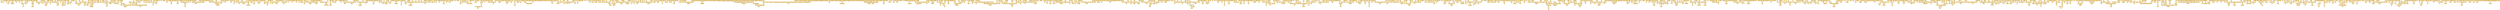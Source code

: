 strict graph {
	4.5	 [color=goldenrod2,
		shape=box,
		style=filled,
		xlabel=0.32];
	section	 [color=goldenrod2,
		shape=box,
		style=filled,
		xlabel=0000];
	4.5 -- section	 [color=sienna,
		label=0.07,
		style=filled];
	4.1	 [color=goldenrod2,
		shape=box,
		style=filled,
		xlabel=0.25];
	Released	 [color=goldenrod2,
		shape=box,
		style=filled,
		xlabel=0000];
	4.1 -- Released	 [color=sienna,
		label=0.08,
		style=filled];
	Condition	 [color=goldenrod2,
		shape=box,
		style=filled,
		xlabel=0.57];
	License	 [color=goldenrod2,
		shape=box,
		style=filled,
		xlabel=0000];
	Condition -- License	 [color=sienna,
		label=0.1,
		style=filled];
	Lesser	 [color=goldenrod2,
		shape=box,
		style=filled,
		xlabel=0.51];
	Lesser -- License	 [color=sienna,
		label=0.09,
		style=filled];
	"General Public"	 [color=goldenrod2,
		shape=box,
		style=filled,
		xlabel=0.6];
	"General Public" -- Condition	 [color=sienna,
		label=0.1,
		style=filled];
	"Amber Project"	 [color=goldenrod2,
		shape=box,
		style=filled,
		xlabel=0.67];
	"General Public License"	 [color=goldenrod2,
		shape=box,
		style=filled,
		xlabel=0000];
	"Amber Project" -- "General Public License"	 [color=sienna,
		label=0.09,
		style=filled];
	"GNU Lesser General"	 [color=goldenrod2,
		shape=box,
		style=filled,
		xlabel=0.72];
	"GNU Lesser General" -- "Amber Project"	 [color=sienna,
		label=0.08,
		style=filled];
	"Lesser General Public License"	 [color=goldenrod2,
		shape=box,
		style=filled,
		xlabel=1.0];
	"Lesser General Public License" -- Lesser	 [color=sienna,
		label=0.07,
		style=filled];
	implemented	 [color=goldenrod2,
		shape=box,
		style=filled,
		xlabel=0.38];
	provides	 [color=goldenrod2,
		shape=box,
		style=filled,
		xlabel=0000];
	implemented -- provides	 [color=sienna,
		label=0.14,
		style=filled];
	therefore	 [color=goldenrod2,
		shape=box,
		style=filled,
		xlabel=0.06];
	fully	 [color=goldenrod2,
		shape=box,
		style=filled,
		xlabel=0000];
	therefore -- fully	 [color=sienna,
		label=0.09,
		style=filled];
	MAC	 [color=goldenrod2,
		shape=box,
		style=filled,
		xlabel=0.59];
	toolset	 [color=goldenrod2,
		shape=box,
		style=filled,
		xlabel=0000];
	MAC -- toolset	 [color=sienna,
		label=0.11,
		style=filled];
	architecture	 [color=goldenrod2,
		shape=box,
		style=filled,
		xlabel=0.31];
	supported	 [color=goldenrod2,
		shape=box,
		style=filled,
		xlabel=0000];
	architecture -- supported	 [color=sienna,
		label=0.09,
		style=filled];
	incorporating	 [color=goldenrod2,
		shape=box,
		style=filled,
		xlabel=0.28];
	incorporating -- architecture	 [color=sienna,
		label=0.09,
		style=filled];
	core	 [color=goldenrod2,
		shape=box,
		style=filled,
		xlabel=0.67];
	"FPGA system"	 [color=goldenrod2,
		shape=box,
		style=filled,
		xlabel=0000];
	core -- "FPGA system"	 [color=sienna,
		label=0.09,
		style=filled];
	"FPGA system" -- MAC	 [color=sienna,
		label=0.1,
		style=filled];
	peripherals	 [color=goldenrod2,
		shape=box,
		style=filled,
		xlabel=0.39];
	peripherals -- provides	 [color=sienna,
		label=0.12,
		style=filled];
	license	 [color=goldenrod2,
		shape=box,
		style=filled,
		xlabel=0.42];
	"RISC processor"	 [color=goldenrod2,
		shape=box,
		style=filled,
		xlabel=0000];
	license -- "RISC processor"	 [color=sienna,
		label=0.1,
		style=filled];
	older	 [color=goldenrod2,
		shape=box,
		style=filled,
		xlabel=0.28];
	older -- supported	 [color=sienna,
		label=0.09,
		style=filled];
	patents	 [color=goldenrod2,
		shape=box,
		style=filled,
		xlabel=0.19];
	patents -- older	 [color=sienna,
		label=0.08,
		style=filled];
	covered	 [color=goldenrod2,
		shape=box,
		style=filled,
		xlabel=0.28];
	covered -- architecture	 [color=sienna,
		label=0.09,
		style=filled];
	ARM	 [color=goldenrod2,
		shape=box,
		style=filled,
		xlabel=0.55];
	ARM -- MAC	 [color=sienna,
		label=0.1,
		style=filled];
	Architecture	 [color=goldenrod2,
		shape=box,
		style=filled,
		xlabel=0.47];
	"v2a instruction"	 [color=goldenrod2,
		shape=box,
		style=filled,
		xlabel=0000];
	Architecture -- "v2a instruction"	 [color=sienna,
		label=0.09,
		style=filled];
	"v2a instruction" -- license	 [color=sienna,
		label=0.1,
		style=filled];
	"set architecture"	 [color=goldenrod2,
		shape=box,
		style=filled,
		xlabel=0.49];
	"set architecture" -- Architecture	 [color=sienna,
		label=0.09,
		style=filled];
	"ARM instruction"	 [color=goldenrod2,
		shape=box,
		style=filled,
		xlabel=0.49];
	"ARM instruction" -- Architecture	 [color=sienna,
		label=0.09,
		style=filled];
	"Amber processor core"	 [color=goldenrod2,
		shape=box,
		style=filled,
		xlabel=0.76];
	"Amber processor core" -- core	 [color=sienna,
		label=0.08,
		style=filled];
	better	 [color=goldenrod2,
		shape=box,
		style=filled,
		xlabel=0.19];
	completely	 [color=goldenrod2,
		shape=box,
		style=filled,
		xlabel=0000];
	better -- completely	 [color=sienna,
		label=0.11,
		style=filled];
	complex	 [color=goldenrod2,
		shape=box,
		style=filled,
		xlabel=0.4];
	15	 [color=goldenrod2,
		shape=box,
		style=filled,
		xlabel=0000];
	complex -- 15	 [color=sienna,
		label=0.19,
		style=filled];
	performance	 [color=goldenrod2,
		shape=box,
		style=filled,
		xlabel=0.23];
	Overall	 [color=goldenrod2,
		shape=box,
		style=filled,
		xlabel=0000];
	performance -- Overall	 [color=sienna,
		label=0.09,
		style=filled];
	Overall -- completely	 [color=sienna,
		label=0.09,
		style=filled];
	detected	 [color=goldenrod2,
		shape=box,
		style=filled,
		xlabel=0.11];
	larger	 [color=goldenrod2,
		shape=box,
		style=filled,
		xlabel=0000];
	detected -- larger	 [color=sienna,
		label=0.09,
		style=filled];
	miss	 [color=goldenrod2,
		shape=box,
		style=filled,
		xlabel=0.51];
	"core Instruction"	 [color=goldenrod2,
		shape=box,
		style=filled,
		xlabel=0000];
	miss -- "core Instruction"	 [color=sienna,
		label=0.1,
		style=filled];
	instruction	 [color=goldenrod2,
		shape=box,
		style=filled,
		xlabel=0.79];
	conflict	 [color=goldenrod2,
		shape=box,
		style=filled,
		xlabel=0000];
	instruction -- conflict	 [color=sienna,
		label=0.08,
		style=filled];
	conflict -- "core Instruction"	 [color=sienna,
		label=0.09,
		style=filled];
	pipeline	 [color=goldenrod2,
		shape=box,
		style=filled,
		xlabel=0.59];
	pipeline -- conflict	 [color=sienna,
		label=0.09,
		style=filled];
	single	 [color=goldenrod2,
		shape=box,
		style=filled,
		xlabel=0.3];
	detail	 [color=goldenrod2,
		shape=box,
		style=filled,
		xlabel=0000];
	single -- detail	 [color=sienna,
		label=0.1,
		style=filled];
	multiplication	 [color=goldenrod2,
		shape=box,
		style=filled,
		xlabel=0.31];
	corresponds	 [color=goldenrod2,
		shape=box,
		style=filled,
		xlabel=0000];
	multiplication -- corresponds	 [color=sienna,
		label=0.09,
		style=filled];
	unless	 [color=goldenrod2,
		shape=box,
		style=filled,
		xlabel=0.17];
	unless -- better	 [color=sienna,
		label=0.1,
		style=filled];
	based	 [color=goldenrod2,
		shape=box,
		style=filled,
		xlabel=0.28];
	based -- single	 [color=sienna,
		label=0.09,
		style=filled];
	overload	 [color=goldenrod2,
		shape=box,
		style=filled,
		xlabel=0.42];
	"Verilog implementation"	 [color=goldenrod2,
		shape=box,
		style=filled,
		xlabel=0000];
	overload -- "Verilog implementation"	 [color=sienna,
		label=0.1,
		style=filled];
	closely	 [color=goldenrod2,
		shape=box,
		style=filled,
		xlabel=0.19];
	closely -- completely	 [color=sienna,
		label=0.11,
		style=filled];
	details	 [color=goldenrod2,
		shape=box,
		style=filled,
		xlabel=0.11];
	details -- completely	 [color=sienna,
		label=0.09,
		style=filled];
	encoding	 [color=goldenrod2,
		shape=box,
		style=filled,
		xlabel=0.36];
	encoding -- complex	 [color=sienna,
		label=0.11,
		style=filled];
	"wishbone interface"	 [color=goldenrod2,
		shape=box,
		style=filled,
		xlabel=0.61];
	"wishbone interface" -- pipeline	 [color=sienna,
		label=0.08,
		style=filled];
	4096	 [color=goldenrod2,
		shape=box,
		style=filled,
		xlabel=0.28];
	independent	 [color=goldenrod2,
		shape=box,
		style=filled,
		xlabel=0000];
	4096 -- independent	 [color=sienna,
		label=0.1,
		style=filled];
	12288	 [color=goldenrod2,
		shape=box,
		style=filled,
		xlabel=0.28];
	12288 -- independent	 [color=sienna,
		label=0.1,
		style=filled];
	tells	 [color=goldenrod2,
		shape=box,
		style=filled,
		xlabel=0.25];
	tells -- 4096	 [color=sienna,
		label=0.09,
		style=filled];
	tells -- 12288	 [color=sienna,
		label=0.09,
		style=filled];
	stc	 [color=goldenrod2,
		shape=box,
		style=filled,
		xlabel=0.57];
	"-User"	 [color=goldenrod2,
		shape=box,
		style=filled,
		xlabel=0000];
	stc -- "-User"	 [color=sienna,
		label=0.1,
		style=filled];
	coprocessor	 [color=goldenrod2,
		shape=box,
		style=filled,
		xlabel=0.71];
	"processor core"	 [color=goldenrod2,
		shape=box,
		style=filled,
		xlabel=0000];
	coprocessor -- "processor core"	 [color=sienna,
		label=0.09,
		style=filled];
	"Verilog source file"	 [color=goldenrod2,
		shape=box,
		style=filled,
		xlabel=0000];
	"processor core" -- "Verilog source file"	 [color=sienna,
		label=0.11,
		style=filled];
	processing	 [color=goldenrod2,
		shape=box,
		style=filled,
		xlabel=0.19];
	processing -- tells	 [color=sienna,
		label=0.08,
		style=filled];
	firq	 [color=goldenrod2,
		shape=box,
		style=filled,
		xlabel=0.65];
	firq -- coprocessor	 [color=sienna,
		label=0.08,
		style=filled];
	8.4	 [color=goldenrod2,
		shape=box,
		style=filled,
		xlabel=0.36];
	table	 [color=goldenrod2,
		shape=box,
		style=filled,
		xlabel=0000];
	8.4 -- table	 [color=sienna,
		label=0.1,
		style=filled];
	Amber25	 [color=goldenrod2,
		shape=box,
		style=filled,
		xlabel=0.65];
	"Project Directory"	 [color=goldenrod2,
		shape=box,
		style=filled,
		xlabel=0000];
	Amber25 -- "Project Directory"	 [color=sienna,
		label=0.09,
		style=filled];
	describes	 [color=goldenrod2,
		shape=box,
		style=filled,
		xlabel=0.4];
	describes -- 8.4	 [color=sienna,
		label=0.08,
		style=filled];
	"-Supervisor"	 [color=goldenrod2,
		shape=box,
		style=filled,
		xlabel=0.57];
	"-Supervisor" -- "-User"	 [color=sienna,
		label=0.09,
		style=filled];
	"Directory Structure"	 [color=goldenrod2,
		shape=box,
		style=filled,
		xlabel=0.6];
	"Directory Structure" -- Amber25	 [color=sienna,
		label=0.09,
		style=filled];
	"Processor mode"	 [color=goldenrod2,
		shape=box,
		style=filled,
		xlabel=0.45];
	"Processor mode" -- describes	 [color=sienna,
		label=0.08,
		style=filled];
	Little	 [color=goldenrod2,
		shape=box,
		style=filled,
		xlabel=0.36];
	34	 [color=goldenrod2,
		shape=box,
		style=filled,
		xlabel=0000];
	Little -- 34	 [color=sienna,
		label=0.13,
		style=filled];
	slow	 [color=goldenrod2,
		shape=box,
		style=filled,
		xlabel=0.33];
	slow -- Little	 [color=sienna,
		label=0.12,
		style=filled];
	Multiply	 [color=goldenrod2,
		shape=box,
		style=filled,
		xlabel=0.4];
	Multiply -- 34	 [color=sienna,
		label=0.09,
		style=filled];
	"Booth algorithm"	 [color=goldenrod2,
		shape=box,
		style=filled,
		xlabel=0.67];
	"Booth algorithm" -- "Booth algorithm"	 [color=sienna,
		label=0.06,
		style=filled];
	10.4	 [color=goldenrod2,
		shape=box,
		style=filled,
		xlabel=0.36];
	installed	 [color=goldenrod2,
		shape=box,
		style=filled,
		xlabel=0000];
	10.4 -- installed	 [color=sienna,
		label=0.19,
		style=filled];
	Simulation	 [color=goldenrod2,
		shape=box,
		style=filled,
		xlabel=0.47];
	simulator	 [color=goldenrod2,
		shape=box,
		style=filled,
		xlabel=0000];
	Simulation -- simulator	 [color=sienna,
		label=0.08,
		style=filled];
	12.1	 [color=goldenrod2,
		shape=box,
		style=filled,
		xlabel=0.36];
	12.1 -- installed	 [color=sienna,
		label=0.19,
		style=filled];
	project	 [color=goldenrod2,
		shape=box,
		style=filled,
		xlabel=0.66];
	SE	 [color=goldenrod2,
		shape=box,
		style=filled,
		xlabel=0000];
	project -- SE	 [color=sienna,
		label=0.08,
		style=filled];
	simulations	 [color=goldenrod2,
		shape=box,
		style=filled,
		xlabel=0.54];
	SE -- simulations	 [color=sienna,
		label=0.09,
		style=filled];
	simulations -- simulator	 [color=sienna,
		label=0.1,
		style=filled];
	simulators	 [color=goldenrod2,
		shape=box,
		style=filled,
		xlabel=0.28];
	compatible	 [color=goldenrod2,
		shape=box,
		style=filled,
		xlabel=0000];
	simulators -- compatible	 [color=sienna,
		label=0.11,
		style=filled];
	"etc."	 [color=goldenrod2,
		shape=box,
		style=filled,
		xlabel=0.39];
	"etc." -- 10.4	 [color=sienna,
		label=0.11,
		style=filled];
	"etc." -- 12.1	 [color=sienna,
		label=0.11,
		style=filled];
	"v6.5"	 [color=goldenrod2,
		shape=box,
		style=filled,
		xlabel=0.57];
	"v6.5" -- simulations	 [color=sienna,
		label=0.1,
		style=filled];
	able	 [color=goldenrod2,
		shape=box,
		style=filled,
		xlabel=0.13];
	"Modelsim SE"	 [color=goldenrod2,
		shape=box,
		style=filled,
		xlabel=0000];
	able -- "Modelsim SE"	 [color=sienna,
		label=0.08,
		style=filled];
	"Modelsim SE" -- simulators	 [color=sienna,
		label=0.09,
		style=filled];
	"Modelsim SE v6.5"	 [color=goldenrod2,
		shape=box,
		style=filled,
		xlabel=0.25];
	"Modelsim SE v6.5" -- simulators	 [color=sienna,
		label=0.09,
		style=filled];
	limited	 [color=goldenrod2,
		shape=box,
		style=filled,
		xlabel=0.15];
	"Write Back"	 [color=goldenrod2,
		shape=box,
		style=filled,
		xlabel=0000];
	limited -- "Write Back"	 [color=sienna,
		label=0.08,
		style=filled];
	object	 [color=goldenrod2,
		shape=box,
		style=filled,
		xlabel=0.39];
	14	 [color=goldenrod2,
		shape=box,
		style=filled,
		xlabel=0000];
	object -- 14	 [color=sienna,
		label=0.1,
		style=filled];
	comprise	 [color=goldenrod2,
		shape=box,
		style=filled,
		xlabel=0.31];
	"Write Back stage"	 [color=goldenrod2,
		shape=box,
		style=filled,
		xlabel=0000];
	comprise -- "Write Back stage"	 [color=sienna,
		label=0.08,
		style=filled];
	sending	 [color=goldenrod2,
		shape=box,
		style=filled,
		xlabel=0.22];
	"Write Back stage" -- sending	 [color=sienna,
		label=0.1,
		style=filled];
	replacement	 [color=goldenrod2,
		shape=box,
		style=filled,
		xlabel=0.53];
	Write	 [color=goldenrod2,
		shape=box,
		style=filled,
		xlabel=0000];
	replacement -- Write	 [color=sienna,
		label=0.09,
		style=filled];
	"stand-alone replacement"	 [color=goldenrod2,
		shape=box,
		style=filled,
		xlabel=0000];
	Write -- "stand-alone replacement"	 [color=sienna,
		label=0.12,
		style=filled];
	sending -- "Write Back"	 [color=sienna,
		label=0.12,
		style=filled];
	Back	 [color=goldenrod2,
		shape=box,
		style=filled,
		xlabel=0.42];
	Back -- object	 [color=sienna,
		label=0.09,
		style=filled];
	a25_execute	 [color=goldenrod2,
		shape=box,
		style=filled,
		xlabel=0.65];
	"a25_core/"	 [color=goldenrod2,
		shape=box,
		style=filled,
		xlabel=0000];
	a25_execute -- "a25_core/"	 [color=sienna,
		label=0.08,
		style=filled];
	"a25_core/" -- replacement	 [color=sienna,
		label=0.08,
		style=filled];
	"Back stage"	 [color=goldenrod2,
		shape=box,
		style=filled,
		xlabel=0.45];
	"Back stage" -- "stand-alone replacement"	 [color=sienna,
		label=0.09,
		style=filled];
	Coregen	 [color=goldenrod2,
		shape=box,
		style=filled,
		xlabel=0.69];
	"Scaled register"	 [color=goldenrod2,
		shape=box,
		style=filled,
		xlabel=0000];
	Coregen -- "Scaled register"	 [color=sienna,
		label=0.26,
		style=filled];
	sw	 [color=goldenrod2,
		shape=box,
		style=filled,
		xlabel=0.57];
	"Virtex-6 development"	 [color=goldenrod2,
		shape=box,
		style=filled,
		xlabel=0000];
	sw -- "Virtex-6 development"	 [color=sienna,
		label=0.08,
		style=filled];
	go	 [color=goldenrod2,
		shape=box,
		style=filled,
		xlabel=0.39];
	multiply	 [color=goldenrod2,
		shape=box,
		style=filled,
		xlabel=0000];
	go -- multiply	 [color=sienna,
		label=0.12,
		style=filled];
	"a25_fetch.v"	 [color=goldenrod2,
		shape=box,
		style=filled,
		xlabel=0.57];
	"a25_fetch.v" -- "Virtex-6 development"	 [color=sienna,
		label=0.08,
		style=filled];
	"Xilinx Virtex-6"	 [color=goldenrod2,
		shape=box,
		style=filled,
		xlabel=0.23];
	"Xilinx Virtex-6 DDR3"	 [color=goldenrod2,
		shape=box,
		style=filled,
		xlabel=0000];
	"Xilinx Virtex-6" -- "Xilinx Virtex-6 DDR3"	 [color=sienna,
		label=0.08,
		style=filled];
	ls	 [color=goldenrod2,
		shape=box,
		style=filled,
		xlabel=0.28];
	Note	 [color=goldenrod2,
		shape=box,
		style=filled,
		xlabel=0000];
	ls -- Note	 [color=sienna,
		label=0.09,
		style=filled];
	2.	 [color=goldenrod2,
		shape=box,
		style=filled,
		xlabel=0000];
	Note -- 2.	 [color=sienna,
		label=0.09,
		style=filled];
	Extent	 [color=goldenrod2,
		shape=box,
		style=filled,
		xlabel=0.42];
	amount	 [color=goldenrod2,
		shape=box,
		style=filled,
		xlabel=0000];
	Extent -- amount	 [color=sienna,
		label=0.09,
		style=filled];
	find	 [color=goldenrod2,
		shape=box,
		style=filled,
		xlabel=0000];
	amount -- find	 [color=sienna,
		label=0.15,
		style=filled];
	da	 [color=goldenrod2,
		shape=box,
		style=filled,
		xlabel=0.57];
	"Rotate Right"	 [color=goldenrod2,
		shape=box,
		style=filled,
		xlabel=0000];
	da -- "Rotate Right"	 [color=sienna,
		label=0.09,
		style=filled];
	CO	 [color=goldenrod2,
		shape=box,
		style=filled,
		xlabel=0.47];
	Decrement	 [color=goldenrod2,
		shape=box,
		style=filled,
		xlabel=0000];
	CO -- Decrement	 [color=sienna,
		label=0.1,
		style=filled];
	ed	 [color=goldenrod2,
		shape=box,
		style=filled,
		xlabel=0.34];
	append	 [color=goldenrod2,
		shape=box,
		style=filled,
		xlabel=0000];
	ed -- append	 [color=sienna,
		label=0.08,
		style=filled];
	append -- Extent	 [color=sienna,
		label=0.09,
		style=filled];
	ea	 [color=goldenrod2,
		shape=box,
		style=filled,
		xlabel=0.48];
	ea -- CO	 [color=sienna,
		label=0.1,
		style=filled];
	else	 [color=goldenrod2,
		shape=box,
		style=filled,
		xlabel=0.22];
	"Decrement After"	 [color=goldenrod2,
		shape=box,
		style=filled,
		xlabel=0000];
	else -- "Decrement After"	 [color=sienna,
		label=0.11,
		style=filled];
	Rotate	 [color=goldenrod2,
		shape=box,
		style=filled,
		xlabel=0.51];
	"{ c_in,"	 [color=goldenrod2,
		shape=box,
		style=filled,
		xlabel=0000];
	Rotate -- "{ c_in,"	 [color=sienna,
		label=0.09,
		style=filled];
	"{ c_in," -- Decrement	 [color=sienna,
		label=0.09,
		style=filled];
	bs_c_in	 [color=goldenrod2,
		shape=box,
		style=filled,
		xlabel=0.57];
	bs_c_in -- "Rotate Right"	 [color=sienna,
		label=0.09,
		style=filled];
	carry_in	 [color=goldenrod2,
		shape=box,
		style=filled,
		xlabel=0.57];
	carry	 [color=goldenrod2,
		shape=box,
		style=filled,
		xlabel=0000];
	carry_in -- carry	 [color=sienna,
		label=0.09,
		style=filled];
	carry -- "Rotate Right"	 [color=sienna,
		label=0.15,
		style=filled];
	c_in	 [color=goldenrod2,
		shape=box,
		style=filled,
		xlabel=0.65];
	asr	 [color=goldenrod2,
		shape=box,
		style=filled,
		xlabel=0000];
	c_in -- asr	 [color=sienna,
		label=0.09,
		style=filled];
	cout_sel	 [color=goldenrod2,
		shape=box,
		style=filled,
		xlabel=0.57];
	cout_sel -- "Rotate Right"	 [color=sienna,
		label=0.09,
		style=filled];
	01	 [color=goldenrod2,
		shape=box,
		style=filled,
		xlabel=0.13];
	01 -- else	 [color=sienna,
		label=0.08,
		style=filled];
	Ignore	 [color=goldenrod2,
		shape=box,
		style=filled,
		xlabel=0.51];
	Ignore -- "{ c_in,"	 [color=sienna,
		label=0.09,
		style=filled];
	tool	 [color=goldenrod2,
		shape=box,
		style=filled,
		xlabel=0.42];
	"ISE software"	 [color=goldenrod2,
		shape=box,
		style=filled,
		xlabel=0000];
	tool -- "ISE software"	 [color=sienna,
		label=0.09,
		style=filled];
	"memory controller"	 [color=goldenrod2,
		shape=box,
		style=filled,
		xlabel=0000];
	"ISE software" -- "memory controller"	 [color=sienna,
		label=0.1,
		style=filled];
	optain	 [color=goldenrod2,
		shape=box,
		style=filled,
		xlabel=0.57];
	copyright	 [color=goldenrod2,
		shape=box,
		style=filled,
		xlabel=0000];
	optain -- copyright	 [color=sienna,
		label=0.08,
		style=filled];
	copyright -- "memory controller"	 [color=sienna,
		label=0.1,
		style=filled];
	user	 [color=goldenrod2,
		shape=box,
		style=filled,
		xlabel=0.5];
	user -- "memory controller"	 [color=sienna,
		label=0.14,
		style=filled];
	"mcb_ddr3.v"	 [color=goldenrod2,
		shape=box,
		style=filled,
		xlabel=0.65];
	"mcb_ddr3.v" -- optain	 [color=sienna,
		label=0.08,
		style=filled];
	"Wishbone bridge"	 [color=goldenrod2,
		shape=box,
		style=filled,
		xlabel=0.45];
	"Wishbone bridge" -- "memory controller"	 [color=sienna,
		label=0.11,
		style=filled];
	"correct memory"	 [color=goldenrod2,
		shape=box,
		style=filled,
		xlabel=0.49];
	"correct memory" -- user	 [color=sienna,
		label=0.13,
		style=filled];
	"Coregen tool"	 [color=goldenrod2,
		shape=box,
		style=filled,
		xlabel=0.45];
	"Coregen tool" -- "memory controller"	 [color=sienna,
		label=0.11,
		style=filled];
	"Xilinx Spartan-6 DDR3"	 [color=goldenrod2,
		shape=box,
		style=filled,
		xlabel=0.83];
	"Xilinx Spartan-6 DDR3" -- "mcb_ddr3.v"	 [color=sienna,
		label=0.08,
		style=filled];
	"Xilinx Coregen tool"	 [color=goldenrod2,
		shape=box,
		style=filled,
		xlabel=0.25];
	"Xilinx Coregen tool" -- tool	 [color=sienna,
		label=0.08,
		style=filled];
	Unsigned	 [color=goldenrod2,
		shape=box,
		style=filled,
		xlabel=0.48];
	Flag	 [color=goldenrod2,
		shape=box,
		style=filled,
		xlabel=0000];
	Unsigned -- Flag	 [color=sienna,
		label=0.1,
		style=filled];
	ge	 [color=goldenrod2,
		shape=box,
		style=filled,
		xlabel=0.57];
	Offset	 [color=goldenrod2,
		shape=box,
		style=filled,
		xlabel=0000];
	ge -- Offset	 [color=sienna,
		label=0.08,
		style=filled];
	"'P'"	 [color=goldenrod2,
		shape=box,
		style=filled,
		xlabel=0.71];
	rrx	 [color=goldenrod2,
		shape=box,
		style=filled,
		xlabel=0000];
	"'P'" -- rrx	 [color=sienna,
		label=0.08,
		style=filled];
	"Full Ascending"	 [color=goldenrod2,
		shape=box,
		style=filled,
		xlabel=0000];
	rrx -- "Full Ascending"	 [color=sienna,
		label=0.08,
		style=filled];
	stmfd	 [color=goldenrod2,
		shape=box,
		style=filled,
		xlabel=0.57];
	stmfd -- Offset	 [color=sienna,
		label=0.08,
		style=filled];
	ldmea	 [color=goldenrod2,
		shape=box,
		style=filled,
		xlabel=0.57];
	ldmea -- Offset	 [color=sienna,
		label=0.08,
		style=filled];
	lmddb	 [color=goldenrod2,
		shape=box,
		style=filled,
		xlabel=0.57];
	lmddb -- Offset	 [color=sienna,
		label=0.08,
		style=filled];
	stmdb	 [color=goldenrod2,
		shape=box,
		style=filled,
		xlabel=0.57];
	stmdb -- Offset	 [color=sienna,
		label=0.08,
		style=filled];
	stmea	 [color=goldenrod2,
		shape=box,
		style=filled,
		xlabel=0.57];
	stmea -- Offset	 [color=sienna,
		label=0.08,
		style=filled];
	Ascending	 [color=goldenrod2,
		shape=box,
		style=filled,
		xlabel=0.41];
	overflow	 [color=goldenrod2,
		shape=box,
		style=filled,
		xlabel=0000];
	Ascending -- overflow	 [color=sienna,
		label=0.09,
		style=filled];
	fa	 [color=goldenrod2,
		shape=box,
		style=filled,
		xlabel=0.51];
	"{ full_adder_cout,"	 [color=goldenrod2,
		shape=box,
		style=filled,
		xlabel=0000];
	fa -- "{ full_adder_cout,"	 [color=sienna,
		label=0.09,
		style=filled];
	"{ full_adder_cout," -- Unsigned	 [color=sienna,
		label=0.09,
		style=filled];
	Full	 [color=goldenrod2,
		shape=box,
		style=filled,
		xlabel=0.47];
	Full -- Flag	 [color=sienna,
		label=0.11,
		style=filled];
	"Full Ascending" -- stmfd	 [color=sienna,
		label=0.08,
		style=filled];
	"Full Ascending" -- stmea	 [color=sienna,
		label=0.08,
		style=filled];
	ldmia	 [color=goldenrod2,
		shape=box,
		style=filled,
		xlabel=0.57];
	ldmia -- Offset	 [color=sienna,
		label=0.08,
		style=filled];
	stmia	 [color=goldenrod2,
		shape=box,
		style=filled,
		xlabel=0.57];
	stmia -- Offset	 [color=sienna,
		label=0.08,
		style=filled];
	ldmfd	 [color=goldenrod2,
		shape=box,
		style=filled,
		xlabel=0.57];
	ldmfd -- Offset	 [color=sienna,
		label=0.08,
		style=filled];
	3.	 [color=goldenrod2,
		shape=box,
		style=filled,
		xlabel=0.28];
	"Carry Flag"	 [color=goldenrod2,
		shape=box,
		style=filled,
		xlabel=0000];
	3. -- "Carry Flag"	 [color=sienna,
		label=0.08,
		style=filled];
	imm_8	 [color=goldenrod2,
		shape=box,
		style=filled,
		xlabel=0.57];
	imm_8 -- Offset	 [color=sienna,
		label=0.08,
		style=filled];
	"boot-loader"	 [color=goldenrod2,
		shape=box,
		style=filled,
		xlabel=0.73];
	"boot-loader" -- "boot-loader"	 [color=sienna,
		label=0.0,
		style=filled];
	updated	 [color=goldenrod2,
		shape=box,
		style=filled,
		xlabel=0.45];
	base	 [color=goldenrod2,
		shape=box,
		style=filled,
		xlabel=0000];
	updated -- base	 [color=sienna,
		label=0.1,
		style=filled];
	Indicates	 [color=goldenrod2,
		shape=box,
		style=filled,
		xlabel=0.25];
	"W21 Indicates"	 [color=goldenrod2,
		shape=box,
		style=filled,
		xlabel=0000];
	Indicates -- "W21 Indicates"	 [color=sienna,
		label=0.1,
		style=filled];
	transfer	 [color=goldenrod2,
		shape=box,
		style=filled,
		xlabel=0.53];
	"base register"	 [color=goldenrod2,
		shape=box,
		style=filled,
		xlabel=0000];
	transfer -- "base register"	 [color=sienna,
		label=0.11,
		style=filled];
	39	 [color=goldenrod2,
		shape=box,
		style=filled,
		xlabel=0.13];
	39 -- "W21 Indicates"	 [color=sienna,
		label=0.08,
		style=filled];
	possible	 [color=goldenrod2,
		shape=box,
		style=filled,
		xlabel=0.08];
	Generates	 [color=goldenrod2,
		shape=box,
		style=filled,
		xlabel=0000];
	possible -- Generates	 [color=sienna,
		label=0.08,
		style=filled];
	dense	 [color=goldenrod2,
		shape=box,
		style=filled,
		xlabel=0.42];
	check	 [color=goldenrod2,
		shape=box,
		style=filled,
		xlabel=0000];
	dense -- check	 [color=sienna,
		label=0.12,
		style=filled];
	worst	 [color=goldenrod2,
		shape=box,
		style=filled,
		xlabel=0000];
	check -- worst	 [color=sienna,
		label=0.13,
		style=filled];
	stream	 [color=goldenrod2,
		shape=box,
		style=filled,
		xlabel=0.47];
	"worst case"	 [color=goldenrod2,
		shape=box,
		style=filled,
		xlabel=0000];
	stream -- "worst case"	 [color=sienna,
		label=0.15,
		style=filled];
	cope	 [color=goldenrod2,
		shape=box,
		style=filled,
		xlabel=0.42];
	cope -- check	 [color=sienna,
		label=0.11,
		style=filled];
	subsystem	 [color=goldenrod2,
		shape=box,
		style=filled,
		xlabel=0.39];
	subsystem -- dense	 [color=sienna,
		label=0.11,
		style=filled];
	stm1	 [color=goldenrod2,
		shape=box,
		style=filled,
		xlabel=0.57];
	stm1 -- "worst case"	 [color=sienna,
		label=0.08,
		style=filled];
	"memory subsystem"	 [color=goldenrod2,
		shape=box,
		style=filled,
		xlabel=0.49];
	"memory subsystem" -- stream	 [color=sienna,
		label=0.12,
		style=filled];
	10	 [color=goldenrod2,
		shape=box,
		style=filled,
		xlabel=0.47];
	10 -- 10	 [color=sienna,
		label=0.0,
		style=filled];
	"10.3.1"	 [color=goldenrod2,
		shape=box,
		style=filled,
		xlabel=0.36];
	"10.3.1" -- "10.3.1"	 [color=sienna,
		label=0.04,
		style=filled];
	Disassembly	 [color=goldenrod2,
		shape=box,
		style=filled,
		xlabel=0.36];
	Disassembly -- Disassembly	 [color=sienna,
		label=0.04,
		style=filled];
	applied	 [color=goldenrod2,
		shape=box,
		style=filled,
		xlabel=0.11];
	providing	 [color=goldenrod2,
		shape=box,
		style=filled,
		xlabel=0000];
	applied -- providing	 [color=sienna,
		label=0.08,
		style=filled];
	support	 [color=goldenrod2,
		shape=box,
		style=filled,
		xlabel=0.23];
	defines	 [color=goldenrod2,
		shape=box,
		style=filled,
		xlabel=0000];
	support -- defines	 [color=sienna,
		label=0.13,
		style=filled];
	modified	 [color=goldenrod2,
		shape=box,
		style=filled,
		xlabel=0.32];
	uncomment	 [color=goldenrod2,
		shape=box,
		style=filled,
		xlabel=0000];
	modified -- uncomment	 [color=sienna,
		label=0.09,
		style=filled];
	kernel	 [color=goldenrod2,
		shape=box,
		style=filled,
		xlabel=0.63];
	directory	 [color=goldenrod2,
		shape=box,
		style=filled,
		xlabel=0000];
	kernel -- directory	 [color=sienna,
		label=0.09,
		style=filled];
	"2.4.27"	 [color=goldenrod2,
		shape=box,
		style=filled,
		xlabel=0.28];
	"2.4.27" -- support	 [color=sienna,
		label=0.08,
		style=filled];
	validate	 [color=goldenrod2,
		shape=box,
		style=filled,
		xlabel=0.42];
	"Veritak project"	 [color=goldenrod2,
		shape=box,
		style=filled,
		xlabel=0000];
	validate -- "Veritak project"	 [color=sienna,
		label=0.08,
		style=filled];
	"patch file"	 [color=goldenrod2,
		shape=box,
		style=filled,
		xlabel=0000];
	"Veritak project" -- "patch file"	 [color=sienna,
		label=0.09,
		style=filled];
	version	 [color=goldenrod2,
		shape=box,
		style=filled,
		xlabel=0.6];
	"memory file"	 [color=goldenrod2,
		shape=box,
		style=filled,
		xlabel=0000];
	version -- "memory file"	 [color=sienna,
		label=0.09,
		style=filled];
	"memory file" -- kernel	 [color=sienna,
		label=0.09,
		style=filled];
	reason	 [color=goldenrod2,
		shape=box,
		style=filled,
		xlabel=0.34];
	reason -- modified	 [color=sienna,
		label=0.08,
		style=filled];
	Runs	 [color=goldenrod2,
		shape=box,
		style=filled,
		xlabel=0.48];
	Runs -- "patch file"	 [color=sienna,
		label=0.1,
		style=filled];
	everything	 [color=goldenrod2,
		shape=box,
		style=filled,
		xlabel=0.42];
	everything -- "Veritak project"	 [color=sienna,
		label=0.08,
		style=filled];
	inside	 [color=goldenrod2,
		shape=box,
		style=filled,
		xlabel=0.42];
	inside -- "Veritak project"	 [color=sienna,
		label=0.08,
		style=filled];
	xst	 [color=goldenrod2,
		shape=box,
		style=filled,
		xlabel=0.57];
	xst -- version	 [color=sienna,
		label=0.08,
		style=filled];
	"$AMBER_BASE"	 [color=goldenrod2,
		shape=box,
		style=filled,
		xlabel=0.65];
	"correct operation"	 [color=goldenrod2,
		shape=box,
		style=filled,
		xlabel=0000];
	"$AMBER_BASE" -- "correct operation"	 [color=sienna,
		label=0.09,
		style=filled];
	Alternatively	 [color=goldenrod2,
		shape=box,
		style=filled,
		xlabel=0.28];
	Alternatively -- support	 [color=sienna,
		label=0.09,
		style=filled];
	switch	 [color=goldenrod2,
		shape=box,
		style=filled,
		xlabel=0.65];
	switch -- "correct operation"	 [color=sienna,
		label=0.09,
		style=filled];
	AMBER_DUMP_VCD	 [color=goldenrod2,
		shape=box,
		style=filled,
		xlabel=0.57];
	AMBER_DUMP_VCD -- version	 [color=sienna,
		label=0.08,
		style=filled];
	AMBER_DUMP_START	 [color=goldenrod2,
		shape=box,
		style=filled,
		xlabel=0.57];
	AMBER_DUMP_START -- "memory file"	 [color=sienna,
		label=0.08,
		style=filled];
	"10.7.2"	 [color=goldenrod2,
		shape=box,
		style=filled,
		xlabel=0.36];
	button	 [color=goldenrod2,
		shape=box,
		style=filled,
		xlabel=0000];
	"10.7.2" -- button	 [color=sienna,
		label=0.09,
		style=filled];
	jumps	 [color=goldenrod2,
		shape=box,
		style=filled,
		xlabel=0.46];
	jumps -- "patch file"	 [color=sienna,
		label=0.09,
		style=filled];
	"10.6.1"	 [color=goldenrod2,
		shape=box,
		style=filled,
		xlabel=0.36];
	"10.6.1" -- button	 [color=sienna,
		label=0.09,
		style=filled];
	"files'"	 [color=goldenrod2,
		shape=box,
		style=filled,
		xlabel=0.57];
	"files'" -- "memory file"	 [color=sienna,
		label=0.08,
		style=filled];
	New	 [color=goldenrod2,
		shape=box,
		style=filled,
		xlabel=0.39];
	reads	 [color=goldenrod2,
		shape=box,
		style=filled,
		xlabel=0000];
	New -- reads	 [color=sienna,
		label=0.09,
		style=filled];
	start	 [color=goldenrod2,
		shape=box,
		style=filled,
		xlabel=0.47];
	start -- "patch file"	 [color=sienna,
		label=0.09,
		style=filled];
	"compile'"	 [color=goldenrod2,
		shape=box,
		style=filled,
		xlabel=0.57];
	"compile'" -- "memory file"	 [color=sienna,
		label=0.08,
		style=filled];
	"'Import"	 [color=goldenrod2,
		shape=box,
		style=filled,
		xlabel=0.57];
	"'Import" -- version	 [color=sienna,
		label=0.08,
		style=filled];
	"main reason"	 [color=goldenrod2,
		shape=box,
		style=filled,
		xlabel=0.49];
	"main reason" -- Runs	 [color=sienna,
		label=0.08,
		style=filled];
	"Linux booting"	 [color=goldenrod2,
		shape=box,
		style=filled,
		xlabel=0.45];
	"Linux booting" -- "patch file"	 [color=sienna,
		label=0.08,
		style=filled];
	"Verilog file"	 [color=goldenrod2,
		shape=box,
		style=filled,
		xlabel=0.45];
	"Verilog file" -- "patch file"	 [color=sienna,
		label=0.09,
		style=filled];
	"output file,"	 [color=goldenrod2,
		shape=box,
		style=filled,
		xlabel=0.49];
	"output file," -- Runs	 [color=sienna,
		label=0.08,
		style=filled];
	"menu item"	 [color=goldenrod2,
		shape=box,
		style=filled,
		xlabel=0.68];
	"menu item" -- "correct operation"	 [color=sienna,
		label=0.09,
		style=filled];
	"New Verilog"	 [color=goldenrod2,
		shape=box,
		style=filled,
		xlabel=0.23];
	"New Verilog" -- support	 [color=sienna,
		label=0.11,
		style=filled];
	"'Import source"	 [color=goldenrod2,
		shape=box,
		style=filled,
		xlabel=0.49];
	"'Import source" -- Runs	 [color=sienna,
		label=0.08,
		style=filled];
	"Verilog Project"	 [color=goldenrod2,
		shape=box,
		style=filled,
		xlabel=0.67];
	"Verilog Project" -- "correct operation"	 [color=sienna,
		label=0.09,
		style=filled];
	"New Verilog Project"	 [color=goldenrod2,
		shape=box,
		style=filled,
		xlabel=0.25];
	"New Verilog Project" -- support	 [color=sienna,
		label=0.09,
		style=filled];
	chmod	 [color=goldenrod2,
		shape=box,
		style=filled,
		xlabel=0.65];
	"chmod +x"	 [color=goldenrod2,
		shape=box,
		style=filled,
		xlabel=0000];
	chmod -- "chmod +x"	 [color=sienna,
		label=0.09,
		style=filled];
	supplied	 [color=goldenrod2,
		shape=box,
		style=filled,
		xlabel=0.22];
	Communications	 [color=goldenrod2,
		shape=box,
		style=filled,
		xlabel=0000];
	supplied -- Communications	 [color=sienna,
		label=0.12,
		style=filled];
	"Run HyperTerminal"	 [color=goldenrod2,
		shape=box,
		style=filled,
		xlabel=0000];
	Communications -- "Run HyperTerminal"	 [color=sienna,
		label=0.16,
		style=filled];
	Menu	 [color=goldenrod2,
		shape=box,
		style=filled,
		xlabel=0.42];
	Run	 [color=goldenrod2,
		shape=box,
		style=filled,
		xlabel=0000];
	Menu -- Run	 [color=sienna,
		label=0.09,
		style=filled];
	Start	 [color=goldenrod2,
		shape=box,
		style=filled,
		xlabel=0.32];
	10.5	 [color=goldenrod2,
		shape=box,
		style=filled,
		xlabel=0000];
	Start -- 10.5	 [color=sienna,
		label=0.15,
		style=filled];
	Windows	 [color=goldenrod2,
		shape=box,
		style=filled,
		xlabel=0.21];
	Windows -- Communications	 [color=sienna,
		label=0.11,
		style=filled];
	XP	 [color=goldenrod2,
		shape=box,
		style=filled,
		xlabel=0.57];
	click	 [color=goldenrod2,
		shape=box,
		style=filled,
		xlabel=0000];
	XP -- click	 [color=sienna,
		label=0.08,
		style=filled];
	click -- Run	 [color=sienna,
		label=0.08,
		style=filled];
	available	 [color=goldenrod2,
		shape=box,
		style=filled,
		xlabel=0.04];
	available -- Windows	 [color=sienna,
		label=0.08,
		style=filled];
	Accessories	 [color=goldenrod2,
		shape=box,
		style=filled,
		xlabel=0.28];
	Accessories -- "Run HyperTerminal"	 [color=sienna,
		label=0.1,
		style=filled];
	"release'"	 [color=goldenrod2,
		shape=box,
		style=filled,
		xlabel=0.57];
	"release'" -- click	 [color=sienna,
		label=0.08,
		style=filled];
	"Start Menu"	 [color=goldenrod2,
		shape=box,
		style=filled,
		xlabel=0.23];
	"Start Menu" -- Communications	 [color=sienna,
		label=0.12,
		style=filled];
	ldr_str_pc	 [color=goldenrod2,
		shape=box,
		style=filled,
		xlabel=0.57];
	ldrb	 [color=goldenrod2,
		shape=box,
		style=filled,
		xlabel=0000];
	ldr_str_pc -- ldrb	 [color=sienna,
		label=0.08,
		style=filled];
	addressing	 [color=goldenrod2,
		shape=box,
		style=filled,
		xlabel=0.13];
	addressing -- addressing	 [color=sienna,
		label=0.05,
		style=filled];
	2010.0950	 [color=goldenrod2,
		shape=box,
		style=filled,
		xlabel=0.28];
	"Tue Feb"	 [color=goldenrod2,
		shape=box,
		style=filled,
		xlabel=0000];
	2010.0950 -- "Tue Feb"	 [color=sienna,
		label=0.09,
		style=filled];
	Feb	 [color=goldenrod2,
		shape=box,
		style=filled,
		xlabel=0.57];
	gcc	 [color=goldenrod2,
		shape=box,
		style=filled,
		xlabel=0000];
	Feb -- gcc	 [color=sienna,
		label=0.08,
		style=filled];
	Tue	 [color=goldenrod2,
		shape=box,
		style=filled,
		xlabel=0000];
	gcc -- Tue	 [color=sienna,
		label=0.08,
		style=filled];
	GMT	 [color=goldenrod2,
		shape=box,
		style=filled,
		xlabel=0.57];
	GMT -- gcc	 [color=sienna,
		label=0.08,
		style=filled];
	"4.5.1"	 [color=goldenrod2,
		shape=box,
		style=filled,
		xlabel=0.28];
	"4.5.1" -- "Tue Feb"	 [color=sienna,
		label=0.1,
		style=filled];
	Lite	 [color=goldenrod2,
		shape=box,
		style=filled,
		xlabel=0.39];
	"Linux version"	 [color=goldenrod2,
		shape=box,
		style=filled,
		xlabel=0000];
	Lite -- "Linux version"	 [color=sienna,
		label=0.09,
		style=filled];
	triggering	 [color=goldenrod2,
		shape=box,
		style=filled,
		xlabel=0.28];
	Sets	 [color=goldenrod2,
		shape=box,
		style=filled,
		xlabel=0000];
	triggering -- Sets	 [color=sienna,
		label=0.11,
		style=filled];
	none	 [color=goldenrod2,
		shape=box,
		style=filled,
		xlabel=0000];
	Sets -- none	 [color=sienna,
		label=0.11,
		style=filled];
	exception	 [color=goldenrod2,
		shape=box,
		style=filled,
		xlabel=0.54];
	"processor mode"	 [color=goldenrod2,
		shape=box,
		style=filled,
		xlabel=0000];
	exception -- "processor mode"	 [color=sienna,
		label=0.08,
		style=filled];
	"Change status"	 [color=goldenrod2,
		shape=box,
		style=filled,
		xlabel=0000];
	"processor mode" -- "Change status"	 [color=sienna,
		label=0.09,
		style=filled];
	nop	 [color=goldenrod2,
		shape=box,
		style=filled,
		xlabel=0.65];
	swi	 [color=goldenrod2,
		shape=box,
		style=filled,
		xlabel=0000];
	nop -- swi	 [color=sienna,
		label=0.09,
		style=filled];
	Depending	 [color=goldenrod2,
		shape=box,
		style=filled,
		xlabel=0.19];
	whether	 [color=goldenrod2,
		shape=box,
		style=filled,
		xlabel=0000];
	Depending -- whether	 [color=sienna,
		label=0.08,
		style=filled];
	"Amber system synthesis"	 [color=goldenrod2,
		shape=box,
		style=filled,
		xlabel=0000];
	whether -- "Amber system synthesis"	 [color=sienna,
		label=0.14,
		style=filled];
	Change	 [color=goldenrod2,
		shape=box,
		style=filled,
		xlabel=0.34];
	Change -- none	 [color=sienna,
		label=0.13,
		style=filled];
	conflict_rd	 [color=goldenrod2,
		shape=box,
		style=filled,
		xlabel=0.57];
	"address exception"	 [color=goldenrod2,
		shape=box,
		style=filled,
		xlabel=0000];
	conflict_rd -- "address exception"	 [color=sienna,
		label=0.09,
		style=filled];
	add	 [color=goldenrod2,
		shape=box,
		style=filled,
		xlabel=0.57];
	add -- "address exception"	 [color=sienna,
		label=0.09,
		style=filled];
	results	 [color=goldenrod2,
		shape=box,
		style=filled,
		xlabel=0.09];
	results -- Depending	 [color=sienna,
		label=0.08,
		style=filled];
	"system synthesis"	 [color=goldenrod2,
		shape=box,
		style=filled,
		xlabel=0.49];
	"system synthesis" -- "Change status"	 [color=sienna,
		label=0.08,
		style=filled];
	target	 [color=goldenrod2,
		shape=box,
		style=filled,
		xlabel=0.5];
	equivalence	 [color=goldenrod2,
		shape=box,
		style=filled,
		xlabel=0000];
	target -- equivalence	 [color=sienna,
		label=0.09,
		style=filled];
	destination	 [color=goldenrod2,
		shape=box,
		style=filled,
		xlabel=0.55];
	List	 [color=goldenrod2,
		shape=box,
		style=filled,
		xlabel=0000];
	destination -- List	 [color=sienna,
		label=0.11,
		style=filled];
	subsequent	 [color=goldenrod2,
		shape=box,
		style=filled,
		xlabel=0.42];
	oVerflow	 [color=goldenrod2,
		shape=box,
		style=filled,
		xlabel=0000];
	subsequent -- oVerflow	 [color=sienna,
		label=0.12,
		style=filled];
	multiplies	 [color=goldenrod2,
		shape=box,
		style=filled,
		xlabel=0.31];
	arithmetic	 [color=goldenrod2,
		shape=box,
		style=filled,
		xlabel=0000];
	multiplies -- arithmetic	 [color=sienna,
		label=0.09,
		style=filled];
	26	 [color=goldenrod2,
		shape=box,
		style=filled,
		xlabel=0000];
	arithmetic -- 26	 [color=sienna,
		label=0.09,
		style=filled];
	shifter_operand	 [color=goldenrod2,
		shape=box,
		style=filled,
		xlabel=0.92];
	REGOP	 [color=goldenrod2,
		shape=box,
		style=filled,
		xlabel=0000];
	shifter_operand -- REGOP	 [color=sienna,
		label=0.08,
		style=filled];
	pc	 [color=goldenrod2,
		shape=box,
		style=filled,
		xlabel=0000];
	REGOP -- pc	 [color=sienna,
		label=0.09,
		style=filled];
	cdp	 [color=goldenrod2,
		shape=box,
		style=filled,
		xlabel=0.57];
	cdp -- destination	 [color=sienna,
		label=0.1,
		style=filled];
	XORing	 [color=goldenrod2,
		shape=box,
		style=filled,
		xlabel=0.57];
	XORing -- List	 [color=sienna,
		label=0.09,
		style=filled];
	unsigned	 [color=goldenrod2,
		shape=box,
		style=filled,
		xlabel=0.36];
	8.1	 [color=goldenrod2,
		shape=box,
		style=filled,
		xlabel=0000];
	unsigned -- 8.1	 [color=sienna,
		label=0.09,
		style=filled];
	Address	 [color=goldenrod2,
		shape=box,
		style=filled,
		xlabel=0.5];
	Address -- destination	 [color=sienna,
		label=0.09,
		style=filled];
	"2.2.1"	 [color=goldenrod2,
		shape=box,
		style=filled,
		xlabel=0.33];
	"2.2.1" -- unsigned	 [color=sienna,
		label=0.08,
		style=filled];
	Negative	 [color=goldenrod2,
		shape=box,
		style=filled,
		xlabel=0.09];
	Zero	 [color=goldenrod2,
		shape=box,
		style=filled,
		xlabel=0000];
	Negative -- Zero	 [color=sienna,
		label=0.08,
		style=filled];
	Zero -- arithmetic	 [color=sienna,
		label=0.08,
		style=filled];
	Privileged	 [color=goldenrod2,
		shape=box,
		style=filled,
		xlabel=0.39];
	Privileged -- subsequent	 [color=sienna,
		label=0.1,
		style=filled];
	"destination register"	 [color=goldenrod2,
		shape=box,
		style=filled,
		xlabel=0.7];
	"destination register" -- destination	 [color=sienna,
		label=0.08,
		style=filled];
	"Address exception"	 [color=goldenrod2,
		shape=box,
		style=filled,
		xlabel=0.49];
	"Address exception" -- target	 [color=sienna,
		label=0.09,
		style=filled];
	"{ Negative,"	 [color=goldenrod2,
		shape=box,
		style=filled,
		xlabel=0.49];
	"{ Negative," -- target	 [color=sienna,
		label=0.09,
		style=filled];
	"v2.1"	 [color=goldenrod2,
		shape=box,
		style=filled,
		xlabel=0.65];
	"GNU Lesser"	 [color=goldenrod2,
		shape=box,
		style=filled,
		xlabel=0000];
	"v2.1" -- "GNU Lesser"	 [color=sienna,
		label=0.09,
		style=filled];
	Public	 [color=goldenrod2,
		shape=box,
		style=filled,
		xlabel=0.36];
	General	 [color=goldenrod2,
		shape=box,
		style=filled,
		xlabel=0000];
	Public -- General	 [color=sienna,
		label=0.08,
		style=filled];
	"Lesser General"	 [color=goldenrod2,
		shape=box,
		style=filled,
		xlabel=0.6];
	"Lesser General" -- "v2.1"	 [color=sienna,
		label=0.09,
		style=filled];
	"Lesser General Public"	 [color=goldenrod2,
		shape=box,
		style=filled,
		xlabel=0.72];
	"Lesser General Public" -- "v2.1"	 [color=sienna,
		label=0.09,
		style=filled];
	"GNU Lesser General Public"	 [color=goldenrod2,
		shape=box,
		style=filled,
		xlabel=1.0];
	"GNU Lesser General Public" -- "GNU Lesser"	 [color=sienna,
		label=0.07,
		style=filled];
	UART	 [color=goldenrod2,
		shape=box,
		style=filled,
		xlabel=0.8];
	L20	 [color=goldenrod2,
		shape=box,
		style=filled,
		xlabel=0000];
	UART -- L20	 [color=sienna,
		label=0.08,
		style=filled];
	"UART I/F"	 [color=goldenrod2,
		shape=box,
		style=filled,
		xlabel=0000];
	L20 -- "UART I/F"	 [color=sienna,
		label=0.08,
		style=filled];
	bridge	 [color=goldenrod2,
		shape=box,
		style=filled,
		xlabel=0.49];
	"controller bridge"	 [color=goldenrod2,
		shape=box,
		style=filled,
		xlabel=0000];
	bridge -- "controller bridge"	 [color=sienna,
		label=0.26,
		style=filled];
	Type	 [color=goldenrod2,
		shape=box,
		style=filled,
		xlabel=0.56];
	mrc	 [color=goldenrod2,
		shape=box,
		style=filled,
		xlabel=0000];
	Type -- mrc	 [color=sienna,
		label=0.09,
		style=filled];
	Instructions	 [color=goldenrod2,
		shape=box,
		style=filled,
		xlabel=0.32];
	30	 [color=goldenrod2,
		shape=box,
		style=filled,
		xlabel=0000];
	Instructions -- 30	 [color=sienna,
		label=0.09,
		style=filled];
	Undefined	 [color=goldenrod2,
		shape=box,
		style=filled,
		xlabel=0.48];
	Field	 [color=goldenrod2,
		shape=box,
		style=filled,
		xlabel=0000];
	Undefined -- Field	 [color=sienna,
		label=0.08,
		style=filled];
	SVC	 [color=goldenrod2,
		shape=box,
		style=filled,
		xlabel=0.65];
	SVC -- mrc	 [color=sienna,
		label=0.08,
		style=filled];
	"Undefined Instructions"	 [color=goldenrod2,
		shape=box,
		style=filled,
		xlabel=0.23];
	"Undefined Instructions" -- 30	 [color=sienna,
		label=0.08,
		style=filled];
	23	 [color=goldenrod2,
		shape=box,
		style=filled,
		xlabel=0.46];
	11	 [color=goldenrod2,
		shape=box,
		style=filled,
		xlabel=0000];
	23 -- 11	 [color=sienna,
		label=0.09,
		style=filled];
	1.1	 [color=goldenrod2,
		shape=box,
		style=filled,
		xlabel=0.29];
	1.1 -- 11	 [color=sienna,
		label=0.08,
		style=filled];
	Operation	 [color=goldenrod2,
		shape=box,
		style=filled,
		xlabel=0.46];
	"correct functionality"	 [color=goldenrod2,
		shape=box,
		style=filled,
		xlabel=0000];
	Operation -- "correct functionality"	 [color=sienna,
		label=0.11,
		style=filled];
	stages	 [color=goldenrod2,
		shape=box,
		style=filled,
		xlabel=0.39];
	adder	 [color=goldenrod2,
		shape=box,
		style=filled,
		xlabel=0000];
	stages -- adder	 [color=sienna,
		label=0.09,
		style=filled];
	important	 [color=goldenrod2,
		shape=box,
		style=filled,
		xlabel=0000];
	adder -- important	 [color=sienna,
		label=0.1,
		style=filled];
	consists	 [color=goldenrod2,
		shape=box,
		style=filled,
		xlabel=0.08];
	supports	 [color=goldenrod2,
		shape=box,
		style=filled,
		xlabel=0000];
	consists -- supports	 [color=sienna,
		label=0.09,
		style=filled];
	Unit	 [color=goldenrod2,
		shape=box,
		style=filled,
		xlabel=0.18];
	"Logic Unit"	 [color=goldenrod2,
		shape=box,
		style=filled,
		xlabel=0000];
	Unit -- "Logic Unit"	 [color=sienna,
		label=0.08,
		style=filled];
	functionality	 [color=goldenrod2,
		shape=box,
		style=filled,
		xlabel=0000];
	"Logic Unit" -- functionality	 [color=sienna,
		label=0.1,
		style=filled];
	mux	 [color=goldenrod2,
		shape=box,
		style=filled,
		xlabel=0.51];
	mux -- "correct functionality"	 [color=sienna,
		label=0.1,
		style=filled];
	Logic	 [color=goldenrod2,
		shape=box,
		style=filled,
		xlabel=0.26];
	Logic -- functionality	 [color=sienna,
		label=0.12,
		style=filled];
	structure	 [color=goldenrod2,
		shape=box,
		style=filled,
		xlabel=0.55];
	evironment	 [color=goldenrod2,
		shape=box,
		style=filled,
		xlabel=0000];
	structure -- evironment	 [color=sienna,
		label=0.09,
		style=filled];
	"Core pipeline"	 [color=goldenrod2,
		shape=box,
		style=filled,
		xlabel=0000];
	evironment -- "Core pipeline"	 [color=sienna,
		label=0.1,
		style=filled];
	ALU	 [color=goldenrod2,
		shape=box,
		style=filled,
		xlabel=0.78];
	"FPGA development board"	 [color=goldenrod2,
		shape=box,
		style=filled,
		xlabel=0000];
	ALU -- "FPGA development board"	 [color=sienna,
		label=0.08,
		style=filled];
	purpose	 [color=goldenrod2,
		shape=box,
		style=filled,
		xlabel=0.26];
	purpose -- functionality	 [color=sienna,
		label=0.13,
		style=filled];
	especially	 [color=goldenrod2,
		shape=box,
		style=filled,
		xlabel=0.28];
	especially -- functionality	 [color=sienna,
		label=0.16,
		style=filled];
	modificatiosn	 [color=goldenrod2,
		shape=box,
		style=filled,
		xlabel=0.57];
	modificatiosn -- "Core pipeline"	 [color=sienna,
		label=0.1,
		style=filled];
	"Pipeline Operation"	 [color=goldenrod2,
		shape=box,
		style=filled,
		xlabel=0.6];
	"Pipeline Operation" -- evironment	 [color=sienna,
		label=0.09,
		style=filled];
	"processor system"	 [color=goldenrod2,
		shape=box,
		style=filled,
		xlabel=0.59];
	"processor system" -- evironment	 [color=sienna,
		label=0.09,
		style=filled];
	"FPGA development"	 [color=goldenrod2,
		shape=box,
		style=filled,
		xlabel=0.58];
	"FPGA development" -- evironment	 [color=sienna,
		label=0.09,
		style=filled];
	Words	 [color=goldenrod2,
		shape=box,
		style=filled,
		xlabel=0.28];
	semaphores	 [color=goldenrod2,
		shape=box,
		style=filled,
		xlabel=0000];
	Words -- semaphores	 [color=sienna,
		label=0.1,
		style=filled];
	"Data Abort"	 [color=goldenrod2,
		shape=box,
		style=filled,
		xlabel=0000];
	semaphores -- "Data Abort"	 [color=sienna,
		label=0.11,
		style=filled];
	"User Writable"	 [color=goldenrod2,
		shape=box,
		style=filled,
		xlabel=0000];
	semaphores -- "User Writable"	 [color=sienna,
		label=0.11,
		style=filled];
	loaded	 [color=goldenrod2,
		shape=box,
		style=filled,
		xlabel=0.45];
	"Amber register"	 [color=goldenrod2,
		shape=box,
		style=filled,
		xlabel=0000];
	loaded -- "Amber register"	 [color=sienna,
		label=0.12,
		style=filled];
	original	 [color=goldenrod2,
		shape=box,
		style=filled,
		xlabel=0.27];
	original -- semaphores	 [color=sienna,
		label=0.1,
		style=filled];
	flags	 [color=goldenrod2,
		shape=box,
		style=filled,
		xlabel=0.4];
	flags -- loaded	 [color=sienna,
		label=0.09,
		style=filled];
	implement	 [color=goldenrod2,
		shape=box,
		style=filled,
		xlabel=0.54];
	abort	 [color=goldenrod2,
		shape=box,
		style=filled,
		xlabel=0000];
	implement -- abort	 [color=sienna,
		label=0.09,
		style=filled];
	r2	 [color=goldenrod2,
		shape=box,
		style=filled,
		xlabel=0.73];
	r2 -- Words	 [color=sienna,
		label=0.07,
		style=filled];
	Writable	 [color=goldenrod2,
		shape=box,
		style=filled,
		xlabel=0.28];
	Writable -- semaphores	 [color=sienna,
		label=0.09,
		style=filled];
	"access memory"	 [color=goldenrod2,
		shape=box,
		style=filled,
		xlabel=0.35];
	"access memory" -- flags	 [color=sienna,
		label=0.09,
		style=filled];
	bus	 [color=goldenrod2,
		shape=box,
		style=filled,
		xlabel=0.54];
	"Wishbone system"	 [color=goldenrod2,
		shape=box,
		style=filled,
		xlabel=0000];
	bus -- "Wishbone system"	 [color=sienna,
		label=0.13,
		style=filled];
	00000053	 [color=goldenrod2,
		shape=box,
		style=filled,
		xlabel=0.36];
	00000053 -- 00000053	 [color=sienna,
		label=0.0,
		style=filled];
	verify	 [color=goldenrod2,
		shape=box,
		style=filled,
		xlabel=0.56];
	test	 [color=goldenrod2,
		shape=box,
		style=filled,
		xlabel=0000];
	verify -- test	 [color=sienna,
		label=0.09,
		style=filled];
	basis	 [color=goldenrod2,
		shape=box,
		style=filled,
		xlabel=0.34];
	language	 [color=goldenrod2,
		shape=box,
		style=filled,
		xlabel=0000];
	basis -- language	 [color=sienna,
		label=0.14,
		style=filled];
	longer	 [color=goldenrod2,
		shape=box,
		style=filled,
		xlabel=0.29];
	longer -- basis	 [color=sienna,
		label=0.1,
		style=filled];
	develop	 [color=goldenrod2,
		shape=box,
		style=filled,
		xlabel=0.39];
	develop -- language	 [color=sienna,
		label=0.09,
		style=filled];
	short	 [color=goldenrod2,
		shape=box,
		style=filled,
		xlabel=0.22];
	addition	 [color=goldenrod2,
		shape=box,
		style=filled,
		xlabel=0000];
	short -- addition	 [color=sienna,
		label=0.09,
		style=filled];
	"run barrel_shift"	 [color=goldenrod2,
		shape=box,
		style=filled,
		xlabel=0.49];
	"run barrel_shift" -- test	 [color=sienna,
		label=0.09,
		style=filled];
	"language tests,"	 [color=goldenrod2,
		shape=box,
		style=filled,
		xlabel=0.49];
	"language tests," -- test	 [color=sienna,
		label=0.09,
		style=filled];
	synthess	 [color=goldenrod2,
		shape=box,
		style=filled,
		xlabel=0.57];
	compliment	 [color=goldenrod2,
		shape=box,
		style=filled,
		xlabel=0000];
	synthess -- compliment	 [color=sienna,
		label=0.1,
		style=filled];
	"hw/fpga"	 [color=goldenrod2,
		shape=box,
		style=filled,
		xlabel=0.57];
	"hw/fpga" -- compliment	 [color=sienna,
		label=0.09,
		style=filled];
	temporary	 [color=goldenrod2,
		shape=box,
		style=filled,
		xlabel=0.19];
	started	 [color=goldenrod2,
		shape=box,
		style=filled,
		xlabel=0000];
	temporary -- started	 [color=sienna,
		label=0.08,
		style=filled];
	"Fast Interrupt request,"	 [color=goldenrod2,
		shape=box,
		style=filled,
		xlabel=0000];
	started -- "Fast Interrupt request,"	 [color=sienna,
		label=0.12,
		style=filled];
	synthsis	 [color=goldenrod2,
		shape=box,
		style=filled,
		xlabel=0.71];
	Tick	 [color=goldenrod2,
		shape=box,
		style=filled,
		xlabel=0000];
	synthsis -- Tick	 [color=sienna,
		label=0.17,
		style=filled];
	erased	 [color=goldenrod2,
		shape=box,
		style=filled,
		xlabel=0.28];
	erased -- started	 [color=sienna,
		label=0.09,
		style=filled];
	vector	 [color=goldenrod2,
		shape=box,
		style=filled,
		xlabel=0.46];
	"FIRQ mode"	 [color=goldenrod2,
		shape=box,
		style=filled,
		xlabel=0000];
	vector -- "FIRQ mode"	 [color=sienna,
		label=0.11,
		style=filled];
	o_wb_adr	 [color=goldenrod2,
		shape=box,
		style=filled,
		xlabel=0.57];
	o_wb_adr -- compliment	 [color=sienna,
		label=0.09,
		style=filled];
	Causes	 [color=goldenrod2,
		shape=box,
		style=filled,
		xlabel=0.36];
	Causes -- erased	 [color=sienna,
		label=0.08,
		style=filled];
	makes	 [color=goldenrod2,
		shape=box,
		style=filled,
		xlabel=0.11];
	makes -- temporary	 [color=sienna,
		label=0.08,
		style=filled];
	Includes	 [color=goldenrod2,
		shape=box,
		style=filled,
		xlabel=0.51];
	"test source"	 [color=goldenrod2,
		shape=box,
		style=filled,
		xlabel=0000];
	Includes -- "test source"	 [color=sienna,
		label=0.09,
		style=filled];
	"adder/subtractor"	 [color=goldenrod2,
		shape=box,
		style=filled,
		xlabel=0.65];
	"FPGA synthsis"	 [color=goldenrod2,
		shape=box,
		style=filled,
		xlabel=0000];
	"adder/subtractor" -- "FPGA synthsis"	 [color=sienna,
		label=0.09,
		style=filled];
	"FPGA synthsis" -- Tick	 [color=sienna,
		label=0.09,
		style=filled];
	"a23_functions.v"	 [color=goldenrod2,
		shape=box,
		style=filled,
		xlabel=0.57];
	"a23_functions.v" -- compliment	 [color=sienna,
		label=0.09,
		style=filled];
	"store temporary"	 [color=goldenrod2,
		shape=box,
		style=filled,
		xlabel=0.49];
	"store temporary" -- vector	 [color=sienna,
		label=0.09,
		style=filled];
	"hardware test"	 [color=goldenrod2,
		shape=box,
		style=filled,
		xlabel=0.49];
	"hardware test" -- vector	 [color=sienna,
		label=0.09,
		style=filled];
	"source files,"	 [color=goldenrod2,
		shape=box,
		style=filled,
		xlabel=0.61];
	"source files," -- synthess	 [color=sienna,
		label=0.09,
		style=filled];
	"synthesis scripts,"	 [color=goldenrod2,
		shape=box,
		style=filled,
		xlabel=0.49];
	"synthesis scripts," -- vector	 [color=sienna,
		label=0.09,
		style=filled];
	"FIRQ address"	 [color=goldenrod2,
		shape=box,
		style=filled,
		xlabel=0.45];
	"FIRQ address" -- vector	 [color=sienna,
		label=0.09,
		style=filled];
	"logic unit"	 [color=goldenrod2,
		shape=box,
		style=filled,
		xlabel=0.61];
	"logic unit" -- synthess	 [color=sienna,
		label=0.09,
		style=filled];
	"FIRQ address vector"	 [color=goldenrod2,
		shape=box,
		style=filled,
		xlabel=0.25];
	"FIRQ address vector" -- started	 [color=sienna,
		label=0.09,
		style=filled];
	unified	 [color=goldenrod2,
		shape=box,
		style=filled,
		xlabel=0.25];
	best	 [color=goldenrod2,
		shape=box,
		style=filled,
		xlabel=0000];
	unified -- best	 [color=sienna,
		label=0.09,
		style=filled];
	0.75	 [color=goldenrod2,
		shape=box,
		style=filled,
		xlabel=0.17];
	exactly	 [color=goldenrod2,
		shape=box,
		style=filled,
		xlabel=0000];
	0.75 -- exactly	 [color=sienna,
		label=0.09,
		style=filled];
	Mhz	 [color=goldenrod2,
		shape=box,
		style=filled,
		xlabel=0.57];
	"Wishbone interface,"	 [color=goldenrod2,
		shape=box,
		style=filled,
		xlabel=0000];
	Mhz -- "Wishbone interface,"	 [color=sienna,
		label=0.11,
		style=filled];
	capable	 [color=goldenrod2,
		shape=box,
		style=filled,
		xlabel=0.31];
	three	 [color=goldenrod2,
		shape=box,
		style=filled,
		xlabel=0000];
	capable -- three	 [color=sienna,
		label=0.12,
		style=filled];
	cores	 [color=goldenrod2,
		shape=box,
		style=filled,
		xlabel=0.38];
	MHz	 [color=goldenrod2,
		shape=box,
		style=filled,
		xlabel=0000];
	cores -- MHz	 [color=sienna,
		label=0.11,
		style=filled];
	interface	 [color=goldenrod2,
		shape=box,
		style=filled,
		xlabel=0.51];
	"pipeline architecture"	 [color=goldenrod2,
		shape=box,
		style=filled,
		xlabel=0000];
	interface -- "pipeline architecture"	 [color=sienna,
		label=0.1,
		style=filled];
	seperate	 [color=goldenrod2,
		shape=box,
		style=filled,
		xlabel=0.57];
	seperate -- "Wishbone interface,"	 [color=sienna,
		label=0.09,
		style=filled];
	1.0	 [color=goldenrod2,
		shape=box,
		style=filled,
		xlabel=0.08];
	1.0 -- exactly	 [color=sienna,
		label=0.09,
		style=filled];
	think	 [color=goldenrod2,
		shape=box,
		style=filled,
		xlabel=0.39];
	think -- MHz	 [color=sienna,
		label=0.1,
		style=filled];
	circle	 [color=goldenrod2,
		shape=box,
		style=filled,
		xlabel=0.42];
	circle -- think	 [color=sienna,
		label=0.09,
		style=filled];
	fed	 [color=goldenrod2,
		shape=box,
		style=filled,
		xlabel=0.13];
	fed -- 1.0	 [color=sienna,
		label=0.08,
		style=filled];
	stage	 [color=goldenrod2,
		shape=box,
		style=filled,
		xlabel=0.71];
	stage -- seperate	 [color=sienna,
		label=0.08,
		style=filled];
	"instruction caches,"	 [color=goldenrod2,
		shape=box,
		style=filled,
		xlabel=0.49];
	"instruction caches," -- interface	 [color=sienna,
		label=0.09,
		style=filled];
	"pipeline structure"	 [color=goldenrod2,
		shape=box,
		style=filled,
		xlabel=0.49];
	"pipeline structure" -- interface	 [color=sienna,
		label=0.09,
		style=filled];
	"end point"	 [color=goldenrod2,
		shape=box,
		style=filled,
		xlabel=0.49];
	"end point" -- interface	 [color=sienna,
		label=0.09,
		style=filled];
	al	 [color=goldenrod2,
		shape=box,
		style=filled,
		xlabel=0.51];
	Rs	 [color=goldenrod2,
		shape=box,
		style=filled,
		xlabel=0000];
	al -- Rs	 [color=sienna,
		label=0.08,
		style=filled];
	equal	 [color=goldenrod2,
		shape=box,
		style=filled,
		xlabel=0.36];
	least	 [color=goldenrod2,
		shape=box,
		style=filled,
		xlabel=0000];
	equal -- least	 [color=sienna,
		label=0.08,
		style=filled];
	significant	 [color=goldenrod2,
		shape=box,
		style=filled,
		xlabel=0000];
	least -- significant	 [color=sienna,
		label=0.08,
		style=filled];
	"'L'"	 [color=goldenrod2,
		shape=box,
		style=filled,
		xlabel=0.71];
	EOR	 [color=goldenrod2,
		shape=box,
		style=filled,
		xlabel=0000];
	"'L'" -- EOR	 [color=sienna,
		label=0.08,
		style=filled];
	EOR -- al	 [color=sienna,
		label=0.08,
		style=filled];
	product	 [color=goldenrod2,
		shape=box,
		style=filled,
		xlabel=0.28];
	"Rn EOR shifter_operand S"	 [color=goldenrod2,
		shape=box,
		style=filled,
		xlabel=0000];
	product -- "Rn EOR shifter_operand S"	 [color=sienna,
		label=0.09,
		style=filled];
	Drop	 [color=goldenrod2,
		shape=box,
		style=filled,
		xlabel=0.42];
	Drop -- significant	 [color=sienna,
		label=0.09,
		style=filled];
	"EOR shifter_operand"	 [color=goldenrod2,
		shape=box,
		style=filled,
		xlabel=0.23];
	"Rn EOR shifter_operand"	 [color=goldenrod2,
		shape=box,
		style=filled,
		xlabel=0000];
	"EOR shifter_operand" -- "Rn EOR shifter_operand"	 [color=sienna,
		label=0.08,
		style=filled];
	"Rn EOR shifter_operand" -- product	 [color=sienna,
		label=0.09,
		style=filled];
	"Rn EOR"	 [color=goldenrod2,
		shape=box,
		style=filled,
		xlabel=0.23];
	"EOR shifter_operand S"	 [color=goldenrod2,
		shape=box,
		style=filled,
		xlabel=0000];
	"Rn EOR" -- "EOR shifter_operand S"	 [color=sienna,
		label=0.08,
		style=filled];
	"EOR shifter_operand S" -- product	 [color=sienna,
		label=0.09,
		style=filled];
	"shifter_operand S bit"	 [color=goldenrod2,
		shape=box,
		style=filled,
		xlabel=0.89];
	"shifter_operand S bit" -- EOR	 [color=sienna,
		label=0.07,
		style=filled];
	way	 [color=goldenrod2,
		shape=box,
		style=filled,
		xlabel=0.55];
	"replacement policy"	 [color=goldenrod2,
		shape=box,
		style=filled,
		xlabel=0000];
	way -- "replacement policy"	 [color=sienna,
		label=0.1,
		style=filled];
	Unified	 [color=goldenrod2,
		shape=box,
		style=filled,
		xlabel=0.42];
	"Unified instruction"	 [color=goldenrod2,
		shape=box,
		style=filled,
		xlabel=0000];
	Unified -- "Unified instruction"	 [color=sienna,
		label=0.09,
		style=filled];
	32768	 [color=goldenrod2,
		shape=box,
		style=filled,
		xlabel=0.28];
	"r0 register,"	 [color=goldenrod2,
		shape=box,
		style=filled,
		xlabel=0000];
	32768 -- "r0 register,"	 [color=sienna,
		label=0.09,
		style=filled];
	setting	 [color=goldenrod2,
		shape=box,
		style=filled,
		xlabel=0.13];
	input	 [color=goldenrod2,
		shape=box,
		style=filled,
		xlabel=0000];
	setting -- input	 [color=sienna,
		label=0.16,
		style=filled];
	shifted	 [color=goldenrod2,
		shape=box,
		style=filled,
		xlabel=0.4];
	"store example"	 [color=goldenrod2,
		shape=box,
		style=filled,
		xlabel=0000];
	shifted -- "store example"	 [color=sienna,
		label=0.08,
		style=filled];
	subtracting	 [color=goldenrod2,
		shape=box,
		style=filled,
		xlabel=0.19];
	subtracting -- input	 [color=sienna,
		label=0.13,
		style=filled];
	means	 [color=goldenrod2,
		shape=box,
		style=filled,
		xlabel=0.09];
	means -- input	 [color=sienna,
		label=0.1,
		style=filled];
	"Name Description"	 [color=goldenrod2,
		shape=box,
		style=filled,
		xlabel=0.23];
	"Name Description" -- subtracting	 [color=sienna,
		label=0.09,
		style=filled];
	"Core Verilog Structure"	 [color=goldenrod2,
		shape=box,
		style=filled,
		xlabel=0.72];
	"Core Verilog Structure" -- "store example"	 [color=sienna,
		label=0.07,
		style=filled];
	Reset	 [color=goldenrod2,
		shape=box,
		style=filled,
		xlabel=0.21];
	"Processor Mode"	 [color=goldenrod2,
		shape=box,
		style=filled,
		xlabel=0000];
	Reset -- "Processor Mode"	 [color=sienna,
		label=0.09,
		style=filled];
	Processor	 [color=goldenrod2,
		shape=box,
		style=filled,
		xlabel=0.46];
	USR	 [color=goldenrod2,
		shape=box,
		style=filled,
		xlabel=0000];
	Processor -- USR	 [color=sienna,
		label=0.07,
		style=filled];
	276031	 [color=goldenrod2,
		shape=box,
		style=filled,
		xlabel=0.28];
	"u main"	 [color=goldenrod2,
		shape=box,
		style=filled,
		xlabel=0000];
	276031 -- "u main"	 [color=sienna,
		label=0.05,
		style=filled];
	swap	 [color=goldenrod2,
		shape=box,
		style=filled,
		xlabel=0.52];
	SRAM	 [color=goldenrod2,
		shape=box,
		style=filled,
		xlabel=0000];
	swap -- SRAM	 [color=sienna,
		label=0.09,
		style=filled];
	Check	 [color=goldenrod2,
		shape=box,
		style=filled,
		xlabel=0.48];
	"boot SRAM"	 [color=goldenrod2,
		shape=box,
		style=filled,
		xlabel=0000];
	Check -- "boot SRAM"	 [color=sienna,
		label=0.1,
		style=filled];
	change_mode	 [color=goldenrod2,
		shape=box,
		style=filled,
		xlabel=0.57];
	change_mode -- SRAM	 [color=sienna,
		label=0.09,
		style=filled];
	Fills	 [color=goldenrod2,
		shape=box,
		style=filled,
		xlabel=0.28];
	reading	 [color=goldenrod2,
		shape=box,
		style=filled,
		xlabel=0000];
	Fills -- reading	 [color=sienna,
		label=0.09,
		style=filled];
	invalidated	 [color=goldenrod2,
		shape=box,
		style=filled,
		xlabel=0.28];
	invalidated -- reading	 [color=sienna,
		label=0.08,
		style=filled];
	inflate_bug	 [color=goldenrod2,
		shape=box,
		style=filled,
		xlabel=0.57];
	inflate_bug -- SRAM	 [color=sienna,
		label=0.09,
		style=filled];
	109	 [color=goldenrod2,
		shape=box,
		style=filled,
		xlabel=0.17];
	102	 [color=goldenrod2,
		shape=box,
		style=filled,
		xlabel=0000];
	109 -- 102	 [color=sienna,
		label=0.08,
		style=filled];
	"swap access"	 [color=goldenrod2,
		shape=box,
		style=filled,
		xlabel=0.49];
	"swap access" -- Check	 [color=sienna,
		label=0.1,
		style=filled];
	perform	 [color=goldenrod2,
		shape=box,
		style=filled,
		xlabel=0.32];
	finish	 [color=goldenrod2,
		shape=box,
		style=filled,
		xlabel=0000];
	perform -- finish	 [color=sienna,
		label=0.18,
		style=filled];
	stm_stream	 [color=goldenrod2,
		shape=box,
		style=filled,
		xlabel=0.57];
	stm_stream -- stm_stream	 [color=sienna,
		label=0.05,
		style=filled];
	"carry'"	 [color=goldenrod2,
		shape=box,
		style=filled,
		xlabel=0.57];
	"carry'" -- "carry'"	 [color=sienna,
		label=0.05,
		style=filled];
	subtractions	 [color=goldenrod2,
		shape=box,
		style=filled,
		xlabel=0.25];
	subtractions -- subtractions	 [color=sienna,
		label=0.05,
		style=filled];
	ldm	 [color=goldenrod2,
		shape=box,
		style=filled,
		xlabel=0.8];
	ldm3	 [color=goldenrod2,
		shape=box,
		style=filled,
		xlabel=0000];
	ldm -- ldm3	 [color=sienna,
		label=0.07,
		style=filled];
	"user mode"	 [color=goldenrod2,
		shape=box,
		style=filled,
		xlabel=0000];
	ldm3 -- "user mode"	 [color=sienna,
		label=0.1,
		style=filled];
	whilst	 [color=goldenrod2,
		shape=box,
		style=filled,
		xlabel=0.42];
	privileged	 [color=goldenrod2,
		shape=box,
		style=filled,
		xlabel=0000];
	whilst -- privileged	 [color=sienna,
		label=0.14,
		style=filled];
	"co-processor"	 [color=goldenrod2,
		shape=box,
		style=filled,
		xlabel=0.53];
	flow2	 [color=goldenrod2,
		shape=box,
		style=filled,
		xlabel=0000];
	"co-processor" -- flow2	 [color=sienna,
		label=0.09,
		style=filled];
	cache_flush	 [color=goldenrod2,
		shape=box,
		style=filled,
		xlabel=0000];
	"co-processor" -- cache_flush	 [color=sienna,
		label=0.09,
		style=filled];
	writing	 [color=goldenrod2,
		shape=box,
		style=filled,
		xlabel=0.29];
	Specifically	 [color=goldenrod2,
		shape=box,
		style=filled,
		xlabel=0000];
	writing -- Specifically	 [color=sienna,
		label=0.09,
		style=filled];
	Tests	 [color=goldenrod2,
		shape=box,
		style=filled,
		xlabel=0.62];
	Tests -- flow2	 [color=sienna,
		label=0.08,
		style=filled];
	Tests -- cache_flush	 [color=sienna,
		label=0.08,
		style=filled];
	tests	 [color=goldenrod2,
		shape=box,
		style=filled,
		xlabel=0.49];
	"co-processor function"	 [color=goldenrod2,
		shape=box,
		style=filled,
		xlabel=0000];
	tests -- "co-processor function"	 [color=sienna,
		label=0.1,
		style=filled];
	Size	 [color=goldenrod2,
		shape=box,
		style=filled,
		xlabel=0.34];
	Size -- writing	 [color=sienna,
		label=0.09,
		style=filled];
	"area co-processor"	 [color=goldenrod2,
		shape=box,
		style=filled,
		xlabel=0.49];
	"area co-processor" -- tests	 [color=sienna,
		label=0.09,
		style=filled];
	included	 [color=goldenrod2,
		shape=box,
		style=filled,
		xlabel=0.38];
	included -- included	 [color=sienna,
		label=0.06,
		style=filled];
	controller	 [color=goldenrod2,
		shape=box,
		style=filled,
		xlabel=0.59];
	"Virtex-6 controller"	 [color=goldenrod2,
		shape=box,
		style=filled,
		xlabel=0000];
	controller -- "Virtex-6 controller"	 [color=sienna,
		label=0.08,
		style=filled];
	"Xilinx Spartan-6"	 [color=goldenrod2,
		shape=box,
		style=filled,
		xlabel=0.76];
	"Xilinx Spartan-6" -- "Xilinx Spartan-6"	 [color=sienna,
		label=0.06,
		style=filled];
	enabled	 [color=goldenrod2,
		shape=box,
		style=filled,
		xlabel=0.35];
	jump	 [color=goldenrod2,
		shape=box,
		style=filled,
		xlabel=0000];
	enabled -- jump	 [color=sienna,
		label=0.08,
		style=filled];
	times	 [color=goldenrod2,
		shape=box,
		style=filled,
		xlabel=0000];
	jump -- times	 [color=sienna,
		label=0.09,
		style=filled];
	time	 [color=goldenrod2,
		shape=box,
		style=filled,
		xlabel=0.47];
	machine	 [color=goldenrod2,
		shape=box,
		style=filled,
		xlabel=0000];
	time -- machine	 [color=sienna,
		label=0.2,
		style=filled];
	different	 [color=goldenrod2,
		shape=box,
		style=filled,
		xlabel=0.39];
	different -- jump	 [color=sienna,
		label=0.09,
		style=filled];
	range	 [color=goldenrod2,
		shape=box,
		style=filled,
		xlabel=0.2];
	106	 [color=goldenrod2,
		shape=box,
		style=filled,
		xlabel=0000];
	range -- 106	 [color=sienna,
		label=0.17,
		style=filled];
	interaction	 [color=goldenrod2,
		shape=box,
		style=filled,
		xlabel=0.42];
	times -- interaction	 [color=sienna,
		label=0.09,
		style=filled];
	cache_swap	 [color=goldenrod2,
		shape=box,
		style=filled,
		xlabel=0.57];
	"state machine"	 [color=goldenrod2,
		shape=box,
		style=filled,
		xlabel=0000];
	cache_swap -- "state machine"	 [color=sienna,
		label=0.16,
		style=filled];
	interactions	 [color=goldenrod2,
		shape=box,
		style=filled,
		xlabel=0.28];
	interactions -- enabled	 [color=sienna,
		label=0.08,
		style=filled];
	interaction -- machine	 [color=sienna,
		label=0.1,
		style=filled];
	repeated	 [color=goldenrod2,
		shape=box,
		style=filled,
		xlabel=0.28];
	repeated -- enabled	 [color=sienna,
		label=0.08,
		style=filled];
	"main loop"	 [color=goldenrod2,
		shape=box,
		style=filled,
		xlabel=0.49];
	"main loop" -- machine	 [color=sienna,
		label=0.13,
		style=filled];
	"swp instruction"	 [color=goldenrod2,
		shape=box,
		style=filled,
		xlabel=0.61];
	"swp instruction" -- "state machine"	 [color=sienna,
		label=0.1,
		style=filled];
	"loop multiple"	 [color=goldenrod2,
		shape=box,
		style=filled,
		xlabel=0.49];
	"loop multiple" -- machine	 [color=sienna,
		label=0.13,
		style=filled];
	"swap instruction"	 [color=goldenrod2,
		shape=box,
		style=filled,
		xlabel=0.61];
	"swap instruction" -- "state machine"	 [color=sienna,
		label=0.11,
		style=filled];
	leaves	 [color=goldenrod2,
		shape=box,
		style=filled,
		xlabel=0.19];
	Word	 [color=goldenrod2,
		shape=box,
		style=filled,
		xlabel=0000];
	leaves -- Word	 [color=sienna,
		label=0.1,
		style=filled];
	shift	 [color=goldenrod2,
		shape=box,
		style=filled,
		xlabel=0.62];
	"register value"	 [color=goldenrod2,
		shape=box,
		style=filled,
		xlabel=0000];
	shift -- "register value"	 [color=sienna,
		label=0.09,
		style=filled];
	ddr32	 [color=goldenrod2,
		shape=box,
		style=filled,
		xlabel=0.57];
	ddr32 -- "register value"	 [color=sienna,
		label=0.08,
		style=filled];
	area	 [color=goldenrod2,
		shape=box,
		style=filled,
		xlabel=0.42];
	broke	 [color=goldenrod2,
		shape=box,
		style=filled,
		xlabel=0000];
	area -- broke	 [color=sienna,
		label=0.11,
		style=filled];
	barrel	 [color=goldenrod2,
		shape=box,
		style=filled,
		xlabel=0.6];
	barrel -- "register value"	 [color=sienna,
		label=0.09,
		style=filled];
	swp	 [color=goldenrod2,
		shape=box,
		style=filled,
		xlabel=0.73];
	swp -- "register value"	 [color=sienna,
		label=0.08,
		style=filled];
	32	 [color=goldenrod2,
		shape=box,
		style=filled,
		xlabel=0.33];
	checking	 [color=goldenrod2,
		shape=box,
		style=filled,
		xlabel=0000];
	32 -- checking	 [color=sienna,
		label=0.08,
		style=filled];
	addresses	 [color=goldenrod2,
		shape=box,
		style=filled,
		xlabel=0.44];
	addresses -- broke	 [color=sienna,
		label=0.09,
		style=filled];
	unchanged	 [color=goldenrod2,
		shape=box,
		style=filled,
		xlabel=0.22];
	unchanged -- Word	 [color=sienna,
		label=0.09,
		style=filled];
	Finally	 [color=goldenrod2,
		shape=box,
		style=filled,
		xlabel=0.17];
	Finally -- leaves	 [color=sienna,
		label=0.09,
		style=filled];
	immediately	 [color=goldenrod2,
		shape=box,
		style=filled,
		xlabel=0.17];
	immediately -- Word	 [color=sienna,
		label=0.09,
		style=filled];
	"mov instruction,"	 [color=goldenrod2,
		shape=box,
		style=filled,
		xlabel=0.49];
	"mov instruction," -- addresses	 [color=sienna,
		label=0.08,
		style=filled];
	"shift operation"	 [color=goldenrod2,
		shape=box,
		style=filled,
		xlabel=0.61];
	"shift operation" -- "register value"	 [color=sienna,
		label=0.09,
		style=filled];
	"read value"	 [color=goldenrod2,
		shape=box,
		style=filled,
		xlabel=0.49];
	"read value" -- addresses	 [color=sienna,
		label=0.09,
		style=filled];
	"run time"	 [color=goldenrod2,
		shape=box,
		style=filled,
		xlabel=0.49];
	"run time" -- addresses	 [color=sienna,
		label=0.08,
		style=filled];
	Passed	 [color=goldenrod2,
		shape=box,
		style=filled,
		xlabel=0.39];
	Passed -- Passed	 [color=sienna,
		label=0.0,
		style=filled];
	mi	 [color=goldenrod2,
		shape=box,
		style=filled,
		xlabel=0.42];
	immediate	 [color=goldenrod2,
		shape=box,
		style=filled,
		xlabel=0000];
	mi -- immediate	 [color=sienna,
		label=0.08,
		style=filled];
	ne	 [color=goldenrod2,
		shape=box,
		style=filled,
		xlabel=0.57];
	"Condition flag"	 [color=goldenrod2,
		shape=box,
		style=filled,
		xlabel=0000];
	ne -- "Condition flag"	 [color=sienna,
		label=0.08,
		style=filled];
	Equal	 [color=goldenrod2,
		shape=box,
		style=filled,
		xlabel=0.19];
	Action	 [color=goldenrod2,
		shape=box,
		style=filled,
		xlabel=0000];
	Equal -- Action	 [color=sienna,
		label=0.08,
		style=filled];
	Action -- mi	 [color=sienna,
		label=0.08,
		style=filled];
	Conditi	 [color=goldenrod2,
		shape=box,
		style=filled,
		xlabel=0.57];
	Conditi -- "Condition flag"	 [color=sienna,
		label=0.08,
		style=filled];
	eor	 [color=goldenrod2,
		shape=box,
		style=filled,
		xlabel=0.65];
	eor -- "Condition flag"	 [color=sienna,
		label=0.08,
		style=filled];
	ln	 [color=goldenrod2,
		shape=box,
		style=filled,
		xlabel=0.68];
	"boot-loader.o"	 [color=goldenrod2,
		shape=box,
		style=filled,
		xlabel=0000];
	ln -- "boot-loader.o"	 [color=sienna,
		label=0.11,
		style=filled];
	"-Map"	 [color=goldenrod2,
		shape=box,
		style=filled,
		xlabel=0.57];
	"../mini-libc/libc_asm.o ../mini-libc/memcpy.o"	 [color=goldenrod2,
		shape=box,
		style=filled,
		xlabel=0000];
	"-Map" -- "../mini-libc/libc_asm.o ../mini-libc/memcpy.o"	 [color=sienna,
		label=0.08,
		style=filled];
	"boot-loader.map"	 [color=goldenrod2,
		shape=box,
		style=filled,
		xlabel=0.57];
	"boot-loader.map" -- "../mini-libc/libc_asm.o ../mini-libc/memcpy.o"	 [color=sienna,
		label=0.08,
		style=filled];
	"xmodem.o elfsplitter.o"	 [color=goldenrod2,
		shape=box,
		style=filled,
		xlabel=0.49];
	"xmodem.o elfsplitter.o" -- "-Map"	 [color=sienna,
		label=0.08,
		style=filled];
	"boot-loader.o start.o"	 [color=goldenrod2,
		shape=box,
		style=filled,
		xlabel=0.49];
	"boot-loader.o start.o" -- "-Map"	 [color=sienna,
		label=0.08,
		style=filled];
	"crc16.o xmodem.o"	 [color=goldenrod2,
		shape=box,
		style=filled,
		xlabel=0.49];
	"crc16.o xmodem.o" -- "-Map"	 [color=sienna,
		label=0.08,
		style=filled];
	"start.o crc16.o"	 [color=goldenrod2,
		shape=box,
		style=filled,
		xlabel=0.49];
	"start.o crc16.o" -- "-Map"	 [color=sienna,
		label=0.08,
		style=filled];
	"../mini-libc/printf.o ../mini-libc/libc_asm.o"	 [color=goldenrod2,
		shape=box,
		style=filled,
		xlabel=0.49];
	"../mini-libc/printf.o ../mini-libc/libc_asm.o" -- "-Map"	 [color=sienna,
		label=0.08,
		style=filled];
	"elfsplitter.o ../mini-libc/printf.o"	 [color=goldenrod2,
		shape=box,
		style=filled,
		xlabel=0.49];
	"elfsplitter.o ../mini-libc/printf.o" -- "-Map"	 [color=sienna,
		label=0.08,
		style=filled];
	"-Map boot-loader.map"	 [color=goldenrod2,
		shape=box,
		style=filled,
		xlabel=0.49];
	"-Map boot-loader.map" -- "boot-loader.map"	 [color=sienna,
		label=0.08,
		style=filled];
	test_uart	 [color=goldenrod2,
		shape=box,
		style=filled,
		xlabel=0.57];
	function	 [color=goldenrod2,
		shape=box,
		style=filled,
		xlabel=0000];
	test_uart -- function	 [color=sienna,
		label=0.09,
		style=filled];
	bicne	 [color=goldenrod2,
		shape=box,
		style=filled,
		xlabel=0000];
	function -- bicne	 [color=sienna,
		label=0.11,
		style=filled];
	catch	 [color=goldenrod2,
		shape=box,
		style=filled,
		xlabel=0.39];
	"r3 bicne"	 [color=goldenrod2,
		shape=box,
		style=filled,
		xlabel=0000];
	catch -- "r3 bicne"	 [color=sienna,
		label=0.09,
		style=filled];
	"interrupt function"	 [color=goldenrod2,
		shape=box,
		style=filled,
		xlabel=0000];
	"r3 bicne" -- "interrupt function"	 [color=sienna,
		label=0.1,
		style=filled];
	uart_rx	 [color=goldenrod2,
		shape=box,
		style=filled,
		xlabel=0.57];
	uart_rx -- function	 [color=sienna,
		label=0.09,
		style=filled];
	r3	 [color=goldenrod2,
		shape=box,
		style=filled,
		xlabel=0.71];
	"Ethernet MAC module"	 [color=goldenrod2,
		shape=box,
		style=filled,
		xlabel=0000];
	r3 -- "Ethernet MAC module"	 [color=sienna,
		label=0.1,
		style=filled];
	sent	 [color=goldenrod2,
		shape=box,
		style=filled,
		xlabel=0.31];
	text	 [color=goldenrod2,
		shape=box,
		style=filled,
		xlabel=0000];
	sent -- text	 [color=sienna,
		label=0.08,
		style=filled];
	internal	 [color=goldenrod2,
		shape=box,
		style=filled,
		xlabel=0.02];
	internal -- function	 [color=sienna,
		label=0.08,
		style=filled];
	bl	 [color=goldenrod2,
		shape=box,
		style=filled,
		xlabel=0.51];
	"bicne r2,"	 [color=goldenrod2,
		shape=box,
		style=filled,
		xlabel=0000];
	bl -- "bicne r2,"	 [color=sienna,
		label=0.13,
		style=filled];
	uart	 [color=goldenrod2,
		shape=box,
		style=filled,
		xlabel=0.57];
	uart -- function	 [color=sienna,
		label=0.1,
		style=filled];
	ethmac_reg	 [color=goldenrod2,
		shape=box,
		style=filled,
		xlabel=0.57];
	ethmac_reg -- function	 [color=sienna,
		label=0.09,
		style=filled];
	RAM16	 [color=goldenrod2,
		shape=box,
		style=filled,
		xlabel=0.57];
	RAM16 -- function	 [color=sienna,
		label=0.09,
		style=filled];
	"tst r2,"	 [color=goldenrod2,
		shape=box,
		style=filled,
		xlabel=0.49];
	"tst r2," -- bl	 [color=sienna,
		label=0.12,
		style=filled];
	sequential	 [color=goldenrod2,
		shape=box,
		style=filled,
		xlabel=0.35];
	"Load coprocessor"	 [color=goldenrod2,
		shape=box,
		style=filled,
		xlabel=0000];
	sequential -- "Load coprocessor"	 [color=sienna,
		label=0.07,
		style=filled];
	"Store multiple"	 [color=goldenrod2,
		shape=box,
		style=filled,
		xlabel=0000];
	sequential -- "Store multiple"	 [color=sienna,
		label=0.07,
		style=filled];
	r9	 [color=goldenrod2,
		shape=box,
		style=filled,
		xlabel=0000];
	"Load coprocessor" -- r9	 [color=sienna,
		label=0.08,
		style=filled];
	r8_firq	 [color=goldenrod2,
		shape=box,
		style=filled,
		xlabel=0000];
	"Load coprocessor" -- r8_firq	 [color=sienna,
		label=0.08,
		style=filled];
	"Store multiple" -- r9	 [color=sienna,
		label=0.08,
		style=filled];
	"Store multiple" -- r8_firq	 [color=sienna,
		label=0.08,
		style=filled];
	end_address	 [color=goldenrod2,
		shape=box,
		style=filled,
		xlabel=0.65];
	"amber source"	 [color=goldenrod2,
		shape=box,
		style=filled,
		xlabel=0000];
	end_address -- "amber source"	 [color=sienna,
		label=0.16,
		style=filled];
	process	 [color=goldenrod2,
		shape=box,
		style=filled,
		xlabel=0.57];
	process -- r9	 [color=sienna,
		label=0.15,
		style=filled];
	process -- r8_firq	 [color=sienna,
		label=0.15,
		style=filled];
	data	 [color=goldenrod2,
		shape=box,
		style=filled,
		xlabel=0.41];
	Table	 [color=goldenrod2,
		shape=box,
		style=filled,
		xlabel=0000];
	data -- Table	 [color=sienna,
		label=0.12,
		style=filled];
	4.7	 [color=goldenrod2,
		shape=box,
		style=filled,
		xlabel=0.36];
	4.7 -- data	 [color=sienna,
		label=0.1,
		style=filled];
	Shifter	 [color=goldenrod2,
		shape=box,
		style=filled,
		xlabel=0.47];
	"n z"	 [color=goldenrod2,
		shape=box,
		style=filled,
		xlabel=0000];
	Shifter -- "n z"	 [color=sienna,
		label=0.11,
		style=filled];
	"z v"	 [color=goldenrod2,
		shape=box,
		style=filled,
		xlabel=0.49];
	"z v" -- Shifter	 [color=sienna,
		label=0.1,
		style=filled];
	"v c"	 [color=goldenrod2,
		shape=box,
		style=filled,
		xlabel=0.49];
	"v c" -- Shifter	 [color=sienna,
		label=0.09,
		style=filled];
	"Shifter Operand"	 [color=goldenrod2,
		shape=box,
		style=filled,
		xlabel=0.67];
	"Shifter Operand" -- Shifter	 [color=sienna,
		label=0.08,
		style=filled];
	"Boot-Loader"	 [color=goldenrod2,
		shape=box,
		style=filled,
		xlabel=0.69];
	"Boot-Loader" -- "Boot-Loader"	 [color=sienna,
		label=0.04,
		style=filled];
	46	 [color=goldenrod2,
		shape=box,
		style=filled,
		xlabel=0.25];
	46 -- 46	 [color=sienna,
		label=0.04,
		style=filled];
	45	 [color=goldenrod2,
		shape=box,
		style=filled,
		xlabel=0.08];
	45 -- 45	 [color=sienna,
		label=0.0,
		style=filled];
	sends	 [color=goldenrod2,
		shape=box,
		style=filled,
		xlabel=0.25];
	Memory	 [color=goldenrod2,
		shape=box,
		style=filled,
		xlabel=0000];
	sends -- Memory	 [color=sienna,
		label=0.11,
		style=filled];
	correct	 [color=goldenrod2,
		shape=box,
		style=filled,
		xlabel=0.6];
	"a25_multiply.v"	 [color=goldenrod2,
		shape=box,
		style=filled,
		xlabel=0000];
	correct -- "a25_multiply.v"	 [color=sienna,
		label=0.14,
		style=filled];
	assembly	 [color=goldenrod2,
		shape=box,
		style=filled,
		xlabel=0.47];
	"simple application"	 [color=goldenrod2,
		shape=box,
		style=filled,
		xlabel=0000];
	assembly -- "simple application"	 [color=sienna,
		label=0.1,
		style=filled];
	packets	 [color=goldenrod2,
		shape=box,
		style=filled,
		xlabel=0.28];
	packets -- Memory	 [color=sienna,
		label=0.17,
		style=filled];
	application	 [color=goldenrod2,
		shape=box,
		style=filled,
		xlabel=0.53];
	makefile	 [color=goldenrod2,
		shape=box,
		style=filled,
		xlabel=0000];
	application -- makefile	 [color=sienna,
		label=0.11,
		style=filled];
	"Memory stage"	 [color=goldenrod2,
		shape=box,
		style=filled,
		xlabel=0.45];
	"Memory stage" -- "simple application"	 [color=sienna,
		label=0.09,
		style=filled];
	Move	 [color=goldenrod2,
		shape=box,
		style=filled,
		xlabel=0.56];
	"Move NOT"	 [color=goldenrod2,
		shape=box,
		style=filled,
		xlabel=0000];
	Move -- "Move NOT"	 [color=sienna,
		label=0.06,
		style=filled];
	printf	 [color=goldenrod2,
		shape=box,
		style=filled,
		xlabel=0.69];
	") printf"	 [color=goldenrod2,
		shape=box,
		style=filled,
		xlabel=0000];
	printf -- ") printf"	 [color=sienna,
		label=0.06,
		style=filled];
	276104	 [color=goldenrod2,
		shape=box,
		style=filled,
		xlabel=0.28];
	"u printf"	 [color=goldenrod2,
		shape=box,
		style=filled,
		xlabel=0000];
	276104 -- "u printf"	 [color=sienna,
		label=0.06,
		style=filled];
	Core	 [color=goldenrod2,
		shape=box,
		style=filled,
		xlabel=0.58];
	"Core Specification"	 [color=goldenrod2,
		shape=box,
		style=filled,
		xlabel=0000];
	Core -- "Core Specification"	 [color=sienna,
		label=0.05,
		style=filled];
	"hw/vlog/xv6_ddr3"	 [color=goldenrod2,
		shape=box,
		style=filled,
		xlabel=0.57];
	development	 [color=goldenrod2,
		shape=box,
		style=filled,
		xlabel=0000];
	"hw/vlog/xv6_ddr3" -- development	 [color=sienna,
		label=0.12,
		style=filled];
	"a25_execute.v"	 [color=goldenrod2,
		shape=box,
		style=filled,
		xlabel=0000];
	development -- "a25_execute.v"	 [color=sienna,
		label=0.12,
		style=filled];
	reasons	 [color=goldenrod2,
		shape=box,
		style=filled,
		xlabel=0.36];
	21	 [color=goldenrod2,
		shape=box,
		style=filled,
		xlabel=0000];
	reasons -- 21	 [color=sienna,
		label=0.09,
		style=filled];
	indicate	 [color=goldenrod2,
		shape=box,
		style=filled,
		xlabel=0.27];
	simultaneously	 [color=goldenrod2,
		shape=box,
		style=filled,
		xlabel=0000];
	indicate -- simultaneously	 [color=sienna,
		label=0.09,
		style=filled];
	Currently	 [color=goldenrod2,
		shape=box,
		style=filled,
		xlabel=0.25];
	Currently -- simultaneously	 [color=sienna,
		label=0.08,
		style=filled];
	every	 [color=goldenrod2,
		shape=box,
		style=filled,
		xlabel=0.09];
	allows	 [color=goldenrod2,
		shape=box,
		style=filled,
		xlabel=0000];
	every -- allows	 [color=sienna,
		label=0.08,
		style=filled];
	allows -- Currently	 [color=sienna,
		label=0.08,
		style=filled];
	decompiler	 [color=goldenrod2,
		shape=box,
		style=filled,
		xlabel=0.51];
	"Spartan-6 development"	 [color=goldenrod2,
		shape=box,
		style=filled,
		xlabel=0000];
	decompiler -- "Spartan-6 development"	 [color=sienna,
		label=0.11,
		style=filled];
	module	 [color=goldenrod2,
		shape=box,
		style=filled,
		xlabel=0.57];
	module -- "hw/vlog/xv6_ddr3"	 [color=sienna,
		label=0.11,
		style=filled];
	module -- "a25_execute.v"	 [color=sienna,
		label=0.11,
		style=filled];
	lists	 [color=goldenrod2,
		shape=box,
		style=filled,
		xlabel=0.32];
	lists -- simultaneously	 [color=sienna,
		label=0.11,
		style=filled];
	multiple	 [color=goldenrod2,
		shape=box,
		style=filled,
		xlabel=0.54];
	multiple -- "Spartan-6 development"	 [color=sienna,
		label=0.09,
		style=filled];
	"Amber system"	 [color=goldenrod2,
		shape=box,
		style=filled,
		xlabel=0.67];
	"Xilinx Coregen"	 [color=goldenrod2,
		shape=box,
		style=filled,
		xlabel=0000];
	"Amber system" -- "Xilinx Coregen"	 [color=sienna,
		label=0.18,
		style=filled];
	"DDR3 controller"	 [color=goldenrod2,
		shape=box,
		style=filled,
		xlabel=0.71];
	"DDR3 controller" -- "Xilinx Coregen"	 [color=sienna,
		label=0.11,
		style=filled];
	"Scaled register offset"	 [color=goldenrod2,
		shape=box,
		style=filled,
		xlabel=0.76];
	"Scaled register offset" -- "DDR3 controller"	 [color=sienna,
		label=0.08,
		style=filled];
	unconditional	 [color=goldenrod2,
		shape=box,
		style=filled,
		xlabel=0.28];
	"Rn shifter_operand S"	 [color=goldenrod2,
		shape=box,
		style=filled,
		xlabel=0000];
	unconditional -- "Rn shifter_operand S"	 [color=sienna,
		label=0.09,
		style=filled];
	Always	 [color=goldenrod2,
		shape=box,
		style=filled,
		xlabel=0.28];
	Always -- "Rn shifter_operand S"	 [color=sienna,
		label=0.1,
		style=filled];
	negated	 [color=goldenrod2,
		shape=box,
		style=filled,
		xlabel=0.25];
	negated -- "Rn shifter_operand S"	 [color=sienna,
		label=0.11,
		style=filled];
	orr	 [color=goldenrod2,
		shape=box,
		style=filled,
		xlabel=0.65];
	ror	 [color=goldenrod2,
		shape=box,
		style=filled,
		xlabel=0000];
	orr -- ror	 [color=sienna,
		label=0.08,
		style=filled];
	"S bit"	 [color=goldenrod2,
		shape=box,
		style=filled,
		xlabel=0000];
	ror -- "S bit"	 [color=sienna,
		label=0.08,
		style=filled];
	"Rn shifter_operand"	 [color=goldenrod2,
		shape=box,
		style=filled,
		xlabel=0.23];
	"Rn shifter_operand" -- negated	 [color=sienna,
		label=0.1,
		style=filled];
	gt	 [color=goldenrod2,
		shape=box,
		style=filled,
		xlabel=0.39];
	directly	 [color=goldenrod2,
		shape=box,
		style=filled,
		xlabel=0000];
	gt -- directly	 [color=sienna,
		label=0.1,
		style=filled];
	less	 [color=goldenrod2,
		shape=box,
		style=filled,
		xlabel=0.26];
	"2nd"	 [color=goldenrod2,
		shape=box,
		style=filled,
		xlabel=0000];
	less -- "2nd"	 [color=sienna,
		label=0.09,
		style=filled];
	"Let P"	 [color=goldenrod2,
		shape=box,
		style=filled,
		xlabel=0000];
	"2nd" -- "Let P"	 [color=sienna,
		label=0.1,
		style=filled];
	ldmda	 [color=goldenrod2,
		shape=box,
		style=filled,
		xlabel=0.57];
	nothing	 [color=goldenrod2,
		shape=box,
		style=filled,
		xlabel=0000];
	ldmda -- nothing	 [color=sienna,
		label=0.08,
		style=filled];
	stmda	 [color=goldenrod2,
		shape=box,
		style=filled,
		xlabel=0.57];
	stmda -- nothing	 [color=sienna,
		label=0.08,
		style=filled];
	"'S'"	 [color=goldenrod2,
		shape=box,
		style=filled,
		xlabel=0.65];
	"'S'" -- ldmda	 [color=sienna,
		label=0.08,
		style=filled];
	ldmfa	 [color=goldenrod2,
		shape=box,
		style=filled,
		xlabel=0000];
	"'S'" -- ldmfa	 [color=sienna,
		label=0.08,
		style=filled];
	ldmfa -- nothing	 [color=sienna,
		label=0.08,
		style=filled];
	obtained	 [color=goldenrod2,
		shape=box,
		style=filled,
		xlabel=0.11];
	right	 [color=goldenrod2,
		shape=box,
		style=filled,
		xlabel=0000];
	obtained -- right	 [color=sienna,
		label=0.12,
		style=filled];
	Let	 [color=goldenrod2,
		shape=box,
		style=filled,
		xlabel=0.51];
	Let -- ldmda	 [color=sienna,
		label=0.08,
		style=filled];
	Let -- ldmfa	 [color=sienna,
		label=0.08,
		style=filled];
	place	 [color=goldenrod2,
		shape=box,
		style=filled,
		xlabel=0.32];
	Arithmetically	 [color=goldenrod2,
		shape=box,
		style=filled,
		xlabel=0000];
	place -- Arithmetically	 [color=sienna,
		label=0.09,
		style=filled];
	Signed	 [color=goldenrod2,
		shape=box,
		style=filled,
		xlabel=0.54];
	b_zero_extend_8	 [color=goldenrod2,
		shape=box,
		style=filled,
		xlabel=0000];
	Signed -- b_zero_extend_8	 [color=sienna,
		label=0.09,
		style=filled];
	lt	 [color=goldenrod2,
		shape=box,
		style=filled,
		xlabel=0.53];
	lt -- b_zero_extend_8	 [color=sienna,
		label=0.09,
		style=filled];
	stmfa	 [color=goldenrod2,
		shape=box,
		style=filled,
		xlabel=0.57];
	stmfa -- Signed	 [color=sienna,
		label=0.09,
		style=filled];
	"'U'"	 [color=goldenrod2,
		shape=box,
		style=filled,
		xlabel=0.71];
	"Reverse subtract"	 [color=goldenrod2,
		shape=box,
		style=filled,
		xlabel=0000];
	"'U'" -- "Reverse subtract"	 [color=sienna,
		label=0.08,
		style=filled];
	lmdib	 [color=goldenrod2,
		shape=box,
		style=filled,
		xlabel=0.57];
	"Rn -shifter_operand"	 [color=goldenrod2,
		shape=box,
		style=filled,
		xlabel=0000];
	lmdib -- "Rn -shifter_operand"	 [color=sienna,
		label=0.08,
		style=filled];
	"Rn -shifter_operand" -- b_zero_extend_8	 [color=sienna,
		label=0.09,
		style=filled];
	stmib	 [color=goldenrod2,
		shape=box,
		style=filled,
		xlabel=0.57];
	stmib -- Signed	 [color=sienna,
		label=0.08,
		style=filled];
	tst	 [color=goldenrod2,
		shape=box,
		style=filled,
		xlabel=0.71];
	tst -- "Reverse subtract"	 [color=sienna,
		label=0.08,
		style=filled];
	00	 [color=goldenrod2,
		shape=box,
		style=filled,
		xlabel=0.15];
	"Register Shifts"	 [color=goldenrod2,
		shape=box,
		style=filled,
		xlabel=0000];
	00 -- "Register Shifts"	 [color=sienna,
		label=0.08,
		style=filled];
	Use	 [color=goldenrod2,
		shape=box,
		style=filled,
		xlabel=0.46];
	Use -- lt	 [color=sienna,
		label=0.08,
		style=filled];
	4.	 [color=goldenrod2,
		shape=box,
		style=filled,
		xlabel=0.28];
	4. -- "Register Shifts"	 [color=sienna,
		label=0.08,
		style=filled];
	Shifts	 [color=goldenrod2,
		shape=box,
		style=filled,
		xlabel=0.28];
	Shifts -- "Register Shifts"	 [color=sienna,
		label=0.08,
		style=filled];
	"Empty Descending"	 [color=goldenrod2,
		shape=box,
		style=filled,
		xlabel=0.6];
	"Empty Descending" -- b_zero_extend_8	 [color=sienna,
		label=0.09,
		style=filled];
	doc	 [color=goldenrod2,
		shape=box,
		style=filled,
		xlabel=0.42];
	used	 [color=goldenrod2,
		shape=box,
		style=filled,
		xlabel=0000];
	doc -- used	 [color=sienna,
		label=0.1,
		style=filled];
	i_system_rdy	 [color=goldenrod2,
		shape=box,
		style=filled,
		xlabel=0.57];
	i_system_rdy -- doc	 [color=sienna,
		label=0.08,
		style=filled];
	Clock	 [color=goldenrod2,
		shape=box,
		style=filled,
		xlabel=0.19];
	parameters	 [color=goldenrod2,
		shape=box,
		style=filled,
		xlabel=0000];
	Clock -- parameters	 [color=sienna,
		label=0.09,
		style=filled];
	"a23_wishbone.v"	 [color=goldenrod2,
		shape=box,
		style=filled,
		xlabel=0.57];
	"a23_wishbone.v" -- doc	 [color=sienna,
		label=0.08,
		style=filled];
	various	 [color=goldenrod2,
		shape=box,
		style=filled,
		xlabel=0.31];
	Local	 [color=goldenrod2,
		shape=box,
		style=filled,
		xlabel=0000];
	various -- Local	 [color=sienna,
		label=0.1,
		style=filled];
	Mnemonic	 [color=goldenrod2,
		shape=box,
		style=filled,
		xlabel=0.51];
	"Mnemonic extension"	 [color=goldenrod2,
		shape=box,
		style=filled,
		xlabel=0000];
	Mnemonic -- "Mnemonic extension"	 [color=sienna,
		label=0.08,
		style=filled];
	extension	 [color=goldenrod2,
		shape=box,
		style=filled,
		xlabel=0.51];
	extension -- "Mnemonic extension"	 [color=sienna,
		label=0.07,
		style=filled];
	switches	 [color=goldenrod2,
		shape=box,
		style=filled,
		xlabel=0.48];
	"line mode"	 [color=goldenrod2,
		shape=box,
		style=filled,
		xlabel=0000];
	switches -- "line mode"	 [color=sienna,
		label=0.2,
		style=filled];
	depending	 [color=goldenrod2,
		shape=box,
		style=filled,
		xlabel=0.24];
	depending -- depending	 [color=sienna,
		label=0.07,
		style=filled];
	vsim	 [color=goldenrod2,
		shape=box,
		style=filled,
		xlabel=0.57];
	"command line"	 [color=goldenrod2,
		shape=box,
		style=filled,
		xlabel=0000];
	vsim -- "command line"	 [color=sienna,
		label=0.18,
		style=filled];
	command	 [color=goldenrod2,
		shape=box,
		style=filled,
		xlabel=0.51];
	command -- switches	 [color=sienna,
		label=0.14,
		style=filled];
	"user interface,"	 [color=goldenrod2,
		shape=box,
		style=filled,
		xlabel=0.49];
	"user interface," -- switches	 [color=sienna,
		label=0.14,
		style=filled];
	vlog	 [color=goldenrod2,
		shape=box,
		style=filled,
		xlabel=0.57];
	"source code"	 [color=goldenrod2,
		shape=box,
		style=filled,
		xlabel=0000];
	vlog -- "source code"	 [color=sienna,
		label=0.08,
		style=filled];
	code	 [color=goldenrod2,
		shape=box,
		style=filled,
		xlabel=0.47];
	code -- "source code"	 [color=sienna,
		label=0.11,
		style=filled];
	"Verilog source code"	 [color=goldenrod2,
		shape=box,
		style=filled,
		xlabel=0.76];
	"Verilog source code" -- "source code"	 [color=sienna,
		label=0.06,
		style=filled];
	reset	 [color=goldenrod2,
		shape=box,
		style=filled,
		xlabel=0.46];
	"FPGA initialization"	 [color=goldenrod2,
		shape=box,
		style=filled,
		xlabel=0000];
	reset -- "FPGA initialization"	 [color=sienna,
		label=0.09,
		style=filled];
	extensively	 [color=goldenrod2,
		shape=box,
		style=filled,
		xlabel=0.25];
	"Data Processing REGOP"	 [color=goldenrod2,
		shape=box,
		style=filled,
		xlabel=0000];
	extensively -- "Data Processing REGOP"	 [color=sienna,
		label=0.09,
		style=filled];
	2001	 [color=goldenrod2,
		shape=box,
		style=filled,
		xlabel=0.25];
	"SP605 Spartan-6 FPGA"	 [color=goldenrod2,
		shape=box,
		style=filled,
		xlabel=0000];
	2001 -- "SP605 Spartan-6 FPGA"	 [color=sienna,
		label=0.09,
		style=filled];
	SP605	 [color=goldenrod2,
		shape=box,
		style=filled,
		xlabel=0.65];
	"Single Data"	 [color=goldenrod2,
		shape=box,
		style=filled,
		xlabel=0000];
	SP605 -- "Single Data"	 [color=sienna,
		label=0.08,
		style=filled];
	"FPGA board"	 [color=goldenrod2,
		shape=box,
		style=filled,
		xlabel=0000];
	"Single Data" -- "FPGA board"	 [color=sienna,
		label=0.08,
		style=filled];
	Figure	 [color=goldenrod2,
		shape=box,
		style=filled,
		xlabel=0.54];
	Figure -- "FPGA board"	 [color=sienna,
		label=0.09,
		style=filled];
	save	 [color=goldenrod2,
		shape=box,
		style=filled,
		xlabel=0.32];
	known	 [color=goldenrod2,
		shape=box,
		style=filled,
		xlabel=0000];
	save -- known	 [color=sienna,
		label=0.09,
		style=filled];
	versions	 [color=goldenrod2,
		shape=box,
		style=filled,
		xlabel=0.17];
	resources	 [color=goldenrod2,
		shape=box,
		style=filled,
		xlabel=0000];
	versions -- resources	 [color=sienna,
		label=0.08,
		style=filled];
	freely	 [color=goldenrod2,
		shape=box,
		style=filled,
		xlabel=0.28];
	"Data Processing REGOP Multiply"	 [color=goldenrod2,
		shape=box,
		style=filled,
		xlabel=0000];
	freely -- "Data Processing REGOP Multiply"	 [color=sienna,
		label=0.09,
		style=filled];
	Single	 [color=goldenrod2,
		shape=box,
		style=filled,
		xlabel=0.23];
	"SP605 Spartan-6"	 [color=goldenrod2,
		shape=box,
		style=filled,
		xlabel=0000];
	Single -- "SP605 Spartan-6"	 [color=sienna,
		label=0.09,
		style=filled];
	"Interrupt SWI"	 [color=goldenrod2,
		shape=box,
		style=filled,
		xlabel=0000];
	Single -- "Interrupt SWI"	 [color=sienna,
		label=0.09,
		style=filled];
	Data	 [color=goldenrod2,
		shape=box,
		style=filled,
		xlabel=0.46];
	Data -- "FPGA initialization"	 [color=sienna,
		label=0.09,
		style=filled];
	BRANCH	 [color=goldenrod2,
		shape=box,
		style=filled,
		xlabel=0.54];
	BRANCH -- Figure	 [color=sienna,
		label=0.09,
		style=filled];
	Transfer	 [color=goldenrod2,
		shape=box,
		style=filled,
		xlabel=0.52];
	Transfer -- "FPGA board"	 [color=sienna,
		label=0.08,
		style=filled];
	Processing	 [color=goldenrod2,
		shape=box,
		style=filled,
		xlabel=0.25];
	Processing -- "SP605 Spartan-6 FPGA"	 [color=sienna,
		label=0.09,
		style=filled];
	Coprocessor	 [color=goldenrod2,
		shape=box,
		style=filled,
		xlabel=0.68];
	Coprocessor -- SP605	 [color=sienna,
		label=0.08,
		style=filled];
	SWAP	 [color=goldenrod2,
		shape=box,
		style=filled,
		xlabel=0.53];
	SWAP -- "FPGA board"	 [color=sienna,
		label=0.08,
		style=filled];
	"Xilinx SP605"	 [color=goldenrod2,
		shape=box,
		style=filled,
		xlabel=0.6];
	"Xilinx SP605" -- Figure	 [color=sienna,
		label=0.08,
		style=filled];
	"reset logic,"	 [color=goldenrod2,
		shape=box,
		style=filled,
		xlabel=0.49];
	"reset logic," -- "FPGA initialization"	 [color=sienna,
		label=0.08,
		style=filled];
	"Pipeline Structure"	 [color=goldenrod2,
		shape=box,
		style=filled,
		xlabel=0.23];
	"Pipeline Structure" -- "SP605 Spartan-6 FPGA"	 [color=sienna,
		label=0.08,
		style=filled];
	"User mode"	 [color=goldenrod2,
		shape=box,
		style=filled,
		xlabel=0.75];
	"User mode" -- Coprocessor	 [color=sienna,
		label=0.08,
		style=filled];
	"change mode"	 [color=goldenrod2,
		shape=box,
		style=filled,
		xlabel=0.49];
	"change mode" -- reset	 [color=sienna,
		label=0.08,
		style=filled];
	"link register,"	 [color=goldenrod2,
		shape=box,
		style=filled,
		xlabel=0.49];
	"link register," -- reset	 [color=sienna,
		label=0.08,
		style=filled];
	"exception occurs,"	 [color=goldenrod2,
		shape=box,
		style=filled,
		xlabel=0.43];
	"exception occurs," -- "FPGA initialization"	 [color=sienna,
		label=0.08,
		style=filled];
	"Coprocessor Data"	 [color=goldenrod2,
		shape=box,
		style=filled,
		xlabel=0.6];
	"Coprocessor Data" -- "FPGA board"	 [color=sienna,
		label=0.08,
		style=filled];
	"REGOP Multiply"	 [color=goldenrod2,
		shape=box,
		style=filled,
		xlabel=0.23];
	"REGOP Multiply" -- "SP605 Spartan-6 FPGA"	 [color=sienna,
		label=0.08,
		style=filled];
	"Block Data"	 [color=goldenrod2,
		shape=box,
		style=filled,
		xlabel=0.23];
	"Block Data" -- "SP605 Spartan-6 FPGA"	 [color=sienna,
		label=0.08,
		style=filled];
	"Transfer MTRANS"	 [color=goldenrod2,
		shape=box,
		style=filled,
		xlabel=0.23];
	"Transfer MTRANS" -- Single	 [color=sienna,
		label=0.08,
		style=filled];
	"Transfer TRANS"	 [color=goldenrod2,
		shape=box,
		style=filled,
		xlabel=0.23];
	"Transfer TRANS" -- "SP605 Spartan-6 FPGA"	 [color=sienna,
		label=0.08,
		style=filled];
	"Data Transfer"	 [color=goldenrod2,
		shape=box,
		style=filled,
		xlabel=0.54];
	"Data Transfer" -- Figure	 [color=sienna,
		label=0.09,
		style=filled];
	"Branch BRANCH"	 [color=goldenrod2,
		shape=box,
		style=filled,
		xlabel=0.49];
	"Branch BRANCH" -- "FPGA initialization"	 [color=sienna,
		label=0.08,
		style=filled];
	"Data Processing"	 [color=goldenrod2,
		shape=box,
		style=filled,
		xlabel=0.23];
	"Data Processing" -- Single	 [color=sienna,
		label=0.09,
		style=filled];
	"COREGOP Operation"	 [color=goldenrod2,
		shape=box,
		style=filled,
		xlabel=0.23];
	"COREGOP Operation" -- Single	 [color=sienna,
		label=0.09,
		style=filled];
	"Transfer Software"	 [color=goldenrod2,
		shape=box,
		style=filled,
		xlabel=0.23];
	"Transfer Software" -- Single	 [color=sienna,
		label=0.09,
		style=filled];
	"Data COREGOP"	 [color=goldenrod2,
		shape=box,
		style=filled,
		xlabel=0.23];
	"Data COREGOP" -- Single	 [color=sienna,
		label=0.09,
		style=filled];
	"Register Transfer"	 [color=goldenrod2,
		shape=box,
		style=filled,
		xlabel=0.23];
	"Register Transfer" -- Single	 [color=sienna,
		label=0.09,
		style=filled];
	"SWAP Single"	 [color=goldenrod2,
		shape=box,
		style=filled,
		xlabel=0.23];
	"SWAP Single" -- "SP605 Spartan-6 FPGA"	 [color=sienna,
		label=0.08,
		style=filled];
	"Data Swap"	 [color=goldenrod2,
		shape=box,
		style=filled,
		xlabel=0.23];
	"Data Swap" -- "SP605 Spartan-6 FPGA"	 [color=sienna,
		label=0.08,
		style=filled];
	"Data CODTRANS"	 [color=goldenrod2,
		shape=box,
		style=filled,
		xlabel=0.23];
	"Data CODTRANS" -- Single	 [color=sienna,
		label=0.09,
		style=filled];
	"Coprocessor CORTRANS"	 [color=goldenrod2,
		shape=box,
		style=filled,
		xlabel=0.23];
	"Coprocessor CORTRANS" -- Single	 [color=sienna,
		label=0.09,
		style=filled];
	"Swap SWAP"	 [color=goldenrod2,
		shape=box,
		style=filled,
		xlabel=0.23];
	"Swap SWAP" -- "SP605 Spartan-6 FPGA"	 [color=sienna,
		label=0.08,
		style=filled];
	"Transfer Coprocessor"	 [color=goldenrod2,
		shape=box,
		style=filled,
		xlabel=0.23];
	"Transfer Coprocessor" -- Single	 [color=sienna,
		label=0.09,
		style=filled];
	"Xilinx SP605 Spartan-6"	 [color=goldenrod2,
		shape=box,
		style=filled,
		xlabel=0.25];
	"Xilinx SP605 Spartan-6" -- Processing	 [color=sienna,
		label=0.09,
		style=filled];
	"REGOP Multiply MULT"	 [color=goldenrod2,
		shape=box,
		style=filled,
		xlabel=0.25];
	"REGOP Multiply MULT" -- extensively	 [color=sienna,
		label=0.09,
		style=filled];
	"Transfer Software Interrupt"	 [color=goldenrod2,
		shape=box,
		style=filled,
		xlabel=0.25];
	"Transfer Software Interrupt" -- Processing	 [color=sienna,
		label=0.09,
		style=filled];
	"COREGOP Operation Coprocessor"	 [color=goldenrod2,
		shape=box,
		style=filled,
		xlabel=0.25];
	"COREGOP Operation Coprocessor" -- Processing	 [color=sienna,
		label=0.09,
		style=filled];
	"Coprocessor Data CODTRANS"	 [color=goldenrod2,
		shape=box,
		style=filled,
		xlabel=0.25];
	"Coprocessor Data CODTRANS" -- Processing	 [color=sienna,
		label=0.09,
		style=filled];
	"Coprocessor Data COREGOP"	 [color=goldenrod2,
		shape=box,
		style=filled,
		xlabel=0.25];
	"Coprocessor Data COREGOP" -- Processing	 [color=sienna,
		label=0.09,
		style=filled];
	"Single Data Swap"	 [color=goldenrod2,
		shape=box,
		style=filled,
		xlabel=0.25];
	"Single Data Swap" -- extensively	 [color=sienna,
		label=0.08,
		style=filled];
	"Data Transfer TRANS"	 [color=goldenrod2,
		shape=box,
		style=filled,
		xlabel=0.25];
	"Data Transfer TRANS" -- "SP605 Spartan-6"	 [color=sienna,
		label=0.08,
		style=filled];
	"Data Transfer TRANS" -- "Interrupt SWI"	 [color=sienna,
		label=0.08,
		style=filled];
	"Transfer TRANS Block"	 [color=goldenrod2,
		shape=box,
		style=filled,
		xlabel=0.25];
	"Transfer TRANS Block" -- "SP605 Spartan-6"	 [color=sienna,
		label=0.08,
		style=filled];
	"Transfer TRANS Block" -- "Interrupt SWI"	 [color=sienna,
		label=0.08,
		style=filled];
	"Single Data Transfer"	 [color=goldenrod2,
		shape=box,
		style=filled,
		xlabel=0.25];
	"Single Data Transfer" -- "SP605 Spartan-6"	 [color=sienna,
		label=0.08,
		style=filled];
	"Single Data Transfer" -- "Interrupt SWI"	 [color=sienna,
		label=0.08,
		style=filled];
	"SWAP Single Data"	 [color=goldenrod2,
		shape=box,
		style=filled,
		xlabel=0.25];
	"SWAP Single Data" -- "SP605 Spartan-6"	 [color=sienna,
		label=0.08,
		style=filled];
	"SWAP Single Data" -- "Interrupt SWI"	 [color=sienna,
		label=0.08,
		style=filled];
	"Data Transfer MTRANS"	 [color=goldenrod2,
		shape=box,
		style=filled,
		xlabel=0.25];
	"Data Transfer MTRANS" -- Processing	 [color=sienna,
		label=0.08,
		style=filled];
	"Register Transfer Software"	 [color=goldenrod2,
		shape=box,
		style=filled,
		xlabel=0.25];
	"Register Transfer Software" -- Processing	 [color=sienna,
		label=0.09,
		style=filled];
	"Block Data Transfer"	 [color=goldenrod2,
		shape=box,
		style=filled,
		xlabel=0.25];
	"Block Data Transfer" -- Processing	 [color=sienna,
		label=0.08,
		style=filled];
	"Coprocessor CORTRANS Register"	 [color=goldenrod2,
		shape=box,
		style=filled,
		xlabel=0.25];
	"Coprocessor CORTRANS Register" -- Processing	 [color=sienna,
		label=0.09,
		style=filled];
	"Data Swap SWAP"	 [color=goldenrod2,
		shape=box,
		style=filled,
		xlabel=0.25];
	"Data Swap SWAP" -- extensively	 [color=sienna,
		label=0.08,
		style=filled];
	"Swap SWAP Single"	 [color=goldenrod2,
		shape=box,
		style=filled,
		xlabel=0.25];
	"Swap SWAP Single" -- extensively	 [color=sienna,
		label=0.08,
		style=filled];
	"Transfer MTRANS Branch"	 [color=goldenrod2,
		shape=box,
		style=filled,
		xlabel=0.25];
	"Transfer MTRANS Branch" -- Processing	 [color=sienna,
		label=0.08,
		style=filled];
	"Data CODTRANS Transfer"	 [color=goldenrod2,
		shape=box,
		style=filled,
		xlabel=0.25];
	"Data CODTRANS Transfer" -- Processing	 [color=sienna,
		label=0.09,
		style=filled];
	"Data COREGOP Operation"	 [color=goldenrod2,
		shape=box,
		style=filled,
		xlabel=0.25];
	"Data COREGOP Operation" -- Processing	 [color=sienna,
		label=0.09,
		style=filled];
	"Transfer Coprocessor Data"	 [color=goldenrod2,
		shape=box,
		style=filled,
		xlabel=0.25];
	"Transfer Coprocessor Data" -- Processing	 [color=sienna,
		label=0.09,
		style=filled];
	"Xilinx SP605 Spartan-6 FPGA"	 [color=goldenrod2,
		shape=box,
		style=filled,
		xlabel=0.29];
	"Xilinx SP605 Spartan-6 FPGA" -- known	 [color=sienna,
		label=0.08,
		style=filled];
	"Single Data Transfer TRANS"	 [color=goldenrod2,
		shape=box,
		style=filled,
		xlabel=0.29];
	"Single Data Transfer TRANS" -- freely	 [color=sienna,
		label=0.08,
		style=filled];
	"Transfer Software Interrupt SWI"	 [color=goldenrod2,
		shape=box,
		style=filled,
		xlabel=0.29];
	"Transfer Software Interrupt SWI" -- known	 [color=sienna,
		label=0.08,
		style=filled];
	"Data COREGOP Operation Coprocessor"	 [color=goldenrod2,
		shape=box,
		style=filled,
		xlabel=0.29];
	"Data COREGOP Operation Coprocessor" -- known	 [color=sienna,
		label=0.08,
		style=filled];
	"Single Data Swap SWAP"	 [color=goldenrod2,
		shape=box,
		style=filled,
		xlabel=0.29];
	"Single Data Swap SWAP" -- freely	 [color=sienna,
		label=0.08,
		style=filled];
	"Register Transfer Software Interrupt"	 [color=goldenrod2,
		shape=box,
		style=filled,
		xlabel=0.29];
	"Register Transfer Software Interrupt" -- known	 [color=sienna,
		label=0.08,
		style=filled];
	"Data Transfer MTRANS Branch"	 [color=goldenrod2,
		shape=box,
		style=filled,
		xlabel=0.29];
	"Data Transfer MTRANS Branch" -- save	 [color=sienna,
		label=0.08,
		style=filled];
	"COREGOP Operation Coprocessor CORTRANS"	 [color=goldenrod2,
		shape=box,
		style=filled,
		xlabel=0.29];
	"COREGOP Operation Coprocessor CORTRANS" -- known	 [color=sienna,
		label=0.08,
		style=filled];
	"Swap SWAP Single Data"	 [color=goldenrod2,
		shape=box,
		style=filled,
		xlabel=0.29];
	"Swap SWAP Single Data" -- freely	 [color=sienna,
		label=0.08,
		style=filled];
	"Transfer TRANS Block Data"	 [color=goldenrod2,
		shape=box,
		style=filled,
		xlabel=0.29];
	"Transfer TRANS Block Data" -- save	 [color=sienna,
		label=0.08,
		style=filled];
	"Data Transfer TRANS Block"	 [color=goldenrod2,
		shape=box,
		style=filled,
		xlabel=0.29];
	"Data Transfer TRANS Block" -- save	 [color=sienna,
		label=0.08,
		style=filled];
	"Coprocessor Data COREGOP Operation"	 [color=goldenrod2,
		shape=box,
		style=filled,
		xlabel=0.29];
	"Coprocessor Data COREGOP Operation" -- known	 [color=sienna,
		label=0.08,
		style=filled];
	"Data CODTRANS Transfer Coprocessor"	 [color=goldenrod2,
		shape=box,
		style=filled,
		xlabel=0.29];
	"Data CODTRANS Transfer Coprocessor" -- save	 [color=sienna,
		label=0.08,
		style=filled];
	"REGOP Multiply MULT Single"	 [color=goldenrod2,
		shape=box,
		style=filled,
		xlabel=0.29];
	"REGOP Multiply MULT Single" -- freely	 [color=sienna,
		label=0.09,
		style=filled];
	"SWAP Single Data Transfer"	 [color=goldenrod2,
		shape=box,
		style=filled,
		xlabel=0.29];
	"SWAP Single Data Transfer" -- freely	 [color=sienna,
		label=0.08,
		style=filled];
	"Transfer Coprocessor Data COREGOP"	 [color=goldenrod2,
		shape=box,
		style=filled,
		xlabel=0.29];
	"Transfer Coprocessor Data COREGOP" -- known	 [color=sienna,
		label=0.08,
		style=filled];
	"Coprocessor CORTRANS Register Transfer"	 [color=goldenrod2,
		shape=box,
		style=filled,
		xlabel=0.29];
	"Coprocessor CORTRANS Register Transfer" -- known	 [color=sienna,
		label=0.08,
		style=filled];
	"Coprocessor Data CODTRANS Transfer"	 [color=goldenrod2,
		shape=box,
		style=filled,
		xlabel=0.29];
	"Coprocessor Data CODTRANS Transfer" -- save	 [color=sienna,
		label=0.08,
		style=filled];
	"Transfer MTRANS Branch BRANCH"	 [color=goldenrod2,
		shape=box,
		style=filled,
		xlabel=0.29];
	"Transfer MTRANS Branch BRANCH" -- save	 [color=sienna,
		label=0.08,
		style=filled];
	"Block Data Transfer MTRANS"	 [color=goldenrod2,
		shape=box,
		style=filled,
		xlabel=0.29];
	"Block Data Transfer MTRANS" -- save	 [color=sienna,
		label=0.08,
		style=filled];
	"Data Swap SWAP Single"	 [color=goldenrod2,
		shape=box,
		style=filled,
		xlabel=0.29];
	"Data Swap SWAP Single" -- freely	 [color=sienna,
		label=0.08,
		style=filled];
	Invalid	 [color=goldenrod2,
		shape=box,
		style=filled,
		xlabel=0.19];
	inclusive	 [color=goldenrod2,
		shape=box,
		style=filled,
		xlabel=0000];
	Invalid -- inclusive	 [color=sienna,
		label=0.08,
		style=filled];
	"Invalid condition"	 [color=goldenrod2,
		shape=box,
		style=filled,
		xlabel=0.45];
	"Invalid condition" -- Invalid	 [color=sienna,
		label=0.07,
		style=filled];
	"shifter_operand S"	 [color=goldenrod2,
		shape=box,
		style=filled,
		xlabel=0.73];
	"shifter_operand S" -- "shifter_operand S"	 [color=sienna,
		label=0.06,
		style=filled];
	stm2	 [color=goldenrod2,
		shape=box,
		style=filled,
		xlabel=0.57];
	"stm instruction"	 [color=goldenrod2,
		shape=box,
		style=filled,
		xlabel=0000];
	stm2 -- "stm instruction"	 [color=sienna,
		label=0.13,
		style=filled];
	normal	 [color=goldenrod2,
		shape=box,
		style=filled,
		xlabel=0.25];
	normal -- normal	 [color=sienna,
		label=0.05,
		style=filled];
	modules	 [color=goldenrod2,
		shape=box,
		style=filled,
		xlabel=0.34];
	developed	 [color=goldenrod2,
		shape=box,
		style=filled,
		xlabel=0000];
	modules -- developed	 [color=sienna,
		label=1.0,
		style=filled];
	registers	 [color=goldenrod2,
		shape=box,
		style=filled,
		xlabel=0.46];
	"carry clear"	 [color=goldenrod2,
		shape=box,
		style=filled,
		xlabel=0000];
	registers -- "carry clear"	 [color=sienna,
		label=0.13,
		style=filled];
	bic_bug	 [color=goldenrod2,
		shape=box,
		style=filled,
		xlabel=0.57];
	bic_bug -- "carry clear"	 [color=sienna,
		label=0.08,
		style=filled];
	uart_rxint	 [color=goldenrod2,
		shape=box,
		style=filled,
		xlabel=0.57];
	uart_rxint -- "carry clear"	 [color=sienna,
		label=0.08,
		style=filled];
	"Amber UART"	 [color=goldenrod2,
		shape=box,
		style=filled,
		xlabel=0.23];
	"Amber UART" -- "Amber UART"	 [color=sienna,
		label=0.06,
		style=filled];
	2011	 [color=goldenrod2,
		shape=box,
		style=filled,
		xlabel=0.52];
	"elfsplitter.o elfsplitter.c"	 [color=goldenrod2,
		shape=box,
		style=filled,
		xlabel=0000];
	2011 -- "elfsplitter.o elfsplitter.c"	 [color=sienna,
		label=0.14,
		style=filled];
	"elfsplitter.o"	 [color=goldenrod2,
		shape=box,
		style=filled,
		xlabel=0.65];
	"-mno-thumb-interwork -ffreestanding"	 [color=goldenrod2,
		shape=box,
		style=filled,
		xlabel=0000];
	"elfsplitter.o" -- "-mno-thumb-interwork -ffreestanding"	 [color=sienna,
		label=0.08,
		style=filled];
	"crc16.o"	 [color=goldenrod2,
		shape=box,
		style=filled,
		xlabel=0.65];
	"crc16.o" -- "-mno-thumb-interwork -ffreestanding"	 [color=sienna,
		label=0.09,
		style=filled];
	"xmodem.o"	 [color=goldenrod2,
		shape=box,
		style=filled,
		xlabel=0.65];
	"xmodem.o" -- "-mno-thumb-interwork -ffreestanding"	 [color=sienna,
		label=0.08,
		style=filled];
	"-o crc16.o"	 [color=goldenrod2,
		shape=box,
		style=filled,
		xlabel=0.49];
	"-o crc16.o" -- 2011	 [color=sienna,
		label=0.09,
		style=filled];
	"xmodem.o xmodem.c"	 [color=goldenrod2,
		shape=box,
		style=filled,
		xlabel=0.49];
	"xmodem.o xmodem.c" -- 2011	 [color=sienna,
		label=0.11,
		style=filled];
	"crc16.o crc16.c"	 [color=goldenrod2,
		shape=box,
		style=filled,
		xlabel=0.49];
	"crc16.o crc16.c" -- 2011	 [color=sienna,
		label=0.09,
		style=filled];
	"-o elfsplitter.o"	 [color=goldenrod2,
		shape=box,
		style=filled,
		xlabel=0.49];
	"-o elfsplitter.o" -- 2011	 [color=sienna,
		label=0.14,
		style=filled];
	"-march=armv2a -mno-thumb-interwork"	 [color=goldenrod2,
		shape=box,
		style=filled,
		xlabel=0.8];
	"-march=armv2a -mno-thumb-interwork" -- "-mno-thumb-interwork -ffreestanding"	 [color=sienna,
		label=0.08,
		style=filled];
	"-o xmodem.o"	 [color=goldenrod2,
		shape=box,
		style=filled,
		xlabel=0.49];
	"-o xmodem.o" -- 2011	 [color=sienna,
		label=0.1,
		style=filled];
	"Core Specification May"	 [color=goldenrod2,
		shape=box,
		style=filled,
		xlabel=1.0];
	"Core Specification May" -- "crc16.o"	 [color=sienna,
		label=0.08,
		style=filled];
	example	 [color=goldenrod2,
		shape=box,
		style=filled,
		xlabel=0.56];
	Booth	 [color=goldenrod2,
		shape=box,
		style=filled,
		xlabel=0000];
	example -- Booth	 [color=sienna,
		label=0.15,
		style=filled];
	"stand-alone"	 [color=goldenrod2,
		shape=box,
		style=filled,
		xlabel=0.65];
	"logic area"	 [color=goldenrod2,
		shape=box,
		style=filled,
		xlabel=0000];
	"stand-alone" -- "logic area"	 [color=sienna,
		label=0.12,
		style=filled];
	source	 [color=goldenrod2,
		shape=box,
		style=filled,
		xlabel=0.56];
	source -- example	 [color=sienna,
		label=0.13,
		style=filled];
	unit	 [color=goldenrod2,
		shape=box,
		style=filled,
		xlabel=0.33];
	"simple stand-alone"	 [color=goldenrod2,
		shape=box,
		style=filled,
		xlabel=0000];
	unit -- "simple stand-alone"	 [color=sienna,
		label=0.07,
		style=filled];
	complete	 [color=goldenrod2,
		shape=box,
		style=filled,
		xlabel=0.45];
	complete -- "simple stand-alone"	 [color=sienna,
		label=0.1,
		style=filled];
	"stand-alone application"	 [color=goldenrod2,
		shape=box,
		style=filled,
		xlabel=0.49];
	"stand-alone application" -- complete	 [color=sienna,
		label=0.1,
		style=filled];
	"application example"	 [color=goldenrod2,
		shape=box,
		style=filled,
		xlabel=0.49];
	"application example" -- complete	 [color=sienna,
		label=0.09,
		style=filled];
	changes	 [color=goldenrod2,
		shape=box,
		style=filled,
		xlabel=0.17];
	107	 [color=goldenrod2,
		shape=box,
		style=filled,
		xlabel=0000];
	changes -- 107	 [color=sienna,
		label=0.17,
		style=filled];
	Starts	 [color=goldenrod2,
		shape=box,
		style=filled,
		xlabel=0.28];
	found	 [color=goldenrod2,
		shape=box,
		style=filled,
		xlabel=0000];
	Starts -- found	 [color=sienna,
		label=0.1,
		style=filled];
	135	 [color=goldenrod2,
		shape=box,
		style=filled,
		xlabel=0000];
	found -- 135	 [color=sienna,
		label=0.12,
		style=filled];
	"load store"	 [color=goldenrod2,
		shape=box,
		style=filled,
		xlabel=0.49];
	"load store" -- Starts	 [color=sienna,
		label=0.08,
		style=filled];
	"supervisor mode,"	 [color=goldenrod2,
		shape=box,
		style=filled,
		xlabel=0.49];
	"supervisor mode," -- found	 [color=sienna,
		label=0.08,
		style=filled];
	"store sequence"	 [color=goldenrod2,
		shape=box,
		style=filled,
		xlabel=0.49];
	"store sequence" -- Starts	 [color=sienna,
		label=0.07,
		style=filled];
	random	 [color=goldenrod2,
		shape=box,
		style=filled,
		xlabel=0.55];
	flow_bug	 [color=goldenrod2,
		shape=box,
		style=filled,
		xlabel=0000];
	random -- flow_bug	 [color=sienna,
		label=0.08,
		style=filled];
	cache3	 [color=goldenrod2,
		shape=box,
		style=filled,
		xlabel=0000];
	random -- cache3	 [color=sienna,
		label=0.08,
		style=filled];
	simple	 [color=goldenrod2,
		shape=box,
		style=filled,
		xlabel=0000];
	flow_bug -- simple	 [color=sienna,
		label=0.09,
		style=filled];
	Fires	 [color=goldenrod2,
		shape=box,
		style=filled,
		xlabel=0.28];
	handled	 [color=goldenrod2,
		shape=box,
		style=filled,
		xlabel=0000];
	Fires -- handled	 [color=sienna,
		label=0.14,
		style=filled];
	Executes	 [color=goldenrod2,
		shape=box,
		style=filled,
		xlabel=0000];
	handled -- Executes	 [color=sienna,
		label=0.14,
		style=filled];
	floating	 [color=goldenrod2,
		shape=box,
		style=filled,
		xlabel=0.04];
	undefined	 [color=goldenrod2,
		shape=box,
		style=filled,
		xlabel=0000];
	floating -- undefined	 [color=sienna,
		label=0.08,
		style=filled];
	point	 [color=goldenrod2,
		shape=box,
		style=filled,
		xlabel=0000];
	undefined -- point	 [color=sienna,
		label=0.08,
		style=filled];
	simple -- cache3	 [color=sienna,
		label=0.09,
		style=filled];
	interactin	 [color=goldenrod2,
		shape=box,
		style=filled,
		xlabel=0.57];
	interactin -- simple	 [color=sienna,
		label=0.09,
		style=filled];
	checks	 [color=goldenrod2,
		shape=box,
		style=filled,
		xlabel=0.39];
	FPU	 [color=goldenrod2,
		shape=box,
		style=filled,
		xlabel=0000];
	checks -- FPU	 [color=sienna,
		label=0.09,
		style=filled];
	cached	 [color=goldenrod2,
		shape=box,
		style=filled,
		xlabel=0000];
	FPU -- cached	 [color=sienna,
		label=0.1,
		style=filled];
	"Undefined Instruction"	 [color=goldenrod2,
		shape=box,
		style=filled,
		xlabel=0000];
	point -- "Undefined Instruction"	 [color=sienna,
		label=0.08,
		style=filled];
	unsupported	 [color=goldenrod2,
		shape=box,
		style=filled,
		xlabel=0.22];
	unsupported -- "Undefined Instruction"	 [color=sienna,
		label=0.09,
		style=filled];
	interrupts	 [color=goldenrod2,
		shape=box,
		style=filled,
		xlabel=0.42];
	interrupts -- cached	 [color=sienna,
		label=0.09,
		style=filled];
	ransom	 [color=goldenrod2,
		shape=box,
		style=filled,
		xlabel=0.42];
	ransom -- cached	 [color=sienna,
		label=0.09,
		style=filled];
	triggered	 [color=goldenrod2,
		shape=box,
		style=filled,
		xlabel=0.36];
	triggered -- handled	 [color=sienna,
		label=0.08,
		style=filled];
	"point unit"	 [color=goldenrod2,
		shape=box,
		style=filled,
		xlabel=0.23];
	"point unit" -- "Undefined Instruction"	 [color=sienna,
		label=0.1,
		style=filled];
	"simple interactin"	 [color=goldenrod2,
		shape=box,
		style=filled,
		xlabel=0.49];
	"simple interactin" -- ransom	 [color=sienna,
		label=0.08,
		style=filled];
	"ransom timer"	 [color=goldenrod2,
		shape=box,
		style=filled,
		xlabel=0.49];
	"ransom timer" -- random	 [color=sienna,
		label=0.08,
		style=filled];
	"Undefined Instruction Interrupt"	 [color=goldenrod2,
		shape=box,
		style=filled,
		xlabel=0.25];
	"Undefined Instruction Interrupt" -- handled	 [color=sienna,
		label=0.1,
		style=filled];
	Bug	 [color=goldenrod2,
		shape=box,
		style=filled,
		xlabel=0.49];
	movs_bug	 [color=goldenrod2,
		shape=box,
		style=filled,
		xlabel=0000];
	Bug -- movs_bug	 [color=sienna,
		label=0.08,
		style=filled];
	early	 [color=goldenrod2,
		shape=box,
		style=filled,
		xlabel=0.28];
	early -- early	 [color=sienna,
		label=0.05,
		style=filled];
	"-A"	 [color=goldenrod2,
		shape=box,
		style=filled,
		xlabel=0.57];
	RISC	 [color=goldenrod2,
		shape=box,
		style=filled,
		xlabel=0000];
	"-A" -- RISC	 [color=sienna,
		label=0.08,
		style=filled];
	"Amber FPGA"	 [color=goldenrod2,
		shape=box,
		style=filled,
		xlabel=0000];
	RISC -- "Amber FPGA"	 [color=sienna,
		label=0.08,
		style=filled];
	description	 [color=goldenrod2,
		shape=box,
		style=filled,
		xlabel=0.27];
	Dabs	 [color=goldenrod2,
		shape=box,
		style=filled,
		xlabel=0000];
	description -- Dabs	 [color=sienna,
		label=0.09,
		style=filled];
	Press	 [color=goldenrod2,
		shape=box,
		style=filled,
		xlabel=0.34];
	bytes	 [color=goldenrod2,
		shape=box,
		style=filled,
		xlabel=0000];
	Press -- bytes	 [color=sienna,
		label=0.08,
		style=filled];
	"Inc."	 [color=goldenrod2,
		shape=box,
		style=filled,
		xlabel=0.37];
	"Inc." -- bytes	 [color=sienna,
		label=0.1,
		style=filled];
	Family	 [color=goldenrod2,
		shape=box,
		style=filled,
		xlabel=0.17];
	optimized	 [color=goldenrod2,
		shape=box,
		style=filled,
		xlabel=0000];
	Family -- optimized	 [color=sienna,
		label=0.08,
		style=filled];
	"Technology Inc.,"	 [color=goldenrod2,
		shape=box,
		style=filled,
		xlabel=0000];
	optimized -- "Technology Inc.,"	 [color=sienna,
		label=0.08,
		style=filled];
	Operating	 [color=goldenrod2,
		shape=box,
		style=filled,
		xlabel=0.17];
	Operating -- "Technology Inc.,"	 [color=sienna,
		label=0.08,
		style=filled];
	VLSI	 [color=goldenrod2,
		shape=box,
		style=filled,
		xlabel=0.48];
	"address tag"	 [color=goldenrod2,
		shape=box,
		style=filled,
		xlabel=0000];
	VLSI -- "address tag"	 [color=sienna,
		label=0.09,
		style=filled];
	Guide	 [color=goldenrod2,
		shape=box,
		style=filled,
		xlabel=0.34];
	Guide -- bytes	 [color=sienna,
		label=0.09,
		style=filled];
	"\"Acorn"	 [color=goldenrod2,
		shape=box,
		style=filled,
		xlabel=0.57];
	tag	 [color=goldenrod2,
		shape=box,
		style=filled,
		xlabel=0000];
	"\"Acorn" -- tag	 [color=sienna,
		label=0.08,
		style=filled];
	Copyright	 [color=goldenrod2,
		shape=box,
		style=filled,
		xlabel=0.22];
	Status	 [color=goldenrod2,
		shape=box,
		style=filled,
		xlabel=0000];
	Copyright -- Status	 [color=sienna,
		label=0.09,
		style=filled];
	Status -- "Technology Inc.,"	 [color=sienna,
		label=0.09,
		style=filled];
	see	 [color=goldenrod2,
		shape=box,
		style=filled,
		xlabel=0.37];
	see -- bytes	 [color=sienna,
		label=0.1,
		style=filled];
	Manual	 [color=goldenrod2,
		shape=box,
		style=filled,
		xlabel=0.32];
	lines	 [color=goldenrod2,
		shape=box,
		style=filled,
		xlabel=0000];
	Manual -- lines	 [color=sienna,
		label=0.09,
		style=filled];
	Technology	 [color=goldenrod2,
		shape=box,
		style=filled,
		xlabel=0.34];
	Technology -- see	 [color=sienna,
		label=0.08,
		style=filled];
	Machine	 [color=goldenrod2,
		shape=box,
		style=filled,
		xlabel=0.39];
	Machine -- see	 [color=sienna,
		label=0.08,
		style=filled];
	Dabhand	 [color=goldenrod2,
		shape=box,
		style=filled,
		xlabel=0.57];
	Dabhand -- RISC	 [color=sienna,
		label=0.08,
		style=filled];
	ways	 [color=goldenrod2,
		shape=box,
		style=filled,
		xlabel=0.43];
	ways -- see	 [color=sienna,
		label=0.08,
		style=filled];
	Bits	 [color=goldenrod2,
		shape=box,
		style=filled,
		xlabel=0.11];
	Bits -- Family	 [color=sienna,
		label=0.08,
		style=filled];
	Part	 [color=goldenrod2,
		shape=box,
		style=filled,
		xlabel=0.31];
	Part -- Manual	 [color=sienna,
		label=0.09,
		style=filled];
	"Dabhand Guide,"	 [color=goldenrod2,
		shape=box,
		style=filled,
		xlabel=0.23];
	"Dabhand Guide," -- Status	 [color=sienna,
		label=0.09,
		style=filled];
	"Copyright Dabs"	 [color=goldenrod2,
		shape=box,
		style=filled,
		xlabel=0.23];
	"Copyright Dabs" -- Status	 [color=sienna,
		label=0.09,
		style=filled];
	"VLSI Technology"	 [color=goldenrod2,
		shape=box,
		style=filled,
		xlabel=0.23];
	"VLSI Technology" -- Status	 [color=sienna,
		label=0.09,
		style=filled];
	"Data Manual,"	 [color=goldenrod2,
		shape=box,
		style=filled,
		xlabel=0.23];
	"Data Manual," -- Status	 [color=sienna,
		label=0.09,
		style=filled];
	"RISC Machine"	 [color=goldenrod2,
		shape=box,
		style=filled,
		xlabel=0.23];
	"RISC Machine" -- Status	 [color=sienna,
		label=0.09,
		style=filled];
	"System -A"	 [color=goldenrod2,
		shape=box,
		style=filled,
		xlabel=0.49];
	"System -A" -- VLSI	 [color=sienna,
		label=0.09,
		style=filled];
	"FPGA Block"	 [color=goldenrod2,
		shape=box,
		style=filled,
		xlabel=0.23];
	"VLSI Technology Inc.,"	 [color=goldenrod2,
		shape=box,
		style=filled,
		xlabel=0000];
	"FPGA Block" -- "VLSI Technology Inc.,"	 [color=sienna,
		label=0.08,
		style=filled];
	"Status Bits"	 [color=goldenrod2,
		shape=box,
		style=filled,
		xlabel=0.23];
	"Status Bits" -- "VLSI Technology Inc.,"	 [color=sienna,
		label=0.09,
		style=filled];
	"Copyright Dabs Press"	 [color=goldenrod2,
		shape=box,
		style=filled,
		xlabel=0.25];
	"Copyright Dabs Press" -- "Technology Inc.,"	 [color=sienna,
		label=0.08,
		style=filled];
	"RISC Machine Family"	 [color=goldenrod2,
		shape=box,
		style=filled,
		xlabel=0.25];
	"RISC Machine Family" -- "Status Bits"	 [color=sienna,
		label=0.09,
		style=filled];
	"FPGA Block RAMs"	 [color=goldenrod2,
		shape=box,
		style=filled,
		xlabel=0.25];
	"FPGA Block RAMs" -- "Technology Inc.,"	 [color=sienna,
		label=0.09,
		style=filled];
	"Status Bits Part"	 [color=goldenrod2,
		shape=box,
		style=filled,
		xlabel=0.25];
	"Status Bits Part" -- "Technology Inc.,"	 [color=sienna,
		label=0.09,
		style=filled];
	"RISC Machine Family Data"	 [color=goldenrod2,
		shape=box,
		style=filled,
		xlabel=0.29];
	"RISC Machine Family Data" -- description	 [color=sienna,
		label=0.09,
		style=filled];
	2048	 [color=goldenrod2,
		shape=box,
		style=filled,
		xlabel=0.22];
	identical	 [color=goldenrod2,
		shape=box,
		style=filled,
		xlabel=0000];
	2048 -- identical	 [color=sienna,
		label=0.08,
		style=filled];
	Total	 [color=goldenrod2,
		shape=box,
		style=filled,
		xlabel=0.31];
	conditionally	 [color=goldenrod2,
		shape=box,
		style=filled,
		xlabel=0000];
	Total -- conditionally	 [color=sienna,
		label=0.1,
		style=filled];
	"2.2.2"	 [color=goldenrod2,
		shape=box,
		style=filled,
		xlabel=0000];
	conditionally -- "2.2.2"	 [color=sienna,
		label=0.11,
		style=filled];
	cmn	 [color=goldenrod2,
		shape=box,
		style=filled,
		xlabel=0.69];
	target_address	 [color=goldenrod2,
		shape=box,
		style=filled,
		xlabel=0000];
	cmn -- target_address	 [color=sienna,
		label=0.08,
		style=filled];
	another	 [color=goldenrod2,
		shape=box,
		style=filled,
		xlabel=0.3];
	another -- conditionally	 [color=sienna,
		label=0.09,
		style=filled];
	bits	 [color=goldenrod2,
		shape=box,
		style=filled,
		xlabel=0.41];
	compares	 [color=goldenrod2,
		shape=box,
		style=filled,
		xlabel=0000];
	bits -- compares	 [color=sienna,
		label=0.1,
		style=filled];
	logically	 [color=goldenrod2,
		shape=box,
		style=filled,
		xlabel=0.33];
	logically -- conditionally	 [color=sienna,
		label=0.1,
		style=filled];
	Test	 [color=goldenrod2,
		shape=box,
		style=filled,
		xlabel=0.56];
	MVN	 [color=goldenrod2,
		shape=box,
		style=filled,
		xlabel=0000];
	Test -- MVN	 [color=sienna,
		label=0.12,
		style=filled];
	flag	 [color=goldenrod2,
		shape=box,
		style=filled,
		xlabel=0.56];
	flag -- MVN	 [color=sienna,
		label=0.1,
		style=filled];
	complement	 [color=goldenrod2,
		shape=box,
		style=filled,
		xlabel=0.5];
	"MVN operation"	 [color=goldenrod2,
		shape=box,
		style=filled,
		xlabel=0000];
	complement -- "MVN operation"	 [color=sienna,
		label=0.09,
		style=filled];
	COREGOP	 [color=goldenrod2,
		shape=box,
		style=filled,
		xlabel=0.65];
	"load instruction"	 [color=goldenrod2,
		shape=box,
		style=filled,
		xlabel=0000];
	COREGOP -- "load instruction"	 [color=sienna,
		label=0.08,
		style=filled];
	"load instruction" -- MVN	 [color=sienna,
		label=0.09,
		style=filled];
	logical	 [color=goldenrod2,
		shape=box,
		style=filled,
		xlabel=0.38];
	logical -- conditionally	 [color=sienna,
		label=0.09,
		style=filled];
	performs	 [color=goldenrod2,
		shape=box,
		style=filled,
		xlabel=0.39];
	performs -- bits	 [color=sienna,
		label=0.09,
		style=filled];
	rsc	 [color=goldenrod2,
		shape=box,
		style=filled,
		xlabel=0.65];
	rsc -- "load instruction"	 [color=sienna,
		label=0.08,
		style=filled];
	ones	 [color=goldenrod2,
		shape=box,
		style=filled,
		xlabel=0.13];
	ones -- identical	 [color=sienna,
		label=0.08,
		style=filled];
	ANDing	 [color=goldenrod2,
		shape=box,
		style=filled,
		xlabel=0.42];
	"port list"	 [color=goldenrod2,
		shape=box,
		style=filled,
		xlabel=0000];
	ANDing -- "port list"	 [color=sienna,
		label=0.11,
		style=filled];
	list	 [color=goldenrod2,
		shape=box,
		style=filled,
		xlabel=0.52];
	list -- MVN	 [color=sienna,
		label=0.09,
		style=filled];
	Example	 [color=goldenrod2,
		shape=box,
		style=filled,
		xlabel=0.46];
	Example -- "MVN operation"	 [color=sienna,
		label=0.11,
		style=filled];
	explains	 [color=goldenrod2,
		shape=box,
		style=filled,
		xlabel=0.36];
	explains -- conditionally	 [color=sienna,
		label=0.1,
		style=filled];
	necessary	 [color=goldenrod2,
		shape=box,
		style=filled,
		xlabel=0.27];
	necessary -- Total	 [color=sienna,
		label=0.08,
		style=filled];
	IRQs	 [color=goldenrod2,
		shape=box,
		style=filled,
		xlabel=0.57];
	IRQs -- flag	 [color=sienna,
		label=0.09,
		style=filled];
	mask	 [color=goldenrod2,
		shape=box,
		style=filled,
		xlabel=0.37];
	mask -- conditionally	 [color=sienna,
		label=0.1,
		style=filled];
	high	 [color=goldenrod2,
		shape=box,
		style=filled,
		xlabel=0.36];
	high -- conditionally	 [color=sienna,
		label=0.1,
		style=filled];
	"Store Example"	 [color=goldenrod2,
		shape=box,
		style=filled,
		xlabel=0.6];
	"Store Example" -- MVN	 [color=sienna,
		label=0.09,
		style=filled];
	"IRQ mask,"	 [color=goldenrod2,
		shape=box,
		style=filled,
		xlabel=0.23];
	"IRQ mask," -- necessary	 [color=sienna,
		label=0.08,
		style=filled];
	Width	 [color=goldenrod2,
		shape=box,
		style=filled,
		xlabel=0.21];
	i_clk	 [color=goldenrod2,
		shape=box,
		style=filled,
		xlabel=0000];
	Width -- i_clk	 [color=sienna,
		label=0.07,
		style=filled];
	"mov r0,"	 [color=goldenrod2,
		shape=box,
		style=filled,
		xlabel=0000];
	i_clk -- "mov r0,"	 [color=sienna,
		label=0.08,
		style=filled];
	"add r1,"	 [color=goldenrod2,
		shape=box,
		style=filled,
		xlabel=0000];
	i_clk -- "add r1,"	 [color=sienna,
		label=0.08,
		style=filled];
	mov	 [color=goldenrod2,
		shape=box,
		style=filled,
		xlabel=0.76];
	r1	 [color=goldenrod2,
		shape=box,
		style=filled,
		xlabel=0000];
	mov -- r1	 [color=sienna,
		label=0.1,
		style=filled];
	S20	 [color=goldenrod2,
		shape=box,
		style=filled,
		xlabel=0.57];
	S20 -- S20	 [color=sienna,
		label=0.04,
		style=filled];
	"Update Condition"	 [color=goldenrod2,
		shape=box,
		style=filled,
		xlabel=0.23];
	"Update Condition" -- "Update Condition"	 [color=sienna,
		label=0.04,
		style=filled];
	31	 [color=goldenrod2,
		shape=box,
		style=filled,
		xlabel=0.33];
	initial	 [color=goldenrod2,
		shape=box,
		style=filled,
		xlabel=0000];
	31 -- initial	 [color=sienna,
		label=0.14,
		style=filled];
	values	 [color=goldenrod2,
		shape=box,
		style=filled,
		xlabel=0.38];
	Determine	 [color=goldenrod2,
		shape=box,
		style=filled,
		xlabel=0000];
	values -- Determine	 [color=sienna,
		label=0.09,
		style=filled];
	"+ y"	 [color=goldenrod2,
		shape=box,
		style=filled,
		xlabel=0000];
	Determine -- "+ y"	 [color=sienna,
		label=0.1,
		style=filled];
	length	 [color=goldenrod2,
		shape=box,
		style=filled,
		xlabel=0.24];
	length -- initial	 [color=sienna,
		label=0.08,
		style=filled];
	mcr	 [color=goldenrod2,
		shape=box,
		style=filled,
		xlabel=0.57];
	Store	 [color=goldenrod2,
		shape=box,
		style=filled,
		xlabel=0000];
	mcr -- Store	 [color=sienna,
		label=0.08,
		style=filled];
	ip	 [color=goldenrod2,
		shape=box,
		style=filled,
		xlabel=0000];
	Store -- ip	 [color=sienna,
		label=0.08,
		style=filled];
	sp	 [color=goldenrod2,
		shape=box,
		style=filled,
		xlabel=0000];
	Store -- sp	 [color=sienna,
		label=0.08,
		style=filled];
	TRANS	 [color=goldenrod2,
		shape=box,
		style=filled,
		xlabel=0.47];
	"( sp"	 [color=goldenrod2,
		shape=box,
		style=filled,
		xlabel=0000];
	TRANS -- "( sp"	 [color=sienna,
		label=0.08,
		style=filled];
	"( ip"	 [color=goldenrod2,
		shape=box,
		style=filled,
		xlabel=0000];
	TRANS -- "( ip"	 [color=sienna,
		label=0.08,
		style=filled];
	16	 [color=goldenrod2,
		shape=box,
		style=filled,
		xlabel=0.39];
	16 -- TRANS	 [color=sienna,
		label=0.08,
		style=filled];
	r11_firq	 [color=goldenrod2,
		shape=box,
		style=filled,
		xlabel=0.57];
	r11_firq -- Store	 [color=sienna,
		label=0.08,
		style=filled];
	r12	 [color=goldenrod2,
		shape=box,
		style=filled,
		xlabel=0.57];
	r12 -- Store	 [color=sienna,
		label=0.08,
		style=filled];
	r13	 [color=goldenrod2,
		shape=box,
		style=filled,
		xlabel=0.57];
	r13 -- Store	 [color=sienna,
		label=0.08,
		style=filled];
	"Value Encoding"	 [color=goldenrod2,
		shape=box,
		style=filled,
		xlabel=0.23];
	"Store register byte"	 [color=goldenrod2,
		shape=box,
		style=filled,
		xlabel=0000];
	"Value Encoding" -- "Store register byte"	 [color=sienna,
		label=0.09,
		style=filled];
	"Encode Immediate"	 [color=goldenrod2,
		shape=box,
		style=filled,
		xlabel=0.23];
	"Encode Immediate" -- "Store register byte"	 [color=sienna,
		label=0.09,
		style=filled];
	"Immediate Value"	 [color=goldenrod2,
		shape=box,
		style=filled,
		xlabel=0.23];
	"Immediate Value" -- "Store register byte"	 [color=sienna,
		label=0.09,
		style=filled];
	"Encode Immediate Value"	 [color=goldenrod2,
		shape=box,
		style=filled,
		xlabel=0.25];
	"Encode Immediate Value" -- "Value Encoding"	 [color=sienna,
		label=0.09,
		style=filled];
	"Immediate Value Encoding"	 [color=goldenrod2,
		shape=box,
		style=filled,
		xlabel=0.25];
	"Immediate Value Encoding" -- "Value Encoding"	 [color=sienna,
		label=0.08,
		style=filled];
	"Immediate Value Encoding" -- "Encode Immediate"	 [color=sienna,
		label=0.08,
		style=filled];
	"Encode Immediate Value Encoding"	 [color=goldenrod2,
		shape=box,
		style=filled,
		xlabel=0.29];
	"Encode Immediate Value Encoding" -- "Store register byte"	 [color=sienna,
		label=0.09,
		style=filled];
	"system.v"	 [color=goldenrod2,
		shape=box,
		style=filled,
		xlabel=0.57];
	"system.v" -- "system.v"	 [color=sienna,
		label=0.0,
		style=filled];
	negative	 [color=goldenrod2,
		shape=box,
		style=filled,
		xlabel=0.28];
	cs	 [color=goldenrod2,
		shape=box,
		style=filled,
		xlabel=0000];
	negative -- cs	 [color=sienna,
		label=0.09,
		style=filled];
	Minus	 [color=goldenrod2,
		shape=box,
		style=filled,
		xlabel=0.42];
	Index	 [color=goldenrod2,
		shape=box,
		style=filled,
		xlabel=0000];
	Minus -- Index	 [color=sienna,
		label=0.08,
		style=filled];
	signed	 [color=goldenrod2,
		shape=box,
		style=filled,
		xlabel=0000];
	Index -- signed	 [color=sienna,
		label=0.09,
		style=filled];
	pl	 [color=goldenrod2,
		shape=box,
		style=filled,
		xlabel=0.42];
	pl -- Index	 [color=sienna,
		label=0.08,
		style=filled];
	stm	 [color=goldenrod2,
		shape=box,
		style=filled,
		xlabel=0.79];
	"'I'"	 [color=goldenrod2,
		shape=box,
		style=filled,
		xlabel=0000];
	stm -- "'I'"	 [color=sienna,
		label=0.08,
		style=filled];
	"flag state"	 [color=goldenrod2,
		shape=box,
		style=filled,
		xlabel=0000];
	"'I'" -- "flag state"	 [color=sienna,
		label=0.08,
		style=filled];
	left	 [color=goldenrod2,
		shape=box,
		style=filled,
		xlabel=0.33];
	left -- signed	 [color=sienna,
		label=0.09,
		style=filled];
	shifts	 [color=goldenrod2,
		shape=box,
		style=filled,
		xlabel=0.25];
	shifts -- negative	 [color=sienna,
		label=0.09,
		style=filled];
	work	 [color=goldenrod2,
		shape=box,
		style=filled,
		xlabel=0.35];
	functions	 [color=goldenrod2,
		shape=box,
		style=filled,
		xlabel=0000];
	work -- functions	 [color=sienna,
		label=0.1,
		style=filled];
	relating	 [color=goldenrod2,
		shape=box,
		style=filled,
		xlabel=0.28];
	"DDR3 main memory"	 [color=goldenrod2,
		shape=box,
		style=filled,
		xlabel=0000];
	relating -- "DDR3 main memory"	 [color=sienna,
		label=0.1,
		style=filled];
	wave	 [color=goldenrod2,
		shape=box,
		style=filled,
		xlabel=0.39];
	Connected	 [color=goldenrod2,
		shape=box,
		style=filled,
		xlabel=0000];
	wave -- Connected	 [color=sienna,
		label=0.09,
		style=filled];
	initialization	 [color=goldenrod2,
		shape=box,
		style=filled,
		xlabel=0000];
	Connected -- initialization	 [color=sienna,
		label=0.11,
		style=filled];
	signal	 [color=goldenrod2,
		shape=box,
		style=filled,
		xlabel=0.17];
	signal -- "DDR3 main memory"	 [color=sienna,
		label=0.08,
		style=filled];
	o_wb_sel	 [color=goldenrod2,
		shape=box,
		style=filled,
		xlabel=0.57];
	"work directory,"	 [color=goldenrod2,
		shape=box,
		style=filled,
		xlabel=0000];
	o_wb_sel -- "work directory,"	 [color=sienna,
		label=0.08,
		style=filled];
	freeze	 [color=goldenrod2,
		shape=box,
		style=filled,
		xlabel=0.42];
	freeze -- initialization	 [color=sienna,
		label=0.09,
		style=filled];
	"a23_core.v"	 [color=goldenrod2,
		shape=box,
		style=filled,
		xlabel=0.57];
	"a23_core.v" -- "work directory,"	 [color=sienna,
		label=0.08,
		style=filled];
	Fetch	 [color=goldenrod2,
		shape=box,
		style=filled,
		xlabel=0.58];
	Fetch -- "work directory,"	 [color=sienna,
		label=0.09,
		style=filled];
	"Verilog simulator"	 [color=goldenrod2,
		shape=box,
		style=filled,
		xlabel=0.52];
	"memory initialization"	 [color=goldenrod2,
		shape=box,
		style=filled,
		xlabel=0000];
	"Verilog simulator" -- "memory initialization"	 [color=sienna,
		label=0.1,
		style=filled];
	"wave dump"	 [color=goldenrod2,
		shape=box,
		style=filled,
		xlabel=0.49];
	"wave dump" -- initialization	 [color=sienna,
		label=0.1,
		style=filled];
	"simulator work"	 [color=goldenrod2,
		shape=box,
		style=filled,
		xlabel=0.49];
	"simulator work" -- initialization	 [color=sienna,
		label=0.1,
		style=filled];
	"DDR3 main"	 [color=goldenrod2,
		shape=box,
		style=filled,
		xlabel=0.45];
	"DDR3 main" -- initialization	 [color=sienna,
		label=0.1,
		style=filled];
	"stall signal"	 [color=goldenrod2,
		shape=box,
		style=filled,
		xlabel=0.49];
	"stall signal" -- initialization	 [color=sienna,
		label=0.1,
		style=filled];
	"Verilog simulator work"	 [color=goldenrod2,
		shape=box,
		style=filled,
		xlabel=0.25];
	"Verilog simulator work" -- relating	 [color=sienna,
		label=0.08,
		style=filled];
	16384	 [color=goldenrod2,
		shape=box,
		style=filled,
		xlabel=0.28];
	would	 [color=goldenrod2,
		shape=box,
		style=filled,
		xlabel=0000];
	16384 -- would	 [color=sienna,
		label=0.09,
		style=filled];
	subtract	 [color=goldenrod2,
		shape=box,
		style=filled,
		xlabel=0.5];
	reread	 [color=goldenrod2,
		shape=box,
		style=filled,
		xlabel=0000];
	subtract -- reread	 [color=sienna,
		label=0.12,
		style=filled];
	subtracts	 [color=goldenrod2,
		shape=box,
		style=filled,
		xlabel=0.4];
	stalls	 [color=goldenrod2,
		shape=box,
		style=filled,
		xlabel=0000];
	subtracts -- stalls	 [color=sienna,
		label=0.09,
		style=filled];
	order	 [color=goldenrod2,
		shape=box,
		style=filled,
		xlabel=0.2];
	take	 [color=goldenrod2,
		shape=box,
		style=filled,
		xlabel=0000];
	order -- take	 [color=sienna,
		label=0.09,
		style=filled];
	adding	 [color=goldenrod2,
		shape=box,
		style=filled,
		xlabel=0.3];
	within	 [color=goldenrod2,
		shape=box,
		style=filled,
		xlabel=0000];
	adding -- within	 [color=sienna,
		label=0.09,
		style=filled];
	preceding	 [color=goldenrod2,
		shape=box,
		style=filled,
		xlabel=0.15];
	generating	 [color=goldenrod2,
		shape=box,
		style=filled,
		xlabel=0000];
	preceding -- generating	 [color=sienna,
		label=0.08,
		style=filled];
	together	 [color=goldenrod2,
		shape=box,
		style=filled,
		xlabel=0.08];
	assumes	 [color=goldenrod2,
		shape=box,
		style=filled,
		xlabel=0000];
	together -- assumes	 [color=sienna,
		label=0.08,
		style=filled];
	assumes -- generating	 [color=sienna,
		label=0.09,
		style=filled];
	one	 [color=goldenrod2,
		shape=box,
		style=filled,
		xlabel=0.31];
	one -- adding	 [color=sienna,
		label=0.09,
		style=filled];
	borrow	 [color=goldenrod2,
		shape=box,
		style=filled,
		xlabel=0.42];
	borrow -- stalls	 [color=sienna,
		label=0.09,
		style=filled];
	ldc	 [color=goldenrod2,
		shape=box,
		style=filled,
		xlabel=0.57];
	"simple example"	 [color=goldenrod2,
		shape=box,
		style=filled,
		xlabel=0000];
	ldc -- "simple example"	 [color=sienna,
		label=0.09,
		style=filled];
	account	 [color=goldenrod2,
		shape=box,
		style=filled,
		xlabel=0.47];
	account -- reread	 [color=sienna,
		label=0.09,
		style=filled];
	allow	 [color=goldenrod2,
		shape=box,
		style=filled,
		xlabel=0.27];
	allow -- take	 [color=sienna,
		label=0.09,
		style=filled];
	subtraction	 [color=goldenrod2,
		shape=box,
		style=filled,
		xlabel=0.44];
	complicate	 [color=goldenrod2,
		shape=box,
		style=filled,
		xlabel=0000];
	subtraction -- complicate	 [color=sienna,
		label=0.09,
		style=filled];
	reversed	 [color=goldenrod2,
		shape=box,
		style=filled,
		xlabel=0.22];
	reversed -- take	 [color=sienna,
		label=0.1,
		style=filled];
	twos	 [color=goldenrod2,
		shape=box,
		style=filled,
		xlabel=0.22];
	twos -- take	 [color=sienna,
		label=0.1,
		style=filled];
	taking	 [color=goldenrod2,
		shape=box,
		style=filled,
		xlabel=0.22];
	taking -- take	 [color=sienna,
		label=0.1,
		style=filled];
	Compare	 [color=goldenrod2,
		shape=box,
		style=filled,
		xlabel=0.51];
	Compare -- reread	 [color=sienna,
		label=0.11,
		style=filled];
	usr	 [color=goldenrod2,
		shape=box,
		style=filled,
		xlabel=0.57];
	usr -- "simple example"	 [color=sienna,
		label=0.09,
		style=filled];
	directories	 [color=goldenrod2,
		shape=box,
		style=filled,
		xlabel=0.28];
	directories -- would	 [color=sienna,
		label=0.09,
		style=filled];
	22	 [color=goldenrod2,
		shape=box,
		style=filled,
		xlabel=0.39];
	decoded	 [color=goldenrod2,
		shape=box,
		style=filled,
		xlabel=0000];
	22 -- decoded	 [color=sienna,
		label=0.1,
		style=filled];
	calculates	 [color=goldenrod2,
		shape=box,
		style=filled,
		xlabel=0.34];
	calculates -- decoded	 [color=sienna,
		label=0.08,
		style=filled];
	active	 [color=goldenrod2,
		shape=box,
		style=filled,
		xlabel=0.38];
	active -- decoded	 [color=sienna,
		label=0.1,
		style=filled];
	decode	 [color=goldenrod2,
		shape=box,
		style=filled,
		xlabel=0.58];
	decode -- ldc	 [color=sienna,
		label=0.09,
		style=filled];
	store	 [color=goldenrod2,
		shape=box,
		style=filled,
		xlabel=0.63];
	"stall cycle"	 [color=goldenrod2,
		shape=box,
		style=filled,
		xlabel=0000];
	store -- "stall cycle"	 [color=sienna,
		label=0.09,
		style=filled];
	tick	 [color=goldenrod2,
		shape=box,
		style=filled,
		xlabel=0.7];
	"store instruction"	 [color=goldenrod2,
		shape=box,
		style=filled,
		xlabel=0000];
	tick -- "store instruction"	 [color=sienna,
		label=0.08,
		style=filled];
	r6	 [color=goldenrod2,
		shape=box,
		style=filled,
		xlabel=0.65];
	"store instruction" -- r6	 [color=sienna,
		label=0.08,
		style=filled];
	Otherwise	 [color=goldenrod2,
		shape=box,
		style=filled,
		xlabel=0.08];
	Otherwise -- generating	 [color=sienna,
		label=0.08,
		style=filled];
	fetched	 [color=goldenrod2,
		shape=box,
		style=filled,
		xlabel=0.39];
	fetched -- 22	 [color=sienna,
		label=0.09,
		style=filled];
	accesses	 [color=goldenrod2,
		shape=box,
		style=filled,
		xlabel=0.44];
	accesses -- complicate	 [color=sienna,
		label=0.09,
		style=filled];
	clock	 [color=goldenrod2,
		shape=box,
		style=filled,
		xlabel=0.48];
	clock -- reread	 [color=sienna,
		label=0.09,
		style=filled];
	increments	 [color=goldenrod2,
		shape=box,
		style=filled,
		xlabel=0.36];
	increments -- decoded	 [color=sienna,
		label=0.09,
		style=filled];
	present	 [color=goldenrod2,
		shape=box,
		style=filled,
		xlabel=0.24];
	present -- twos	 [color=sienna,
		label=0.09,
		style=filled];
	r6 -- "stall cycle"	 [color=sienna,
		label=0.09,
		style=filled];
	"register value,"	 [color=goldenrod2,
		shape=box,
		style=filled,
		xlabel=0.49];
	"register value," -- reread	 [color=sienna,
		label=0.09,
		style=filled];
	"p flag"	 [color=goldenrod2,
		shape=box,
		style=filled,
		xlabel=0.8];
	"p flag" -- tick	 [color=sienna,
		label=0.08,
		style=filled];
	"allow subtraction"	 [color=goldenrod2,
		shape=box,
		style=filled,
		xlabel=0.49];
	"allow subtraction" -- reread	 [color=sienna,
		label=0.1,
		style=filled];
	"store address"	 [color=goldenrod2,
		shape=box,
		style=filled,
		xlabel=0.49];
	"store address" -- reread	 [color=sienna,
		label=0.09,
		style=filled];
	"store instruction,"	 [color=goldenrod2,
		shape=box,
		style=filled,
		xlabel=0.49];
	"store instruction," -- reread	 [color=sienna,
		label=0.1,
		style=filled];
	agrees	 [color=goldenrod2,
		shape=box,
		style=filled,
		xlabel=0.28];
	4.2	 [color=goldenrod2,
		shape=box,
		style=filled,
		xlabel=0000];
	agrees -- 4.2	 [color=sienna,
		label=0.26,
		style=filled];
	execution	 [color=goldenrod2,
		shape=box,
		style=filled,
		xlabel=0.49];
	"condition execution"	 [color=goldenrod2,
		shape=box,
		style=filled,
		xlabel=0000];
	execution -- "condition execution"	 [color=sienna,
		label=0.11,
		style=filled];
	"execution code"	 [color=goldenrod2,
		shape=box,
		style=filled,
		xlabel=0.49];
	"execution code" -- execution	 [color=sienna,
		label=0.1,
		style=filled];
	operations	 [color=goldenrod2,
		shape=box,
		style=filled,
		xlabel=0.29];
	small	 [color=goldenrod2,
		shape=box,
		style=filled,
		xlabel=0000];
	operations -- small	 [color=sienna,
		label=0.08,
		style=filled];
	implementation	 [color=goldenrod2,
		shape=box,
		style=filled,
		xlabel=0.36];
	implementation -- small	 [color=sienna,
		label=0.09,
		style=filled];
	algorithm	 [color=goldenrod2,
		shape=box,
		style=filled,
		xlabel=0.56];
	Seperate	 [color=goldenrod2,
		shape=box,
		style=filled,
		xlabel=0000];
	algorithm -- Seperate	 [color=sienna,
		label=0.11,
		style=filled];
	policy	 [color=goldenrod2,
		shape=box,
		style=filled,
		xlabel=0.51];
	"read replacement"	 [color=goldenrod2,
		shape=box,
		style=filled,
		xlabel=0000];
	policy -- "read replacement"	 [color=sienna,
		label=0.09,
		style=filled];
	caches	 [color=goldenrod2,
		shape=box,
		style=filled,
		xlabel=0.38];
	caches -- implementation	 [color=sienna,
		label=0.09,
		style=filled];
	operates	 [color=goldenrod2,
		shape=box,
		style=filled,
		xlabel=0.09];
	operates -- operates	 [color=sienna,
		label=0.07,
		style=filled];
	cache	 [color=goldenrod2,
		shape=box,
		style=filled,
		xlabel=0.66];
	cache -- Seperate	 [color=sienna,
		label=0.08,
		style=filled];
	Cond	 [color=goldenrod2,
		shape=box,
		style=filled,
		xlabel=0.8];
	Cond -- Seperate	 [color=sienna,
		label=0.08,
		style=filled];
	"Seperate instruction"	 [color=goldenrod2,
		shape=box,
		style=filled,
		xlabel=0.45];
	"Seperate instruction" -- "read replacement"	 [color=sienna,
		label=0.09,
		style=filled];
	"a2x_core.v"	 [color=goldenrod2,
		shape=box,
		style=filled,
		xlabel=0.57];
	"a2x_core.v" -- "a2x_core.v"	 [color=sienna,
		label=0.0,
		style=filled];
	921600	 [color=goldenrod2,
		shape=box,
		style=filled,
		xlabel=0.28];
	sets	 [color=goldenrod2,
		shape=box,
		style=filled,
		xlabel=0000];
	921600 -- sets	 [color=sienna,
		label=0.08,
		style=filled];
	suite	 [color=goldenrod2,
		shape=box,
		style=filled,
		xlabel=0000];
	sets -- suite	 [color=sienna,
		label=0.08,
		style=filled];
	cycle	 [color=goldenrod2,
		shape=box,
		style=filled,
		xlabel=0.5];
	"a25_shifter.v"	 [color=goldenrod2,
		shape=box,
		style=filled,
		xlabel=0000];
	cycle -- "a25_shifter.v"	 [color=sienna,
		label=0.09,
		style=filled];
	"a23_decompile.v"	 [color=goldenrod2,
		shape=box,
		style=filled,
		xlabel=0000];
	cycle -- "a23_decompile.v"	 [color=sienna,
		label=0.09,
		style=filled];
	Read	 [color=goldenrod2,
		shape=box,
		style=filled,
		xlabel=0.29];
	asserted	 [color=goldenrod2,
		shape=box,
		style=filled,
		xlabel=0000];
	Read -- asserted	 [color=sienna,
		label=0.1,
		style=filled];
	Active	 [color=goldenrod2,
		shape=box,
		style=filled,
		xlabel=0000];
	asserted -- Active	 [color=sienna,
		label=0.2,
		style=filled];
	i_wb_ack	 [color=goldenrod2,
		shape=box,
		style=filled,
		xlabel=0.65];
	"decode pipeline"	 [color=goldenrod2,
		shape=box,
		style=filled,
		xlabel=0000];
	i_wb_ack -- "decode pipeline"	 [color=sienna,
		label=0.08,
		style=filled];
	o_wb_stb	 [color=goldenrod2,
		shape=box,
		style=filled,
		xlabel=0.65];
	a23_core	 [color=goldenrod2,
		shape=box,
		style=filled,
		xlabel=0000];
	o_wb_stb -- a23_core	 [color=sienna,
		label=0.08,
		style=filled];
	"barrel shifter"	 [color=goldenrod2,
		shape=box,
		style=filled,
		xlabel=0000];
	a23_core -- "barrel shifter"	 [color=sienna,
		label=0.09,
		style=filled];
	"read cycle"	 [color=goldenrod2,
		shape=box,
		style=filled,
		xlabel=0.35];
	"read cycle" -- Active	 [color=sienna,
		label=0.1,
		style=filled];
	"'mov"	 [color=goldenrod2,
		shape=box,
		style=filled,
		xlabel=0.57];
	"example usage"	 [color=goldenrod2,
		shape=box,
		style=filled,
		xlabel=0000];
	"'mov" -- "example usage"	 [color=sienna,
		label=0.09,
		style=filled];
	"lr'"	 [color=goldenrod2,
		shape=box,
		style=filled,
		xlabel=0.57];
	"example usage" -- "lr'"	 [color=sienna,
		label=0.09,
		style=filled];
	converts	 [color=goldenrod2,
		shape=box,
		style=filled,
		xlabel=0.15];
	"Linux simulation"	 [color=goldenrod2,
		shape=box,
		style=filled,
		xlabel=0000];
	converts -- "Linux simulation"	 [color=sienna,
		label=0.07,
		style=filled];
	"kernel image"	 [color=goldenrod2,
		shape=box,
		style=filled,
		xlabel=0000];
	"Linux simulation" -- "kernel image"	 [color=sienna,
		label=0.1,
		style=filled];
	usage	 [color=goldenrod2,
		shape=box,
		style=filled,
		xlabel=0000];
	"lr'" -- usage	 [color=sienna,
		label=0.09,
		style=filled];
	bx	 [color=goldenrod2,
		shape=box,
		style=filled,
		xlabel=0.51];
	usage -- bx	 [color=sienna,
		label=0.09,
		style=filled];
	bx -- "kernel image"	 [color=sienna,
		label=0.11,
		style=filled];
	"'mov pc,"	 [color=goldenrod2,
		shape=box,
		style=filled,
		xlabel=0.49];
	"'mov pc," -- bx	 [color=sienna,
		label=0.11,
		style=filled];
	ddr31	 [color=goldenrod2,
		shape=box,
		style=filled,
		xlabel=0.57];
	condition	 [color=goldenrod2,
		shape=box,
		style=filled,
		xlabel=0000];
	ddr31 -- condition	 [color=sienna,
		label=0.13,
		style=filled];
	swp_lock_bug	 [color=goldenrod2,
		shape=box,
		style=filled,
		xlabel=0.57];
	swp_lock_bug -- condition	 [color=sienna,
		label=0.13,
		style=filled];
	regop	 [color=goldenrod2,
		shape=box,
		style=filled,
		xlabel=0.57];
	regop -- condition	 [color=sienna,
		label=0.12,
		style=filled];
	"'s'"	 [color=goldenrod2,
		shape=box,
		style=filled,
		xlabel=0.57];
	"'s'" -- condition	 [color=sienna,
		label=0.11,
		style=filled];
	additions	 [color=goldenrod2,
		shape=box,
		style=filled,
		xlabel=0.28];
	"Core Type"	 [color=goldenrod2,
		shape=box,
		style=filled,
		xlabel=0000];
	additions -- "Core Type"	 [color=sienna,
		label=0.09,
		style=filled];
	Configuration	 [color=goldenrod2,
		shape=box,
		style=filled,
		xlabel=0.32];
	Configuration -- additions	 [color=sienna,
		label=0.09,
		style=filled];
	"add instruction"	 [color=goldenrod2,
		shape=box,
		style=filled,
		xlabel=0.43];
	"interrupt swi"	 [color=goldenrod2,
		shape=box,
		style=filled,
		xlabel=0000];
	"add instruction" -- "interrupt swi"	 [color=sienna,
		label=0.08,
		style=filled];
	"interrupt swi" -- condition	 [color=sienna,
		label=0.1,
		style=filled];
	"Cache Configuration"	 [color=goldenrod2,
		shape=box,
		style=filled,
		xlabel=0.23];
	"Cache Configuration" -- additions	 [color=sienna,
		label=0.09,
		style=filled];
	10.1	 [color=goldenrod2,
		shape=box,
		style=filled,
		xlabel=0.36];
	Installing	 [color=goldenrod2,
		shape=box,
		style=filled,
		xlabel=0000];
	10.1 -- Installing	 [color=sienna,
		label=0.08,
		style=filled];
	"memory module"	 [color=goldenrod2,
		shape=box,
		style=filled,
		xlabel=0000];
	Installing -- "memory module"	 [color=sienna,
		label=0.09,
		style=filled];
	convenience	 [color=goldenrod2,
		shape=box,
		style=filled,
		xlabel=0.51];
	convenience -- "memory module"	 [color=sienna,
		label=0.13,
		style=filled];
	provide	 [color=goldenrod2,
		shape=box,
		style=filled,
		xlabel=0.22];
	provide -- provide	 [color=sienna,
		label=0.07,
		style=filled];
	FPGA	 [color=goldenrod2,
		shape=box,
		style=filled,
		xlabel=0.79];
	FPGA -- FPGA	 [color=sienna,
		label=0.07,
		style=filled];
	"eth_top.v"	 [color=goldenrod2,
		shape=box,
		style=filled,
		xlabel=0.57];
	"eth_top.v" -- convenience	 [color=sienna,
		label=0.09,
		style=filled];
	Name	 [color=goldenrod2,
		shape=box,
		style=filled,
		xlabel=0.54];
	Name -- Name	 [color=sienna,
		label=0.0,
		style=filled];
	Boot	 [color=goldenrod2,
		shape=box,
		style=filled,
		xlabel=0.54];
	".mem file"	 [color=goldenrod2,
		shape=box,
		style=filled,
		xlabel=0000];
	Boot -- ".mem file"	 [color=sienna,
		label=0.09,
		style=filled];
	v20110117211518	 [color=goldenrod2,
		shape=box,
		style=filled,
		xlabel=0.57];
	build	 [color=goldenrod2,
		shape=box,
		style=filled,
		xlabel=0000];
	v20110117211518 -- build	 [color=sienna,
		label=0.09,
		style=filled];
	Loader	 [color=goldenrod2,
		shape=box,
		style=filled,
		xlabel=0.54];
	Loader -- ".mem file"	 [color=sienna,
		label=0.09,
		style=filled];
	patch	 [color=goldenrod2,
		shape=box,
		style=filled,
		xlabel=0.51];
	patch -- ".mem file"	 [color=sienna,
		label=0.1,
		style=filled];
	elf	 [color=goldenrod2,
		shape=box,
		style=filled,
		xlabel=0.36];
	steps	 [color=goldenrod2,
		shape=box,
		style=filled,
		xlabel=0000];
	elf -- steps	 [color=sienna,
		label=0.1,
		style=filled];
	restrict	 [color=goldenrod2,
		shape=box,
		style=filled,
		xlabel=0000];
	steps -- restrict	 [color=sienna,
		label=0.1,
		style=filled];
	convert	 [color=goldenrod2,
		shape=box,
		style=filled,
		xlabel=0.22];
	"Amber Boot"	 [color=goldenrod2,
		shape=box,
		style=filled,
		xlabel=0000];
	convert -- "Amber Boot"	 [color=sienna,
		label=0.11,
		style=filled];
	apply	 [color=goldenrod2,
		shape=box,
		style=filled,
		xlabel=0.15];
	apply -- convert	 [color=sienna,
		label=0.08,
		style=filled];
	makefiles	 [color=goldenrod2,
		shape=box,
		style=filled,
		xlabel=0.28];
	"Amber Boot Loader v20110117211518"	 [color=goldenrod2,
		shape=box,
		style=filled,
		xlabel=0000];
	makefiles -- "Amber Boot Loader v20110117211518"	 [color=sienna,
		label=0.11,
		style=filled];
	"It's"	 [color=goldenrod2,
		shape=box,
		style=filled,
		xlabel=0.28];
	"It's" -- convert	 [color=sienna,
		label=0.09,
		style=filled];
	remember	 [color=goldenrod2,
		shape=box,
		style=filled,
		xlabel=0.39];
	remember -- elf	 [color=sienna,
		label=0.09,
		style=filled];
	instructions	 [color=goldenrod2,
		shape=box,
		style=filled,
		xlabel=0.49];
	"waveform viewer"	 [color=goldenrod2,
		shape=box,
		style=filled,
		xlabel=0000];
	instructions -- "waveform viewer"	 [color=sienna,
		label=0.13,
		style=filled];
	"Loader v20110117211518"	 [color=goldenrod2,
		shape=box,
		style=filled,
		xlabel=0.23];
	"Loader v20110117211518" -- convert	 [color=sienna,
		label=0.11,
		style=filled];
	"source code,"	 [color=goldenrod2,
		shape=box,
		style=filled,
		xlabel=0.49];
	"source code," -- instructions	 [color=sienna,
		label=0.12,
		style=filled];
	"patch files,"	 [color=goldenrod2,
		shape=box,
		style=filled,
		xlabel=0.49];
	"patch files," -- instructions	 [color=sienna,
		label=0.11,
		style=filled];
	"Amber Boot Loader"	 [color=goldenrod2,
		shape=box,
		style=filled,
		xlabel=0.25];
	"Amber Boot Loader" -- convert	 [color=sienna,
		label=0.1,
		style=filled];
	vmlinux	 [color=goldenrod2,
		shape=box,
		style=filled,
		xlabel=0.74];
	".mem"	 [color=goldenrod2,
		shape=box,
		style=filled,
		xlabel=0000];
	vmlinux -- ".mem"	 [color=sienna,
		label=0.07,
		style=filled];
	"vmlinux simulation"	 [color=goldenrod2,
		shape=box,
		style=filled,
		xlabel=0.49];
	"vmlinux simulation" -- vmlinux	 [color=sienna,
		label=0.07,
		style=filled];
	skipping	 [color=goldenrod2,
		shape=box,
		style=filled,
		xlabel=0.28];
	words	 [color=goldenrod2,
		shape=box,
		style=filled,
		xlabel=0000];
	skipping -- words	 [color=sienna,
		label=0.16,
		style=filled];
	illegally	 [color=goldenrod2,
		shape=box,
		style=filled,
		xlabel=0000];
	words -- illegally	 [color=sienna,
		label=0.17,
		style=filled];
	write	 [color=goldenrod2,
		shape=box,
		style=filled,
		xlabel=0.47];
	"execute instruction"	 [color=goldenrod2,
		shape=box,
		style=filled,
		xlabel=0000];
	write -- "execute instruction"	 [color=sienna,
		label=0.14,
		style=filled];
	conditional	 [color=goldenrod2,
		shape=box,
		style=filled,
		xlabel=0.38];
	Relative	 [color=goldenrod2,
		shape=box,
		style=filled,
		xlabel=0000];
	conditional -- Relative	 [color=sienna,
		label=0.11,
		style=filled];
	flow1	 [color=goldenrod2,
		shape=box,
		style=filled,
		xlabel=0.57];
	flow1 -- "execute instruction"	 [color=sienna,
		label=0.08,
		style=filled];
	cacheable_area	 [color=goldenrod2,
		shape=box,
		style=filled,
		xlabel=0.57];
	cacheable_area -- "execute instruction"	 [color=sienna,
		label=0.08,
		style=filled];
	Performance	 [color=goldenrod2,
		shape=box,
		style=filled,
		xlabel=0.22];
	Performance -- words	 [color=sienna,
		label=0.1,
		style=filled];
	"Linux Performance"	 [color=goldenrod2,
		shape=box,
		style=filled,
		xlabel=0.23];
	"Linux Performance" -- words	 [color=sienna,
		label=0.11,
		style=filled];
	Rm	 [color=goldenrod2,
		shape=box,
		style=filled,
		xlabel=0.78];
	Rm -- Rm	 [color=sienna,
		label=0.0,
		style=filled];
	compile	 [color=goldenrod2,
		shape=box,
		style=filled,
		xlabel=0.48];
	software	 [color=goldenrod2,
		shape=box,
		style=filled,
		xlabel=0000];
	compile -- software	 [color=sienna,
		label=0.11,
		style=filled];
	calls	 [color=goldenrod2,
		shape=box,
		style=filled,
		xlabel=0.41];
	useful	 [color=goldenrod2,
		shape=box,
		style=filled,
		xlabel=0000];
	calls -- useful	 [color=sienna,
		label=0.1,
		style=filled];
	tools	 [color=goldenrod2,
		shape=box,
		style=filled,
		xlabel=0.32];
	"10.3.2"	 [color=goldenrod2,
		shape=box,
		style=filled,
		xlabel=0000];
	tools -- "10.3.2"	 [color=sienna,
		label=0.11,
		style=filled];
	VCD	 [color=goldenrod2,
		shape=box,
		style=filled,
		xlabel=0.74];
	disassembly	 [color=goldenrod2,
		shape=box,
		style=filled,
		xlabel=0000];
	VCD -- disassembly	 [color=sienna,
		label=0.07,
		style=filled];
	disassembly -- tools	 [color=sienna,
		label=0.11,
		style=filled];
	starts	 [color=goldenrod2,
		shape=box,
		style=filled,
		xlabel=0.34];
	via	 [color=goldenrod2,
		shape=box,
		style=filled,
		xlabel=0000];
	starts -- via	 [color=sienna,
		label=0.1,
		style=filled];
	asks	 [color=goldenrod2,
		shape=box,
		style=filled,
		xlabel=0.28];
	onto	 [color=goldenrod2,
		shape=box,
		style=filled,
		xlabel=0000];
	asks -- onto	 [color=sienna,
		label=0.1,
		style=filled];
	Download	 [color=goldenrod2,
		shape=box,
		style=filled,
		xlabel=0000];
	onto -- Download	 [color=sienna,
		label=0.14,
		style=filled];
	anything	 [color=goldenrod2,
		shape=box,
		style=filled,
		xlabel=0.42];
	messages	 [color=goldenrod2,
		shape=box,
		style=filled,
		xlabel=0000];
	anything -- messages	 [color=sienna,
		label=0.09,
		style=filled];
	10.6	 [color=goldenrod2,
		shape=box,
		style=filled,
		xlabel=0000];
	messages -- 10.6	 [color=sienna,
		label=0.09,
		style=filled];
	like	 [color=goldenrod2,
		shape=box,
		style=filled,
		xlabel=0.35];
	like -- via	 [color=sienna,
		label=0.1,
		style=filled];
	dialogue	 [color=goldenrod2,
		shape=box,
		style=filled,
		xlabel=0.69];
	HyperTerminal	 [color=goldenrod2,
		shape=box,
		style=filled,
		xlabel=0000];
	dialogue -- HyperTerminal	 [color=sienna,
		label=0.08,
		style=filled];
	specific	 [color=goldenrod2,
		shape=box,
		style=filled,
		xlabel=0.32];
	specific -- 10.6	 [color=sienna,
		label=0.1,
		style=filled];
	10.6 -- via	 [color=sienna,
		label=0.1,
		style=filled];
	added	 [color=goldenrod2,
		shape=box,
		style=filled,
		xlabel=0.28];
	added -- onto	 [color=sienna,
		label=0.1,
		style=filled];
	set	 [color=goldenrod2,
		shape=box,
		style=filled,
		xlabel=0.62];
	loader	 [color=goldenrod2,
		shape=box,
		style=filled,
		xlabel=0000];
	set -- loader	 [color=sienna,
		label=0.11,
		style=filled];
	Several	 [color=goldenrod2,
		shape=box,
		style=filled,
		xlabel=0.22];
	"HyperTerminal screen,"	 [color=goldenrod2,
		shape=box,
		style=filled,
		xlabel=0000];
	Several -- "HyperTerminal screen,"	 [color=sienna,
		label=0.13,
		style=filled];
	Programs	 [color=goldenrod2,
		shape=box,
		style=filled,
		xlabel=0.38];
	Programs -- via	 [color=sienna,
		label=0.1,
		style=filled];
	iMPACT	 [color=goldenrod2,
		shape=box,
		style=filled,
		xlabel=0.42];
	iMPACT -- messages	 [color=sienna,
		label=0.09,
		style=filled];
	screen	 [color=goldenrod2,
		shape=box,
		style=filled,
		xlabel=0.57];
	"Amber package"	 [color=goldenrod2,
		shape=box,
		style=filled,
		xlabel=0000];
	screen -- "Amber package"	 [color=sienna,
		label=0.13,
		style=filled];
	Xilinx	 [color=goldenrod2,
		shape=box,
		style=filled,
		xlabel=0.81];
	Xilinx -- HyperTerminal	 [color=sienna,
		label=0.09,
		style=filled];
	done	 [color=goldenrod2,
		shape=box,
		style=filled,
		xlabel=0.49];
	"UART interface"	 [color=goldenrod2,
		shape=box,
		style=filled,
		xlabel=0000];
	done -- "UART interface"	 [color=sienna,
		label=0.13,
		style=filled];
	"connection dialogue"	 [color=goldenrod2,
		shape=box,
		style=filled,
		xlabel=0.49];
	"connection dialogue" -- done	 [color=sienna,
		label=0.08,
		style=filled];
	"Xilinx iMPACT"	 [color=goldenrod2,
		shape=box,
		style=filled,
		xlabel=0.23];
	"Xilinx iMPACT" -- Several	 [color=sienna,
		label=0.09,
		style=filled];
	"GNU Download"	 [color=goldenrod2,
		shape=box,
		style=filled,
		xlabel=0.23];
	"GNU Download" -- Several	 [color=sienna,
		label=0.08,
		style=filled];
	"Sourcery GNU Download"	 [color=goldenrod2,
		shape=box,
		style=filled,
		xlabel=0.25];
	"Sourcery GNU Download" -- "HyperTerminal screen,"	 [color=sienna,
		label=0.11,
		style=filled];
	script	 [color=goldenrod2,
		shape=box,
		style=filled,
		xlabel=0.63];
	script -- script	 [color=sienna,
		label=0.0,
		style=filled];
	website	 [color=goldenrod2,
		shape=box,
		style=filled,
		xlabel=0.28];
	still	 [color=goldenrod2,
		shape=box,
		style=filled,
		xlabel=0000];
	website -- still	 [color=sienna,
		label=0.09,
		style=filled];
	10.2	 [color=goldenrod2,
		shape=box,
		style=filled,
		xlabel=0000];
	still -- 10.2	 [color=sienna,
		label=0.1,
		style=filled];
	Verilog	 [color=goldenrod2,
		shape=box,
		style=filled,
		xlabel=0.8];
	Linux	 [color=goldenrod2,
		shape=box,
		style=filled,
		xlabel=0000];
	Verilog -- Linux	 [color=sienna,
		label=0.08,
		style=filled];
	"Amber project"	 [color=goldenrod2,
		shape=box,
		style=filled,
		xlabel=0000];
	Linux -- "Amber project"	 [color=sienna,
		label=0.09,
		style=filled];
	"tar.gz"	 [color=goldenrod2,
		shape=box,
		style=filled,
		xlabel=0.57];
	files	 [color=goldenrod2,
		shape=box,
		style=filled,
		xlabel=0000];
	"tar.gz" -- files	 [color=sienna,
		label=0.08,
		style=filled];
	server	 [color=goldenrod2,
		shape=box,
		style=filled,
		xlabel=0.42];
	Compiler	 [color=goldenrod2,
		shape=box,
		style=filled,
		xlabel=0000];
	server -- Compiler	 [color=sienna,
		label=0.09,
		style=filled];
	"Subversion server"	 [color=goldenrod2,
		shape=box,
		style=filled,
		xlabel=0000];
	Compiler -- "Subversion server"	 [color=sienna,
		label=0.13,
		style=filled];
	includes	 [color=goldenrod2,
		shape=box,
		style=filled,
		xlabel=0.09];
	"done so,"	 [color=goldenrod2,
		shape=box,
		style=filled,
		xlabel=0000];
	includes -- "done so,"	 [color=sienna,
		label=0.08,
		style=filled];
	"done so," -- server	 [color=sienna,
		label=0.09,
		style=filled];
	connect	 [color=goldenrod2,
		shape=box,
		style=filled,
		xlabel=0.34];
	connect -- 10.2	 [color=sienna,
		label=0.16,
		style=filled];
	Subversion	 [color=goldenrod2,
		shape=box,
		style=filled,
		xlabel=0.42];
	Subversion -- Compiler	 [color=sienna,
		label=0.09,
		style=filled];
	simulate	 [color=goldenrod2,
		shape=box,
		style=filled,
		xlabel=0.37];
	simulate -- 10.2	 [color=sienna,
		label=0.11,
		style=filled];
	"tar.gz file"	 [color=goldenrod2,
		shape=box,
		style=filled,
		xlabel=0.49];
	"tar.gz file" -- Compiler	 [color=sienna,
		label=0.09,
		style=filled];
	"Verilog source"	 [color=goldenrod2,
		shape=box,
		style=filled,
		xlabel=1.0];
	"Verilog source" -- "Amber project"	 [color=sienna,
		label=0.08,
		style=filled];
	"Linux PC"	 [color=goldenrod2,
		shape=box,
		style=filled,
		xlabel=0.23];
	"Linux PC" -- website	 [color=sienna,
		label=0.08,
		style=filled];
	"loader application"	 [color=goldenrod2,
		shape=box,
		style=filled,
		xlabel=0.49];
	"loader application" -- Compiler	 [color=sienna,
		label=0.11,
		style=filled];
	must	 [color=goldenrod2,
		shape=box,
		style=filled,
		xlabel=0.26];
	options	 [color=goldenrod2,
		shape=box,
		style=filled,
		xlabel=0000];
	must -- options	 [color=sienna,
		label=0.09,
		style=filled];
	"v11.5"	 [color=goldenrod2,
		shape=box,
		style=filled,
		xlabel=0.57];
	"Xilinx ISE"	 [color=goldenrod2,
		shape=box,
		style=filled,
		xlabel=0000];
	"v11.5" -- "Xilinx ISE"	 [color=sienna,
		label=0.09,
		style=filled];
	flexible	 [color=goldenrod2,
		shape=box,
		style=filled,
		xlabel=0.08];
	"ISE v11.5"	 [color=goldenrod2,
		shape=box,
		style=filled,
		xlabel=0000];
	flexible -- "ISE v11.5"	 [color=sienna,
		label=0.08,
		style=filled];
	"ISE v11.5" -- must	 [color=sienna,
		label=0.09,
		style=filled];
	synthesis	 [color=goldenrod2,
		shape=box,
		style=filled,
		xlabel=0.6];
	synthesis -- "Xilinx ISE"	 [color=sienna,
		label=0.09,
		style=filled];
	quite	 [color=goldenrod2,
		shape=box,
		style=filled,
		xlabel=0.38];
	tested	 [color=goldenrod2,
		shape=box,
		style=filled,
		xlabel=0000];
	quite -- tested	 [color=sienna,
		label=0.09,
		style=filled];
	ISE	 [color=goldenrod2,
		shape=box,
		style=filled,
		xlabel=0.7];
	ISE -- synthesis	 [color=sienna,
		label=0.08,
		style=filled];
	VCO	 [color=goldenrod2,
		shape=box,
		style=filled,
		xlabel=0.57];
	default	 [color=goldenrod2,
		shape=box,
		style=filled,
		xlabel=0000];
	VCO -- default	 [color=sienna,
		label=0.09,
		style=filled];
	divided	 [color=goldenrod2,
		shape=box,
		style=filled,
		xlabel=0.08];
	divided -- divided	 [color=sienna,
		label=0.07,
		style=filled];
	speed	 [color=goldenrod2,
		shape=box,
		style=filled,
		xlabel=0.36];
	frequency	 [color=goldenrod2,
		shape=box,
		style=filled,
		xlabel=0000];
	speed -- frequency	 [color=sienna,
		label=0.08,
		style=filled];
	"VCO clock"	 [color=goldenrod2,
		shape=box,
		style=filled,
		xlabel=0000];
	frequency -- "VCO clock"	 [color=sienna,
		label=0.14,
		style=filled];
	"change it,"	 [color=goldenrod2,
		shape=box,
		style=filled,
		xlabel=0.49];
	"change it," -- "VCO clock"	 [color=sienna,
		label=0.1,
		style=filled];
	"FPGA makefile,"	 [color=goldenrod2,
		shape=box,
		style=filled,
		xlabel=0.23];
	"VCO clock frequency"	 [color=goldenrod2,
		shape=box,
		style=filled,
		xlabel=0000];
	"FPGA makefile," -- "VCO clock frequency"	 [color=sienna,
		label=0.11,
		style=filled];
	"system clock"	 [color=goldenrod2,
		shape=box,
		style=filled,
		xlabel=0.63];
	"clock frequency"	 [color=goldenrod2,
		shape=box,
		style=filled,
		xlabel=0000];
	"system clock" -- "clock frequency"	 [color=sienna,
		label=0.12,
		style=filled];
	W21	 [color=goldenrod2,
		shape=box,
		style=filled,
		xlabel=0.69];
	P24	 [color=goldenrod2,
		shape=box,
		style=filled,
		xlabel=0000];
	W21 -- P24	 [color=sienna,
		label=0.11,
		style=filled];
	lowest	 [color=goldenrod2,
		shape=box,
		style=filled,
		xlabel=0.3];
	additional	 [color=goldenrod2,
		shape=box,
		style=filled,
		xlabel=0000];
	lowest -- additional	 [color=sienna,
		label=0.09,
		style=filled];
	Exclusive	 [color=goldenrod2,
		shape=box,
		style=filled,
		xlabel=0.28];
	Exclusive -- additional	 [color=sienna,
		label=0.19,
		style=filled];
	locations	 [color=goldenrod2,
		shape=box,
		style=filled,
		xlabel=0.38];
	stored	 [color=goldenrod2,
		shape=box,
		style=filled,
		xlabel=0000];
	locations -- stored	 [color=sienna,
		label=0.1,
		style=filled];
	needing	 [color=goldenrod2,
		shape=box,
		style=filled,
		xlabel=0000];
	stored -- needing	 [color=sienna,
		label=0.1,
		style=filled];
	addressing_mode	 [color=goldenrod2,
		shape=box,
		style=filled,
		xlabel=0.74];
	"instruction c"	 [color=goldenrod2,
		shape=box,
		style=filled,
		xlabel=0000];
	addressing_mode -- "instruction c"	 [color=sienna,
		label=0.08,
		style=filled];
	currently	 [color=goldenrod2,
		shape=box,
		style=filled,
		xlabel=0.34];
	requires	 [color=goldenrod2,
		shape=box,
		style=filled,
		xlabel=0000];
	currently -- requires	 [color=sienna,
		label=0.11,
		style=filled];
	consecutive	 [color=goldenrod2,
		shape=box,
		style=filled,
		xlabel=0.3];
	consecutive -- additional	 [color=sienna,
		label=0.1,
		style=filled];
	mode	 [color=goldenrod2,
		shape=box,
		style=filled,
		xlabel=0.59];
	"reread instruction"	 [color=goldenrod2,
		shape=box,
		style=filled,
		xlabel=0000];
	mode -- "reread instruction"	 [color=sienna,
		label=0.11,
		style=filled];
	subset	 [color=goldenrod2,
		shape=box,
		style=filled,
		xlabel=0.54];
	fetch	 [color=goldenrod2,
		shape=box,
		style=filled,
		xlabel=0000];
	subset -- fetch	 [color=sienna,
		label=0.08,
		style=filled];
	fetch -- "reread instruction"	 [color=sienna,
		label=0.1,
		style=filled];
	XOR	 [color=goldenrod2,
		shape=box,
		style=filled,
		xlabel=0.69];
	r8	 [color=goldenrod2,
		shape=box,
		style=filled,
		xlabel=0000];
	XOR -- r8	 [color=sienna,
		label=0.09,
		style=filled];
	system	 [color=goldenrod2,
		shape=box,
		style=filled,
		xlabel=0.63];
	system -- "reread instruction"	 [color=sienna,
		label=0.1,
		style=filled];
	needing -- currently	 [color=sienna,
		label=0.1,
		style=filled];
	start_address	 [color=goldenrod2,
		shape=box,
		style=filled,
		xlabel=0.65];
	start_address -- "reread instruction"	 [color=sienna,
		label=0.09,
		style=filled];
	highest	 [color=goldenrod2,
		shape=box,
		style=filled,
		xlabel=0.33];
	highest -- currently	 [color=sienna,
		label=0.1,
		style=filled];
	Also	 [color=goldenrod2,
		shape=box,
		style=filled,
		xlabel=0.44];
	"Store coprocessor"	 [color=goldenrod2,
		shape=box,
		style=filled,
		xlabel=0000];
	Also -- "Store coprocessor"	 [color=sienna,
		label=0.08,
		style=filled];
	"load address"	 [color=goldenrod2,
		shape=box,
		style=filled,
		xlabel=0000];
	"Store coprocessor" -- "load address"	 [color=sienna,
		label=0.08,
		style=filled];
	enable	 [color=goldenrod2,
		shape=box,
		style=filled,
		xlabel=0.32];
	enable -- highest	 [color=sienna,
		label=0.1,
		style=filled];
	configure	 [color=goldenrod2,
		shape=box,
		style=filled,
		xlabel=0.48];
	configure -- "load address"	 [color=sienna,
		label=0.09,
		style=filled];
	saved	 [color=goldenrod2,
		shape=box,
		style=filled,
		xlabel=0.32];
	saved -- highest	 [color=sienna,
		label=0.09,
		style=filled];
	load	 [color=goldenrod2,
		shape=box,
		style=filled,
		xlabel=0.59];
	load -- "reread instruction"	 [color=sienna,
		label=0.1,
		style=filled];
	"a25_config_definesv Defines"	 [color=goldenrod2,
		shape=box,
		style=filled,
		xlabel=0.23];
	"a25_config_definesv Defines" -- additional	 [color=sienna,
		label=0.09,
		style=filled];
	"load instruction,"	 [color=goldenrod2,
		shape=box,
		style=filled,
		xlabel=0.49];
	"load instruction," -- configure	 [color=sienna,
		label=0.08,
		style=filled];
	"pre_fetch_instruction register"	 [color=goldenrod2,
		shape=box,
		style=filled,
		xlabel=0.61];
	"pre_fetch_instruction register" -- mode	 [color=sienna,
		label=0.09,
		style=filled];
	"execute stage"	 [color=goldenrod2,
		shape=box,
		style=filled,
		xlabel=0.68];
	"execute stage" -- start_address	 [color=sienna,
		label=0.09,
		style=filled];
	256	 [color=goldenrod2,
		shape=box,
		style=filled,
		xlabel=0.43];
	operation	 [color=goldenrod2,
		shape=box,
		style=filled,
		xlabel=0000];
	256 -- operation	 [color=sienna,
		label=0.1,
		style=filled];
	stores	 [color=goldenrod2,
		shape=box,
		style=filled,
		xlabel=0000];
	operation -- stores	 [color=sienna,
		label=0.13,
		style=filled];
	3072	 [color=goldenrod2,
		shape=box,
		style=filled,
		xlabel=0.28];
	fast	 [color=goldenrod2,
		shape=box,
		style=filled,
		xlabel=0000];
	3072 -- fast	 [color=sienna,
		label=0.08,
		style=filled];
	Block	 [color=goldenrod2,
		shape=box,
		style=filled,
		xlabel=0.26];
	Block -- 3072	 [color=sienna,
		label=0.08,
		style=filled];
	8192	 [color=goldenrod2,
		shape=box,
		style=filled,
		xlabel=0.36];
	either	 [color=goldenrod2,
		shape=box,
		style=filled,
		xlabel=0000];
	8192 -- either	 [color=sienna,
		label=0.09,
		style=filled];
	cmp	 [color=goldenrod2,
		shape=box,
		style=filled,
		xlabel=0.69];
	instructon	 [color=goldenrod2,
		shape=box,
		style=filled,
		xlabel=0000];
	cmp -- instructon	 [color=sienna,
		label=0.09,
		style=filled];
	coproc	 [color=goldenrod2,
		shape=box,
		style=filled,
		xlabel=0.73];
	opcode_2	 [color=goldenrod2,
		shape=box,
		style=filled,
		xlabel=0000];
	coproc -- opcode_2	 [color=sienna,
		label=0.08,
		style=filled];
	opcode_2 -- instructon	 [color=sienna,
		label=0.09,
		style=filled];
	opcode_1	 [color=goldenrod2,
		shape=box,
		style=filled,
		xlabel=0.69];
	opcode_1 -- instructon	 [color=sienna,
		label=0.09,
		style=filled];
	comes	 [color=goldenrod2,
		shape=box,
		style=filled,
		xlabel=0.41];
	comes -- operation	 [color=sienna,
		label=0.09,
		style=filled];
	r14	 [color=goldenrod2,
		shape=box,
		style=filled,
		xlabel=0.73];
	r14 -- cmp	 [color=sienna,
		label=0.09,
		style=filled];
	bitwise	 [color=goldenrod2,
		shape=box,
		style=filled,
		xlabel=0.56];
	Amber23	 [color=goldenrod2,
		shape=box,
		style=filled,
		xlabel=0000];
	bitwise -- Amber23	 [color=sienna,
		label=0.09,
		style=filled];
	resulting	 [color=goldenrod2,
		shape=box,
		style=filled,
		xlabel=0.15];
	"FIRQ Mask,"	 [color=goldenrod2,
		shape=box,
		style=filled,
		xlabel=0000];
	resulting -- "FIRQ Mask,"	 [color=sienna,
		label=0.08,
		style=filled];
	"FIRQ Mask," -- Block	 [color=sienna,
		label=0.08,
		style=filled];
	irq	 [color=goldenrod2,
		shape=box,
		style=filled,
		xlabel=0.68];
	irq -- instructon	 [color=sienna,
		label=0.09,
		style=filled];
	fragment	 [color=goldenrod2,
		shape=box,
		style=filled,
		xlabel=0.49];
	"link cause"	 [color=goldenrod2,
		shape=box,
		style=filled,
		xlabel=0000];
	fragment -- "link cause"	 [color=sienna,
		label=0.11,
		style=filled];
	causes	 [color=goldenrod2,
		shape=box,
		style=filled,
		xlabel=0.4];
	causes -- operation	 [color=sienna,
		label=0.09,
		style=filled];
	stall	 [color=goldenrod2,
		shape=box,
		style=filled,
		xlabel=0.63];
	stall -- instructon	 [color=sienna,
		label=0.09,
		style=filled];
	located	 [color=goldenrod2,
		shape=box,
		style=filled,
		xlabel=0.41];
	located -- operation	 [color=sienna,
		label=0.09,
		style=filled];
	r5	 [color=goldenrod2,
		shape=box,
		style=filled,
		xlabel=0.57];
	r5 -- bitwise	 [color=sienna,
		label=0.08,
		style=filled];
	FIRQs	 [color=goldenrod2,
		shape=box,
		style=filled,
		xlabel=0.65];
	"link register"	 [color=goldenrod2,
		shape=box,
		style=filled,
		xlabel=0000];
	FIRQs -- "link register"	 [color=sienna,
		label=0.08,
		style=filled];
	Mask	 [color=goldenrod2,
		shape=box,
		style=filled,
		xlabel=0.39];
	Mask -- either	 [color=sienna,
		label=0.09,
		style=filled];
	disables	 [color=goldenrod2,
		shape=box,
		style=filled,
		xlabel=0.36];
	disables -- either	 [color=sienna,
		label=0.09,
		style=filled];
	"Block RAMs"	 [color=goldenrod2,
		shape=box,
		style=filled,
		xlabel=0.6];
	"Block RAMs" -- "link register"	 [color=sienna,
		label=0.09,
		style=filled];
	"target address"	 [color=goldenrod2,
		shape=box,
		style=filled,
		xlabel=0.61];
	"target address" -- instructon	 [color=sienna,
		label=0.09,
		style=filled];
	"source file"	 [color=goldenrod2,
		shape=box,
		style=filled,
		xlabel=0.61];
	"source file" -- instructon	 [color=sienna,
		label=0.09,
		style=filled];
	cpsr_carry	 [color=goldenrod2,
		shape=box,
		style=filled,
		xlabel=0.57];
	"cpsr_carry barrel_shift_carry"	 [color=goldenrod2,
		shape=box,
		style=filled,
		xlabel=0000];
	cpsr_carry -- "cpsr_carry barrel_shift_carry"	 [color=sienna,
		label=0.07,
		style=filled];
	b_in	 [color=goldenrod2,
		shape=box,
		style=filled,
		xlabel=0.57];
	Interrupts	 [color=goldenrod2,
		shape=box,
		style=filled,
		xlabel=0000];
	b_in -- Interrupts	 [color=sienna,
		label=0.07,
		style=filled];
	a_in	 [color=goldenrod2,
		shape=box,
		style=filled,
		xlabel=0.57];
	a_in -- Interrupts	 [color=sienna,
		label=0.07,
		style=filled];
	Ethernet	 [color=goldenrod2,
		shape=box,
		style=filled,
		xlabel=0.79];
	"Ethernet I/F"	 [color=goldenrod2,
		shape=box,
		style=filled,
		xlabel=0000];
	Ethernet -- "Ethernet I/F"	 [color=sienna,
		label=0.06,
		style=filled];
	"MII Ethernet I/F"	 [color=goldenrod2,
		shape=box,
		style=filled,
		xlabel=0000];
	"Ethernet I/F" -- "MII Ethernet I/F"	 [color=sienna,
		label=0.1,
		style=filled];
	"MII Ethernet"	 [color=goldenrod2,
		shape=box,
		style=filled,
		xlabel=0.23];
	"MII Ethernet" -- "MII Ethernet I/F"	 [color=sienna,
		label=0.09,
		style=filled];
	Lines	 [color=goldenrod2,
		shape=box,
		style=filled,
		xlabel=0.28];
	28	 [color=goldenrod2,
		shape=box,
		style=filled,
		xlabel=0000];
	Lines -- 28	 [color=sienna,
		label=0.08,
		style=filled];
	per	 [color=goldenrod2,
		shape=box,
		style=filled,
		xlabel=0.37];
	per -- Lines	 [color=sienna,
		label=0.08,
		style=filled];
	mvn	 [color=goldenrod2,
		shape=box,
		style=filled,
		xlabel=0.69];
	memory	 [color=goldenrod2,
		shape=box,
		style=filled,
		xlabel=0000];
	mvn -- memory	 [color=sienna,
		label=0.09,
		style=filled];
	Add	 [color=goldenrod2,
		shape=box,
		style=filled,
		xlabel=0.53];
	"fetch memory"	 [color=goldenrod2,
		shape=box,
		style=filled,
		xlabel=0000];
	Add -- "fetch memory"	 [color=sienna,
		label=0.09,
		style=filled];
	Abort	 [color=goldenrod2,
		shape=box,
		style=filled,
		xlabel=0.51];
	Abort -- "fetch memory"	 [color=sienna,
		label=0.09,
		style=filled];
	Supervisor	 [color=goldenrod2,
		shape=box,
		style=filled,
		xlabel=0.62];
	Prefetch	 [color=goldenrod2,
		shape=box,
		style=filled,
		xlabel=0000];
	Supervisor -- Prefetch	 [color=sienna,
		label=0.08,
		style=filled];
	Prefetch -- Add	 [color=sienna,
		label=0.08,
		style=filled];
	Fast	 [color=goldenrod2,
		shape=box,
		style=filled,
		xlabel=0.5];
	Fast -- "fetch memory"	 [color=sienna,
		label=0.1,
		style=filled];
	"Fast Interrupt"	 [color=goldenrod2,
		shape=box,
		style=filled,
		xlabel=0.67];
	"Fast Interrupt" -- mvn	 [color=sienna,
		label=0.08,
		style=filled];
	2.1	 [color=goldenrod2,
		shape=box,
		style=filled,
		xlabel=0.31];
	17	 [color=goldenrod2,
		shape=box,
		style=filled,
		xlabel=0000];
	2.1 -- 17	 [color=sienna,
		label=0.08,
		style=filled];
	register	 [color=goldenrod2,
		shape=box,
		style=filled,
		xlabel=0.73];
	CRd	 [color=goldenrod2,
		shape=box,
		style=filled,
		xlabel=0000];
	register -- CRd	 [color=sienna,
		label=0.25,
		style=filled];
	writes	 [color=goldenrod2,
		shape=box,
		style=filled,
		xlabel=0.44];
	"Register List"	 [color=goldenrod2,
		shape=box,
		style=filled,
		xlabel=0000];
	writes -- "Register List"	 [color=sienna,
		label=0.06,
		style=filled];
	"Register List" -- CRd	 [color=sienna,
		label=0.06,
		style=filled];
	Distinguishes	 [color=goldenrod2,
		shape=box,
		style=filled,
		xlabel=0.28];
	"L20 Distinguishes"	 [color=goldenrod2,
		shape=box,
		style=filled,
		xlabel=0000];
	Distinguishes -- "L20 Distinguishes"	 [color=sienna,
		label=0.1,
		style=filled];
	operand	 [color=goldenrod2,
		shape=box,
		style=filled,
		xlabel=0.51];
	"Bit clear"	 [color=goldenrod2,
		shape=box,
		style=filled,
		xlabel=0000];
	operand -- "Bit clear"	 [color=sienna,
		label=0.06,
		style=filled];
	"test_module.v"	 [color=goldenrod2,
		shape=box,
		style=filled,
		xlabel=0.57];
	"test_module.v" -- "test_module.v"	 [color=sienna,
		label=0.0,
		style=filled];
	"Core Port"	 [color=goldenrod2,
		shape=box,
		style=filled,
		xlabel=0.23];
	"Core Port List"	 [color=goldenrod2,
		shape=box,
		style=filled,
		xlabel=0000];
	"Core Port" -- "Core Port List"	 [color=sienna,
		label=0.1,
		style=filled];
	r0	 [color=goldenrod2,
		shape=box,
		style=filled,
		xlabel=0.82];
	"Core Source Files"	 [color=goldenrod2,
		shape=box,
		style=filled,
		xlabel=0000];
	r0 -- "Core Source Files"	 [color=sienna,
		label=0.07,
		style=filled];
	"Core Source"	 [color=goldenrod2,
		shape=box,
		style=filled,
		xlabel=0.6];
	"Core Source" -- "Core Source Files"	 [color=sienna,
		label=0.08,
		style=filled];
	Directory	 [color=goldenrod2,
		shape=box,
		style=filled,
		xlabel=0.52];
	"str r1,"	 [color=goldenrod2,
		shape=box,
		style=filled,
		xlabel=0000];
	Directory -- "str r1,"	 [color=sienna,
		label=0.08,
		style=filled];
	"add r4,"	 [color=goldenrod2,
		shape=box,
		style=filled,
		xlabel=0000];
	Directory -- "add r4,"	 [color=sienna,
		label=0.08,
		style=filled];
	i_firq	 [color=goldenrod2,
		shape=box,
		style=filled,
		xlabel=0.57];
	"amber core"	 [color=goldenrod2,
		shape=box,
		style=filled,
		xlabel=0000];
	i_firq -- "amber core"	 [color=sienna,
		label=0.09,
		style=filled];
	Stage	 [color=goldenrod2,
		shape=box,
		style=filled,
		xlabel=0.46];
	Stage -- "str r1,"	 [color=sienna,
		label=0.08,
		style=filled];
	Stage -- "add r4,"	 [color=sienna,
		label=0.08,
		style=filled];
	printed	 [color=goldenrod2,
		shape=box,
		style=filled,
		xlabel=0.36];
	Defines	 [color=goldenrod2,
		shape=box,
		style=filled,
		xlabel=0000];
	printed -- Defines	 [color=sienna,
		label=0.12,
		style=filled];
	configurable	 [color=goldenrod2,
		shape=box,
		style=filled,
		xlabel=0.21];
	configurable -- Defines	 [color=sienna,
		label=0.07,
		style=filled];
	r4	 [color=goldenrod2,
		shape=box,
		style=filled,
		xlabel=0.74];
	r4 -- i_firq	 [color=sienna,
		label=0.08,
		style=filled];
	print	 [color=goldenrod2,
		shape=box,
		style=filled,
		xlabel=0.55];
	print -- print	 [color=sienna,
		label=0.04,
		style=filled];
	276311	 [color=goldenrod2,
		shape=box,
		style=filled,
		xlabel=0.28];
	276311 -- 276311	 [color=sienna,
		label=0.04,
		style=filled];
	already	 [color=goldenrod2,
		shape=box,
		style=filled,
		xlabel=0.38];
	"library work"	 [color=goldenrod2,
		shape=box,
		style=filled,
		xlabel=0000];
	already -- "library work"	 [color=sienna,
		label=0.07,
		style=filled];
	vlib	 [color=goldenrod2,
		shape=box,
		style=filled,
		xlabel=0.57];
	vlib -- "library work"	 [color=sienna,
		label=0.08,
		style=filled];
	modelsim	 [color=goldenrod2,
		shape=box,
		style=filled,
		xlabel=0.65];
	modelsim -- vlib	 [color=sienna,
		label=0.08,
		style=filled];
	"modelsim library"	 [color=goldenrod2,
		shape=box,
		style=filled,
		xlabel=0.49];
	"modelsim library" -- vlib	 [color=sienna,
		label=0.08,
		style=filled];
	second	 [color=goldenrod2,
		shape=box,
		style=filled,
		xlabel=0.41];
	"( lp"	 [color=goldenrod2,
		shape=box,
		style=filled,
		xlabel=0000];
	second -- "( lp"	 [color=sienna,
		label=0.08,
		style=filled];
	Subtract	 [color=goldenrod2,
		shape=box,
		style=filled,
		xlabel=0.52];
	"( lp" -- Subtract	 [color=sienna,
		label=0.08,
		style=filled];
	rotated	 [color=goldenrod2,
		shape=box,
		style=filled,
		xlabel=0.28];
	rotated -- rotated	 [color=sienna,
		label=0.07,
		style=filled];
	appears	 [color=goldenrod2,
		shape=box,
		style=filled,
		xlabel=0.07];
	appears -- appears	 [color=sienna,
		label=0.07,
		style=filled];
	immed_24	 [color=goldenrod2,
		shape=box,
		style=filled,
		xlabel=0.65];
	"module structure"	 [color=goldenrod2,
		shape=box,
		style=filled,
		xlabel=0000];
	immed_24 -- "module structure"	 [color=sienna,
		label=0.08,
		style=filled];
	"Verilog module"	 [color=goldenrod2,
		shape=box,
		style=filled,
		xlabel=0000];
	Subtract -- "Verilog module"	 [color=sienna,
		label=0.08,
		style=filled];
	swpb	 [color=goldenrod2,
		shape=box,
		style=filled,
		xlabel=0.65];
	swpb -- "module structure"	 [color=sienna,
		label=0.08,
		style=filled];
	value	 [color=goldenrod2,
		shape=box,
		style=filled,
		xlabel=0.72];
	CP	 [color=goldenrod2,
		shape=box,
		style=filled,
		xlabel=0000];
	value -- CP	 [color=sienna,
		label=0.08,
		style=filled];
	"Verilog module structure"	 [color=goldenrod2,
		shape=box,
		style=filled,
		xlabel=0000];
	CP -- "Verilog module structure"	 [color=sienna,
		label=0.1,
		style=filled];
	r12_firq	 [color=goldenrod2,
		shape=box,
		style=filled,
		xlabel=0.57];
	r12_firq -- "Verilog module"	 [color=sienna,
		label=0.1,
		style=filled];
	r13_svc	 [color=goldenrod2,
		shape=box,
		style=filled,
		xlabel=0.57];
	r13_svc -- "Verilog module"	 [color=sienna,
		label=0.1,
		style=filled];
	lp	 [color=goldenrod2,
		shape=box,
		style=filled,
		xlabel=0.57];
	lp -- "Verilog module"	 [color=sienna,
		label=0.09,
		style=filled];
	"Load register"	 [color=goldenrod2,
		shape=box,
		style=filled,
		xlabel=0.58];
	"Load register" -- lp	 [color=sienna,
		label=0.09,
		style=filled];
	"memory address"	 [color=goldenrod2,
		shape=box,
		style=filled,
		xlabel=0.91];
	"memory address" -- "Verilog module structure"	 [color=sienna,
		label=0.08,
		style=filled];
	"CP Opcode"	 [color=goldenrod2,
		shape=box,
		style=filled,
		xlabel=0.6];
	"CP Opcode" -- "module structure"	 [color=sienna,
		label=0.1,
		style=filled];
	Plus	 [color=goldenrod2,
		shape=box,
		style=filled,
		xlabel=0.42];
	Left	 [color=goldenrod2,
		shape=box,
		style=filled,
		xlabel=0000];
	Plus -- Left	 [color=sienna,
		label=0.08,
		style=filled];
	Function	 [color=goldenrod2,
		shape=box,
		style=filled,
		xlabel=0000];
	Left -- Function	 [color=sienna,
		label=0.1,
		style=filled];
	positive	 [color=goldenrod2,
		shape=box,
		style=filled,
		xlabel=0.19];
	"Shift Left"	 [color=goldenrod2,
		shape=box,
		style=filled,
		xlabel=0000];
	positive -- "Shift Left"	 [color=sienna,
		label=0.08,
		style=filled];
	"XOR shifter_operand"	 [color=goldenrod2,
		shape=box,
		style=filled,
		xlabel=0000];
	positive -- "XOR shifter_operand"	 [color=sienna,
		label=0.08,
		style=filled];
	zero	 [color=goldenrod2,
		shape=box,
		style=filled,
		xlabel=0.25];
	"Shift Left" -- zero	 [color=sienna,
		label=0.09,
		style=filled];
	"XOR shifter_operand" -- zero	 [color=sienna,
		label=0.09,
		style=filled];
	"Rn XOR shifter_operand"	 [color=goldenrod2,
		shape=box,
		style=filled,
		xlabel=0000];
	zero -- "Rn XOR shifter_operand"	 [color=sienna,
		label=0.1,
		style=filled];
	higher	 [color=goldenrod2,
		shape=box,
		style=filled,
		xlabel=0.3];
	vs	 [color=goldenrod2,
		shape=box,
		style=filled,
		xlabel=0000];
	higher -- vs	 [color=sienna,
		label=0.09,
		style=filled];
	lo	 [color=goldenrod2,
		shape=box,
		style=filled,
		xlabel=0.42];
	cc	 [color=goldenrod2,
		shape=box,
		style=filled,
		xlabel=0000];
	lo -- cc	 [color=sienna,
		label=0.08,
		style=filled];
	cc -- higher	 [color=sienna,
		label=0.09,
		style=filled];
	Syntax	 [color=goldenrod2,
		shape=box,
		style=filled,
		xlabel=0.6];
	swap_sel	 [color=goldenrod2,
		shape=box,
		style=filled,
		xlabel=0000];
	Syntax -- swap_sel	 [color=sienna,
		label=0.08,
		style=filled];
	rsb	 [color=goldenrod2,
		shape=box,
		style=filled,
		xlabel=0.65];
	rsb -- Syntax	 [color=sienna,
		label=0.08,
		style=filled];
	"Rn XOR"	 [color=goldenrod2,
		shape=box,
		style=filled,
		xlabel=0.23];
	"Rn XOR" -- zero	 [color=sienna,
		label=0.09,
		style=filled];
	Ways	 [color=goldenrod2,
		shape=box,
		style=filled,
		xlabel=0.28];
	adds	 [color=goldenrod2,
		shape=box,
		style=filled,
		xlabel=0000];
	Ways -- adds	 [color=sienna,
		label=0.08,
		style=filled];
	Position	 [color=goldenrod2,
		shape=box,
		style=filled,
		xlabel=0000];
	adds -- Position	 [color=sienna,
		label=0.1,
		style=filled];
	two	 [color=goldenrod2,
		shape=box,
		style=filled,
		xlabel=0.38];
	two -- Position	 [color=sienna,
		label=0.13,
		style=filled];
	teq	 [color=goldenrod2,
		shape=box,
		style=filled,
		xlabel=0.69];
	svc	 [color=goldenrod2,
		shape=box,
		style=filled,
		xlabel=0000];
	teq -- svc	 [color=sienna,
		label=0.08,
		style=filled];
	"Carry flag"	 [color=goldenrod2,
		shape=box,
		style=filled,
		xlabel=0.45];
	"Carry flag" -- Position	 [color=sienna,
		label=0.09,
		style=filled];
	CRm	 [color=goldenrod2,
		shape=box,
		style=filled,
		xlabel=0.73];
	CRm -- CRm	 [color=sienna,
		label=0.0,
		style=filled];
	Description	 [color=goldenrod2,
		shape=box,
		style=filled,
		xlabel=0.52];
	Description -- Description	 [color=sienna,
		label=0.0,
		style=filled];
	copro_write_data	 [color=goldenrod2,
		shape=box,
		style=filled,
		xlabel=0.57];
	"-Amber System"	 [color=goldenrod2,
		shape=box,
		style=filled,
		xlabel=0000];
	copro_write_data -- "-Amber System"	 [color=sienna,
		label=0.08,
		style=filled];
	write_data	 [color=goldenrod2,
		shape=box,
		style=filled,
		xlabel=0.65];
	"-Amber"	 [color=goldenrod2,
		shape=box,
		style=filled,
		xlabel=0000];
	write_data -- "-Amber"	 [color=sienna,
		label=0.08,
		style=filled];
	SDRAM	 [color=goldenrod2,
		shape=box,
		style=filled,
		xlabel=0.57];
	"SDRAM I/F"	 [color=goldenrod2,
		shape=box,
		style=filled,
		xlabel=0000];
	SDRAM -- "SDRAM I/F"	 [color=sienna,
		label=0.08,
		style=filled];
	"DDR3 SDRAM"	 [color=goldenrod2,
		shape=box,
		style=filled,
		xlabel=0.23];
	"DDR3 SDRAM I/F"	 [color=goldenrod2,
		shape=box,
		style=filled,
		xlabel=0000];
	"DDR3 SDRAM" -- "DDR3 SDRAM I/F"	 [color=sienna,
		label=0.09,
		style=filled];
	bitgen	 [color=goldenrod2,
		shape=box,
		style=filled,
		xlabel=0.57];
	"libc library"	 [color=goldenrod2,
		shape=box,
		style=filled,
		xlabel=0000];
	bitgen -- "libc library"	 [color=sienna,
		label=0.1,
		style=filled];
	disk	 [color=goldenrod2,
		shape=box,
		style=filled,
		xlabel=0.56];
	library	 [color=goldenrod2,
		shape=box,
		style=filled,
		xlabel=0000];
	disk -- library	 [color=sienna,
		label=0.11,
		style=filled];
	select	 [color=goldenrod2,
		shape=box,
		style=filled,
		xlabel=0000];
	library -- select	 [color=sienna,
		label=0.16,
		style=filled];
	initrd	 [color=goldenrod2,
		shape=box,
		style=filled,
		xlabel=0.57];
	initrd -- "libc library"	 [color=sienna,
		label=0.1,
		style=filled];
	Copy	 [color=goldenrod2,
		shape=box,
		style=filled,
		xlabel=0.39];
	"library file"	 [color=goldenrod2,
		shape=box,
		style=filled,
		xlabel=0000];
	Copy -- "library file"	 [color=sienna,
		label=0.11,
		style=filled];
	cp	 [color=goldenrod2,
		shape=box,
		style=filled,
		xlabel=0.57];
	cp -- "libc library"	 [color=sienna,
		label=0.1,
		style=filled];
	alone	 [color=goldenrod2,
		shape=box,
		style=filled,
		xlabel=0.28];
	real	 [color=goldenrod2,
		shape=box,
		style=filled,
		xlabel=0000];
	alone -- real	 [color=sienna,
		label=0.1,
		style=filled];
	"Amber project area"	 [color=goldenrod2,
		shape=box,
		style=filled,
		xlabel=0000];
	real -- "Amber project area"	 [color=sienna,
		label=0.14,
		style=filled];
	contained	 [color=goldenrod2,
		shape=box,
		style=filled,
		xlabel=0.17];
	without	 [color=goldenrod2,
		shape=box,
		style=filled,
		xlabel=0000];
	contained -- without	 [color=sienna,
		label=0.09,
		style=filled];
	libc	 [color=goldenrod2,
		shape=box,
		style=filled,
		xlabel=0.65];
	"run vmlinux"	 [color=goldenrod2,
		shape=box,
		style=filled,
		xlabel=0000];
	libc -- "run vmlinux"	 [color=sienna,
		label=0.1,
		style=filled];
	stand	 [color=goldenrod2,
		shape=box,
		style=filled,
		xlabel=0.42];
	stand -- "library file"	 [color=sienna,
		label=0.19,
		style=filled];
	file	 [color=goldenrod2,
		shape=box,
		style=filled,
		xlabel=0.72];
	"dump file"	 [color=goldenrod2,
		shape=box,
		style=filled,
		xlabel=0000];
	file -- "dump file"	 [color=sienna,
		label=0.16,
		style=filled];
	item	 [color=goldenrod2,
		shape=box,
		style=filled,
		xlabel=0.54];
	item -- library	 [color=sienna,
		label=0.13,
		style=filled];
	"project area"	 [color=goldenrod2,
		shape=box,
		style=filled,
		xlabel=0.49];
	"project area" -- library	 [color=sienna,
		label=0.1,
		style=filled];
	"area cp"	 [color=goldenrod2,
		shape=box,
		style=filled,
		xlabel=0.49];
	"area cp" -- library	 [color=sienna,
		label=0.1,
		style=filled];
	"printf function"	 [color=goldenrod2,
		shape=box,
		style=filled,
		xlabel=0.49];
	"printf function" -- library	 [color=sienna,
		label=0.11,
		style=filled];
	"C program"	 [color=goldenrod2,
		shape=box,
		style=filled,
		xlabel=0.45];
	"C program" -- "library file"	 [color=sienna,
		label=0.11,
		style=filled];
	"VCD dump file"	 [color=goldenrod2,
		shape=box,
		style=filled,
		xlabel=0.76];
	"VCD dump file" -- file	 [color=sienna,
		label=0.11,
		style=filled];
	saves	 [color=goldenrod2,
		shape=box,
		style=filled,
		xlabel=0.36];
	saves -- saves	 [color=sienna,
		label=0.06,
		style=filled];
	"-r14"	 [color=goldenrod2,
		shape=box,
		style=filled,
		xlabel=0.57];
	"user mode,"	 [color=goldenrod2,
		shape=box,
		style=filled,
		xlabel=0000];
	"-r14" -- "user mode,"	 [color=sienna,
		label=0.08,
		style=filled];
	"r8 -r14,"	 [color=goldenrod2,
		shape=box,
		style=filled,
		xlabel=0.23];
	"r8 -r14," -- "r8 -r14,"	 [color=sienna,
		label=0.06,
		style=filled];
	strb	 [color=goldenrod2,
		shape=box,
		style=filled,
		xlabel=0.69];
	sub	 [color=goldenrod2,
		shape=box,
		style=filled,
		xlabel=0000];
	strb -- sub	 [color=sienna,
		label=0.06,
		style=filled];
	modes	 [color=goldenrod2,
		shape=box,
		style=filled,
		xlabel=0.32];
	indexing	 [color=goldenrod2,
		shape=box,
		style=filled,
		xlabel=0000];
	modes -- indexing	 [color=sienna,
		label=0.08,
		style=filled];
	com	 [color=goldenrod2,
		shape=box,
		style=filled,
		xlabel=0.42];
	"GNU package"	 [color=goldenrod2,
		shape=box,
		style=filled,
		xlabel=0000];
	com -- "GNU package"	 [color=sienna,
		label=0.08,
		style=filled];
	board	 [color=goldenrod2,
		shape=box,
		style=filled,
		xlabel=0.62];
	"Sourcery GNU"	 [color=goldenrod2,
		shape=box,
		style=filled,
		xlabel=0000];
	board -- "Sourcery GNU"	 [color=sienna,
		label=0.08,
		style=filled];
	IA32	 [color=goldenrod2,
		shape=box,
		style=filled,
		xlabel=0.57];
	"Sourcery GNU" -- IA32	 [color=sienna,
		label=0.08,
		style=filled];
	depend	 [color=goldenrod2,
		shape=box,
		style=filled,
		xlabel=0.32];
	protocol	 [color=goldenrod2,
		shape=box,
		style=filled,
		xlabel=0000];
	depend -- protocol	 [color=sienna,
		label=0.08,
		style=filled];
	COM14	 [color=goldenrod2,
		shape=box,
		style=filled,
		xlabel=0.57];
	pass	 [color=goldenrod2,
		shape=box,
		style=filled,
		xlabel=0000];
	COM14 -- pass	 [color=sienna,
		label=0.08,
		style=filled];
	menu	 [color=goldenrod2,
		shape=box,
		style=filled,
		xlabel=0000];
	pass -- menu	 [color=sienna,
		label=0.09,
		style=filled];
	documentation	 [color=goldenrod2,
		shape=box,
		style=filled,
		xlabel=0.25];
	"Sourcery GNU package"	 [color=goldenrod2,
		shape=box,
		style=filled,
		xlabel=0000];
	documentation -- "Sourcery GNU package"	 [color=sienna,
		label=0.09,
		style=filled];
	next	 [color=goldenrod2,
		shape=box,
		style=filled,
		xlabel=0.37];
	Send	 [color=goldenrod2,
		shape=box,
		style=filled,
		xlabel=0000];
	next -- Send	 [color=sienna,
		label=0.08,
		style=filled];
	fail	 [color=goldenrod2,
		shape=box,
		style=filled,
		xlabel=0.42];
	fail -- "GNU package"	 [color=sienna,
		label=0.08,
		style=filled];
	Select	 [color=goldenrod2,
		shape=box,
		style=filled,
		xlabel=0000];
	menu -- Select	 [color=sienna,
		label=0.09,
		style=filled];
	completes	 [color=goldenrod2,
		shape=box,
		style=filled,
		xlabel=0.25];
	completes -- "Sourcery GNU package"	 [color=sienna,
		label=0.09,
		style=filled];
	programs	 [color=goldenrod2,
		shape=box,
		style=filled,
		xlabel=0.32];
	programs -- protocol	 [color=sienna,
		label=0.08,
		style=filled];
	browse	 [color=goldenrod2,
		shape=box,
		style=filled,
		xlabel=0.42];
	browse -- "GNU package"	 [color=sienna,
		label=0.08,
		style=filled];
	downloads	 [color=goldenrod2,
		shape=box,
		style=filled,
		xlabel=0.28];
	downloads -- "Sourcery GNU package"	 [color=sienna,
		label=0.08,
		style=filled];
	"Transfer-"	 [color=goldenrod2,
		shape=box,
		style=filled,
		xlabel=0.57];
	loop	 [color=goldenrod2,
		shape=box,
		style=filled,
		xlabel=0000];
	"Transfer-" -- loop	 [color=sienna,
		label=0.08,
		style=filled];
	loop -- pass	 [color=sienna,
		label=0.08,
		style=filled];
	"'j'"	 [color=goldenrod2,
		shape=box,
		style=filled,
		xlabel=0.57];
	"'j'" -- "Sourcery GNU"	 [color=sienna,
		label=0.08,
		style=filled];
	waiting	 [color=goldenrod2,
		shape=box,
		style=filled,
		xlabel=0.25];
	waiting -- documentation	 [color=sienna,
		label=0.09,
		style=filled];
	Xmodem	 [color=goldenrod2,
		shape=box,
		style=filled,
		xlabel=0.57];
	Xmodem -- pass	 [color=sienna,
		label=0.08,
		style=filled];
	Next	 [color=goldenrod2,
		shape=box,
		style=filled,
		xlabel=0.34];
	Next -- depend	 [color=sienna,
		label=0.08,
		style=filled];
	puts	 [color=goldenrod2,
		shape=box,
		style=filled,
		xlabel=0.25];
	puts -- "Sourcery GNU package"	 [color=sienna,
		label=0.09,
		style=filled];
	"'l'"	 [color=goldenrod2,
		shape=box,
		style=filled,
		xlabel=0.57];
	"'l'" -- "Sourcery GNU"	 [color=sienna,
		label=0.08,
		style=filled];
	IA32 -- loop	 [color=sienna,
		label=0.08,
		style=filled];
	Installer	 [color=goldenrod2,
		shape=box,
		style=filled,
		xlabel=0.42];
	Installer -- "GNU package"	 [color=sienna,
		label=0.08,
		style=filled];
	"GNU/Linux"	 [color=goldenrod2,
		shape=box,
		style=filled,
		xlabel=0.65];
	GNU	 [color=goldenrod2,
		shape=box,
		style=filled,
		xlabel=0000];
	"GNU/Linux" -- GNU	 [color=sienna,
		label=0.09,
		style=filled];
	PATH	 [color=goldenrod2,
		shape=box,
		style=filled,
		xlabel=0.42];
	PATH -- "GNU package"	 [color=sienna,
		label=0.08,
		style=filled];
	"com port"	 [color=goldenrod2,
		shape=box,
		style=filled,
		xlabel=0.49];
	"com port" -- "GNU package"	 [color=sienna,
		label=0.08,
		style=filled];
	"correct port"	 [color=goldenrod2,
		shape=box,
		style=filled,
		xlabel=0.49];
	"correct port" -- "GNU package"	 [color=sienna,
		label=0.08,
		style=filled];
	"boot loader"	 [color=goldenrod2,
		shape=box,
		style=filled,
		xlabel=1.0];
	"boot loader" -- "correct port"	 [color=sienna,
		label=0.08,
		style=filled];
	"Xmodem protocol"	 [color=goldenrod2,
		shape=box,
		style=filled,
		xlabel=0.45];
	"Xmodem protocol" -- fail	 [color=sienna,
		label=0.08,
		style=filled];
	"IA32 GNU/Linux"	 [color=goldenrod2,
		shape=box,
		style=filled,
		xlabel=0.23];
	"IA32 GNU/Linux" -- "Sourcery GNU package"	 [color=sienna,
		label=0.09,
		style=filled];
	"GNU/Linux version"	 [color=goldenrod2,
		shape=box,
		style=filled,
		xlabel=0.49];
	"GNU/Linux version" -- "GNU package"	 [color=sienna,
		label=0.08,
		style=filled];
	"Code Sourcery"	 [color=goldenrod2,
		shape=box,
		style=filled,
		xlabel=0.67];
	"Code Sourcery" -- "GNU/Linux"	 [color=sienna,
		label=0.09,
		style=filled];
	"IA32 GNU/Linux Installer"	 [color=goldenrod2,
		shape=box,
		style=filled,
		xlabel=0.25];
	"IA32 GNU/Linux Installer" -- waiting	 [color=sienna,
		label=0.09,
		style=filled];
	"Code Sourcery GNU"	 [color=goldenrod2,
		shape=box,
		style=filled,
		xlabel=0.25];
	"Code Sourcery GNU" -- puts	 [color=sienna,
		label=0.09,
		style=filled];
	"Virtex-6"	 [color=goldenrod2,
		shape=box,
		style=filled,
		xlabel=0.73];
	"Virtex-6 FPGA,"	 [color=goldenrod2,
		shape=box,
		style=filled,
		xlabel=0000];
	"Virtex-6" -- "Virtex-6 FPGA,"	 [color=sienna,
		label=0.07,
		style=filled];
	"FPGA target"	 [color=goldenrod2,
		shape=box,
		style=filled,
		xlabel=0000];
	"Virtex-6 FPGA," -- "FPGA target"	 [color=sienna,
		label=0.1,
		style=filled];
	device	 [color=goldenrod2,
		shape=box,
		style=filled,
		xlabel=0.35];
	"FPGA target device"	 [color=goldenrod2,
		shape=box,
		style=filled,
		xlabel=0000];
	device -- "FPGA target device"	 [color=sienna,
		label=0.08,
		style=filled];
	"command line,"	 [color=goldenrod2,
		shape=box,
		style=filled,
		xlabel=0.61];
	"command line," -- "Virtex-6"	 [color=sienna,
		label=0.07,
		style=filled];
	"target device"	 [color=goldenrod2,
		shape=box,
		style=filled,
		xlabel=0.49];
	"target device" -- "FPGA target"	 [color=sienna,
		label=0.09,
		style=filled];
	sources	 [color=goldenrod2,
		shape=box,
		style=filled,
		xlabel=0.36];
	wrapping	 [color=goldenrod2,
		shape=box,
		style=filled,
		xlabel=0000];
	sources -- wrapping	 [color=sienna,
		label=0.14,
		style=filled];
	issues	 [color=goldenrod2,
		shape=box,
		style=filled,
		xlabel=0000];
	wrapping -- issues	 [color=sienna,
		label=0.18,
		style=filled];
	Instantiated	 [color=goldenrod2,
		shape=box,
		style=filled,
		xlabel=0.66];
	wishbone	 [color=goldenrod2,
		shape=box,
		style=filled,
		xlabel=0000];
	Instantiated -- wishbone	 [color=sienna,
		label=0.13,
		style=filled];
	"a25_mem.v"	 [color=goldenrod2,
		shape=box,
		style=filled,
		xlabel=0.57];
	Cache	 [color=goldenrod2,
		shape=box,
		style=filled,
		xlabel=0000];
	"a25_mem.v" -- Cache	 [color=sienna,
		label=0.08,
		style=filled];
	Cache -- wishbone	 [color=sienna,
		label=0.1,
		style=filled];
	a25_fetch	 [color=goldenrod2,
		shape=box,
		style=filled,
		xlabel=0.57];
	a25_fetch -- Cache	 [color=sienna,
		label=0.08,
		style=filled];
	misses	 [color=goldenrod2,
		shape=box,
		style=filled,
		xlabel=0.44];
	misses -- wrapping	 [color=sienna,
		label=0.1,
		style=filled];
	offset_12	 [color=goldenrod2,
		shape=box,
		style=filled,
		xlabel=0.77];
	"instruction cache"	 [color=goldenrod2,
		shape=box,
		style=filled,
		xlabel=0000];
	offset_12 -- "instruction cache"	 [color=sienna,
		label=0.08,
		style=filled];
	"wishbone bus,"	 [color=goldenrod2,
		shape=box,
		style=filled,
		xlabel=0000];
	"instruction cache" -- "wishbone bus,"	 [color=sienna,
		label=0.09,
		style=filled];
	20	 [color=goldenrod2,
		shape=box,
		style=filled,
		xlabel=0.42];
	20 -- wrapping	 [color=sienna,
		label=0.12,
		style=filled];
	"boot-loader application"	 [color=goldenrod2,
		shape=box,
		style=filled,
		xlabel=0.49];
	"boot-loader application" -- misses	 [color=sienna,
		label=0.08,
		style=filled];
	"wishbone bus," -- Instantiated	 [color=sienna,
		label=0.12,
		style=filled];
	"10.7.1"	 [color=goldenrod2,
		shape=box,
		style=filled,
		xlabel=0.36];
	character	 [color=goldenrod2,
		shape=box,
		style=filled,
		xlabel=0000];
	"10.7.1" -- character	 [color=sienna,
		label=0.1,
		style=filled];
	first	 [color=goldenrod2,
		shape=box,
		style=filled,
		xlabel=0000];
	character -- first	 [color=sienna,
		label=0.1,
		style=filled];
	Using	 [color=goldenrod2,
		shape=box,
		style=filled,
		xlabel=0.38];
	front	 [color=goldenrod2,
		shape=box,
		style=filled,
		xlabel=0000];
	Using -- front	 [color=sienna,
		label=0.09,
		style=filled];
	ram	 [color=goldenrod2,
		shape=box,
		style=filled,
		xlabel=0.42];
	ram -- Using	 [color=sienna,
		label=0.08,
		style=filled];
	ensure	 [color=goldenrod2,
		shape=box,
		style=filled,
		xlabel=0.29];
	actual	 [color=goldenrod2,
		shape=box,
		style=filled,
		xlabel=0000];
	ensure -- actual	 [color=sienna,
		label=0.08,
		style=filled];
	blocks	 [color=goldenrod2,
		shape=box,
		style=filled,
		xlabel=0.17];
	marked	 [color=goldenrod2,
		shape=box,
		style=filled,
		xlabel=0000];
	blocks -- marked	 [color=sienna,
		label=0.08,
		style=filled];
	"Verilog simulation"	 [color=goldenrod2,
		shape=box,
		style=filled,
		xlabel=0000];
	marked -- "Verilog simulation"	 [color=sienna,
		label=0.09,
		style=filled];
	Compiles	 [color=goldenrod2,
		shape=box,
		style=filled,
		xlabel=0.28];
	Compiles -- actual	 [color=sienna,
		label=0.09,
		style=filled];
	latest	 [color=goldenrod2,
		shape=box,
		style=filled,
		xlabel=0.22];
	latest -- actual	 [color=sienna,
		label=0.08,
		style=filled];
	ease	 [color=goldenrod2,
		shape=box,
		style=filled,
		xlabel=0.37];
	ease -- character	 [color=sienna,
		label=0.09,
		style=filled];
	link	 [color=goldenrod2,
		shape=box,
		style=filled,
		xlabel=0.55];
	bug	 [color=goldenrod2,
		shape=box,
		style=filled,
		xlabel=0000];
	link -- bug	 [color=sienna,
		label=0.09,
		style=filled];
	sim	 [color=goldenrod2,
		shape=box,
		style=filled,
		xlabel=0.57];
	sim -- bug	 [color=sienna,
		label=0.08,
		style=filled];
	want	 [color=goldenrod2,
		shape=box,
		style=filled,
		xlabel=0.47];
	"execution code,"	 [color=goldenrod2,
		shape=box,
		style=filled,
		xlabel=0000];
	want -- "execution code,"	 [color=sienna,
		label=0.09,
		style=filled];
	Usually	 [color=goldenrod2,
		shape=box,
		style=filled,
		xlabel=0.25];
	Usually -- marked	 [color=sienna,
		label=0.09,
		style=filled];
	occurring	 [color=goldenrod2,
		shape=box,
		style=filled,
		xlabel=0.28];
	occurring -- ensure	 [color=sienna,
		label=0.08,
		style=filled];
	get	 [color=goldenrod2,
		shape=box,
		style=filled,
		xlabel=0.51];
	get -- "execution code,"	 [color=sienna,
		label=0.09,
		style=filled];
	period	 [color=goldenrod2,
		shape=box,
		style=filled,
		xlabel=0.31];
	period -- character	 [color=sienna,
		label=0.09,
		style=filled];
	around	 [color=goldenrod2,
		shape=box,
		style=filled,
		xlabel=0.22];
	around -- "Verilog simulation"	 [color=sienna,
		label=0.08,
		style=filled];
	large	 [color=goldenrod2,
		shape=box,
		style=filled,
		xlabel=0.08];
	large -- blocks	 [color=sienna,
		label=0.08,
		style=filled];
	waves	 [color=goldenrod2,
		shape=box,
		style=filled,
		xlabel=0.28];
	waves -- actual	 [color=sienna,
		label=0.09,
		style=filled];
	dump	 [color=goldenrod2,
		shape=box,
		style=filled,
		xlabel=0.62];
	"output file"	 [color=goldenrod2,
		shape=box,
		style=filled,
		xlabel=0000];
	dump -- "output file"	 [color=sienna,
		label=0.08,
		style=filled];
	waveform	 [color=goldenrod2,
		shape=box,
		style=filled,
		xlabel=0.53];
	waveform -- bug	 [color=sienna,
		label=0.08,
		style=filled];
	use	 [color=goldenrod2,
		shape=box,
		style=filled,
		xlabel=0.48];
	use -- "execution code,"	 [color=sienna,
		label=0.09,
		style=filled];
	long	 [color=goldenrod2,
		shape=box,
		style=filled,
		xlabel=0.33];
	long -- character	 [color=sienna,
		label=0.1,
		style=filled];
	view	 [color=goldenrod2,
		shape=box,
		style=filled,
		xlabel=0.37];
	view -- character	 [color=sienna,
		label=0.09,
		style=filled];
	gtkwave	 [color=goldenrod2,
		shape=box,
		style=filled,
		xlabel=0.57];
	gtkwave -- link	 [color=sienna,
		label=0.08,
		style=filled];
	sys_clk	 [color=goldenrod2,
		shape=box,
		style=filled,
		xlabel=0.57];
	sys_clk -- link	 [color=sienna,
		label=0.08,
		style=filled];
	listing	 [color=goldenrod2,
		shape=box,
		style=filled,
		xlabel=0.42];
	listing -- Using	 [color=sienna,
		label=0.08,
		style=filled];
	"test."	 [color=goldenrod2,
		shape=box,
		style=filled,
		xlabel=0.42];
	"test." -- Using	 [color=sienna,
		label=0.08,
		style=filled];
	traces	 [color=goldenrod2,
		shape=box,
		style=filled,
		xlabel=0.25];
	traces -- marked	 [color=sienna,
		label=0.09,
		style=filled];
	utility	 [color=goldenrod2,
		shape=box,
		style=filled,
		xlabel=0.49];
	utility -- "execution code,"	 [color=sienna,
		label=0.11,
		style=filled];
	"memory image"	 [color=goldenrod2,
		shape=box,
		style=filled,
		xlabel=0.61];
	"memory image" -- dump	 [color=sienna,
		label=0.08,
		style=filled];
	"loader program"	 [color=goldenrod2,
		shape=box,
		style=filled,
		xlabel=0.49];
	"loader program" -- utility	 [color=sienna,
		label=0.08,
		style=filled];
	"sim directory,"	 [color=goldenrod2,
		shape=box,
		style=filled,
		xlabel=0.49];
	"sim directory," -- utility	 [color=sienna,
		label=0.09,
		style=filled];
	"execute bit"	 [color=goldenrod2,
		shape=box,
		style=filled,
		xlabel=0.49];
	"execute bit" -- utility	 [color=sienna,
		label=0.09,
		style=filled];
	"VCD dump"	 [color=goldenrod2,
		shape=box,
		style=filled,
		xlabel=0.63];
	"VCD dump" -- "output file"	 [color=sienna,
		label=0.08,
		style=filled];
	"waveform viewer,"	 [color=goldenrod2,
		shape=box,
		style=filled,
		xlabel=0.49];
	"waveform viewer," -- utility	 [color=sienna,
		label=0.09,
		style=filled];
	"entire simulation"	 [color=goldenrod2,
		shape=box,
		style=filled,
		xlabel=0.49];
	"entire simulation" -- utility	 [color=sienna,
		label=0.09,
		style=filled];
	"dump file,"	 [color=goldenrod2,
		shape=box,
		style=filled,
		xlabel=0.49];
	"dump file," -- utility	 [color=sienna,
		label=0.08,
		style=filled];
	"store instructions,"	 [color=goldenrod2,
		shape=box,
		style=filled,
		xlabel=0.49];
	"store instructions," -- utility	 [color=sienna,
		label=0.09,
		style=filled];
	"memory access"	 [color=goldenrod2,
		shape=box,
		style=filled,
		xlabel=0.7];
	"memory access" -- "VCD dump"	 [color=sienna,
		label=0.08,
		style=filled];
	ldr	 [color=goldenrod2,
		shape=box,
		style=filled,
		xlabel=0.74];
	"User Mode"	 [color=goldenrod2,
		shape=box,
		style=filled,
		xlabel=0000];
	ldr -- "User Mode"	 [color=sienna,
		label=0.07,
		style=filled];
	User	 [color=goldenrod2,
		shape=box,
		style=filled,
		xlabel=0.63];
	User -- "User Mode"	 [color=sienna,
		label=0.12,
		style=filled];
	Mode	 [color=goldenrod2,
		shape=box,
		style=filled,
		xlabel=0.49];
	status	 [color=goldenrod2,
		shape=box,
		style=filled,
		xlabel=0000];
	Mode -- status	 [color=sienna,
		label=0.09,
		style=filled];
	following	 [color=goldenrod2,
		shape=box,
		style=filled,
		xlabel=0.32];
	export	 [color=goldenrod2,
		shape=box,
		style=filled,
		xlabel=0000];
	following -- export	 [color=sienna,
		label=0.07,
		style=filled];
	"export XILINX=/opt/Xilinx/11.1/ISE"	 [color=goldenrod2,
		shape=box,
		style=filled,
		xlabel=0000];
	export -- "export XILINX=/opt/Xilinx/11.1/ISE"	 [color=sienna,
		label=0.08,
		style=filled];
	cd	 [color=goldenrod2,
		shape=box,
		style=filled,
		xlabel=0.82];
	cd -- cd	 [color=sienna,
		label=0.0,
		style=filled];
	fields	 [color=goldenrod2,
		shape=box,
		style=filled,
		xlabel=0.09];
	followed	 [color=goldenrod2,
		shape=box,
		style=filled,
		xlabel=0000];
	fields -- followed	 [color=sienna,
		label=0.09,
		style=filled];
	mul	 [color=goldenrod2,
		shape=box,
		style=filled,
		xlabel=0.68];
	mul -- mul	 [color=sienna,
		label=0.05,
		style=filled];
	"clocks_resets.v"	 [color=goldenrod2,
		shape=box,
		style=filled,
		xlabel=0.57];
	"clocks_resets.v" -- "clocks_resets.v"	 [color=sienna,
		label=0.0,
		style=filled];
	calculate	 [color=goldenrod2,
		shape=box,
		style=filled,
		xlabel=0.32];
	lower	 [color=goldenrod2,
		shape=box,
		style=filled,
		xlabel=0000];
	calculate -- lower	 [color=sienna,
		label=0.13,
		style=filled];
	current	 [color=goldenrod2,
		shape=box,
		style=filled,
		xlabel=0.39];
	"Booth's"	 [color=goldenrod2,
		shape=box,
		style=filled,
		xlabel=0000];
	current -- "Booth's"	 [color=sienna,
		label=0.15,
		style=filled];
	combined	 [color=goldenrod2,
		shape=box,
		style=filled,
		xlabel=0.24];
	individual	 [color=goldenrod2,
		shape=box,
		style=filled,
		xlabel=0000];
	combined -- individual	 [color=sienna,
		label=0.08,
		style=filled];
	contain	 [color=goldenrod2,
		shape=box,
		style=filled,
		xlabel=0.49];
	"branch target,"	 [color=goldenrod2,
		shape=box,
		style=filled,
		xlabel=0000];
	contain -- "branch target,"	 [color=sienna,
		label=0.29,
		style=filled];
	branch	 [color=goldenrod2,
		shape=box,
		style=filled,
		xlabel=0.55];
	branch -- contain	 [color=sienna,
		label=0.09,
		style=filled];
	concatenation	 [color=goldenrod2,
		shape=box,
		style=filled,
		xlabel=0.42];
	concatenation -- "Booth's"	 [color=sienna,
		label=0.09,
		style=filled];
	signals	 [color=goldenrod2,
		shape=box,
		style=filled,
		xlabel=0.34];
	4.8	 [color=goldenrod2,
		shape=box,
		style=filled,
		xlabel=0000];
	signals -- 4.8	 [color=sienna,
		label=0.11,
		style=filled];
	"pc value"	 [color=goldenrod2,
		shape=box,
		style=filled,
		xlabel=0.61];
	"pc value" -- branch	 [color=sienna,
		label=0.08,
		style=filled];
	procedure	 [color=goldenrod2,
		shape=box,
		style=filled,
		xlabel=0.39];
	possibly	 [color=goldenrod2,
		shape=box,
		style=filled,
		xlabel=0000];
	procedure -- possibly	 [color=sienna,
		label=0.11,
		style=filled];
	exit	 [color=goldenrod2,
		shape=box,
		style=filled,
		xlabel=0000];
	possibly -- exit	 [color=sienna,
		label=0.11,
		style=filled];
	loads	 [color=goldenrod2,
		shape=box,
		style=filled,
		xlabel=0.46];
	rest	 [color=goldenrod2,
		shape=box,
		style=filled,
		xlabel=0000];
	loads -- rest	 [color=sienna,
		label=0.09,
		style=filled];
	"load example"	 [color=goldenrod2,
		shape=box,
		style=filled,
		xlabel=0000];
	rest -- "load example"	 [color=sienna,
		label=0.1,
		style=filled];
	returning	 [color=goldenrod2,
		shape=box,
		style=filled,
		xlabel=0.28];
	connecting	 [color=goldenrod2,
		shape=box,
		style=filled,
		xlabel=0000];
	returning -- connecting	 [color=sienna,
		label=0.09,
		style=filled];
	29	 [color=goldenrod2,
		shape=box,
		style=filled,
		xlabel=0000];
	connecting -- 29	 [color=sienna,
		label=0.09,
		style=filled];
	stack	 [color=goldenrod2,
		shape=box,
		style=filled,
		xlabel=0.34];
	stack -- 29	 [color=sienna,
		label=0.09,
		style=filled];
	block	 [color=goldenrod2,
		shape=box,
		style=filled,
		xlabel=0.24];
	sequences	 [color=goldenrod2,
		shape=box,
		style=filled,
		xlabel=0000];
	block -- sequences	 [color=sienna,
		label=0.09,
		style=filled];
	"Execute stage,"	 [color=goldenrod2,
		shape=box,
		style=filled,
		xlabel=0000];
	sequences -- "Execute stage,"	 [color=sienna,
		label=0.11,
		style=filled];
	"a25_wishbone.v"	 [color=goldenrod2,
		shape=box,
		style=filled,
		xlabel=0.57];
	"block loads,"	 [color=goldenrod2,
		shape=box,
		style=filled,
		xlabel=0000];
	"a25_wishbone.v" -- "block loads,"	 [color=sienna,
		label=0.08,
		style=filled];
	"block loads," -- rest	 [color=sienna,
		label=0.09,
		style=filled];
	r9_firq	 [color=goldenrod2,
		shape=box,
		style=filled,
		xlabel=0.57];
	r9_firq -- "block loads,"	 [color=sienna,
		label=0.08,
		style=filled];
	"Load multiple"	 [color=goldenrod2,
		shape=box,
		style=filled,
		xlabel=0.45];
	"Load multiple" -- rest	 [color=sienna,
		label=0.09,
		style=filled];
	"Wishbone interface"	 [color=goldenrod2,
		shape=box,
		style=filled,
		xlabel=0.65];
	"Wishbone interface" -- "a25_wishbone.v"	 [color=sienna,
		label=0.08,
		style=filled];
	"Wishbone interface" -- r9_firq	 [color=sienna,
		label=0.08,
		style=filled];
	Configurable	 [color=goldenrod2,
		shape=box,
		style=filled,
		xlabel=0.25];
	Configurable -- Configurable	 [color=sienna,
		label=0.0,
		style=filled];
	specified	 [color=goldenrod2,
		shape=box,
		style=filled,
		xlabel=0.3];
	passes	 [color=goldenrod2,
		shape=box,
		style=filled,
		xlabel=0000];
	specified -- passes	 [color=sienna,
		label=0.15,
		style=filled];
	24	 [color=goldenrod2,
		shape=box,
		style=filled,
		xlabel=0.37];
	24 -- specified	 [color=sienna,
		label=0.09,
		style=filled];
	r13_firq	 [color=goldenrod2,
		shape=box,
		style=filled,
		xlabel=0.57];
	"( pc"	 [color=goldenrod2,
		shape=box,
		style=filled,
		xlabel=0000];
	r13_firq -- "( pc"	 [color=sienna,
		label=0.08,
		style=filled];
	r14_irq	 [color=goldenrod2,
		shape=box,
		style=filled,
		xlabel=0.57];
	r14_irq -- "( pc"	 [color=sienna,
		label=0.08,
		style=filled];
	indicates	 [color=goldenrod2,
		shape=box,
		style=filled,
		xlabel=0.24];
	unpredictable	 [color=goldenrod2,
		shape=box,
		style=filled,
		xlabel=0000];
	indicates -- unpredictable	 [color=sienna,
		label=0.09,
		style=filled];
	Ldm	 [color=goldenrod2,
		shape=box,
		style=filled,
		xlabel=0.57];
	"stm instructions,"	 [color=goldenrod2,
		shape=box,
		style=filled,
		xlabel=0000];
	Ldm -- "stm instructions,"	 [color=sienna,
		label=0.08,
		style=filled];
	banked	 [color=goldenrod2,
		shape=box,
		style=filled,
		xlabel=0.36];
	instead	 [color=goldenrod2,
		shape=box,
		style=filled,
		xlabel=0000];
	banked -- instead	 [color=sienna,
		label=0.09,
		style=filled];
	instead -- unpredictable	 [color=sienna,
		label=0.13,
		style=filled];
	transferred	 [color=goldenrod2,
		shape=box,
		style=filled,
		xlabel=0.17];
	transferred -- indicates	 [color=sienna,
		label=0.09,
		style=filled];
	36	 [color=goldenrod2,
		shape=box,
		style=filled,
		xlabel=0.09];
	36 -- transferred	 [color=sienna,
		label=0.09,
		style=filled];
	log	 [color=goldenrod2,
		shape=box,
		style=filled,
		xlabel=0.39];
	Bit	 [color=goldenrod2,
		shape=box,
		style=filled,
		xlabel=0000];
	log -- Bit	 [color=sienna,
		label=0.08,
		style=filled];
	"store log"	 [color=goldenrod2,
		shape=box,
		style=filled,
		xlabel=0000];
	Bit -- "store log"	 [color=sienna,
		label=0.11,
		style=filled];
	"hw/vlog/amber23"	 [color=goldenrod2,
		shape=box,
		style=filled,
		xlabel=0.57];
	byte	 [color=goldenrod2,
		shape=box,
		style=filled,
		xlabel=0000];
	"hw/vlog/amber23" -- byte	 [color=sienna,
		label=0.09,
		style=filled];
	o_wb_dat	 [color=goldenrod2,
		shape=box,
		style=filled,
		xlabel=0000];
	byte -- o_wb_dat	 [color=sienna,
		label=0.09,
		style=filled];
	"a25_core.v"	 [color=goldenrod2,
		shape=box,
		style=filled,
		xlabel=0000];
	byte -- "a25_core.v"	 [color=sienna,
		label=0.09,
		style=filled];
	buses	 [color=goldenrod2,
		shape=box,
		style=filled,
		xlabel=0.25];
	buses -- buses	 [color=sienna,
		label=0.07,
		style=filled];
	a23_fetch	 [color=goldenrod2,
		shape=box,
		style=filled,
		xlabel=0.65];
	a23_fetch -- byte	 [color=sienna,
		label=0.09,
		style=filled];
	Category	 [color=goldenrod2,
		shape=box,
		style=filled,
		xlabel=0.51];
	Category -- "store log"	 [color=sienna,
		label=0.11,
		style=filled];
	Ethmac	 [color=goldenrod2,
		shape=box,
		style=filled,
		xlabel=0.73];
	"debug module"	 [color=goldenrod2,
		shape=box,
		style=filled,
		xlabel=0000];
	Ethmac -- "debug module"	 [color=sienna,
		label=0.08,
		style=filled];
	shifter	 [color=goldenrod2,
		shape=box,
		style=filled,
		xlabel=0.6];
	"debug module" -- shifter	 [color=sienna,
		label=0.1,
		style=filled];
	come	 [color=goldenrod2,
		shape=box,
		style=filled,
		xlabel=0.34];
	ignored	 [color=goldenrod2,
		shape=box,
		style=filled,
		xlabel=0000];
	come -- ignored	 [color=sienna,
		label=0.08,
		style=filled];
	creates	 [color=goldenrod2,
		shape=box,
		style=filled,
		xlabel=0000];
	ignored -- creates	 [color=sienna,
		label=0.09,
		style=filled];
	reproduced	 [color=goldenrod2,
		shape=box,
		style=filled,
		xlabel=0.25];
	"Ethernet MAC Verilog"	 [color=goldenrod2,
		shape=box,
		style=filled,
		xlabel=0000];
	reproduced -- "Ethernet MAC Verilog"	 [color=sienna,
		label=0.11,
		style=filled];
	logic	 [color=goldenrod2,
		shape=box,
		style=filled,
		xlabel=0.53];
	index	 [color=goldenrod2,
		shape=box,
		style=filled,
		xlabel=0000];
	logic -- index	 [color=sienna,
		label=0.09,
		style=filled];
	executed	 [color=goldenrod2,
		shape=box,
		style=filled,
		xlabel=0.47];
	index -- executed	 [color=sienna,
		label=0.09,
		style=filled];
	parameter	 [color=goldenrod2,
		shape=box,
		style=filled,
		xlabel=0.38];
	parameter -- ignored	 [color=sienna,
		label=0.09,
		style=filled];
	debug	 [color=goldenrod2,
		shape=box,
		style=filled,
		xlabel=0000];
	shifter -- debug	 [color=sienna,
		label=0.14,
		style=filled];
	One	 [color=goldenrod2,
		shape=box,
		style=filled,
		xlabel=0.27];
	One -- reproduced	 [color=sienna,
		label=0.09,
		style=filled];
	controls	 [color=goldenrod2,
		shape=box,
		style=filled,
		xlabel=0.13];
	"MAC Verilog"	 [color=goldenrod2,
		shape=box,
		style=filled,
		xlabel=0000];
	controls -- "MAC Verilog"	 [color=sienna,
		label=0.08,
		style=filled];
	"MAC Verilog" -- reproduced	 [color=sienna,
		label=0.1,
		style=filled];
	"a23_execute.v"	 [color=goldenrod2,
		shape=box,
		style=filled,
		xlabel=0.57];
	"a23_execute.v" -- shifter	 [color=sienna,
		label=0.1,
		style=filled];
	"Ethmac project"	 [color=goldenrod2,
		shape=box,
		style=filled,
		xlabel=0000];
	executed -- "Ethmac project"	 [color=sienna,
		label=0.1,
		style=filled];
	"shift logic"	 [color=goldenrod2,
		shape=box,
		style=filled,
		xlabel=0.49];
	"shift logic" -- executed	 [color=sienna,
		label=0.1,
		style=filled];
	"MAC Verilog source"	 [color=goldenrod2,
		shape=box,
		style=filled,
		xlabel=0.25];
	"MAC Verilog source" -- reproduced	 [color=sienna,
		label=0.11,
		style=filled];
	Ignored	 [color=goldenrod2,
		shape=box,
		style=filled,
		xlabel=0.42];
	Ignored -- Ignored	 [color=sienna,
		label=0.07,
		style=filled];
	B22	 [color=goldenrod2,
		shape=box,
		style=filled,
		xlabel=0.63];
	B22 -- B22	 [color=sienna,
		label=0.07,
		style=filled];
	"Rn offset_12"	 [color=goldenrod2,
		shape=box,
		style=filled,
		xlabel=0.23];
	"offset_12 B22 ="	 [color=goldenrod2,
		shape=box,
		style=filled,
		xlabel=0000];
	"Rn offset_12" -- "offset_12 B22 ="	 [color=sienna,
		label=0.09,
		style=filled];
	"offset_12 B22"	 [color=goldenrod2,
		shape=box,
		style=filled,
		xlabel=0.23];
	"Rn offset_12 B22"	 [color=goldenrod2,
		shape=box,
		style=filled,
		xlabel=0000];
	"offset_12 B22" -- "Rn offset_12 B22"	 [color=sienna,
		label=0.09,
		style=filled];
	"Rn offset_12 B22 ="	 [color=goldenrod2,
		shape=box,
		style=filled,
		xlabel=0.29];
	"Rn offset_12 B22 =" -- "offset_12 B22 ="	 [color=sienna,
		label=0.09,
		style=filled];
	eq	 [color=goldenrod2,
		shape=box,
		style=filled,
		xlabel=0.53];
	Meaning	 [color=goldenrod2,
		shape=box,
		style=filled,
		xlabel=0000];
	eq -- Meaning	 [color=sienna,
		label=0.07,
		style=filled];
	Format	 [color=goldenrod2,
		shape=box,
		style=filled,
		xlabel=0000];
	Meaning -- Format	 [color=sienna,
		label=0.08,
		style=filled];
	"Shift Encoding"	 [color=goldenrod2,
		shape=box,
		style=filled,
		xlabel=0.67];
	"Shift Encoding" -- "Shift Encoding"	 [color=sienna,
		label=0.06,
		style=filled];
	"hw/fpga/work"	 [color=goldenrod2,
		shape=box,
		style=filled,
		xlabel=0.57];
	execute	 [color=goldenrod2,
		shape=box,
		style=filled,
		xlabel=0000];
	"hw/fpga/work" -- execute	 [color=sienna,
		label=0.09,
		style=filled];
	"address vector"	 [color=goldenrod2,
		shape=box,
		style=filled,
		xlabel=0000];
	execute -- "address vector"	 [color=sienna,
		label=0.12,
		style=filled];
	hw	 [color=goldenrod2,
		shape=box,
		style=filled,
		xlabel=0.57];
	hw -- execute	 [color=sienna,
		label=0.09,
		style=filled];
	end	 [color=goldenrod2,
		shape=box,
		style=filled,
		xlabel=0.47];
	request	 [color=goldenrod2,
		shape=box,
		style=filled,
		xlabel=0000];
	end -- request	 [color=sienna,
		label=0.11,
		style=filled];
	completed	 [color=goldenrod2,
		shape=box,
		style=filled,
		xlabel=0.36];
	40	 [color=goldenrod2,
		shape=box,
		style=filled,
		xlabel=0000];
	completed -- 40	 [color=sienna,
		label=0.12,
		style=filled];
	50	 [color=goldenrod2,
		shape=box,
		style=filled,
		xlabel=0.07];
	occur	 [color=goldenrod2,
		shape=box,
		style=filled,
		xlabel=0000];
	50 -- occur	 [color=sienna,
		label=0.1,
		style=filled];
	Interface	 [color=goldenrod2,
		shape=box,
		style=filled,
		xlabel=0.21];
	location	 [color=goldenrod2,
		shape=box,
		style=filled,
		xlabel=0000];
	Interface -- location	 [color=sienna,
		label=0.12,
		style=filled];
	"Wishbone Interface"	 [color=goldenrod2,
		shape=box,
		style=filled,
		xlabel=0000];
	location -- "Wishbone Interface"	 [color=sienna,
		label=0.22,
		style=filled];
	executing	 [color=goldenrod2,
		shape=box,
		style=filled,
		xlabel=0.29];
	executing -- location	 [color=sienna,
		label=0.09,
		style=filled];
	could	 [color=goldenrod2,
		shape=box,
		style=filled,
		xlabel=0.09];
	could -- 50	 [color=sienna,
		label=0.09,
		style=filled];
	cycles	 [color=goldenrod2,
		shape=box,
		style=filled,
		xlabel=0.4];
	cycles -- completed	 [color=sienna,
		label=0.09,
		style=filled];
	"a23_alu.v"	 [color=goldenrod2,
		shape=box,
		style=filled,
		xlabel=0.57];
	"a23_alu.v" -- execute	 [color=sienna,
		label=0.09,
		style=filled];
	"synthesis process"	 [color=goldenrod2,
		shape=box,
		style=filled,
		xlabel=0.49];
	"IRQ vector"	 [color=goldenrod2,
		shape=box,
		style=filled,
		xlabel=0000];
	"synthesis process" -- "IRQ vector"	 [color=sienna,
		label=0.09,
		style=filled];
	"IRQ vector" -- request	 [color=sienna,
		label=0.1,
		style=filled];
	"project documentation"	 [color=goldenrod2,
		shape=box,
		style=filled,
		xlabel=0.49];
	"project documentation" -- "IRQ vector"	 [color=sienna,
		label=0.09,
		style=filled];
	"IRQ address"	 [color=goldenrod2,
		shape=box,
		style=filled,
		xlabel=0.45];
	"IRQ address" -- request	 [color=sienna,
		label=0.09,
		style=filled];
	"Interrupt request,"	 [color=goldenrod2,
		shape=box,
		style=filled,
		xlabel=0.6];
	"Interrupt request," -- execute	 [color=sienna,
		label=0.12,
		style=filled];
	"IRQ mode"	 [color=goldenrod2,
		shape=box,
		style=filled,
		xlabel=0.45];
	"IRQ mode" -- request	 [color=sienna,
		label=0.09,
		style=filled];
	"Execute stage"	 [color=goldenrod2,
		shape=box,
		style=filled,
		xlabel=0.45];
	"Execute stage" -- end	 [color=sienna,
		label=0.09,
		style=filled];
	"FPGA synthesis process"	 [color=goldenrod2,
		shape=box,
		style=filled,
		xlabel=0.25];
	"FPGA synthesis process" -- location	 [color=sienna,
		label=0.12,
		style=filled];
	"IRQ address vector"	 [color=goldenrod2,
		shape=box,
		style=filled,
		xlabel=0.25];
	"IRQ address vector" -- location	 [color=sienna,
		label=0.11,
		style=filled];
	processor	 [color=goldenrod2,
		shape=box,
		style=filled,
		xlabel=0.58];
	processor -- processor	 [color=sienna,
		label=0.0,
		style=filled];
	trace	 [color=goldenrod2,
		shape=box,
		style=filled,
		xlabel=0.46];
	"-o start.o"	 [color=goldenrod2,
		shape=box,
		style=filled,
		xlabel=0000];
	trace -- "-o start.o"	 [color=sienna,
		label=0.1,
		style=filled];
	"start.o"	 [color=goldenrod2,
		shape=box,
		style=filled,
		xlabel=0.65];
	"-o"	 [color=goldenrod2,
		shape=box,
		style=filled,
		xlabel=0000];
	"start.o" -- "-o"	 [color=sienna,
		label=0.08,
		style=filled];
	"-c"	 [color=goldenrod2,
		shape=box,
		style=filled,
		xlabel=0.78];
	"-c" -- "-o"	 [color=sienna,
		label=0.09,
		style=filled];
	"Linux execution,"	 [color=goldenrod2,
		shape=box,
		style=filled,
		xlabel=0.23];
	"Linux execution," -- "Linux execution,"	 [color=sienna,
		label=0.07,
		style=filled];
	"program trace"	 [color=goldenrod2,
		shape=box,
		style=filled,
		xlabel=0.49];
	"program trace" -- trace	 [color=sienna,
		label=0.09,
		style=filled];
	"trace utility"	 [color=goldenrod2,
		shape=box,
		style=filled,
		xlabel=0.49];
	"trace utility" -- trace	 [color=sienna,
		label=0.08,
		style=filled];
	"-o boot-loader.o"	 [color=goldenrod2,
		shape=box,
		style=filled,
		xlabel=0.49];
	"-o boot-loader.o" -- trace	 [color=sienna,
		label=0.08,
		style=filled];
	"-c -o"	 [color=goldenrod2,
		shape=box,
		style=filled,
		xlabel=0.8];
	"-c -o" -- "-o"	 [color=sienna,
		label=0.09,
		style=filled];
	"boot-loader.o boot-loader.c"	 [color=goldenrod2,
		shape=box,
		style=filled,
		xlabel=0.49];
	"boot-loader.o boot-loader.c" -- trace	 [color=sienna,
		label=0.09,
		style=filled];
	lsl	 [color=goldenrod2,
		shape=box,
		style=filled,
		xlabel=0.74];
	A23	 [color=goldenrod2,
		shape=box,
		style=filled,
		xlabel=0000];
	lsl -- A23	 [color=sienna,
		label=0.12,
		style=filled];
	ddr33	 [color=goldenrod2,
		shape=box,
		style=filled,
		xlabel=0.57];
	"shift amount"	 [color=goldenrod2,
		shape=box,
		style=filled,
		xlabel=0000];
	ddr33 -- "shift amount"	 [color=sienna,
		label=0.11,
		style=filled];
	"DDR3 memory"	 [color=goldenrod2,
		shape=box,
		style=filled,
		xlabel=0000];
	"shift amount" -- "DDR3 memory"	 [color=sienna,
		label=0.12,
		style=filled];
	uart_reg	 [color=goldenrod2,
		shape=box,
		style=filled,
		xlabel=0.57];
	uart_reg -- "shift amount"	 [color=sienna,
		label=0.11,
		style=filled];
	bcc	 [color=goldenrod2,
		shape=box,
		style=filled,
		xlabel=0.57];
	bcc -- "shift amount"	 [color=sienna,
		label=0.11,
		style=filled];
	"mov instruction"	 [color=goldenrod2,
		shape=box,
		style=filled,
		xlabel=0.49];
	"mov instruction" -- ddr33	 [color=sienna,
		label=0.08,
		style=filled];
	"mov instruction" -- uart_reg	 [color=sienna,
		label=0.08,
		style=filled];
	"mov instruction" -- bcc	 [color=sienna,
		label=0.08,
		style=filled];
	etc	 [color=goldenrod2,
		shape=box,
		style=filled,
		xlabel=0.39];
	etc -- etc	 [color=sienna,
		label=0.0,
		style=filled];
	12	 [color=goldenrod2,
		shape=box,
		style=filled,
		xlabel=0.36];
	12 -- 12	 [color=sienna,
		label=0.0,
		style=filled];
	executes	 [color=goldenrod2,
		shape=box,
		style=filled,
		xlabel=0.39];
	row	 [color=goldenrod2,
		shape=box,
		style=filled,
		xlabel=0000];
	executes -- row	 [color=sienna,
		label=0.19,
		style=filled];
	twice	 [color=goldenrod2,
		shape=box,
		style=filled,
		xlabel=0.39];
	twice -- executes	 [color=sienna,
		label=0.16,
		style=filled];
	IRQ	 [color=goldenrod2,
		shape=box,
		style=filled,
		xlabel=0.78];
	"whole bunch"	 [color=goldenrod2,
		shape=box,
		style=filled,
		xlabel=0000];
	IRQ -- "whole bunch"	 [color=sienna,
		label=0.07,
		style=filled];
	bunch	 [color=goldenrod2,
		shape=box,
		style=filled,
		xlabel=0.54];
	"whole bunch" -- bunch	 [color=sienna,
		label=0.08,
		style=filled];
	whole	 [color=goldenrod2,
		shape=box,
		style=filled,
		xlabel=0.46];
	whole -- row	 [color=sienna,
		label=0.09,
		style=filled];
	timer	 [color=goldenrod2,
		shape=box,
		style=filled,
		xlabel=0000];
	bunch -- timer	 [color=sienna,
		label=0.11,
		style=filled];
	134	 [color=goldenrod2,
		shape=box,
		style=filled,
		xlabel=0.17];
	81	 [color=goldenrod2,
		shape=box,
		style=filled,
		xlabel=0000];
	134 -- 81	 [color=sienna,
		label=0.08,
		style=filled];
	137	 [color=goldenrod2,
		shape=box,
		style=filled,
		xlabel=0.32];
	137 -- row	 [color=sienna,
		label=0.09,
		style=filled];
	"random timer"	 [color=goldenrod2,
		shape=box,
		style=filled,
		xlabel=0.61];
	"random timer" -- bunch	 [color=sienna,
		label=0.08,
		style=filled];
	"sw/vmlinux"	 [color=goldenrod2,
		shape=box,
		style=filled,
		xlabel=0.57];
	"C source"	 [color=goldenrod2,
		shape=box,
		style=filled,
		xlabel=0000];
	"sw/vmlinux" -- "C source"	 [color=sienna,
		label=0.14,
		style=filled];
	utilities	 [color=goldenrod2,
		shape=box,
		style=filled,
		xlabel=0.36];
	Shell	 [color=goldenrod2,
		shape=box,
		style=filled,
		xlabel=0000];
	utilities -- Shell	 [color=sienna,
		label=0.1,
		style=filled];
	shift_imm	 [color=goldenrod2,
		shape=box,
		style=filled,
		xlabel=0.82];
	shift_imm -- "sw/vmlinux"	 [color=sienna,
		label=0.07,
		style=filled];
	"Offset Encoding"	 [color=goldenrod2,
		shape=box,
		style=filled,
		xlabel=0.23];
	"Offset Encoding" -- "C source"	 [color=sienna,
		label=0.07,
		style=filled];
	ldm1	 [color=goldenrod2,
		shape=box,
		style=filled,
		xlabel=0.57];
	138	 [color=goldenrod2,
		shape=box,
		style=filled,
		xlabel=0000];
	ldm1 -- 138	 [color=sienna,
		label=0.05,
		style=filled];
	embedded	 [color=goldenrod2,
		shape=box,
		style=filled,
		xlabel=0.36];
	passed	 [color=goldenrod2,
		shape=box,
		style=filled,
		xlabel=0000];
	embedded -- passed	 [color=sienna,
		label=0.09,
		style=filled];
	format	 [color=goldenrod2,
		shape=box,
		style=filled,
		xlabel=0.16];
	produces	 [color=goldenrod2,
		shape=box,
		style=filled,
		xlabel=0000];
	format -- produces	 [color=sienna,
		label=0.08,
		style=filled];
	ext2	 [color=goldenrod2,
		shape=box,
		style=filled,
		xlabel=0.65];
	"Project'"	 [color=goldenrod2,
		shape=box,
		style=filled,
		xlabel=0000];
	ext2 -- "Project'"	 [color=sienna,
		label=0.08,
		style=filled];
	Project	 [color=goldenrod2,
		shape=box,
		style=filled,
		xlabel=0000];
	"Project'" -- Project	 [color=sienna,
		label=0.08,
		style=filled];
	ngbbuild	 [color=goldenrod2,
		shape=box,
		style=filled,
		xlabel=0.57];
	name	 [color=goldenrod2,
		shape=box,
		style=filled,
		xlabel=0000];
	ngbbuild -- name	 [color=sienna,
		label=0.08,
		style=filled];
	netlist	 [color=goldenrod2,
		shape=box,
		style=filled,
		xlabel=0.38];
	Propagation	 [color=goldenrod2,
		shape=box,
		style=filled,
		xlabel=0000];
	netlist -- Propagation	 [color=sienna,
		label=0.08,
		style=filled];
	sure	 [color=goldenrod2,
		shape=box,
		style=filled,
		xlabel=0000];
	Propagation -- sure	 [color=sienna,
		label=0.09,
		style=filled];
	type	 [color=goldenrod2,
		shape=box,
		style=filled,
		xlabel=0.52];
	World	 [color=goldenrod2,
		shape=box,
		style=filled,
		xlabel=0000];
	type -- World	 [color=sienna,
		label=0.08,
		style=filled];
	"line mode,"	 [color=goldenrod2,
		shape=box,
		style=filled,
		xlabel=0000];
	World -- "line mode,"	 [color=sienna,
		label=0.08,
		style=filled];
	brings	 [color=goldenrod2,
		shape=box,
		style=filled,
		xlabel=0.38];
	brings -- Propagation	 [color=sienna,
		label=0.09,
		style=filled];
	GUI	 [color=goldenrod2,
		shape=box,
		style=filled,
		xlabel=0.48];
	"vmlinux.mem memory"	 [color=goldenrod2,
		shape=box,
		style=filled,
		xlabel=0000];
	GUI -- "vmlinux.mem memory"	 [color=sienna,
		label=0.08,
		style=filled];
	omit	 [color=goldenrod2,
		shape=box,
		style=filled,
		xlabel=0.42];
	gives	 [color=goldenrod2,
		shape=box,
		style=filled,
		xlabel=0000];
	omit -- gives	 [color=sienna,
		label=0.08,
		style=filled];
	"called."	 [color=goldenrod2,
		shape=box,
		style=filled,
		xlabel=0000];
	gives -- "called."	 [color=sienna,
		label=0.09,
		style=filled];
	simply	 [color=goldenrod2,
		shape=box,
		style=filled,
		xlabel=0.25];
	"Define Propagation"	 [color=goldenrod2,
		shape=box,
		style=filled,
		xlabel=0000];
	simply -- "Define Propagation"	 [color=sienna,
		label=0.08,
		style=filled];
	calling	 [color=goldenrod2,
		shape=box,
		style=filled,
		xlabel=0.22];
	"Define Propagation" -- calling	 [color=sienna,
		label=0.08,
		style=filled];
	Create	 [color=goldenrod2,
		shape=box,
		style=filled,
		xlabel=0.39];
	Create -- "called."	 [color=sienna,
		label=0.09,
		style=filled];
	r7	 [color=goldenrod2,
		shape=box,
		style=filled,
		xlabel=0.65];
	r7 -- Project	 [color=sienna,
		label=0.08,
		style=filled];
	78	 [color=goldenrod2,
		shape=box,
		style=filled,
		xlabel=0.11];
	78 -- format	 [color=sienna,
		label=0.08,
		style=filled];
	354	 [color=goldenrod2,
		shape=box,
		style=filled,
		xlabel=0.34];
	354 -- passed	 [color=sienna,
		label=0.1,
		style=filled];
	event	 [color=goldenrod2,
		shape=box,
		style=filled,
		xlabel=0.39];
	event -- sure	 [color=sienna,
		label=0.09,
		style=filled];
	holds	 [color=goldenrod2,
		shape=box,
		style=filled,
		xlabel=0.17];
	holds -- produces	 [color=sienna,
		label=0.08,
		style=filled];
	"Project Settings,"	 [color=goldenrod2,
		shape=box,
		style=filled,
		xlabel=0000];
	calling -- "Project Settings,"	 [color=sienna,
		label=0.09,
		style=filled];
	colum	 [color=goldenrod2,
		shape=box,
		style=filled,
		xlabel=0.57];
	colum -- name	 [color=sienna,
		label=0.08,
		style=filled];
	Settings	 [color=goldenrod2,
		shape=box,
		style=filled,
		xlabel=0.28];
	Settings -- simply	 [color=sienna,
		label=0.08,
		style=filled];
	Define	 [color=goldenrod2,
		shape=box,
		style=filled,
		xlabel=0.42];
	"r0 register"	 [color=goldenrod2,
		shape=box,
		style=filled,
		xlabel=0000];
	Define -- "r0 register"	 [color=sienna,
		label=0.08,
		style=filled];
	"r0 register" -- "vmlinux.mem memory"	 [color=sienna,
		label=0.08,
		style=filled];
	compiling	 [color=goldenrod2,
		shape=box,
		style=filled,
		xlabel=0.28];
	compiling -- "Define Propagation"	 [color=sienna,
		label=0.08,
		style=filled];
	design	 [color=goldenrod2,
		shape=box,
		style=filled,
		xlabel=0.19];
	design -- calling	 [color=sienna,
		label=0.08,
		style=filled];
	throughout	 [color=goldenrod2,
		shape=box,
		style=filled,
		xlabel=0.28];
	throughout -- simply	 [color=sienna,
		label=0.08,
		style=filled];
	propagate	 [color=goldenrod2,
		shape=box,
		style=filled,
		xlabel=0.42];
	propagate -- "r0 register"	 [color=sienna,
		label=0.08,
		style=filled];
	"format ramdisk"	 [color=goldenrod2,
		shape=box,
		style=filled,
		xlabel=0.49];
	"format ramdisk" -- "r0 register"	 [color=sienna,
		label=0.08,
		style=filled];
	"ramdisk image"	 [color=goldenrod2,
		shape=box,
		style=filled,
		xlabel=0.49];
	"ramdisk image" -- "r0 register"	 [color=sienna,
		label=0.08,
		style=filled];
	"Modelsim GUI"	 [color=goldenrod2,
		shape=box,
		style=filled,
		xlabel=0.23];
	"Modelsim GUI" -- calling	 [color=sienna,
		label=0.08,
		style=filled];
	"mvn r7,"	 [color=goldenrod2,
		shape=box,
		style=filled,
		xlabel=0.49];
	"mvn r7," -- GUI	 [color=sienna,
		label=0.08,
		style=filled];
	"Hello World"	 [color=goldenrod2,
		shape=box,
		style=filled,
		xlabel=0.6];
	"Hello World" -- colum	 [color=sienna,
		label=0.08,
		style=filled];
	synthesize	 [color=goldenrod2,
		shape=box,
		style=filled,
		xlabel=0.54];
	"core instead,"	 [color=goldenrod2,
		shape=box,
		style=filled,
		xlabel=0000];
	synthesize -- "core instead,"	 [color=sienna,
		label=0.15,
		style=filled];
	lrd	 [color=goldenrod2,
		shape=box,
		style=filled,
		xlabel=0.57];
	lrd -- lrd	 [color=sienna,
		label=0.04,
		style=filled];
	str	 [color=goldenrod2,
		shape=box,
		style=filled,
		xlabel=0.76];
	str -- str	 [color=sienna,
		label=0.04,
		style=filled];
	11.1	 [color=goldenrod2,
		shape=box,
		style=filled,
		xlabel=0.36];
	"Synthesis Results"	 [color=goldenrod2,
		shape=box,
		style=filled,
		xlabel=0000];
	11.1 -- "Synthesis Results"	 [color=sienna,
		label=0.04,
		style=filled];
	sbc	 [color=goldenrod2,
		shape=box,
		style=filled,
		xlabel=0.69];
	sbc -- sbc	 [color=sienna,
		label=0.0,
		style=filled];
	_outbyte	 [color=goldenrod2,
		shape=box,
		style=filled,
		xlabel=0.57];
	_outbyte -- _outbyte	 [color=sienna,
		label=0.04,
		style=filled];
	276411	 [color=goldenrod2,
		shape=box,
		style=filled,
		xlabel=0.28];
	276411 -- 276411	 [color=sienna,
		label=0.04,
		style=filled];
	1.2	 [color=goldenrod2,
		shape=box,
		style=filled,
		xlabel=0.31];
	Instruction	 [color=goldenrod2,
		shape=box,
		style=filled,
		xlabel=0000];
	1.2 -- Instruction	 [color=sienna,
		label=0.04,
		style=filled];
	"timer_module.v"	 [color=goldenrod2,
		shape=box,
		style=filled,
		xlabel=0.57];
	"timer_module.v" -- "timer_module.v"	 [color=sienna,
		label=0.0,
		style=filled];
	Primary	 [color=goldenrod2,
		shape=box,
		style=filled,
		xlabel=0.42];
	"interrupt controller"	 [color=goldenrod2,
		shape=box,
		style=filled,
		xlabel=0000];
	Primary -- "interrupt controller"	 [color=sienna,
		label=0.08,
		style=filled];
	interrupt	 [color=goldenrod2,
		shape=box,
		style=filled,
		xlabel=0.6];
	"SWI exception"	 [color=goldenrod2,
		shape=box,
		style=filled,
		xlabel=0000];
	interrupt -- "SWI exception"	 [color=sienna,
		label=0.12,
		style=filled];
	service	 [color=goldenrod2,
		shape=box,
		style=filled,
		xlabel=0.29];
	4.4	 [color=goldenrod2,
		shape=box,
		style=filled,
		xlabel=0000];
	service -- 4.4	 [color=sienna,
		label=0.17,
		style=filled];
	handler	 [color=goldenrod2,
		shape=box,
		style=filled,
		xlabel=0.34];
	handler -- 4.4	 [color=sienna,
		label=0.12,
		style=filled];
	Rd	 [color=goldenrod2,
		shape=box,
		style=filled,
		xlabel=0.8];
	SWI	 [color=goldenrod2,
		shape=box,
		style=filled,
		xlabel=0000];
	Rd -- SWI	 [color=sienna,
		label=0.08,
		style=filled];
	MULT	 [color=goldenrod2,
		shape=box,
		style=filled,
		xlabel=0000];
	SWI -- MULT	 [color=sienna,
		label=0.08,
		style=filled];
	Rn	 [color=goldenrod2,
		shape=box,
		style=filled,
		xlabel=1.0];
	Rn -- Rd	 [color=sienna,
		label=0.08,
		style=filled];
	determine	 [color=goldenrod2,
		shape=box,
		style=filled,
		xlabel=0.29];
	determine -- 4.4	 [color=sienna,
		label=0.15,
		style=filled];
	requested	 [color=goldenrod2,
		shape=box,
		style=filled,
		xlabel=0.15];
	"Amber core,"	 [color=goldenrod2,
		shape=box,
		style=filled,
		xlabel=0000];
	requested -- "Amber core,"	 [color=sienna,
		label=0.08,
		style=filled];
	operating	 [color=goldenrod2,
		shape=box,
		style=filled,
		xlabel=0.25];
	"Amber core," -- operating	 [color=sienna,
		label=0.13,
		style=filled];
	"Load register byte"	 [color=goldenrod2,
		shape=box,
		style=filled,
		xlabel=0000];
	operating -- "Load register byte"	 [color=sienna,
		label=0.31,
		style=filled];
	Software	 [color=goldenrod2,
		shape=box,
		style=filled,
		xlabel=0.48];
	"system service"	 [color=goldenrod2,
		shape=box,
		style=filled,
		xlabel=0000];
	Software -- "system service"	 [color=sienna,
		label=0.1,
		style=filled];
	CRn	 [color=goldenrod2,
		shape=box,
		style=filled,
		xlabel=0.73];
	CRn -- MULT	 [color=sienna,
		label=0.08,
		style=filled];
	r13_irq	 [color=goldenrod2,
		shape=box,
		style=filled,
		xlabel=0.57];
	r13_irq -- "SWI exception"	 [color=sienna,
		label=0.18,
		style=filled];
	r14_svc	 [color=goldenrod2,
		shape=box,
		style=filled,
		xlabel=0.57];
	r14_svc -- "SWI exception"	 [color=sienna,
		label=0.18,
		style=filled];
	"exception handler"	 [color=goldenrod2,
		shape=box,
		style=filled,
		xlabel=0.35];
	"exception handler" -- 4.4	 [color=sienna,
		label=0.11,
		style=filled];
	"Verilog Structure"	 [color=goldenrod2,
		shape=box,
		style=filled,
		xlabel=0.6];
	"Verilog Structure" -- "SWI exception"	 [color=sienna,
		label=0.12,
		style=filled];
	"Core Verilog"	 [color=goldenrod2,
		shape=box,
		style=filled,
		xlabel=0.6];
	"Core Verilog" -- "SWI exception"	 [color=sienna,
		label=0.12,
		style=filled];
	"SWI exception handler"	 [color=goldenrod2,
		shape=box,
		style=filled,
		xlabel=0.25];
	"SWI exception handler" -- operating	 [color=sienna,
		label=0.14,
		style=filled];
	Carry	 [color=goldenrod2,
		shape=box,
		style=filled,
		xlabel=0.58];
	ia	 [color=goldenrod2,
		shape=box,
		style=filled,
		xlabel=0000];
	Carry -- ia	 [color=sienna,
		label=0.09,
		style=filled];
	Reverse	 [color=goldenrod2,
		shape=box,
		style=filled,
		xlabel=0000];
	ia -- Reverse	 [color=sienna,
		label=0.09,
		style=filled];
	vc	 [color=goldenrod2,
		shape=box,
		style=filled,
		xlabel=0.57];
	Equivalent	 [color=goldenrod2,
		shape=box,
		style=filled,
		xlabel=0000];
	vc -- Equivalent	 [color=sienna,
		label=0.09,
		style=filled];
	not_sel	 [color=goldenrod2,
		shape=box,
		style=filled,
		xlabel=0000];
	Equivalent -- not_sel	 [color=sienna,
		label=0.09,
		style=filled];
	Overflow	 [color=goldenrod2,
		shape=box,
		style=filled,
		xlabel=0.18];
	zeros	 [color=goldenrod2,
		shape=box,
		style=filled,
		xlabel=0000];
	Overflow -- zeros	 [color=sienna,
		label=0.08,
		style=filled];
	Swaps	 [color=goldenrod2,
		shape=box,
		style=filled,
		xlabel=0000];
	zeros -- Swaps	 [color=sienna,
		label=0.1,
		style=filled];
	Right	 [color=goldenrod2,
		shape=box,
		style=filled,
		xlabel=0.38];
	leftmost	 [color=goldenrod2,
		shape=box,
		style=filled,
		xlabel=0000];
	Right -- leftmost	 [color=sienna,
		label=0.09,
		style=filled];
	Stack	 [color=goldenrod2,
		shape=box,
		style=filled,
		xlabel=0.54];
	Stack -- Equivalent	 [color=sienna,
		label=0.08,
		style=filled];
	db	 [color=goldenrod2,
		shape=box,
		style=filled,
		xlabel=0.42];
	Logical	 [color=goldenrod2,
		shape=box,
		style=filled,
		xlabel=0000];
	db -- Logical	 [color=sienna,
		label=0.08,
		style=filled];
	inputs	 [color=goldenrod2,
		shape=box,
		style=filled,
		xlabel=0.28];
	inputs -- Swaps	 [color=sienna,
		label=0.11,
		style=filled];
	"Stack Load"	 [color=goldenrod2,
		shape=box,
		style=filled,
		xlabel=0.6];
	"Stack Load" -- ia	 [color=sienna,
		label=0.08,
		style=filled];
	"Decrement Before"	 [color=goldenrod2,
		shape=box,
		style=filled,
		xlabel=0.23];
	"Decrement Before" -- zeros	 [color=sienna,
		label=0.1,
		style=filled];
	"Increment After"	 [color=goldenrod2,
		shape=box,
		style=filled,
		xlabel=0.23];
	"Increment After" -- zeros	 [color=sienna,
		label=0.1,
		style=filled];
	"Shift Right"	 [color=goldenrod2,
		shape=box,
		style=filled,
		xlabel=0.6];
	"Shift Right" -- Carry	 [color=sienna,
		label=0.08,
		style=filled];
	"Load Equivalent"	 [color=goldenrod2,
		shape=box,
		style=filled,
		xlabel=0.6];
	"Load Equivalent" -- Carry	 [color=sienna,
		label=0.08,
		style=filled];
	"Stack Load Equivalent"	 [color=goldenrod2,
		shape=box,
		style=filled,
		xlabel=0.72];
	"Stack Load Equivalent" -- "Stack Load"	 [color=sienna,
		label=0.08,
		style=filled];
	created	 [color=goldenrod2,
		shape=box,
		style=filled,
		xlabel=0.48];
	generate	 [color=goldenrod2,
		shape=box,
		style=filled,
		xlabel=0000];
	created -- generate	 [color=sienna,
		label=0.1,
		style=filled];
	"Byte address"	 [color=goldenrod2,
		shape=box,
		style=filled,
		xlabel=0000];
	generate -- "Byte address"	 [color=sienna,
		label=0.15,
		style=filled];
	scripts	 [color=goldenrod2,
		shape=box,
		style=filled,
		xlabel=0.38];
	full	 [color=goldenrod2,
		shape=box,
		style=filled,
		xlabel=0000];
	scripts -- full	 [color=sienna,
		label=0.11,
		style=filled];
	Holds	 [color=goldenrod2,
		shape=box,
		style=filled,
		xlabel=0.39];
	Holds -- full	 [color=sienna,
		label=0.14,
		style=filled];
	generated	 [color=goldenrod2,
		shape=box,
		style=filled,
		xlabel=0.36];
	generated -- scripts	 [color=sienna,
		label=0.1,
		style=filled];
	final	 [color=goldenrod2,
		shape=box,
		style=filled,
		xlabel=0.22];
	well	 [color=goldenrod2,
		shape=box,
		style=filled,
		xlabel=0000];
	final -- well	 [color=sienna,
		label=0.08,
		style=filled];
	address	 [color=goldenrod2,
		shape=box,
		style=filled,
		xlabel=0.68];
	"synthsis process"	 [color=goldenrod2,
		shape=box,
		style=filled,
		xlabel=0000];
	address -- "synthsis process"	 [color=sienna,
		label=0.08,
		style=filled];
	generates	 [color=goldenrod2,
		shape=box,
		style=filled,
		xlabel=0.32];
	generates -- well	 [color=sienna,
		label=0.09,
		style=filled];
	i_wb_dat	 [color=goldenrod2,
		shape=box,
		style=filled,
		xlabel=0.57];
	"compliment adder/subtractor"	 [color=goldenrod2,
		shape=box,
		style=filled,
		xlabel=0000];
	i_wb_dat -- "compliment adder/subtractor"	 [color=sienna,
		label=0.09,
		style=filled];
	"a25_functions.v"	 [color=goldenrod2,
		shape=box,
		style=filled,
		xlabel=0.57];
	"a25_functions.v" -- "compliment adder/subtractor"	 [color=sienna,
		label=0.09,
		style=filled];
	"a23_cache.v"	 [color=goldenrod2,
		shape=box,
		style=filled,
		xlabel=0.57];
	"a23_cache.v" -- "compliment adder/subtractor"	 [color=sienna,
		label=0.09,
		style=filled];
	encode_imm	 [color=goldenrod2,
		shape=box,
		style=filled,
		xlabel=0.57];
	encode_imm -- "compliment adder/subtractor"	 [color=sienna,
		label=0.09,
		style=filled];
	"access type"	 [color=goldenrod2,
		shape=box,
		style=filled,
		xlabel=0.61];
	"access type" -- i_wb_dat	 [color=sienna,
		label=0.08,
		style=filled];
	"access type" -- "a25_functions.v"	 [color=sienna,
		label=0.08,
		style=filled];
	"access type" -- "a23_cache.v"	 [color=sienna,
		label=0.08,
		style=filled];
	"access type" -- encode_imm	 [color=sienna,
		label=0.08,
		style=filled];
	"FPGA synthsis process"	 [color=goldenrod2,
		shape=box,
		style=filled,
		xlabel=0.89];
	"FPGA synthsis process" -- "synthsis process"	 [color=sienna,
		label=0.08,
		style=filled];
	focus	 [color=goldenrod2,
		shape=box,
		style=filled,
		xlabel=0.39];
	modifications	 [color=goldenrod2,
		shape=box,
		style=filled,
		xlabel=0000];
	focus -- modifications	 [color=sienna,
		label=0.09,
		style=filled];
	Value	 [color=goldenrod2,
		shape=box,
		style=filled,
		xlabel=0000];
	modifications -- Value	 [color=sienna,
		label=0.09,
		style=filled];
	supporting	 [color=goldenrod2,
		shape=box,
		style=filled,
		xlabel=0.22];
	"FPGA synthesis makefile"	 [color=goldenrod2,
		shape=box,
		style=filled,
		xlabel=0000];
	supporting -- "FPGA synthesis makefile"	 [color=sienna,
		label=0.09,
		style=filled];
	Contains	 [color=goldenrod2,
		shape=box,
		style=filled,
		xlabel=0.49];
	hardware	 [color=goldenrod2,
		shape=box,
		style=filled,
		xlabel=0000];
	Contains -- hardware	 [color=sienna,
		label=0.09,
		style=filled];
	verifying	 [color=goldenrod2,
		shape=box,
		style=filled,
		xlabel=0.28];
	verifying -- "FPGA synthesis makefile"	 [color=sienna,
		label=0.09,
		style=filled];
	"a25_alu.v"	 [color=goldenrod2,
		shape=box,
		style=filled,
		xlabel=0.57];
	"a25_alu.v" -- Contains	 [color=sienna,
		label=0.08,
		style=filled];
	"FPGA synthesis"	 [color=goldenrod2,
		shape=box,
		style=filled,
		xlabel=0.71];
	"FPGA synthesis" -- "a25_alu.v"	 [color=sienna,
		label=0.08,
		style=filled];
	Introduction	 [color=goldenrod2,
		shape=box,
		style=filled,
		xlabel=0.46];
	Introduction -- Introduction	 [color=sienna,
		label=0.0,
		style=filled];
	Decode	 [color=goldenrod2,
		shape=box,
		style=filled,
		xlabel=0.54];
	datapath	 [color=goldenrod2,
		shape=box,
		style=filled,
		xlabel=0000];
	Decode -- datapath	 [color=sienna,
		label=0.16,
		style=filled];
	received	 [color=goldenrod2,
		shape=box,
		style=filled,
		xlabel=0.32];
	"Decode -The instruction"	 [color=goldenrod2,
		shape=box,
		style=filled,
		xlabel=0000];
	received -- "Decode -The instruction"	 [color=sienna,
		label=0.08,
		style=filled];
	prepared	 [color=goldenrod2,
		shape=box,
		style=filled,
		xlabel=0.22];
	"Decode -The instruction" -- prepared	 [color=sienna,
		label=0.1,
		style=filled];
	handles	 [color=goldenrod2,
		shape=box,
		style=filled,
		xlabel=0.19];
	"Decode -The"	 [color=goldenrod2,
		shape=box,
		style=filled,
		xlabel=0000];
	handles -- "Decode -The"	 [color=sienna,
		label=0.1,
		style=filled];
	contains	 [color=goldenrod2,
		shape=box,
		style=filled,
		xlabel=0.4];
	contains -- received	 [color=sienna,
		label=0.08,
		style=filled];
	prepared -- "Decode -The"	 [color=sienna,
		label=0.12,
		style=filled];
	control	 [color=goldenrod2,
		shape=box,
		style=filled,
		xlabel=0.5];
	state	 [color=goldenrod2,
		shape=box,
		style=filled,
		xlabel=0000];
	control -- state	 [color=sienna,
		label=0.09,
		style=filled];
	"datapath control"	 [color=goldenrod2,
		shape=box,
		style=filled,
		xlabel=0000];
	state -- "datapath control"	 [color=sienna,
		label=0.1,
		style=filled];
	Types	 [color=goldenrod2,
		shape=box,
		style=filled,
		xlabel=0.25];
	Types -- prepared	 [color=sienna,
		label=0.1,
		style=filled];
	"fetch stage"	 [color=goldenrod2,
		shape=box,
		style=filled,
		xlabel=0.8];
	"fetch stage" -- contains	 [color=sienna,
		label=0.07,
		style=filled];
	"Interrupt Types"	 [color=goldenrod2,
		shape=box,
		style=filled,
		xlabel=0.23];
	"Interrupt Types" -- prepared	 [color=sienna,
		label=0.12,
		style=filled];
	requests	 [color=goldenrod2,
		shape=box,
		style=filled,
		xlabel=0.19];
	Either	 [color=goldenrod2,
		shape=box,
		style=filled,
		xlabel=0000];
	requests -- Either	 [color=sienna,
		label=0.08,
		style=filled];
	fetches	 [color=goldenrod2,
		shape=box,
		style=filled,
		xlabel=0000];
	Either -- fetches	 [color=sienna,
		label=0.08,
		style=filled];
	buffer	 [color=goldenrod2,
		shape=box,
		style=filled,
		xlabel=0.52];
	fp	 [color=goldenrod2,
		shape=box,
		style=filled,
		xlabel=0000];
	buffer -- fp	 [color=sienna,
		label=0.16,
		style=filled];
	access	 [color=goldenrod2,
		shape=box,
		style=filled,
		xlabel=0.64];
	"Store register"	 [color=goldenrod2,
		shape=box,
		style=filled,
		xlabel=0000];
	access -- "Store register"	 [color=sienna,
		label=0.08,
		style=filled];
	"Store register" -- buffer	 [color=sienna,
		label=0.1,
		style=filled];
	buffered	 [color=goldenrod2,
		shape=box,
		style=filled,
		xlabel=0.19];
	buffered -- Either	 [color=sienna,
		label=0.08,
		style=filled];
	instance	 [color=goldenrod2,
		shape=box,
		style=filled,
		xlabel=0.42];
	"read request"	 [color=goldenrod2,
		shape=box,
		style=filled,
		xlabel=0000];
	instance -- "read request"	 [color=sienna,
		label=0.09,
		style=filled];
	"read request" -- buffer	 [color=sienna,
		label=0.11,
		style=filled];
	r10_firq	 [color=goldenrod2,
		shape=box,
		style=filled,
		xlabel=0.57];
	r10_firq -- buffer	 [color=sienna,
		label=0.1,
		style=filled];
	"instruction fetches,"	 [color=goldenrod2,
		shape=box,
		style=filled,
		xlabel=0.49];
	"instruction fetches," -- fp	 [color=sienna,
		label=0.1,
		style=filled];
	earlier	 [color=goldenrod2,
		shape=box,
		style=filled,
		xlabel=0.25];
	"v2a ISA"	 [color=goldenrod2,
		shape=box,
		style=filled,
		xlabel=0000];
	earlier -- "v2a ISA"	 [color=sienna,
		label=0.09,
		style=filled];
	MMU	 [color=goldenrod2,
		shape=box,
		style=filled,
		xlabel=0.57];
	"Linux kernel"	 [color=goldenrod2,
		shape=box,
		style=filled,
		xlabel=0000];
	MMU -- "Linux kernel"	 [color=sienna,
		label=0.13,
		style=filled];
	note	 [color=goldenrod2,
		shape=box,
		style=filled,
		xlabel=0.19];
	note -- "v2a ISA"	 [color=sienna,
		label=0.09,
		style=filled];
	explicitly	 [color=goldenrod2,
		shape=box,
		style=filled,
		xlabel=0.25];
	explicitly -- "v2a ISA"	 [color=sienna,
		label=0.09,
		style=filled];
	v2a	 [color=goldenrod2,
		shape=box,
		style=filled,
		xlabel=0.65];
	v2a -- "Linux kernel"	 [color=sienna,
		label=0.08,
		style=filled];
	Versions	 [color=goldenrod2,
		shape=box,
		style=filled,
		xlabel=0.25];
	Versions -- "v2a ISA"	 [color=sienna,
		label=0.11,
		style=filled];
	booting	 [color=goldenrod2,
		shape=box,
		style=filled,
		xlabel=0.34];
	variant	 [color=goldenrod2,
		shape=box,
		style=filled,
		xlabel=0000];
	booting -- variant	 [color=sienna,
		label=0.1,
		style=filled];
	verified	 [color=goldenrod2,
		shape=box,
		style=filled,
		xlabel=0.09];
	verified -- note	 [color=sienna,
		label=0.08,
		style=filled];
	2.6	 [color=goldenrod2,
		shape=box,
		style=filled,
		xlabel=0.25];
	2.6 -- "v2a ISA"	 [color=sienna,
		label=0.11,
		style=filled];
	2.4	 [color=goldenrod2,
		shape=box,
		style=filled,
		xlabel=0.29];
	2.4 -- explicitly	 [color=sienna,
		label=0.08,
		style=filled];
	configurations	 [color=goldenrod2,
		shape=box,
		style=filled,
		xlabel=0.34];
	configurations -- variant	 [color=sienna,
		label=0.1,
		style=filled];
	management	 [color=goldenrod2,
		shape=box,
		style=filled,
		xlabel=0.39];
	management -- booting	 [color=sienna,
		label=0.09,
		style=filled];
	"memory management"	 [color=goldenrod2,
		shape=box,
		style=filled,
		xlabel=0.43];
	"memory management" -- variant	 [color=sienna,
		label=0.1,
		style=filled];
	"management unit"	 [color=goldenrod2,
		shape=box,
		style=filled,
		xlabel=0.43];
	"management unit" -- variant	 [color=sienna,
		label=0.1,
		style=filled];
	"Amber Amber"	 [color=goldenrod2,
		shape=box,
		style=filled,
		xlabel=0.9];
	"Amber Amber" -- "Amber Amber"	 [color=sienna,
		label=0.07,
		style=filled];
	"hw/vlog/amber25"	 [color=goldenrod2,
		shape=box,
		style=filled,
		xlabel=0.57];
	"Amber module"	 [color=goldenrod2,
		shape=box,
		style=filled,
		xlabel=0000];
	"hw/vlog/amber25" -- "Amber module"	 [color=sienna,
		label=0.11,
		style=filled];
	o_wb_cyc	 [color=goldenrod2,
		shape=box,
		style=filled,
		xlabel=0.57];
	o_wb_cyc -- "Amber module"	 [color=sienna,
		label=0.11,
		style=filled];
	"a23_decode.v"	 [color=goldenrod2,
		shape=box,
		style=filled,
		xlabel=0.57];
	"a23_decode.v" -- "Amber module"	 [color=sienna,
		label=0.11,
		style=filled];
	offset	 [color=goldenrod2,
		shape=box,
		style=filled,
		xlabel=0.64];
	offset -- "hw/vlog/amber25"	 [color=sienna,
		label=0.08,
		style=filled];
	offset -- o_wb_cyc	 [color=sienna,
		label=0.08,
		style=filled];
	offset -- "a23_decode.v"	 [color=sienna,
		label=0.08,
		style=filled];
	"Write enable,"	 [color=goldenrod2,
		shape=box,
		style=filled,
		xlabel=0.23];
	"Write enable," -- "hw/vlog/amber25"	 [color=sienna,
		label=0.07,
		style=filled];
	"Write enable," -- o_wb_cyc	 [color=sienna,
		label=0.07,
		style=filled];
	"Write enable," -- "a23_decode.v"	 [color=sienna,
		label=0.07,
		style=filled];
	Direction	 [color=goldenrod2,
		shape=box,
		style=filled,
		xlabel=0.24];
	"Project directory structure"	 [color=goldenrod2,
		shape=box,
		style=filled,
		xlabel=0000];
	Direction -- "Project directory structure"	 [color=sienna,
		label=0.11,
		style=filled];
	i_irq	 [color=goldenrod2,
		shape=box,
		style=filled,
		xlabel=0.57];
	"directory structure"	 [color=goldenrod2,
		shape=box,
		style=filled,
		xlabel=0000];
	i_irq -- "directory structure"	 [color=sienna,
		label=0.08,
		style=filled];
	"Project directory"	 [color=goldenrod2,
		shape=box,
		style=filled,
		xlabel=0000];
	"directory structure" -- "Project directory"	 [color=sienna,
		label=0.09,
		style=filled];
	"mov r1,"	 [color=goldenrod2,
		shape=box,
		style=filled,
		xlabel=0000];
	"Project directory" -- "mov r1,"	 [color=sienna,
		label=0.09,
		style=filled];
	"ldr r4,"	 [color=goldenrod2,
		shape=box,
		style=filled,
		xlabel=0000];
	"Project directory" -- "ldr r4,"	 [color=sienna,
		label=0.09,
		style=filled];
	Instantiates	 [color=goldenrod2,
		shape=box,
		style=filled,
		xlabel=0.28];
	generation	 [color=goldenrod2,
		shape=box,
		style=filled,
		xlabel=0000];
	Instantiates -- generation	 [color=sienna,
		label=0.07,
		style=filled];
	"generation logic"	 [color=goldenrod2,
		shape=box,
		style=filled,
		xlabel=0000];
	generation -- "generation logic"	 [color=sienna,
		label=0.08,
		style=filled];
	PLL	 [color=goldenrod2,
		shape=box,
		style=filled,
		xlabel=0.51];
	PLL -- "generation logic"	 [color=sienna,
		label=0.12,
		style=filled];
	"reset generation"	 [color=goldenrod2,
		shape=box,
		style=filled,
		xlabel=0.49];
	"reset generation" -- PLL	 [color=sienna,
		label=0.11,
		style=filled];
	unregistered	 [color=goldenrod2,
		shape=box,
		style=filled,
		xlabel=0.25];
	output	 [color=goldenrod2,
		shape=box,
		style=filled,
		xlabel=0000];
	unregistered -- output	 [color=sienna,
		label=0.1,
		style=filled];
	RAMs	 [color=goldenrod2,
		shape=box,
		style=filled,
		xlabel=0.41];
	decide	 [color=goldenrod2,
		shape=box,
		style=filled,
		xlabel=0000];
	RAMs -- decide	 [color=sienna,
		label=0.09,
		style=filled];
	goes	 [color=goldenrod2,
		shape=box,
		style=filled,
		xlabel=0.32];
	always	 [color=goldenrod2,
		shape=box,
		style=filled,
		xlabel=0000];
	goes -- always	 [color=sienna,
		label=0.12,
		style=filled];
	filled	 [color=goldenrod2,
		shape=box,
		style=filled,
		xlabel=0.25];
	filled -- output	 [color=sienna,
		label=0.09,
		style=filled];
	outputs	 [color=goldenrod2,
		shape=box,
		style=filled,
		xlabel=0.06];
	compared	 [color=goldenrod2,
		shape=box,
		style=filled,
		xlabel=0000];
	outputs -- compared	 [color=sienna,
		label=0.08,
		style=filled];
	main	 [color=goldenrod2,
		shape=box,
		style=filled,
		xlabel=0.54];
	"execution stage"	 [color=goldenrod2,
		shape=box,
		style=filled,
		xlabel=0000];
	main -- "execution stage"	 [color=sienna,
		label=0.09,
		style=filled];
	later	 [color=goldenrod2,
		shape=box,
		style=filled,
		xlabel=0.31];
	later -- goes	 [color=sienna,
		label=0.12,
		style=filled];
	hit	 [color=goldenrod2,
		shape=box,
		style=filled,
		xlabel=0.36];
	registered	 [color=goldenrod2,
		shape=box,
		style=filled,
		xlabel=0000];
	hit -- registered	 [color=sienna,
		label=0.12,
		style=filled];
	"Wishbone bus"	 [color=goldenrod2,
		shape=box,
		style=filled,
		xlabel=0000];
	registered -- "Wishbone bus"	 [color=sienna,
		label=0.15,
		style=filled];
	hits	 [color=goldenrod2,
		shape=box,
		style=filled,
		xlabel=0.28];
	hits -- unregistered	 [color=sienna,
		label=0.09,
		style=filled];
	gets	 [color=goldenrod2,
		shape=box,
		style=filled,
		xlabel=0.22];
	gets -- unregistered	 [color=sienna,
		label=0.1,
		style=filled];
	"main memory"	 [color=goldenrod2,
		shape=box,
		style=filled,
		xlabel=0.65];
	"decode stage"	 [color=goldenrod2,
		shape=box,
		style=filled,
		xlabel=0000];
	"main memory" -- "decode stage"	 [color=sienna,
		label=0.08,
		style=filled];
	"tag RAM"	 [color=goldenrod2,
		shape=box,
		style=filled,
		xlabel=0.49];
	"tag RAM" -- main	 [color=sienna,
		label=0.09,
		style=filled];
	"boot memory"	 [color=goldenrod2,
		shape=box,
		style=filled,
		xlabel=0.49];
	"boot memory" -- main	 [color=sienna,
		label=0.08,
		style=filled];
	Accumulate	 [color=goldenrod2,
		shape=box,
		style=filled,
		xlabel=0.51];
	A21	 [color=goldenrod2,
		shape=box,
		style=filled,
		xlabel=0000];
	Accumulate -- A21	 [color=sienna,
		label=0.26,
		style=filled];
	System	 [color=goldenrod2,
		shape=box,
		style=filled,
		xlabel=0.48];
	"let x"	 [color=goldenrod2,
		shape=box,
		style=filled,
		xlabel=0000];
	System -- "let x"	 [color=sienna,
		label=0.13,
		style=filled];
	rightward	 [color=goldenrod2,
		shape=box,
		style=filled,
		xlabel=0.42];
	"Let m"	 [color=goldenrod2,
		shape=box,
		style=filled,
		xlabel=0000];
	rightward -- "Let m"	 [color=sienna,
		label=0.1,
		style=filled];
	performing	 [color=goldenrod2,
		shape=box,
		style=filled,
		xlabel=0.25];
	"ALU Function Encoding"	 [color=goldenrod2,
		shape=box,
		style=filled,
		xlabel=0000];
	performing -- "ALU Function Encoding"	 [color=sienna,
		label=0.16,
		style=filled];
	multiplicand	 [color=goldenrod2,
		shape=box,
		style=filled,
		xlabel=0.39];
	let	 [color=goldenrod2,
		shape=box,
		style=filled,
		xlabel=0000];
	multiplicand -- let	 [color=sienna,
		label=0.1,
		style=filled];
	multiplier	 [color=goldenrod2,
		shape=box,
		style=filled,
		xlabel=0.3];
	repeatedly	 [color=goldenrod2,
		shape=box,
		style=filled,
		xlabel=0000];
	multiplier -- repeatedly	 [color=sienna,
		label=0.11,
		style=filled];
	predetermined	 [color=goldenrod2,
		shape=box,
		style=filled,
		xlabel=0.25];
	represent	 [color=goldenrod2,
		shape=box,
		style=filled,
		xlabel=0000];
	predetermined -- represent	 [color=sienna,
		label=0.13,
		style=filled];
	"ALU Function"	 [color=goldenrod2,
		shape=box,
		style=filled,
		xlabel=0000];
	represent -- "ALU Function"	 [color=sienna,
		label=0.25,
		style=filled];
	involves	 [color=goldenrod2,
		shape=box,
		style=filled,
		xlabel=0.17];
	involves -- represent	 [color=sienna,
		label=0.09,
		style=filled];
	respectively	 [color=goldenrod2,
		shape=box,
		style=filled,
		xlabel=0.11];
	respectively -- involves	 [color=sienna,
		label=0.09,
		style=filled];
	"product P,"	 [color=goldenrod2,
		shape=box,
		style=filled,
		xlabel=0.49];
	"product P," -- System	 [color=sienna,
		label=0.11,
		style=filled];
	Operand	 [color=goldenrod2,
		shape=box,
		style=filled,
		xlabel=0.46];
	"Operand Encoding"	 [color=goldenrod2,
		shape=box,
		style=filled,
		xlabel=0000];
	Operand -- "Operand Encoding"	 [color=sienna,
		label=0.07,
		style=filled];
	4.3	 [color=goldenrod2,
		shape=box,
		style=filled,
		xlabel=0.3];
	4.3 -- Operand	 [color=sienna,
		label=0.06,
		style=filled];
	"Opcode Encoding"	 [color=goldenrod2,
		shape=box,
		style=filled,
		xlabel=0.67];
	"Opcode Encoding" -- Operand	 [color=sienna,
		label=0.06,
		style=filled];
	Specification	 [color=goldenrod2,
		shape=box,
		style=filled,
		xlabel=0.63];
	MII	 [color=goldenrod2,
		shape=box,
		style=filled,
		xlabel=0000];
	Specification -- MII	 [color=sienna,
		label=0.1,
		style=filled];
	timers	 [color=goldenrod2,
		shape=box,
		style=filled,
		xlabel=0.38];
	"entire system"	 [color=goldenrod2,
		shape=box,
		style=filled,
		xlabel=0000];
	timers -- "entire system"	 [color=sienna,
		label=0.09,
		style=filled];
	"Immediate form"	 [color=goldenrod2,
		shape=box,
		style=filled,
		xlabel=0000];
	"entire system" -- "Immediate form"	 [color=sienna,
		label=0.09,
		style=filled];
	needed	 [color=goldenrod2,
		shape=box,
		style=filled,
		xlabel=0.3];
	"shifter_operand L24 ="	 [color=goldenrod2,
		shape=box,
		style=filled,
		xlabel=0000];
	needed -- "shifter_operand L24 ="	 [color=sienna,
		label=0.09,
		style=filled];
	port	 [color=goldenrod2,
		shape=box,
		style=filled,
		xlabel=0.48];
	form	 [color=goldenrod2,
		shape=box,
		style=filled,
		xlabel=0000];
	port -- form	 [color=sienna,
		label=0.14,
		style=filled];
	including	 [color=goldenrod2,
		shape=box,
		style=filled,
		xlabel=0.28];
	including -- "shifter_operand L24 ="	 [color=sienna,
		label=0.1,
		style=filled];
	Immediate	 [color=goldenrod2,
		shape=box,
		style=filled,
		xlabel=0.61];
	Immediate -- MII	 [color=sienna,
		label=0.09,
		style=filled];
	LR	 [color=goldenrod2,
		shape=box,
		style=filled,
		xlabel=0.57];
	LR -- Immediate	 [color=sienna,
		label=0.08,
		style=filled];
	I25	 [color=goldenrod2,
		shape=box,
		style=filled,
		xlabel=0.65];
	I25 -- Specification	 [color=sienna,
		label=0.08,
		style=filled];
	L24	 [color=goldenrod2,
		shape=box,
		style=filled,
		xlabel=0.57];
	L24 -- Immediate	 [color=sienna,
		label=0.08,
		style=filled];
	Save	 [color=goldenrod2,
		shape=box,
		style=filled,
		xlabel=0.49];
	"run Linux,"	 [color=goldenrod2,
		shape=box,
		style=filled,
		xlabel=0000];
	Save -- "run Linux,"	 [color=sienna,
		label=0.12,
		style=filled];
	Link	 [color=goldenrod2,
		shape=box,
		style=filled,
		xlabel=0.49];
	Link -- "run Linux,"	 [color=sienna,
		label=0.13,
		style=filled];
	U23	 [color=goldenrod2,
		shape=box,
		style=filled,
		xlabel=0.65];
	U23 -- Specification	 [color=sienna,
		label=0.09,
		style=filled];
	PC	 [color=goldenrod2,
		shape=box,
		style=filled,
		xlabel=0.77];
	PC -- U23	 [color=sienna,
		label=0.08,
		style=filled];
	"Cache Specification"	 [color=goldenrod2,
		shape=box,
		style=filled,
		xlabel=0.23];
	"LR U23 ="	 [color=goldenrod2,
		shape=box,
		style=filled,
		xlabel=0000];
	"Cache Specification" -- "LR U23 ="	 [color=sienna,
		label=0.09,
		style=filled];
	"Immediate form" -- port	 [color=sienna,
		label=0.1,
		style=filled];
	"LR U23"	 [color=goldenrod2,
		shape=box,
		style=filled,
		xlabel=0.23];
	"LR U23" -- "shifter_operand L24 ="	 [color=sienna,
		label=0.09,
		style=filled];
	"Save PC"	 [color=goldenrod2,
		shape=box,
		style=filled,
		xlabel=0.23];
	"Save PC" -- including	 [color=sienna,
		label=0.09,
		style=filled];
	"shifter_operand L24"	 [color=goldenrod2,
		shape=box,
		style=filled,
		xlabel=0.23];
	"shifter_operand L24" -- "LR U23 ="	 [color=sienna,
		label=0.09,
		style=filled];
	include	 [color=goldenrod2,
		shape=box,
		style=filled,
		xlabel=0.37];
	Common	 [color=goldenrod2,
		shape=box,
		style=filled,
		xlabel=0000];
	include -- Common	 [color=sienna,
		label=0.11,
		style=filled];
	27	 [color=goldenrod2,
		shape=box,
		style=filled,
		xlabel=0000];
	Common -- 27	 [color=sienna,
		label=0.12,
		style=filled];
	bank	 [color=goldenrod2,
		shape=box,
		style=filled,
		xlabel=0.54];
	a25_write_back	 [color=goldenrod2,
		shape=box,
		style=filled,
		xlabel=0000];
	bank -- a25_write_back	 [color=sienna,
		label=0.18,
		style=filled];
	r15	 [color=goldenrod2,
		shape=box,
		style=filled,
		xlabel=0.73];
	r15 -- include	 [color=sienna,
		label=0.07,
		style=filled];
	ld	 [color=goldenrod2,
		shape=box,
		style=filled,
		xlabel=0.57];
	ld -- ld	 [color=sienna,
		label=0.0,
		style=filled];
	usually	 [color=goldenrod2,
		shape=box,
		style=filled,
		xlabel=0.15];
	number	 [color=goldenrod2,
		shape=box,
		style=filled,
		xlabel=0000];
	usually -- number	 [color=sienna,
		label=0.09,
		style=filled];
	critical	 [color=goldenrod2,
		shape=box,
		style=filled,
		xlabel=0.22];
	number -- critical	 [color=sienna,
		label=0.1,
		style=filled];
	shows	 [color=goldenrod2,
		shape=box,
		style=filled,
		xlabel=0.41];
	"FPGA device"	 [color=goldenrod2,
		shape=box,
		style=filled,
		xlabel=0000];
	shows -- "FPGA device"	 [color=sienna,
		label=0.08,
		style=filled];
	size	 [color=goldenrod2,
		shape=box,
		style=filled,
		xlabel=0.36];
	size -- "FPGA device"	 [color=sienna,
		label=0.1,
		style=filled];
	resource	 [color=goldenrod2,
		shape=box,
		style=filled,
		xlabel=0.47];
	"size column"	 [color=goldenrod2,
		shape=box,
		style=filled,
		xlabel=0000];
	resource -- "size column"	 [color=sienna,
		label=0.09,
		style=filled];
	relative	 [color=goldenrod2,
		shape=box,
		style=filled,
		xlabel=0.09];
	relative -- usually	 [color=sienna,
		label=0.09,
		style=filled];
	considers	 [color=goldenrod2,
		shape=box,
		style=filled,
		xlabel=0.25];
	uses	 [color=goldenrod2,
		shape=box,
		style=filled,
		xlabel=0000];
	considers -- uses	 [color=sienna,
		label=0.16,
		style=filled];
	critical -- considers	 [color=sienna,
		label=0.11,
		style=filled];
	utilisation	 [color=goldenrod2,
		shape=box,
		style=filled,
		xlabel=0.57];
	column	 [color=goldenrod2,
		shape=box,
		style=filled,
		xlabel=0000];
	utilisation -- column	 [color=sienna,
		label=0.1,
		style=filled];
	synthesizing	 [color=goldenrod2,
		shape=box,
		style=filled,
		xlabel=0.28];
	synthesizing -- uses	 [color=sienna,
		label=0.1,
		style=filled];
	"resource utilisation"	 [color=goldenrod2,
		shape=box,
		style=filled,
		xlabel=0.49];
	"resource utilisation" -- resource	 [color=sienna,
		label=0.08,
		style=filled];
	"Amber system,"	 [color=goldenrod2,
		shape=box,
		style=filled,
		xlabel=0.6];
	"Amber system," -- utilisation	 [color=sienna,
		label=0.08,
		style=filled];
	also	 [color=goldenrod2,
		shape=box,
		style=filled,
		xlabel=0.35];
	also -- also	 [color=sienna,
		label=0.04,
		style=filled];
	ldm4	 [color=goldenrod2,
		shape=box,
		style=filled,
		xlabel=0.57];
	ldm4 -- ldm4	 [color=sienna,
		label=0.04,
		style=filled];
	million	 [color=goldenrod2,
		shape=box,
		style=filled,
		xlabel=0.42];
	viewer	 [color=goldenrod2,
		shape=box,
		style=filled,
		xlabel=0000];
	million -- viewer	 [color=sienna,
		label=0.08,
		style=filled];
	wall	 [color=goldenrod2,
		shape=box,
		style=filled,
		xlabel=0.42];
	"GTKWave viewer"	 [color=goldenrod2,
		shape=box,
		style=filled,
		xlabel=0000];
	wall -- "GTKWave viewer"	 [color=sienna,
		label=0.09,
		style=filled];
	ticks	 [color=goldenrod2,
		shape=box,
		style=filled,
		xlabel=0.38];
	ticks -- viewer	 [color=sienna,
		label=0.09,
		style=filled];
	takes	 [color=goldenrod2,
		shape=box,
		style=filled,
		xlabel=0.32];
	hour	 [color=goldenrod2,
		shape=box,
		style=filled,
		xlabel=0000];
	takes -- hour	 [color=sienna,
		label=0.09,
		style=filled];
	"User FIRQ IRQ >"	 [color=goldenrod2,
		shape=box,
		style=filled,
		xlabel=0000];
	hour -- "User FIRQ IRQ >"	 [color=sienna,
		label=0.1,
		style=filled];
	completion	 [color=goldenrod2,
		shape=box,
		style=filled,
		xlabel=0.27];
	completion -- hour	 [color=sienna,
		label=0.1,
		style=filled];
	minutes	 [color=goldenrod2,
		shape=box,
		style=filled,
		xlabel=0.28];
	minutes -- "User FIRQ IRQ >"	 [color=sienna,
		label=0.1,
		style=filled];
	trce	 [color=goldenrod2,
		shape=box,
		style=filled,
		xlabel=0.57];
	diagram	 [color=goldenrod2,
		shape=box,
		style=filled,
		xlabel=0000];
	trce -- diagram	 [color=sienna,
		label=0.08,
		style=filled];
	GTKWave	 [color=goldenrod2,
		shape=box,
		style=filled,
		xlabel=0000];
	diagram -- GTKWave	 [color=sienna,
		label=0.09,
		style=filled];
	analysis	 [color=goldenrod2,
		shape=box,
		style=filled,
		xlabel=0.31];
	analysis -- hour	 [color=sienna,
		label=0.09,
		style=filled];
	timing	 [color=goldenrod2,
		shape=box,
		style=filled,
		xlabel=0.26];
	timing -- hour	 [color=sienna,
		label=0.09,
		style=filled];
	finished	 [color=goldenrod2,
		shape=box,
		style=filled,
		xlabel=0.38];
	finished -- wall	 [color=sienna,
		label=0.08,
		style=filled];
	viewing	 [color=goldenrod2,
		shape=box,
		style=filled,
		xlabel=0.28];
	viewing -- "User FIRQ IRQ >"	 [color=sienna,
		label=0.09,
		style=filled];
	grab	 [color=goldenrod2,
		shape=box,
		style=filled,
		xlabel=0.42];
	grab -- viewer	 [color=sienna,
		label=0.08,
		style=filled];
	Build	 [color=goldenrod2,
		shape=box,
		style=filled,
		xlabel=0.42];
	Build -- viewer	 [color=sienna,
		label=0.09,
		style=filled];
	Usage	 [color=goldenrod2,
		shape=box,
		style=filled,
		xlabel=0.35];
	Usage -- finished	 [color=sienna,
		label=0.08,
		style=filled];
	FIRQ	 [color=goldenrod2,
		shape=box,
		style=filled,
		xlabel=0.78];
	"GNU Tools Usage"	 [color=goldenrod2,
		shape=box,
		style=filled,
		xlabel=0000];
	FIRQ -- "GNU Tools Usage"	 [color=sienna,
		label=0.08,
		style=filled];
	"wall time"	 [color=goldenrod2,
		shape=box,
		style=filled,
		xlabel=0.49];
	"wall time" -- "GTKWave viewer"	 [color=sienna,
		label=0.09,
		style=filled];
	"screen grab"	 [color=goldenrod2,
		shape=box,
		style=filled,
		xlabel=0.49];
	"screen grab" -- "GTKWave viewer"	 [color=sienna,
		label=0.08,
		style=filled];
	"User FIRQ"	 [color=goldenrod2,
		shape=box,
		style=filled,
		xlabel=0.23];
	"User FIRQ" -- hour	 [color=sienna,
		label=0.09,
		style=filled];
	"FIRQ IRQ"	 [color=goldenrod2,
		shape=box,
		style=filled,
		xlabel=0.23];
	"FIRQ IRQ" -- hour	 [color=sienna,
		label=0.09,
		style=filled];
	"FIRQ IRQ >"	 [color=goldenrod2,
		shape=box,
		style=filled,
		xlabel=0.25];
	"FIRQ IRQ >" -- hour	 [color=sienna,
		label=0.09,
		style=filled];
	"User FIRQ IRQ"	 [color=goldenrod2,
		shape=box,
		style=filled,
		xlabel=0.25];
	"User FIRQ IRQ" -- hour	 [color=sienna,
		label=0.09,
		style=filled];
	"FIRQ IRQ > SVC"	 [color=goldenrod2,
		shape=box,
		style=filled,
		xlabel=0.29];
	"FIRQ IRQ > SVC" -- hour	 [color=sienna,
		label=0.1,
		style=filled];
	Amber	 [color=goldenrod2,
		shape=box,
		style=filled,
		xlabel=0.92];
	"Amber Core Hardware Verification"	 [color=goldenrod2,
		shape=box,
		style=filled,
		xlabel=0000];
	Amber -- "Amber Core Hardware Verification"	 [color=sienna,
		label=0.07,
		style=filled];
	"Core Hardware Verification"	 [color=goldenrod2,
		shape=box,
		style=filled,
		xlabel=0.25];
	"Amber Core Hardware Verification" -- "Core Hardware Verification"	 [color=sienna,
		label=0.09,
		style=filled];
	Hardware	 [color=goldenrod2,
		shape=box,
		style=filled,
		xlabel=0.5];
	"Hardware Verification"	 [color=goldenrod2,
		shape=box,
		style=filled,
		xlabel=0000];
	Hardware -- "Hardware Verification"	 [color=sienna,
		label=0.09,
		style=filled];
	Verification	 [color=goldenrod2,
		shape=box,
		style=filled,
		xlabel=0.23];
	"Amber Core"	 [color=goldenrod2,
		shape=box,
		style=filled,
		xlabel=0000];
	Verification -- "Amber Core"	 [color=sienna,
		label=0.15,
		style=filled];
	"Core Hardware"	 [color=goldenrod2,
		shape=box,
		style=filled,
		xlabel=0.23];
	"Core Hardware" -- Verification	 [color=sienna,
		label=0.13,
		style=filled];
	"Amber Core Hardware"	 [color=goldenrod2,
		shape=box,
		style=filled,
		xlabel=0.25];
	"Amber Core Hardware" -- Verification	 [color=sienna,
		label=0.1,
		style=filled];
	"Core Hardware Verification" -- Verification	 [color=sienna,
		label=0.09,
		style=filled];
	"Core Hardware Verification Tests"	 [color=goldenrod2,
		shape=box,
		style=filled,
		xlabel=0.29];
	"Core Hardware Verification Tests" -- "Amber Core Hardware"	 [color=sienna,
		label=0.09,
		style=filled];
	subs	 [color=goldenrod2,
		shape=box,
		style=filled,
		xlabel=0.28];
	subs -- subs	 [color=sienna,
		label=0.0,
		style=filled];
	clear	 [color=goldenrod2,
		shape=box,
		style=filled,
		xlabel=0.48];
	"complement notation"	 [color=goldenrod2,
		shape=box,
		style=filled,
		xlabel=0000];
	clear -- "complement notation"	 [color=sienna,
		label=0.1,
		style=filled];
	hi	 [color=goldenrod2,
		shape=box,
		style=filled,
		xlabel=0.51];
	hi -- "complement notation"	 [color=sienna,
		label=0.1,
		style=filled];
	Increment	 [color=goldenrod2,
		shape=box,
		style=filled,
		xlabel=0.49];
	Increment -- "complement notation"	 [color=sienna,
		label=0.13,
		style=filled];
	extend	 [color=goldenrod2,
		shape=box,
		style=filled,
		xlabel=0.34];
	remaining	 [color=goldenrod2,
		shape=box,
		style=filled,
		xlabel=0000];
	extend -- remaining	 [color=sienna,
		label=0.08,
		style=filled];
	ib	 [color=goldenrod2,
		shape=box,
		style=filled,
		xlabel=0.57];
	Empty	 [color=goldenrod2,
		shape=box,
		style=filled,
		xlabel=0000];
	ib -- Empty	 [color=sienna,
		label=0.08,
		style=filled];
	Shift	 [color=goldenrod2,
		shape=box,
		style=filled,
		xlabel=0.64];
	fd	 [color=goldenrod2,
		shape=box,
		style=filled,
		xlabel=0000];
	Shift -- fd	 [color=sienna,
		label=0.08,
		style=filled];
	sign	 [color=goldenrod2,
		shape=box,
		style=filled,
		xlabel=0.18];
	"two's"	 [color=goldenrod2,
		shape=box,
		style=filled,
		xlabel=0000];
	sign -- "two's"	 [color=sienna,
		label=0.08,
		style=filled];
	lsr	 [color=goldenrod2,
		shape=box,
		style=filled,
		xlabel=0.71];
	"Stack Store Equivalent"	 [color=goldenrod2,
		shape=box,
		style=filled,
		xlabel=0000];
	lsr -- "Stack Store Equivalent"	 [color=sienna,
		label=0.08,
		style=filled];
	Arithmetic	 [color=goldenrod2,
		shape=box,
		style=filled,
		xlabel=0.25];
	Arithmetic -- "two's"	 [color=sienna,
		label=0.1,
		style=filled];
	Descending	 [color=goldenrod2,
		shape=box,
		style=filled,
		xlabel=0.41];
	Selects	 [color=goldenrod2,
		shape=box,
		style=filled,
		xlabel=0000];
	Descending -- Selects	 [color=sienna,
		label=0.08,
		style=filled];
	1.	 [color=goldenrod2,
		shape=box,
		style=filled,
		xlabel=0.25];
	1. -- Arithmetic	 [color=sienna,
		label=0.08,
		style=filled];
	Fill	 [color=goldenrod2,
		shape=box,
		style=filled,
		xlabel=0.6];
	"Full Descending"	 [color=goldenrod2,
		shape=box,
		style=filled,
		xlabel=0000];
	Fill -- "Full Descending"	 [color=sienna,
		label=0.09,
		style=filled];
	"Empty Ascending"	 [color=goldenrod2,
		shape=box,
		style=filled,
		xlabel=0000];
	Fill -- "Empty Ascending"	 [color=sienna,
		label=0.09,
		style=filled];
	"Stack Store"	 [color=goldenrod2,
		shape=box,
		style=filled,
		xlabel=0000];
	Fill -- "Stack Store"	 [color=sienna,
		label=0.09,
		style=filled];
	"shifter_operand -Rn"	 [color=goldenrod2,
		shape=box,
		style=filled,
		xlabel=0000];
	Fill -- "shifter_operand -Rn"	 [color=sienna,
		label=0.09,
		style=filled];
	notation	 [color=goldenrod2,
		shape=box,
		style=filled,
		xlabel=0.34];
	notation -- remaining	 [color=sienna,
		label=0.09,
		style=filled];
	"Increment Before"	 [color=goldenrod2,
		shape=box,
		style=filled,
		xlabel=0.23];
	"Increment Before" -- "two's"	 [color=sienna,
		label=0.1,
		style=filled];
	"Store Equivalent"	 [color=goldenrod2,
		shape=box,
		style=filled,
		xlabel=0.6];
	"Store Equivalent" -- Fill	 [color=sienna,
		label=0.08,
		style=filled];
	turn	 [color=goldenrod2,
		shape=box,
		style=filled,
		xlabel=0.34];
	free	 [color=goldenrod2,
		shape=box,
		style=filled,
		xlabel=0000];
	turn -- free	 [color=sienna,
		label=0.1,
		style=filled];
	AMBER_DECOMPILE	 [color=goldenrod2,
		shape=box,
		style=filled,
		xlabel=0.57];
	"Trace Utility"	 [color=goldenrod2,
		shape=box,
		style=filled,
		xlabel=0000];
	AMBER_DECOMPILE -- "Trace Utility"	 [color=sienna,
		label=0.09,
		style=filled];
	line	 [color=goldenrod2,
		shape=box,
		style=filled,
		xlabel=0.52];
	Trace	 [color=goldenrod2,
		shape=box,
		style=filled,
		xlabel=0000];
	line -- Trace	 [color=sienna,
		label=0.1,
		style=filled];
	"trial version"	 [color=goldenrod2,
		shape=box,
		style=filled,
		xlabel=0000];
	Trace -- "trial version"	 [color=sienna,
		label=0.1,
		style=filled];
	defined	 [color=goldenrod2,
		shape=box,
		style=filled,
		xlabel=0.03];
	defined -- defined	 [color=sienna,
		label=0.07,
		style=filled];
	comment	 [color=goldenrod2,
		shape=box,
		style=filled,
		xlabel=0.31];
	comment -- turn	 [color=sienna,
		label=0.09,
		style=filled];
	"10.4.3"	 [color=goldenrod2,
		shape=box,
		style=filled,
		xlabel=0.36];
	"10.4.3" -- free	 [color=sienna,
		label=0.09,
		style=filled];
	Program	 [color=goldenrod2,
		shape=box,
		style=filled,
		xlabel=0.48];
	Program -- line	 [color=sienna,
		label=0.09,
		style=filled];
	trial	 [color=goldenrod2,
		shape=box,
		style=filled,
		xlabel=0.42];
	trial -- Program	 [color=sienna,
		label=0.08,
		style=filled];
	visit	 [color=goldenrod2,
		shape=box,
		style=filled,
		xlabel=0.42];
	visit -- Program	 [color=sienna,
		label=0.09,
		style=filled];
	"Veritak Verilog"	 [color=goldenrod2,
		shape=box,
		style=filled,
		xlabel=0.23];
	"Veritak Verilog simulator"	 [color=goldenrod2,
		shape=box,
		style=filled,
		xlabel=0000];
	"Veritak Verilog" -- "Veritak Verilog simulator"	 [color=sienna,
		label=0.08,
		style=filled];
	designed	 [color=goldenrod2,
		shape=box,
		style=filled,
		xlabel=0.06];
	continues	 [color=goldenrod2,
		shape=box,
		style=filled,
		xlabel=0000];
	designed -- continues	 [color=sienna,
		label=0.08,
		style=filled];
	terminates	 [color=goldenrod2,
		shape=box,
		style=filled,
		xlabel=0000];
	continues -- terminates	 [color=sienna,
		label=0.08,
		style=filled];
	follows	 [color=goldenrod2,
		shape=box,
		style=filled,
		xlabel=0.39];
	dumping	 [color=goldenrod2,
		shape=box,
		style=filled,
		xlabel=0000];
	follows -- dumping	 [color=sienna,
		label=0.09,
		style=filled];
	run	 [color=goldenrod2,
		shape=box,
		style=filled,
		xlabel=0.75];
	r10	 [color=goldenrod2,
		shape=box,
		style=filled,
		xlabel=0000];
	run -- r10	 [color=sienna,
		label=0.08,
		style=filled];
	ramdisk	 [color=goldenrod2,
		shape=box,
		style=filled,
		xlabel=0.65];
	r10 -- ramdisk	 [color=sienna,
		label=0.08,
		style=filled];
	r11	 [color=goldenrod2,
		shape=box,
		style=filled,
		xlabel=0.65];
	r10 -- r11	 [color=sienna,
		label=0.08,
		style=filled];
	"MAC module"	 [color=goldenrod2,
		shape=box,
		style=filled,
		xlabel=0000];
	ramdisk -- "MAC module"	 [color=sienna,
		label=0.08,
		style=filled];
	prints	 [color=goldenrod2,
		shape=box,
		style=filled,
		xlabel=0.28];
	"control register"	 [color=goldenrod2,
		shape=box,
		style=filled,
		xlabel=0000];
	prints -- "control register"	 [color=sienna,
		label=0.09,
		style=filled];
	"World\""	 [color=goldenrod2,
		shape=box,
		style=filled,
		xlabel=0.57];
	simulation	 [color=goldenrod2,
		shape=box,
		style=filled,
		xlabel=0000];
	"World\"" -- simulation	 [color=sienna,
		label=0.08,
		style=filled];
	mounts	 [color=goldenrod2,
		shape=box,
		style=filled,
		xlabel=0.36];
	error	 [color=goldenrod2,
		shape=box,
		style=filled,
		xlabel=0000];
	mounts -- error	 [color=sienna,
		label=0.09,
		style=filled];
	runs	 [color=goldenrod2,
		shape=box,
		style=filled,
		xlabel=0.39];
	runs -- follows	 [color=sienna,
		label=0.09,
		style=filled];
	program	 [color=goldenrod2,
		shape=box,
		style=filled,
		xlabel=0.55];
	program -- simulation	 [color=sienna,
		label=0.08,
		style=filled];
	"/sbin/init"	 [color=goldenrod2,
		shape=box,
		style=filled,
		xlabel=0.57];
	"/sbin/init" -- simulation	 [color=sienna,
		label=0.08,
		style=filled];
	"\"Hello"	 [color=goldenrod2,
		shape=box,
		style=filled,
		xlabel=0.57];
	"\"Hello" -- simulation	 [color=sienna,
		label=0.08,
		style=filled];
	"/dev/root"	 [color=goldenrod2,
		shape=box,
		style=filled,
		xlabel=0.57];
	"/dev/root" -- simulation	 [color=sienna,
		label=0.08,
		style=filled];
	routing	 [color=goldenrod2,
		shape=box,
		style=filled,
		xlabel=0.28];
	routing -- "control register"	 [color=sienna,
		label=0.09,
		style=filled];
	understands	 [color=goldenrod2,
		shape=box,
		style=filled,
		xlabel=0.28];
	understands -- "control register"	 [color=sienna,
		label=0.09,
		style=filled];
	"-h'"	 [color=goldenrod2,
		shape=box,
		style=filled,
		xlabel=0.57];
	"-h'" -- simulation	 [color=sienna,
		label=0.08,
		style=filled];
	turns	 [color=goldenrod2,
		shape=box,
		style=filled,
		xlabel=0.22];
	turns -- "control register"	 [color=sienna,
		label=0.08,
		style=filled];
	configured	 [color=goldenrod2,
		shape=box,
		style=filled,
		xlabel=0.38];
	configured -- mounts	 [color=sienna,
		label=0.09,
		style=filled];
	thousand	 [color=goldenrod2,
		shape=box,
		style=filled,
		xlabel=0.42];
	thousand -- follows	 [color=sienna,
		label=0.08,
		style=filled];
	fatal	 [color=goldenrod2,
		shape=box,
		style=filled,
		xlabel=0.28];
	426	 [color=goldenrod2,
		shape=box,
		style=filled,
		xlabel=0000];
	fatal -- 426	 [color=sienna,
		label=0.08,
		style=filled];
	426 -- "control register"	 [color=sienna,
		label=0.09,
		style=filled];
	terminates -- 426	 [color=sienna,
		label=0.09,
		style=filled];
	define	 [color=goldenrod2,
		shape=box,
		style=filled,
		xlabel=0.31];
	define -- routing	 [color=sienna,
		label=0.09,
		style=filled];
	lenght	 [color=goldenrod2,
		shape=box,
		style=filled,
		xlabel=0.57];
	lenght -- simulation	 [color=sienna,
		label=0.08,
		style=filled];
	r11 -- "MAC module"	 [color=sienna,
		label=0.08,
		style=filled];
	429	 [color=goldenrod2,
		shape=box,
		style=filled,
		xlabel=0.25];
	429 -- "control register"	 [color=sienna,
		label=0.09,
		style=filled];
	addr	 [color=goldenrod2,
		shape=box,
		style=filled,
		xlabel=0.53];
	addr -- simulation	 [color=sienna,
		label=0.08,
		style=filled];
	432	 [color=goldenrod2,
		shape=box,
		style=filled,
		xlabel=0.25];
	432 -- "control register"	 [color=sienna,
		label=0.09,
		style=filled];
	00000011	 [color=goldenrod2,
		shape=box,
		style=filled,
		xlabel=0.28];
	00000011 -- "control register"	 [color=sienna,
		label=0.09,
		style=filled];
	f0000000	 [color=goldenrod2,
		shape=box,
		style=filled,
		xlabel=0.57];
	f0000000 -- simulation	 [color=sienna,
		label=0.08,
		style=filled];
	c8	 [color=goldenrod2,
		shape=box,
		style=filled,
		xlabel=0.57];
	c8 -- simulation	 [color=sienna,
		label=0.08,
		style=filled];
	c4	 [color=goldenrod2,
		shape=box,
		style=filled,
		xlabel=0.57];
	c4 -- addr	 [color=sienna,
		label=0.08,
		style=filled];
	looks	 [color=goldenrod2,
		shape=box,
		style=filled,
		xlabel=0.22];
	looks -- "control register"	 [color=sienna,
		label=0.08,
		style=filled];
	"simple test"	 [color=goldenrod2,
		shape=box,
		style=filled,
		xlabel=0.49];
	"simple test" -- simulation	 [color=sienna,
		label=0.08,
		style=filled];
	"pass value"	 [color=goldenrod2,
		shape=box,
		style=filled,
		xlabel=0.49];
	"pass value" -- addr	 [color=sienna,
		label=0.08,
		style=filled];
	"simulation control"	 [color=goldenrod2,
		shape=box,
		style=filled,
		xlabel=0.49];
	"simulation control" -- addr	 [color=sienna,
		label=0.08,
		style=filled];
	"test pass"	 [color=goldenrod2,
		shape=box,
		style=filled,
		xlabel=0.49];
	"test pass" -- addr	 [color=sienna,
		label=0.08,
		style=filled];
	"type 'run"	 [color=goldenrod2,
		shape=box,
		style=filled,
		xlabel=0.49];
	"type 'run" -- simulation	 [color=sienna,
		label=0.08,
		style=filled];
	"run understands,"	 [color=goldenrod2,
		shape=box,
		style=filled,
		xlabel=0.49];
	"run understands," -- addr	 [color=sienna,
		label=0.08,
		style=filled];
	"AMBER_DUMP_LENGTH define"	 [color=goldenrod2,
		shape=box,
		style=filled,
		xlabel=0.49];
	"AMBER_DUMP_LENGTH define" -- addr	 [color=sienna,
		label=0.08,
		style=filled];
	"test ethmac-test,"	 [color=goldenrod2,
		shape=box,
		style=filled,
		xlabel=0.49];
	"test ethmac-test," -- addr	 [color=sienna,
		label=0.08,
		style=filled];
	"mov r10,"	 [color=goldenrod2,
		shape=box,
		style=filled,
		xlabel=0.49];
	"mov r10," -- addr	 [color=sienna,
		label=0.08,
		style=filled];
	"str r10,"	 [color=goldenrod2,
		shape=box,
		style=filled,
		xlabel=0.49];
	"str r10," -- addr	 [color=sienna,
		label=0.08,
		style=filled];
	"addr f0000000,"	 [color=goldenrod2,
		shape=box,
		style=filled,
		xlabel=0.49];
	"addr f0000000," -- simulation	 [color=sienna,
		label=0.08,
		style=filled];
	"run hello-world"	 [color=goldenrod2,
		shape=box,
		style=filled,
		xlabel=0.49];
	"run hello-world" -- addr	 [color=sienna,
		label=0.08,
		style=filled];
	help	 [color=goldenrod2,
		shape=box,
		style=filled,
		xlabel=0.32];
	"SP605 development board"	 [color=goldenrod2,
		shape=box,
		style=filled,
		xlabel=0000];
	help -- "SP605 development board"	 [color=sienna,
		label=0.08,
		style=filled];
	USB	 [color=goldenrod2,
		shape=box,
		style=filled,
		xlabel=0.57];
	"UART connection"	 [color=goldenrod2,
		shape=box,
		style=filled,
		xlabel=0000];
	USB -- "UART connection"	 [color=sienna,
		label=0.09,
		style=filled];
	connection	 [color=goldenrod2,
		shape=box,
		style=filled,
		xlabel=0.54];
	connection -- USB	 [color=sienna,
		label=0.09,
		style=filled];
	download	 [color=goldenrod2,
		shape=box,
		style=filled,
		xlabel=0.6];
	download -- "UART connection"	 [color=sienna,
		label=0.11,
		style=filled];
	"SP605 development"	 [color=goldenrod2,
		shape=box,
		style=filled,
		xlabel=0.45];
	"use boot-loader"	 [color=goldenrod2,
		shape=box,
		style=filled,
		xlabel=0000];
	"SP605 development" -- "use boot-loader"	 [color=sienna,
		label=0.08,
		style=filled];
	"USB port"	 [color=goldenrod2,
		shape=box,
		style=filled,
		xlabel=0.45];
	"USB port" -- "use boot-loader"	 [color=sienna,
		label=0.09,
		style=filled];
	"Xilinx SP605 development"	 [color=goldenrod2,
		shape=box,
		style=filled,
		xlabel=0.25];
	"Xilinx SP605 development" -- help	 [color=sienna,
		label=0.08,
		style=filled];
	install	 [color=goldenrod2,
		shape=box,
		style=filled,
		xlabel=0.58];
	svn	 [color=goldenrod2,
		shape=box,
		style=filled,
		xlabel=0000];
	install -- svn	 [color=sienna,
		label=0.09,
		style=filled];
	amber	 [color=goldenrod2,
		shape=box,
		style=filled,
		xlabel=0.6];
	amber -- svn	 [color=sienna,
		label=0.08,
		style=filled];
	co	 [color=goldenrod2,
		shape=box,
		style=filled,
		xlabel=0.39];
	Code	 [color=goldenrod2,
		shape=box,
		style=filled,
		xlabel=0000];
	co -- Code	 [color=sienna,
		label=0.09,
		style=filled];
	password	 [color=goldenrod2,
		shape=box,
		style=filled,
		xlabel=0.42];
	password -- Code	 [color=sienna,
		label=0.12,
		style=filled];
	chain	 [color=goldenrod2,
		shape=box,
		style=filled,
		xlabel=0.37];
	made	 [color=goldenrod2,
		shape=box,
		style=filled,
		xlabel=0000];
	chain -- made	 [color=sienna,
		label=0.09,
		style=filled];
	easiest	 [color=goldenrod2,
		shape=box,
		style=filled,
		xlabel=0.42];
	easiest -- Code	 [color=sienna,
		label=0.09,
		style=filled];
	Sourcery	 [color=goldenrod2,
		shape=box,
		style=filled,
		xlabel=0.73];
	"tool chain"	 [color=goldenrod2,
		shape=box,
		style=filled,
		xlabel=0000];
	Sourcery -- "tool chain"	 [color=sienna,
		label=0.08,
		style=filled];
	page	 [color=goldenrod2,
		shape=box,
		style=filled,
		xlabel=0.48];
	"tool chain" -- page	 [color=sienna,
		label=0.1,
		style=filled];
	package	 [color=goldenrod2,
		shape=box,
		style=filled,
		xlabel=0.51];
	"easiest way"	 [color=goldenrod2,
		shape=box,
		style=filled,
		xlabel=0000];
	package -- "easiest way"	 [color=sienna,
		label=0.1,
		style=filled];
	compiled	 [color=goldenrod2,
		shape=box,
		style=filled,
		xlabel=0.25];
	"GNU tool chain"	 [color=goldenrod2,
		shape=box,
		style=filled,
		xlabel=0000];
	compiled -- "GNU tool chain"	 [color=sienna,
		label=0.1,
		style=filled];
	ready	 [color=goldenrod2,
		shape=box,
		style=filled,
		xlabel=0.11];
	"Sourcery package,"	 [color=goldenrod2,
		shape=box,
		style=filled,
		xlabel=0000];
	ready -- "Sourcery package,"	 [color=sienna,
		label=0.08,
		style=filled];
	"Sourcery package," -- compiled	 [color=sienna,
		label=0.09,
		style=filled];
	need	 [color=goldenrod2,
		shape=box,
		style=filled,
		xlabel=0.32];
	need -- made	 [color=sienna,
		label=0.11,
		style=filled];
	page -- "easiest way"	 [color=sienna,
		label=0.11,
		style=filled];
	"GNU cross-compiler"	 [color=goldenrod2,
		shape=box,
		style=filled,
		xlabel=0.23];
	"GNU cross-compiler" -- compiled	 [color=sienna,
		label=0.09,
		style=filled];
	"GNU tool"	 [color=goldenrod2,
		shape=box,
		style=filled,
		xlabel=0.45];
	"GNU tool" -- page	 [color=sienna,
		label=0.09,
		style=filled];
	"Code Sourcery package,"	 [color=goldenrod2,
		shape=box,
		style=filled,
		xlabel=0.25];
	"Code Sourcery package," -- compiled	 [color=sienna,
		label=0.09,
		style=filled];
	finally	 [color=goldenrod2,
		shape=box,
		style=filled,
		xlabel=0.25];
	"Fast Interrupt mode,"	 [color=goldenrod2,
		shape=box,
		style=filled,
		xlabel=0000];
	finally -- "Fast Interrupt mode,"	 [color=sienna,
		label=0.12,
		style=filled];
	numbers	 [color=goldenrod2,
		shape=box,
		style=filled,
		xlabel=0.14];
	"Interrupt mode,"	 [color=goldenrod2,
		shape=box,
		style=filled,
		xlabel=0000];
	numbers -- "Interrupt mode,"	 [color=sienna,
		label=0.08,
		style=filled];
	"Interrupt mode," -- finally	 [color=sienna,
		label=0.1,
		style=filled];
	addr_ex	 [color=goldenrod2,
		shape=box,
		style=filled,
		xlabel=0.57];
	Interrupt	 [color=goldenrod2,
		shape=box,
		style=filled,
		xlabel=0000];
	addr_ex -- Interrupt	 [color=sienna,
		label=0.08,
		style=filled];
	Adds	 [color=goldenrod2,
		shape=box,
		style=filled,
		xlabel=0.28];
	Adds -- finally	 [color=sienna,
		label=0.1,
		style=filled];
	adc	 [color=goldenrod2,
		shape=box,
		style=filled,
		xlabel=0.73];
	adc -- Interrupt	 [color=sienna,
		label=0.07,
		style=filled];
	supervisor	 [color=goldenrod2,
		shape=box,
		style=filled,
		xlabel=0.48];
	"adc instruction"	 [color=goldenrod2,
		shape=box,
		style=filled,
		xlabel=0000];
	supervisor -- "adc instruction"	 [color=sienna,
		label=0.1,
		style=filled];
	"supervisor mode"	 [color=goldenrod2,
		shape=box,
		style=filled,
		xlabel=0.49];
	"supervisor mode" -- supervisor	 [color=sienna,
		label=0.09,
		style=filled];
	working	 [color=goldenrod2,
		shape=box,
		style=filled,
		xlabel=0.22];
	"Hyper Terminal"	 [color=goldenrod2,
		shape=box,
		style=filled,
		xlabel=0000];
	working -- "Hyper Terminal"	 [color=sienna,
		label=0.11,
		style=filled];
	modify	 [color=goldenrod2,
		shape=box,
		style=filled,
		xlabel=0.37];
	host	 [color=goldenrod2,
		shape=box,
		style=filled,
		xlabel=0000];
	modify -- host	 [color=sienna,
		label=0.1,
		style=filled];
	tell	 [color=goldenrod2,
		shape=box,
		style=filled,
		xlabel=0.42];
	Terminal	 [color=goldenrod2,
		shape=box,
		style=filled,
		xlabel=0000];
	tell -- Terminal	 [color=sienna,
		label=0.09,
		style=filled];
	ISA	 [color=goldenrod2,
		shape=box,
		style=filled,
		xlabel=0.76];
	applications	 [color=goldenrod2,
		shape=box,
		style=filled,
		xlabel=0000];
	ISA -- applications	 [color=sienna,
		label=0.08,
		style=filled];
	applications -- Terminal	 [color=sienna,
		label=0.11,
		style=filled];
	specify	 [color=goldenrod2,
		shape=box,
		style=filled,
		xlabel=0.29];
	specify -- host	 [color=sienna,
		label=0.09,
		style=filled];
	create	 [color=goldenrod2,
		shape=box,
		style=filled,
		xlabel=0.59];
	"Amber processor"	 [color=goldenrod2,
		shape=box,
		style=filled,
		xlabel=0000];
	create -- "Amber processor"	 [color=sienna,
		label=0.1,
		style=filled];
	compiler	 [color=goldenrod2,
		shape=box,
		style=filled,
		xlabel=0.32];
	compiler -- host	 [color=sienna,
		label=0.1,
		style=filled];
	linker	 [color=goldenrod2,
		shape=box,
		style=filled,
		xlabel=0.42];
	linker -- applications	 [color=sienna,
		label=0.09,
		style=filled];
	Hyper	 [color=goldenrod2,
		shape=box,
		style=filled,
		xlabel=0.42];
	Hyper -- applications	 [color=sienna,
		label=0.09,
		style=filled];
	"create bx"	 [color=goldenrod2,
		shape=box,
		style=filled,
		xlabel=0.49];
	"create bx" -- tell	 [color=sienna,
		label=0.08,
		style=filled];
	"create bx" -- Hyper	 [color=sienna,
		label=0.08,
		style=filled];
	"GNU linker,"	 [color=goldenrod2,
		shape=box,
		style=filled,
		xlabel=0.23];
	"GNU linker," -- working	 [color=sienna,
		label=0.1,
		style=filled];
	"correct version"	 [color=goldenrod2,
		shape=box,
		style=filled,
		xlabel=0.49];
	"correct version" -- Hyper	 [color=sienna,
		label=0.08,
		style=filled];
	"UART port"	 [color=goldenrod2,
		shape=box,
		style=filled,
		xlabel=0.49];
	"UART port" -- tell	 [color=sienna,
		label=0.08,
		style=filled];
	"download longer"	 [color=goldenrod2,
		shape=box,
		style=filled,
		xlabel=0.49];
	"download longer" -- Hyper	 [color=sienna,
		label=0.08,
		style=filled];
	"development board"	 [color=goldenrod2,
		shape=box,
		style=filled,
		xlabel=1.0];
	"development board" -- compiler	 [color=sienna,
		label=0.08,
		style=filled];
	19	 [color=goldenrod2,
		shape=box,
		style=filled,
		xlabel=0.3];
	19 -- 19	 [color=sienna,
		label=0.0,
		style=filled];
	47	 [color=goldenrod2,
		shape=box,
		style=filled,
		xlabel=0.13];
	44	 [color=goldenrod2,
		shape=box,
		style=filled,
		xlabel=0000];
	47 -- 44	 [color=sienna,
		label=0.09,
		style=filled];
	DDR3	 [color=goldenrod2,
		shape=box,
		style=filled,
		xlabel=0.8];
	DDR3 -- DDR3	 [color=sienna,
		label=0.0,
		style=filled];
	operands	 [color=goldenrod2,
		shape=box,
		style=filled,
		xlabel=0.14];
	along	 [color=goldenrod2,
		shape=box,
		style=filled,
		xlabel=0000];
	operands -- along	 [color=sienna,
		label=0.11,
		style=filled];
	read	 [color=goldenrod2,
		shape=box,
		style=filled,
		xlabel=0.71];
	read -- read	 [color=sienna,
		label=0.07,
		style=filled];
	back	 [color=goldenrod2,
		shape=box,
		style=filled,
		xlabel=0.4];
	"execute stage,"	 [color=goldenrod2,
		shape=box,
		style=filled,
		xlabel=0000];
	back -- "execute stage,"	 [color=sienna,
		label=0.07,
		style=filled];
	Execute	 [color=goldenrod2,
		shape=box,
		style=filled,
		xlabel=0.6];
	"Interrupt Type"	 [color=goldenrod2,
		shape=box,
		style=filled,
		xlabel=0000];
	Execute -- "Interrupt Type"	 [color=sienna,
		label=0.07,
		style=filled];
	"Interrupt Type" -- along	 [color=sienna,
		label=0.09,
		style=filled];
	"register bank,"	 [color=goldenrod2,
		shape=box,
		style=filled,
		xlabel=0.49];
	"register bank," -- back	 [color=sienna,
		label=0.07,
		style=filled];
	"Spartan-6"	 [color=goldenrod2,
		shape=box,
		style=filled,
		xlabel=0.8];
	"Spartan-6" -- "Spartan-6"	 [color=sienna,
		label=0.0,
		style=filled];
	48	 [color=goldenrod2,
		shape=box,
		style=filled,
		xlabel=0.31];
	48 -- 48	 [color=sienna,
		label=0.0,
		style=filled];
	Contents	 [color=goldenrod2,
		shape=box,
		style=filled,
		xlabel=0.19];
	Contents -- Contents	 [color=sienna,
		label=0.0,
		style=filled];
	involving	 [color=goldenrod2,
		shape=box,
		style=filled,
		xlabel=0.27];
	occurs	 [color=goldenrod2,
		shape=box,
		style=filled,
		xlabel=0000];
	involving -- occurs	 [color=sienna,
		label=0.1,
		style=filled];
	"core's"	 [color=goldenrod2,
		shape=box,
		style=filled,
		xlabel=0.36];
	stalled	 [color=goldenrod2,
		shape=box,
		style=filled,
		xlabel=0000];
	"core's" -- stalled	 [color=sienna,
		label=0.09,
		style=filled];
	require	 [color=goldenrod2,
		shape=box,
		style=filled,
		xlabel=0.21];
	require -- involving	 [color=sienna,
		label=0.08,
		style=filled];
	except	 [color=goldenrod2,
		shape=box,
		style=filled,
		xlabel=0.32];
	except -- occurs	 [color=sienna,
		label=0.1,
		style=filled];
	good	 [color=goldenrod2,
		shape=box,
		style=filled,
		xlabel=0.34];
	good -- occurs	 [color=sienna,
		label=0.1,
		style=filled];
	Load	 [color=goldenrod2,
		shape=box,
		style=filled,
		xlabel=0.65];
	"wishbone access"	 [color=goldenrod2,
		shape=box,
		style=filled,
		xlabel=0000];
	Load -- "wishbone access"	 [color=sienna,
		label=0.09,
		style=filled];
	"Set Encoding"	 [color=goldenrod2,
		shape=box,
		style=filled,
		xlabel=0000];
	"wishbone access" -- "Set Encoding"	 [color=sienna,
		label=0.1,
		style=filled];
	Set	 [color=goldenrod2,
		shape=box,
		style=filled,
		xlabel=0.53];
	"miss occurs,"	 [color=goldenrod2,
		shape=box,
		style=filled,
		xlabel=0000];
	Set -- "miss occurs,"	 [color=sienna,
		label=0.1,
		style=filled];
	aid	 [color=goldenrod2,
		shape=box,
		style=filled,
		xlabel=0.37];
	100	 [color=goldenrod2,
		shape=box,
		style=filled,
		xlabel=0000];
	aid -- 100	 [color=sienna,
		label=0.19,
		style=filled];
	debugging	 [color=goldenrod2,
		shape=box,
		style=filled,
		xlabel=0.39];
	debugging -- 100	 [color=sienna,
		label=0.12,
		style=filled];
	"sw/boot-loader"	 [color=goldenrod2,
		shape=box,
		style=filled,
		xlabel=0.57];
	"register post-indexed,"	 [color=goldenrod2,
		shape=box,
		style=filled,
		xlabel=0000];
	"sw/boot-loader" -- "register post-indexed,"	 [color=sienna,
		label=0.08,
		style=filled];
	"a25_icache.v"	 [color=goldenrod2,
		shape=box,
		style=filled,
		xlabel=0.57];
	"a25_icache.v" -- "register post-indexed,"	 [color=sienna,
		label=0.08,
		style=filled];
	a25_core	 [color=goldenrod2,
		shape=box,
		style=filled,
		xlabel=0.74];
	"'W'"	 [color=goldenrod2,
		shape=box,
		style=filled,
		xlabel=0000];
	a25_core -- "'W'"	 [color=sienna,
		label=0.08,
		style=filled];
	"'W'" -- "sw/boot-loader"	 [color=sienna,
		label=0.08,
		style=filled];
	"'W'" -- "a25_icache.v"	 [color=sienna,
		label=0.08,
		style=filled];
	"Rn OR"	 [color=goldenrod2,
		shape=box,
		style=filled,
		xlabel=0.23];
	"Rn OR shifter_operand"	 [color=goldenrod2,
		shape=box,
		style=filled,
		xlabel=0000];
	"Rn OR" -- "Rn OR shifter_operand"	 [color=sienna,
		label=0.1,
		style=filled];
	Swap	 [color=goldenrod2,
		shape=box,
		style=filled,
		xlabel=0.51];
	accumulate	 [color=goldenrod2,
		shape=box,
		style=filled,
		xlabel=0000];
	Swap -- accumulate	 [color=sienna,
		label=0.08,
		style=filled];
	written	 [color=goldenrod2,
		shape=box,
		style=filled,
		xlabel=0.43];
	accumulate -- written	 [color=sienna,
		label=0.09,
		style=filled];
	third	 [color=goldenrod2,
		shape=box,
		style=filled,
		xlabel=0.19];
	"Swap Byte"	 [color=goldenrod2,
		shape=box,
		style=filled,
		xlabel=0000];
	third -- "Swap Byte"	 [color=sienna,
		label=0.09,
		style=filled];
	result	 [color=goldenrod2,
		shape=box,
		style=filled,
		xlabel=0.42];
	swaps	 [color=goldenrod2,
		shape=box,
		style=filled,
		xlabel=0000];
	result -- swaps	 [color=sienna,
		label=0.1,
		style=filled];
	given	 [color=goldenrod2,
		shape=box,
		style=filled,
		xlabel=0.33];
	given -- swaps	 [color=sienna,
		label=0.1,
		style=filled];
	written -- swaps	 [color=sienna,
		label=0.1,
		style=filled];
	Byte	 [color=goldenrod2,
		shape=box,
		style=filled,
		xlabel=0.56];
	r14_firq	 [color=goldenrod2,
		shape=box,
		style=filled,
		xlabel=0000];
	Byte -- r14_firq	 [color=sienna,
		label=0.09,
		style=filled];
	"hw/vlog/tb"	 [color=goldenrod2,
		shape=box,
		style=filled,
		xlabel=0.57];
	word	 [color=goldenrod2,
		shape=box,
		style=filled,
		xlabel=0000];
	"hw/vlog/tb" -- word	 [color=sienna,
		label=0.19,
		style=filled];
	"a23_multiply.v"	 [color=goldenrod2,
		shape=box,
		style=filled,
		xlabel=0000];
	word -- "a23_multiply.v"	 [color=sienna,
		label=0.19,
		style=filled];
	strobe	 [color=goldenrod2,
		shape=box,
		style=filled,
		xlabel=0.37];
	starting	 [color=goldenrod2,
		shape=box,
		style=filled,
		xlabel=0000];
	strobe -- starting	 [color=sienna,
		label=0.18,
		style=filled];
	cause	 [color=goldenrod2,
		shape=box,
		style=filled,
		xlabel=0.5];
	cause -- word	 [color=sienna,
		label=0.08,
		style=filled];
	"a25_decode.v"	 [color=goldenrod2,
		shape=box,
		style=filled,
		xlabel=0.57];
	"a25_decode.v" -- word	 [color=sienna,
		label=0.19,
		style=filled];
	missed	 [color=goldenrod2,
		shape=box,
		style=filled,
		xlabel=0.38];
	missed -- strobe	 [color=sienna,
		label=0.14,
		style=filled];
	boundary	 [color=goldenrod2,
		shape=box,
		style=filled,
		xlabel=0.35];
	boundary -- strobe	 [color=sienna,
		label=0.17,
		style=filled];
	Wishbone	 [color=goldenrod2,
		shape=box,
		style=filled,
		xlabel=0.65];
	"Fetch stage"	 [color=goldenrod2,
		shape=box,
		style=filled,
		xlabel=0000];
	Wishbone -- "Fetch stage"	 [color=sienna,
		label=0.09,
		style=filled];
	"Fetch stage" -- word	 [color=sienna,
		label=0.11,
		style=filled];
	instantiated	 [color=goldenrod2,
		shape=box,
		style=filled,
		xlabel=0.47];
	instantiated -- cause	 [color=sienna,
		label=0.08,
		style=filled];
	108	 [color=goldenrod2,
		shape=box,
		style=filled,
		xlabel=0.32];
	108 -- boundary	 [color=sienna,
		label=0.13,
		style=filled];
	"Register post-indexed,"	 [color=goldenrod2,
		shape=box,
		style=filled,
		xlabel=0.23];
	"Register post-indexed," -- 108	 [color=sienna,
		label=0.08,
		style=filled];
	"Immediate post-indexed,"	 [color=goldenrod2,
		shape=box,
		style=filled,
		xlabel=0.23];
	"Immediate post-indexed," -- 108	 [color=sienna,
		label=0.08,
		style=filled];
	le	 [color=goldenrod2,
		shape=box,
		style=filled,
		xlabel=0.53];
	bit	 [color=goldenrod2,
		shape=box,
		style=filled,
		xlabel=0000];
	le -- bit	 [color=sienna,
		label=0.12,
		style=filled];
	greater	 [color=goldenrod2,
		shape=box,
		style=filled,
		xlabel=0.21];
	Repeat	 [color=goldenrod2,
		shape=box,
		style=filled,
		xlabel=0000];
	greater -- Repeat	 [color=sienna,
		label=0.07,
		style=filled];
	"done y"	 [color=goldenrod2,
		shape=box,
		style=filled,
		xlabel=0000];
	Repeat -- "done y"	 [color=sienna,
		label=0.09,
		style=filled];
	Update	 [color=goldenrod2,
		shape=box,
		style=filled,
		xlabel=0.58];
	"Test equivalence"	 [color=goldenrod2,
		shape=box,
		style=filled,
		xlabel=0000];
	Update -- "Test equivalence"	 [color=sienna,
		label=0.08,
		style=filled];
	"done y" -- le	 [color=sienna,
		label=0.11,
		style=filled];
	flow3	 [color=goldenrod2,
		shape=box,
		style=filled,
		xlabel=0.57];
	sequence	 [color=goldenrod2,
		shape=box,
		style=filled,
		xlabel=0000];
	flow3 -- sequence	 [color=sienna,
		label=0.1,
		style=filled];
	middle	 [color=goldenrod2,
		shape=box,
		style=filled,
		xlabel=0.29];
	Checks	 [color=goldenrod2,
		shape=box,
		style=filled,
		xlabel=0000];
	middle -- Checks	 [color=sienna,
		label=0.08,
		style=filled];
	works	 [color=goldenrod2,
		shape=box,
		style=filled,
		xlabel=0000];
	Checks -- works	 [color=sienna,
		label=0.1,
		style=filled];
	cache_swap_bug	 [color=goldenrod2,
		shape=box,
		style=filled,
		xlabel=0.57];
	cache_swap_bug -- sequence	 [color=sienna,
		label=0.1,
		style=filled];
	flush	 [color=goldenrod2,
		shape=box,
		style=filled,
		xlabel=0.49];
	"flush function"	 [color=goldenrod2,
		shape=box,
		style=filled,
		xlabel=0000];
	flush -- "flush function"	 [color=sienna,
		label=0.1,
		style=filled];
	104	 [color=goldenrod2,
		shape=box,
		style=filled,
		xlabel=0.15];
	104 -- Checks	 [color=sienna,
		label=0.07,
		style=filled];
	standard	 [color=goldenrod2,
		shape=box,
		style=filled,
		xlabel=0.0];
	standard -- standard	 [color=sienna,
		label=0.05,
		style=filled];
	ldm2	 [color=goldenrod2,
		shape=box,
		style=filled,
		xlabel=0.57];
	149	 [color=goldenrod2,
		shape=box,
		style=filled,
		xlabel=0000];
	ldm2 -- 149	 [color=sienna,
		label=0.06,
		style=filled];
	S22	 [color=goldenrod2,
		shape=box,
		style=filled,
		xlabel=0.57];
	rightmost	 [color=goldenrod2,
		shape=box,
		style=filled,
		xlabel=0000];
	S22 -- rightmost	 [color=sienna,
		label=0.12,
		style=filled];
	Examine	 [color=goldenrod2,
		shape=box,
		style=filled,
		xlabel=0.42];
	Examine -- S22	 [color=sienna,
		label=0.07,
		style=filled];
	"hw/vlog/xs6_ddr3"	 [color=goldenrod2,
		shape=box,
		style=filled,
		xlabel=0.57];
	Scaled	 [color=goldenrod2,
		shape=box,
		style=filled,
		xlabel=0000];
	"hw/vlog/xs6_ddr3" -- Scaled	 [color=sienna,
		label=0.09,
		style=filled];
	Testbench	 [color=goldenrod2,
		shape=box,
		style=filled,
		xlabel=0.57];
	Testbench -- Scaled	 [color=sienna,
		label=0.09,
		style=filled];
	Used	 [color=goldenrod2,
		shape=box,
		style=filled,
		xlabel=0.32];
	terminate	 [color=goldenrod2,
		shape=box,
		style=filled,
		xlabel=0000];
	Used -- terminate	 [color=sienna,
		label=0.08,
		style=filled];
	Uses	 [color=goldenrod2,
		shape=box,
		style=filled,
		xlabel=0000];
	terminate -- Uses	 [color=sienna,
		label=0.09,
		style=filled];
	"a25_decompile.v"	 [color=goldenrod2,
		shape=box,
		style=filled,
		xlabel=0.57];
	"a25_decompile.v" -- Scaled	 [color=sienna,
		label=0.09,
		style=filled];
	"'B'"	 [color=goldenrod2,
		shape=box,
		style=filled,
		xlabel=0.65];
	"/ index"	 [color=goldenrod2,
		shape=box,
		style=filled,
		xlabel=0000];
	"'B'" -- "/ index"	 [color=sienna,
		label=0.08,
		style=filled];
	Register	 [color=goldenrod2,
		shape=box,
		style=filled,
		xlabel=0.57];
	"/ index" -- Register	 [color=sienna,
		label=0.08,
		style=filled];
	Register -- "hw/vlog/xs6_ddr3"	 [color=sienna,
		label=0.09,
		style=filled];
	Register -- Testbench	 [color=sienna,
		label=0.09,
		style=filled];
	Register -- "a25_decompile.v"	 [color=sienna,
		label=0.09,
		style=filled];
	address_nxt	 [color=goldenrod2,
		shape=box,
		style=filled,
		xlabel=0.71];
	"pipeline stage"	 [color=goldenrod2,
		shape=box,
		style=filled,
		xlabel=0000];
	address_nxt -- "pipeline stage"	 [color=sienna,
		label=0.09,
		style=filled];
	met	 [color=goldenrod2,
		shape=box,
		style=filled,
		xlabel=0.42];
	new	 [color=goldenrod2,
		shape=box,
		style=filled,
		xlabel=0000];
	met -- new	 [color=sienna,
		label=0.1,
		style=filled];
	call	 [color=goldenrod2,
		shape=box,
		style=filled,
		xlabel=0.34];
	constrains	 [color=goldenrod2,
		shape=box,
		style=filled,
		xlabel=0000];
	call -- constrains	 [color=sienna,
		label=0.08,
		style=filled];
	seed	 [color=goldenrod2,
		shape=box,
		style=filled,
		xlabel=0.51];
	"par step"	 [color=goldenrod2,
		shape=box,
		style=filled,
		xlabel=0000];
	seed -- "par step"	 [color=sienna,
		label=0.11,
		style=filled];
	increment	 [color=goldenrod2,
		shape=box,
		style=filled,
		xlabel=0.42];
	increment -- new	 [color=sienna,
		label=0.09,
		style=filled];
	automatically	 [color=goldenrod2,
		shape=box,
		style=filled,
		xlabel=0.17];
	automatically -- constrains	 [color=sienna,
		label=0.08,
		style=filled];
	rerun	 [color=goldenrod2,
		shape=box,
		style=filled,
		xlabel=0.42];
	rerun -- new	 [color=sienna,
		label=0.09,
		style=filled];
	Simply	 [color=goldenrod2,
		shape=box,
		style=filled,
		xlabel=0.28];
	Simply -- call	 [color=sienna,
		label=0.08,
		style=filled];
	fails	 [color=goldenrod2,
		shape=box,
		style=filled,
		xlabel=0.28];
	fails -- call	 [color=sienna,
		label=0.08,
		style=filled];
	par	 [color=goldenrod2,
		shape=box,
		style=filled,
		xlabel=0.53];
	par -- seed	 [color=sienna,
		label=0.1,
		style=filled];
	step	 [color=goldenrod2,
		shape=box,
		style=filled,
		xlabel=0.55];
	step -- seed	 [color=sienna,
		label=0.09,
		style=filled];
	"rerun map"	 [color=goldenrod2,
		shape=box,
		style=filled,
		xlabel=0.49];
	"rerun map" -- seed	 [color=sienna,
		label=0.09,
		style=filled];
	make	 [color=goldenrod2,
		shape=box,
		style=filled,
		xlabel=0.4];
	make -- make	 [color=sienna,
		label=0.0,
		style=filled];
	barrel_shift	 [color=goldenrod2,
		shape=box,
		style=filled,
		xlabel=0.69];
	barrel_shift -- barrel_shift	 [color=sienna,
		label=0.0,
		style=filled];
	"-ALU"	 [color=goldenrod2,
		shape=box,
		style=filled,
		xlabel=0.57];
	"-ALU Structure"	 [color=goldenrod2,
		shape=box,
		style=filled,
		xlabel=0000];
	"-ALU" -- "-ALU Structure"	 [color=sienna,
		label=0.08,
		style=filled];
	18	 [color=goldenrod2,
		shape=box,
		style=filled,
		xlabel=0.39];
	18 -- "-ALU Structure"	 [color=sienna,
		label=0.07,
		style=filled];
	models	 [color=goldenrod2,
		shape=box,
		style=filled,
		xlabel=0.32];
	wrappers	 [color=goldenrod2,
		shape=box,
		style=filled,
		xlabel=0000];
	models -- wrappers	 [color=sienna,
		label=0.09,
		style=filled];
	normally	 [color=goldenrod2,
		shape=box,
		style=filled,
		xlabel=0.22];
	normally -- wrappers	 [color=sienna,
		label=0.08,
		style=filled];
	generic	 [color=goldenrod2,
		shape=box,
		style=filled,
		xlabel=0.08];
	generic -- wrappers	 [color=sienna,
		label=0.08,
		style=filled];
	ownership	 [color=goldenrod2,
		shape=box,
		style=filled,
		xlabel=0.42];
	"Hardware libary"	 [color=goldenrod2,
		shape=box,
		style=filled,
		xlabel=0000];
	ownership -- "Hardware libary"	 [color=sienna,
		label=0.08,
		style=filled];
	i_wb_err	 [color=goldenrod2,
		shape=box,
		style=filled,
		xlabel=0.57];
	"Xilinx library"	 [color=goldenrod2,
		shape=box,
		style=filled,
		xlabel=0000];
	i_wb_err -- "Xilinx library"	 [color=sienna,
		label=0.09,
		style=filled];
	"Co-processor"	 [color=goldenrod2,
		shape=box,
		style=filled,
		xlabel=0.64];
	"Co-processor" -- "Xilinx library"	 [color=sienna,
		label=0.11,
		style=filled];
	"a25_dcache.v"	 [color=goldenrod2,
		shape=box,
		style=filled,
		xlabel=0.57];
	"a25_dcache.v" -- "Xilinx library"	 [color=sienna,
		label=0.09,
		style=filled];
	alu	 [color=goldenrod2,
		shape=box,
		style=filled,
		xlabel=0.65];
	alu -- "Co-processor"	 [color=sienna,
		label=0.1,
		style=filled];
	"a23_fetch.v"	 [color=goldenrod2,
		shape=box,
		style=filled,
		xlabel=0.57];
	"a23_fetch.v" -- "Xilinx library"	 [color=sienna,
		label=0.09,
		style=filled];
	register_bank	 [color=goldenrod2,
		shape=box,
		style=filled,
		xlabel=0.65];
	register_bank -- "Co-processor"	 [color=sienna,
		label=0.11,
		style=filled];
	"bus ownership"	 [color=goldenrod2,
		shape=box,
		style=filled,
		xlabel=0.49];
	"bus ownership" -- ownership	 [color=sienna,
		label=0.08,
		style=filled];
	"execute pipeline"	 [color=goldenrod2,
		shape=box,
		style=filled,
		xlabel=0.61];
	"execute pipeline" -- "Xilinx library"	 [color=sienna,
		label=0.11,
		style=filled];
	release	 [color=goldenrod2,
		shape=box,
		style=filled,
		xlabel=0.29];
	provided	 [color=goldenrod2,
		shape=box,
		style=filled,
		xlabel=0000];
	release -- provided	 [color=sienna,
		label=0.12,
		style=filled];
	terms	 [color=goldenrod2,
		shape=box,
		style=filled,
		xlabel=0.35];
	terms -- provided	 [color=sienna,
		label=0.39,
		style=filled];
	map	 [color=goldenrod2,
		shape=box,
		style=filled,
		xlabel=0.4];
	renamed	 [color=goldenrod2,
		shape=box,
		style=filled,
		xlabel=0000];
	map -- renamed	 [color=sienna,
		label=0.09,
		style=filled];
	placement	 [color=goldenrod2,
		shape=box,
		style=filled,
		xlabel=0.37];
	placement -- renamed	 [color=sienna,
		label=0.11,
		style=filled];
	50000	 [color=goldenrod2,
		shape=box,
		style=filled,
		xlabel=0.28];
	part	 [color=goldenrod2,
		shape=box,
		style=filled,
		xlabel=0000];
	50000 -- part	 [color=sienna,
		label=0.09,
		style=filled];
	incorporated	 [color=goldenrod2,
		shape=box,
		style=filled,
		xlabel=0.28];
	"Linux file system"	 [color=goldenrod2,
		shape=box,
		style=filled,
		xlabel=0000];
	incorporated -- "Linux file system"	 [color=sienna,
		label=0.08,
		style=filled];
	"Linux file system" -- 50000	 [color=sienna,
		label=0.08,
		style=filled];
	case	 [color=goldenrod2,
		shape=box,
		style=filled,
		xlabel=0.44];
	"Linux file"	 [color=goldenrod2,
		shape=box,
		style=filled,
		xlabel=0000];
	case -- "Linux file"	 [color=sienna,
		label=0.1,
		style=filled];
	image	 [color=goldenrod2,
		shape=box,
		style=filled,
		xlabel=0.64];
	boot	 [color=goldenrod2,
		shape=box,
		style=filled,
		xlabel=0000];
	image -- boot	 [color=sienna,
		label=0.09,
		style=filled];
	init	 [color=goldenrod2,
		shape=box,
		style=filled,
		xlabel=0.68];
	"vmlinux.mem"	 [color=goldenrod2,
		shape=box,
		style=filled,
		xlabel=0000];
	init -- "vmlinux.mem"	 [color=sienna,
		label=0.09,
		style=filled];
	"vmlinux.mem" -- image	 [color=sienna,
		label=0.09,
		style=filled];
	bare	 [color=goldenrod2,
		shape=box,
		style=filled,
		xlabel=0.42];
	bare -- case	 [color=sienna,
		label=0.1,
		style=filled];
	bones	 [color=goldenrod2,
		shape=box,
		style=filled,
		xlabel=0.28];
	bones -- part	 [color=sienna,
		label=0.08,
		style=filled];
	RAM	 [color=goldenrod2,
		shape=box,
		style=filled,
		xlabel=0.55];
	AMBER_TEST_NAME	 [color=goldenrod2,
		shape=box,
		style=filled,
		xlabel=0000];
	RAM -- AMBER_TEST_NAME	 [color=sienna,
		label=0.09,
		style=filled];
	"Ethmac Test"	 [color=goldenrod2,
		shape=box,
		style=filled,
		xlabel=0000];
	AMBER_TEST_NAME -- "Ethmac Test"	 [color=sienna,
		label=0.09,
		style=filled];
	change	 [color=goldenrod2,
		shape=box,
		style=filled,
		xlabel=0.49];
	"vmlinux.mem file"	 [color=goldenrod2,
		shape=box,
		style=filled,
		xlabel=0000];
	change -- "vmlinux.mem file"	 [color=sienna,
		label=0.1,
		style=filled];
	BOOT_MEM_FILE	 [color=goldenrod2,
		shape=box,
		style=filled,
		xlabel=0.57];
	BOOT_MEM_FILE -- "Ethmac Test"	 [color=sienna,
		label=0.09,
		style=filled];
	edit	 [color=goldenrod2,
		shape=box,
		style=filled,
		xlabel=0.42];
	edit -- case	 [color=sienna,
		label=0.1,
		style=filled];
	"init file"	 [color=goldenrod2,
		shape=box,
		style=filled,
		xlabel=0.61];
	"init file" -- boot	 [color=sienna,
		label=0.09,
		style=filled];
	"format disk"	 [color=goldenrod2,
		shape=box,
		style=filled,
		xlabel=0.49];
	"format disk" -- change	 [color=sienna,
		label=0.09,
		style=filled];
	"boot process"	 [color=goldenrod2,
		shape=box,
		style=filled,
		xlabel=0.61];
	"boot process" -- image	 [color=sienna,
		label=0.09,
		style=filled];
	"image file"	 [color=goldenrod2,
		shape=box,
		style=filled,
		xlabel=0.49];
	"image file" -- change	 [color=sienna,
		label=0.09,
		style=filled];
	"disk image"	 [color=goldenrod2,
		shape=box,
		style=filled,
		xlabel=0.73];
	"disk image" -- init	 [color=sienna,
		label=0.08,
		style=filled];
	"RAM disk"	 [color=goldenrod2,
		shape=box,
		style=filled,
		xlabel=0.61];
	"RAM disk" -- boot	 [color=sienna,
		label=0.09,
		style=filled];
	"file system"	 [color=goldenrod2,
		shape=box,
		style=filled,
		xlabel=0.49];
	"file system" -- case	 [color=sienna,
		label=0.09,
		style=filled];
	"run boot-loader"	 [color=goldenrod2,
		shape=box,
		style=filled,
		xlabel=0.49];
	"run boot-loader" -- change	 [color=sienna,
		label=0.09,
		style=filled];
	encode	 [color=goldenrod2,
		shape=box,
		style=filled,
		xlabel=0.39];
	adjusted	 [color=goldenrod2,
		shape=box,
		style=filled,
		xlabel=0000];
	encode -- adjusted	 [color=sienna,
		label=0.09,
		style=filled];
	shown	 [color=goldenrod2,
		shape=box,
		style=filled,
		xlabel=0.2];
	shown -- shown	 [color=sienna,
		label=0.06,
		style=filled];
	"access Post-indexed:"	 [color=goldenrod2,
		shape=box,
		style=filled,
		xlabel=0.49];
	"access Post-indexed:" -- encode	 [color=sienna,
		label=0.07,
		style=filled];
	"access I25,"	 [color=goldenrod2,
		shape=box,
		style=filled,
		xlabel=0.49];
	"access I25," -- encode	 [color=sienna,
		label=0.07,
		style=filled];
	mlas_bug	 [color=goldenrod2,
		shape=box,
		style=filled,
		xlabel=0.57];
	mla	 [color=goldenrod2,
		shape=box,
		style=filled,
		xlabel=0000];
	mlas_bug -- mla	 [color=sienna,
		label=0.06,
		style=filled];
	changed	 [color=goldenrod2,
		shape=box,
		style=filled,
		xlabel=0.3];
	stop	 [color=goldenrod2,
		shape=box,
		style=filled,
		xlabel=0000];
	changed -- stop	 [color=sienna,
		label=0.09,
		style=filled];
	"flow control"	 [color=goldenrod2,
		shape=box,
		style=filled,
		xlabel=0000];
	stop -- "flow control"	 [color=sienna,
		label=0.1,
		style=filled];
	flow	 [color=goldenrod2,
		shape=box,
		style=filled,
		xlabel=0.5];
	"run -a"	 [color=goldenrod2,
		shape=box,
		style=filled,
		xlabel=0000];
	flow -- "run -a"	 [color=sienna,
		label=0.1,
		style=filled];
	prior	 [color=goldenrod2,
		shape=box,
		style=filled,
		xlabel=0.07];
	prior -- changed	 [color=sienna,
		label=0.07,
		style=filled];
	parity	 [color=goldenrod2,
		shape=box,
		style=filled,
		xlabel=0.37];
	parity -- "flow control"	 [color=sienna,
		label=0.1,
		style=filled];
	"-a"	 [color=goldenrod2,
		shape=box,
		style=filled,
		xlabel=0.57];
	"-a" -- flow	 [color=sienna,
		label=0.08,
		style=filled];
	"Verilog code,"	 [color=goldenrod2,
		shape=box,
		style=filled,
		xlabel=0.23];
	"Verilog code," -- changed	 [color=sienna,
		label=0.08,
		style=filled];
	"hardware flow"	 [color=goldenrod2,
		shape=box,
		style=filled,
		xlabel=0.49];
	"hardware flow" -- flow	 [color=sienna,
		label=0.09,
		style=filled];
	"stop bit"	 [color=goldenrod2,
		shape=box,
		style=filled,
		xlabel=0.49];
	"stop bit" -- flow	 [color=sienna,
		label=0.09,
		style=filled];
	"parity bits,"	 [color=goldenrod2,
		shape=box,
		style=filled,
		xlabel=0.49];
	"parity bits," -- flow	 [color=sienna,
		label=0.1,
		style=filled];
	look	 [color=goldenrod2,
		shape=box,
		style=filled,
		xlabel=0.39];
	locate	 [color=goldenrod2,
		shape=box,
		style=filled,
		xlabel=0000];
	look -- locate	 [color=sienna,
		label=0.13,
		style=filled];
	elements	 [color=goldenrod2,
		shape=box,
		style=filled,
		xlabel=0.3];
	elements -- locate	 [color=sienna,
		label=0.09,
		style=filled];
	"file hw-tests.log"	 [color=goldenrod2,
		shape=box,
		style=filled,
		xlabel=0.49];
	"file hw-tests.log" -- locate	 [color=sienna,
		label=0.08,
		style=filled];
	running	 [color=goldenrod2,
		shape=box,
		style=filled,
		xlabel=0.08];
	80	 [color=goldenrod2,
		shape=box,
		style=filled,
		xlabel=0000];
	running -- 80	 [color=sienna,
		label=0.1,
		style=filled];
	using	 [color=goldenrod2,
		shape=box,
		style=filled,
		xlabel=0.21];
	136	 [color=goldenrod2,
		shape=box,
		style=filled,
		xlabel=0000];
	using -- 136	 [color=sienna,
		label=0.13,
		style=filled];
	irq_stm	 [color=goldenrod2,
		shape=box,
		style=filled,
		xlabel=0.57];
	"simple algorithm"	 [color=goldenrod2,
		shape=box,
		style=filled,
		xlabel=0000];
	irq_stm -- "simple algorithm"	 [color=sienna,
		label=0.08,
		style=filled];
	41	 [color=goldenrod2,
		shape=box,
		style=filled,
		xlabel=0.25];
	41 -- using	 [color=sienna,
		label=0.11,
		style=filled];
	mem	 [color=goldenrod2,
		shape=box,
		style=filled,
		xlabel=0.57];
	DMA	 [color=goldenrod2,
		shape=box,
		style=filled,
		xlabel=0000];
	mem -- DMA	 [color=sienna,
		label=0.08,
		style=filled];
	cache2	 [color=goldenrod2,
		shape=box,
		style=filled,
		xlabel=0000];
	DMA -- cache2	 [color=sienna,
		label=0.08,
		style=filled];
	RAM8	 [color=goldenrod2,
		shape=box,
		style=filled,
		xlabel=0000];
	DMA -- RAM8	 [color=sienna,
		label=0.08,
		style=filled];
	ethernet	 [color=goldenrod2,
		shape=box,
		style=filled,
		xlabel=0.57];
	ethernet -- DMA	 [color=sienna,
		label=0.08,
		style=filled];
	fit	 [color=goldenrod2,
		shape=box,
		style=filled,
		xlabel=0.22];
	"Ethmac DMA"	 [color=goldenrod2,
		shape=box,
		style=filled,
		xlabel=0000];
	fit -- "Ethmac DMA"	 [color=sienna,
		label=0.08,
		style=filled];
	tb_uart	 [color=goldenrod2,
		shape=box,
		style=filled,
		xlabel=0.57];
	tb_uart -- DMA	 [color=sienna,
		label=0.08,
		style=filled];
	transmit	 [color=goldenrod2,
		shape=box,
		style=filled,
		xlabel=0.32];
	transmitted	 [color=goldenrod2,
		shape=box,
		style=filled,
		xlabel=0000];
	transmit -- transmitted	 [color=sienna,
		label=0.09,
		style=filled];
	packet	 [color=goldenrod2,
		shape=box,
		style=filled,
		xlabel=0.39];
	receive	 [color=goldenrod2,
		shape=box,
		style=filled,
		xlabel=0000];
	packet -- receive	 [color=sienna,
		label=0.09,
		style=filled];
	loopback	 [color=goldenrod2,
		shape=box,
		style=filled,
		xlabel=0.71];
	A25	 [color=goldenrod2,
		shape=box,
		style=filled,
		xlabel=0000];
	loopback -- A25	 [color=sienna,
		label=0.09,
		style=filled];
	hiboot	 [color=goldenrod2,
		shape=box,
		style=filled,
		xlabel=0.57];
	hiboot -- DMA	 [color=sienna,
		label=0.08,
		style=filled];
	put	 [color=goldenrod2,
		shape=box,
		style=filled,
		xlabel=0.32];
	put -- transmitted	 [color=sienna,
		label=0.09,
		style=filled];
	entire	 [color=goldenrod2,
		shape=box,
		style=filled,
		xlabel=0.47];
	"hiboot mem"	 [color=goldenrod2,
		shape=box,
		style=filled,
		xlabel=0000];
	entire -- "hiboot mem"	 [color=sienna,
		label=0.09,
		style=filled];
	frame	 [color=goldenrod2,
		shape=box,
		style=filled,
		xlabel=0.42];
	correctly	 [color=goldenrod2,
		shape=box,
		style=filled,
		xlabel=0000];
	frame -- correctly	 [color=sienna,
		label=0.09,
		style=filled];
	"code sequence"	 [color=goldenrod2,
		shape=box,
		style=filled,
		xlabel=0.49];
	"code sequence" -- entire	 [color=sienna,
		label=0.08,
		style=filled];
	"entire sequence"	 [color=goldenrod2,
		shape=box,
		style=filled,
		xlabel=0.49];
	"DMA access"	 [color=goldenrod2,
		shape=box,
		style=filled,
		xlabel=0000];
	"entire sequence" -- "DMA access"	 [color=sienna,
		label=0.08,
		style=filled];
	"DMA access" -- entire	 [color=sienna,
		label=0.08,
		style=filled];
	"loopback mode"	 [color=goldenrod2,
		shape=box,
		style=filled,
		xlabel=0.73];
	"loopback mode" -- A25	 [color=sienna,
		label=0.08,
		style=filled];
	"Ethmac DMA access"	 [color=goldenrod2,
		shape=box,
		style=filled,
		xlabel=0.25];
	"Ethmac DMA access" -- "Ethmac DMA"	 [color=sienna,
		label=0.08,
		style=filled];
	ethmac_tx	 [color=goldenrod2,
		shape=box,
		style=filled,
		xlabel=0.57];
	"return address"	 [color=goldenrod2,
		shape=box,
		style=filled,
		xlabel=0000];
	ethmac_tx -- "return address"	 [color=sienna,
		label=0.1,
		style=filled];
	Branch	 [color=goldenrod2,
		shape=box,
		style=filled,
		xlabel=0.6];
	Branch -- "return address"	 [color=sienna,
		label=0.12,
		style=filled];
	uart_tx	 [color=goldenrod2,
		shape=box,
		style=filled,
		xlabel=0.57];
	uart_tx -- "return address"	 [color=sienna,
		label=0.1,
		style=filled];
	return	 [color=goldenrod2,
		shape=box,
		style=filled,
		xlabel=0.52];
	"Test Branch"	 [color=goldenrod2,
		shape=box,
		style=filled,
		xlabel=0000];
	return -- "Test Branch"	 [color=sienna,
		label=0.1,
		style=filled];
	cache1	 [color=goldenrod2,
		shape=box,
		style=filled,
		xlabel=0.57];
	cache1 -- "return address"	 [color=sienna,
		label=0.1,
		style=filled];
	"Link instruction"	 [color=goldenrod2,
		shape=box,
		style=filled,
		xlabel=0.45];
	"correct return"	 [color=goldenrod2,
		shape=box,
		style=filled,
		xlabel=0000];
	"Link instruction" -- "correct return"	 [color=sienna,
		label=0.09,
		style=filled];
	"Ethernet MAC"	 [color=goldenrod2,
		shape=box,
		style=filled,
		xlabel=0.79];
	"Ethernet MAC" -- "correct return"	 [color=sienna,
		label=0.07,
		style=filled];
	"boot-loader.mem"	 [color=goldenrod2,
		shape=box,
		style=filled,
		xlabel=0.65];
	"-C"	 [color=goldenrod2,
		shape=box,
		style=filled,
		xlabel=0000];
	"boot-loader.mem" -- "-C"	 [color=sienna,
		label=0.08,
		style=filled];
	"> boot-loader.mem"	 [color=goldenrod2,
		shape=box,
		style=filled,
		xlabel=0000];
	"-C" -- "> boot-loader.mem"	 [color=sienna,
		label=0.08,
		style=filled];
	"boot-loader_memparams.v arm-none-linux-gnueabi-objdump"	 [color=goldenrod2,
		shape=box,
		style=filled,
		xlabel=0.49];
	"boot-loader_memparams.v arm-none-linux-gnueabi-objdump" -- "-C"	 [color=sienna,
		label=0.08,
		style=filled];
	"boot-loader.mem boot-loader_memparams.v"	 [color=goldenrod2,
		shape=box,
		style=filled,
		xlabel=0.49];
	"boot-loader.mem boot-loader_memparams.v" -- "-C"	 [color=sienna,
		label=0.08,
		style=filled];
	"> boot-loader.dis"	 [color=goldenrod2,
		shape=box,
		style=filled,
		xlabel=0.49];
	"> boot-loader.dis" -- "-C"	 [color=sienna,
		label=0.08,
		style=filled];
}

